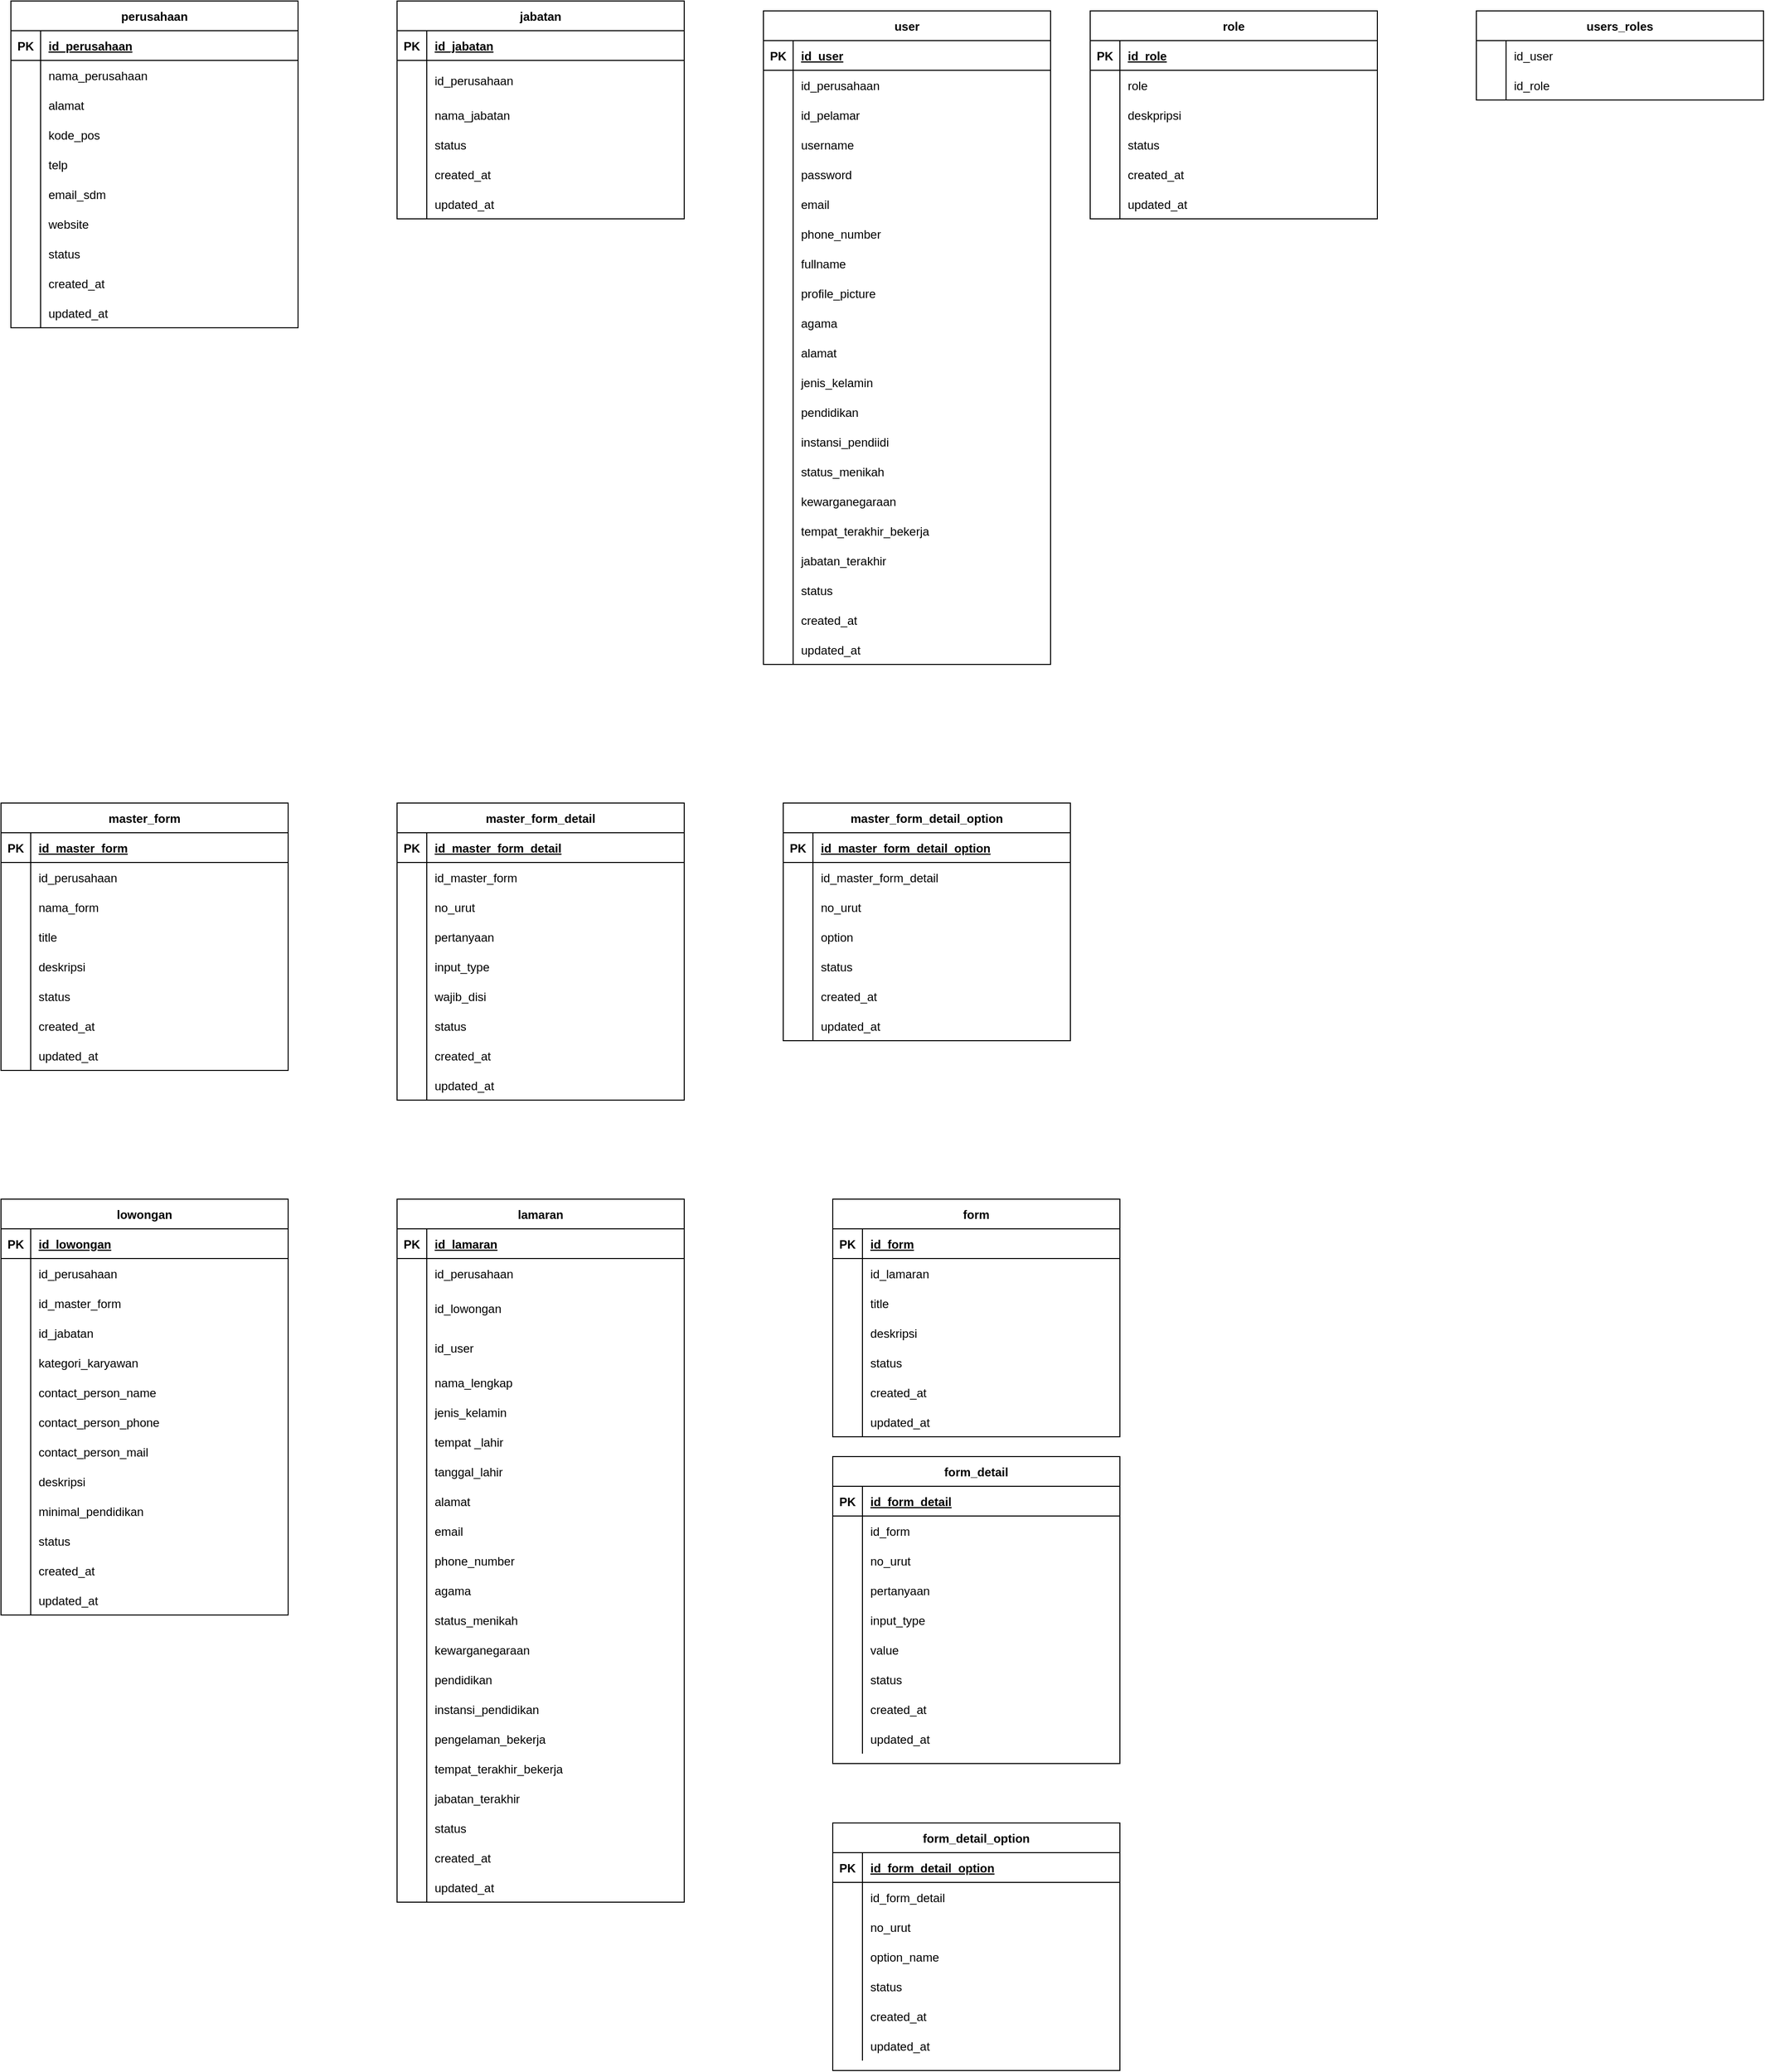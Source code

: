 <mxfile version="21.3.2" type="github" pages="5">
  <diagram id="MUiD6LLzSHCa95WENLsC" name="STRACH">
    <mxGraphModel dx="1606" dy="1436" grid="1" gridSize="10" guides="1" tooltips="1" connect="1" arrows="1" fold="1" page="1" pageScale="1" pageWidth="850" pageHeight="1100" math="0" shadow="0">
      <root>
        <mxCell id="0" />
        <mxCell id="1" parent="0" />
        <mxCell id="g5S3D1IXiwl2GHVB4cV9-1" value="perusahaan" style="shape=table;startSize=30;container=1;collapsible=1;childLayout=tableLayout;fixedRows=1;rowLines=0;fontStyle=1;align=center;resizeLast=1;" parent="1" vertex="1">
          <mxGeometry x="-470" y="-330" width="290" height="330" as="geometry" />
        </mxCell>
        <mxCell id="g5S3D1IXiwl2GHVB4cV9-2" value="" style="shape=partialRectangle;collapsible=0;dropTarget=0;pointerEvents=0;fillColor=none;points=[[0,0.5],[1,0.5]];portConstraint=eastwest;top=0;left=0;right=0;bottom=1;" parent="g5S3D1IXiwl2GHVB4cV9-1" vertex="1">
          <mxGeometry y="30" width="290" height="30" as="geometry" />
        </mxCell>
        <mxCell id="g5S3D1IXiwl2GHVB4cV9-3" value="PK" style="shape=partialRectangle;overflow=hidden;connectable=0;fillColor=none;top=0;left=0;bottom=0;right=0;fontStyle=1;" parent="g5S3D1IXiwl2GHVB4cV9-2" vertex="1">
          <mxGeometry width="30" height="30" as="geometry">
            <mxRectangle width="30" height="30" as="alternateBounds" />
          </mxGeometry>
        </mxCell>
        <mxCell id="g5S3D1IXiwl2GHVB4cV9-4" value="id_perusahaan" style="shape=partialRectangle;overflow=hidden;connectable=0;fillColor=none;top=0;left=0;bottom=0;right=0;align=left;spacingLeft=6;fontStyle=5;" parent="g5S3D1IXiwl2GHVB4cV9-2" vertex="1">
          <mxGeometry x="30" width="260" height="30" as="geometry">
            <mxRectangle width="260" height="30" as="alternateBounds" />
          </mxGeometry>
        </mxCell>
        <mxCell id="g5S3D1IXiwl2GHVB4cV9-5" value="" style="shape=partialRectangle;collapsible=0;dropTarget=0;pointerEvents=0;fillColor=none;points=[[0,0.5],[1,0.5]];portConstraint=eastwest;top=0;left=0;right=0;bottom=0;" parent="g5S3D1IXiwl2GHVB4cV9-1" vertex="1">
          <mxGeometry y="60" width="290" height="30" as="geometry" />
        </mxCell>
        <mxCell id="g5S3D1IXiwl2GHVB4cV9-6" value="" style="shape=partialRectangle;overflow=hidden;connectable=0;fillColor=none;top=0;left=0;bottom=0;right=0;" parent="g5S3D1IXiwl2GHVB4cV9-5" vertex="1">
          <mxGeometry width="30" height="30" as="geometry">
            <mxRectangle width="30" height="30" as="alternateBounds" />
          </mxGeometry>
        </mxCell>
        <mxCell id="g5S3D1IXiwl2GHVB4cV9-7" value="nama_perusahaan" style="shape=partialRectangle;overflow=hidden;connectable=0;fillColor=none;top=0;left=0;bottom=0;right=0;align=left;spacingLeft=6;" parent="g5S3D1IXiwl2GHVB4cV9-5" vertex="1">
          <mxGeometry x="30" width="260" height="30" as="geometry">
            <mxRectangle width="260" height="30" as="alternateBounds" />
          </mxGeometry>
        </mxCell>
        <mxCell id="g5S3D1IXiwl2GHVB4cV9-8" value="" style="shape=partialRectangle;collapsible=0;dropTarget=0;pointerEvents=0;fillColor=none;points=[[0,0.5],[1,0.5]];portConstraint=eastwest;top=0;left=0;right=0;bottom=0;" parent="g5S3D1IXiwl2GHVB4cV9-1" vertex="1">
          <mxGeometry y="90" width="290" height="30" as="geometry" />
        </mxCell>
        <mxCell id="g5S3D1IXiwl2GHVB4cV9-9" value="" style="shape=partialRectangle;overflow=hidden;connectable=0;fillColor=none;top=0;left=0;bottom=0;right=0;" parent="g5S3D1IXiwl2GHVB4cV9-8" vertex="1">
          <mxGeometry width="30" height="30" as="geometry">
            <mxRectangle width="30" height="30" as="alternateBounds" />
          </mxGeometry>
        </mxCell>
        <mxCell id="g5S3D1IXiwl2GHVB4cV9-10" value="alamat" style="shape=partialRectangle;overflow=hidden;connectable=0;fillColor=none;top=0;left=0;bottom=0;right=0;align=left;spacingLeft=6;" parent="g5S3D1IXiwl2GHVB4cV9-8" vertex="1">
          <mxGeometry x="30" width="260" height="30" as="geometry">
            <mxRectangle width="260" height="30" as="alternateBounds" />
          </mxGeometry>
        </mxCell>
        <mxCell id="g5S3D1IXiwl2GHVB4cV9-11" value="" style="shape=partialRectangle;collapsible=0;dropTarget=0;pointerEvents=0;fillColor=none;points=[[0,0.5],[1,0.5]];portConstraint=eastwest;top=0;left=0;right=0;bottom=0;" parent="g5S3D1IXiwl2GHVB4cV9-1" vertex="1">
          <mxGeometry y="120" width="290" height="30" as="geometry" />
        </mxCell>
        <mxCell id="g5S3D1IXiwl2GHVB4cV9-12" value="" style="shape=partialRectangle;overflow=hidden;connectable=0;fillColor=none;top=0;left=0;bottom=0;right=0;" parent="g5S3D1IXiwl2GHVB4cV9-11" vertex="1">
          <mxGeometry width="30" height="30" as="geometry">
            <mxRectangle width="30" height="30" as="alternateBounds" />
          </mxGeometry>
        </mxCell>
        <mxCell id="g5S3D1IXiwl2GHVB4cV9-13" value="kode_pos" style="shape=partialRectangle;overflow=hidden;connectable=0;fillColor=none;top=0;left=0;bottom=0;right=0;align=left;spacingLeft=6;" parent="g5S3D1IXiwl2GHVB4cV9-11" vertex="1">
          <mxGeometry x="30" width="260" height="30" as="geometry">
            <mxRectangle width="260" height="30" as="alternateBounds" />
          </mxGeometry>
        </mxCell>
        <mxCell id="g5S3D1IXiwl2GHVB4cV9-14" value="" style="shape=partialRectangle;collapsible=0;dropTarget=0;pointerEvents=0;fillColor=none;points=[[0,0.5],[1,0.5]];portConstraint=eastwest;top=0;left=0;right=0;bottom=0;" parent="g5S3D1IXiwl2GHVB4cV9-1" vertex="1">
          <mxGeometry y="150" width="290" height="30" as="geometry" />
        </mxCell>
        <mxCell id="g5S3D1IXiwl2GHVB4cV9-15" value="" style="shape=partialRectangle;overflow=hidden;connectable=0;fillColor=none;top=0;left=0;bottom=0;right=0;" parent="g5S3D1IXiwl2GHVB4cV9-14" vertex="1">
          <mxGeometry width="30" height="30" as="geometry">
            <mxRectangle width="30" height="30" as="alternateBounds" />
          </mxGeometry>
        </mxCell>
        <mxCell id="g5S3D1IXiwl2GHVB4cV9-16" value="telp" style="shape=partialRectangle;overflow=hidden;connectable=0;fillColor=none;top=0;left=0;bottom=0;right=0;align=left;spacingLeft=6;" parent="g5S3D1IXiwl2GHVB4cV9-14" vertex="1">
          <mxGeometry x="30" width="260" height="30" as="geometry">
            <mxRectangle width="260" height="30" as="alternateBounds" />
          </mxGeometry>
        </mxCell>
        <mxCell id="g5S3D1IXiwl2GHVB4cV9-17" value="" style="shape=partialRectangle;collapsible=0;dropTarget=0;pointerEvents=0;fillColor=none;points=[[0,0.5],[1,0.5]];portConstraint=eastwest;top=0;left=0;right=0;bottom=0;" parent="g5S3D1IXiwl2GHVB4cV9-1" vertex="1">
          <mxGeometry y="180" width="290" height="30" as="geometry" />
        </mxCell>
        <mxCell id="g5S3D1IXiwl2GHVB4cV9-18" value="" style="shape=partialRectangle;overflow=hidden;connectable=0;fillColor=none;top=0;left=0;bottom=0;right=0;" parent="g5S3D1IXiwl2GHVB4cV9-17" vertex="1">
          <mxGeometry width="30" height="30" as="geometry">
            <mxRectangle width="30" height="30" as="alternateBounds" />
          </mxGeometry>
        </mxCell>
        <mxCell id="g5S3D1IXiwl2GHVB4cV9-19" value="email_sdm" style="shape=partialRectangle;overflow=hidden;connectable=0;fillColor=none;top=0;left=0;bottom=0;right=0;align=left;spacingLeft=6;" parent="g5S3D1IXiwl2GHVB4cV9-17" vertex="1">
          <mxGeometry x="30" width="260" height="30" as="geometry">
            <mxRectangle width="260" height="30" as="alternateBounds" />
          </mxGeometry>
        </mxCell>
        <mxCell id="g5S3D1IXiwl2GHVB4cV9-20" value="" style="shape=partialRectangle;collapsible=0;dropTarget=0;pointerEvents=0;fillColor=none;points=[[0,0.5],[1,0.5]];portConstraint=eastwest;top=0;left=0;right=0;bottom=0;" parent="g5S3D1IXiwl2GHVB4cV9-1" vertex="1">
          <mxGeometry y="210" width="290" height="30" as="geometry" />
        </mxCell>
        <mxCell id="g5S3D1IXiwl2GHVB4cV9-21" value="" style="shape=partialRectangle;overflow=hidden;connectable=0;fillColor=none;top=0;left=0;bottom=0;right=0;" parent="g5S3D1IXiwl2GHVB4cV9-20" vertex="1">
          <mxGeometry width="30" height="30" as="geometry">
            <mxRectangle width="30" height="30" as="alternateBounds" />
          </mxGeometry>
        </mxCell>
        <mxCell id="g5S3D1IXiwl2GHVB4cV9-22" value="website" style="shape=partialRectangle;overflow=hidden;connectable=0;fillColor=none;top=0;left=0;bottom=0;right=0;align=left;spacingLeft=6;" parent="g5S3D1IXiwl2GHVB4cV9-20" vertex="1">
          <mxGeometry x="30" width="260" height="30" as="geometry">
            <mxRectangle width="260" height="30" as="alternateBounds" />
          </mxGeometry>
        </mxCell>
        <mxCell id="g5S3D1IXiwl2GHVB4cV9-23" value="" style="shape=partialRectangle;collapsible=0;dropTarget=0;pointerEvents=0;fillColor=none;points=[[0,0.5],[1,0.5]];portConstraint=eastwest;top=0;left=0;right=0;bottom=0;" parent="g5S3D1IXiwl2GHVB4cV9-1" vertex="1">
          <mxGeometry y="240" width="290" height="30" as="geometry" />
        </mxCell>
        <mxCell id="g5S3D1IXiwl2GHVB4cV9-24" value="" style="shape=partialRectangle;overflow=hidden;connectable=0;fillColor=none;top=0;left=0;bottom=0;right=0;" parent="g5S3D1IXiwl2GHVB4cV9-23" vertex="1">
          <mxGeometry width="30" height="30" as="geometry">
            <mxRectangle width="30" height="30" as="alternateBounds" />
          </mxGeometry>
        </mxCell>
        <mxCell id="g5S3D1IXiwl2GHVB4cV9-25" value="status" style="shape=partialRectangle;overflow=hidden;connectable=0;fillColor=none;top=0;left=0;bottom=0;right=0;align=left;spacingLeft=6;" parent="g5S3D1IXiwl2GHVB4cV9-23" vertex="1">
          <mxGeometry x="30" width="260" height="30" as="geometry">
            <mxRectangle width="260" height="30" as="alternateBounds" />
          </mxGeometry>
        </mxCell>
        <mxCell id="g5S3D1IXiwl2GHVB4cV9-26" value="" style="shape=partialRectangle;collapsible=0;dropTarget=0;pointerEvents=0;fillColor=none;points=[[0,0.5],[1,0.5]];portConstraint=eastwest;top=0;left=0;right=0;bottom=0;" parent="g5S3D1IXiwl2GHVB4cV9-1" vertex="1">
          <mxGeometry y="270" width="290" height="30" as="geometry" />
        </mxCell>
        <mxCell id="g5S3D1IXiwl2GHVB4cV9-27" value="" style="shape=partialRectangle;overflow=hidden;connectable=0;fillColor=none;top=0;left=0;bottom=0;right=0;" parent="g5S3D1IXiwl2GHVB4cV9-26" vertex="1">
          <mxGeometry width="30" height="30" as="geometry">
            <mxRectangle width="30" height="30" as="alternateBounds" />
          </mxGeometry>
        </mxCell>
        <mxCell id="g5S3D1IXiwl2GHVB4cV9-28" value="created_at" style="shape=partialRectangle;overflow=hidden;connectable=0;fillColor=none;top=0;left=0;bottom=0;right=0;align=left;spacingLeft=6;" parent="g5S3D1IXiwl2GHVB4cV9-26" vertex="1">
          <mxGeometry x="30" width="260" height="30" as="geometry">
            <mxRectangle width="260" height="30" as="alternateBounds" />
          </mxGeometry>
        </mxCell>
        <mxCell id="g5S3D1IXiwl2GHVB4cV9-29" value="" style="shape=partialRectangle;collapsible=0;dropTarget=0;pointerEvents=0;fillColor=none;points=[[0,0.5],[1,0.5]];portConstraint=eastwest;top=0;left=0;right=0;bottom=0;" parent="g5S3D1IXiwl2GHVB4cV9-1" vertex="1">
          <mxGeometry y="300" width="290" height="30" as="geometry" />
        </mxCell>
        <mxCell id="g5S3D1IXiwl2GHVB4cV9-30" value="" style="shape=partialRectangle;overflow=hidden;connectable=0;fillColor=none;top=0;left=0;bottom=0;right=0;" parent="g5S3D1IXiwl2GHVB4cV9-29" vertex="1">
          <mxGeometry width="30" height="30" as="geometry">
            <mxRectangle width="30" height="30" as="alternateBounds" />
          </mxGeometry>
        </mxCell>
        <mxCell id="g5S3D1IXiwl2GHVB4cV9-31" value="updated_at" style="shape=partialRectangle;overflow=hidden;connectable=0;fillColor=none;top=0;left=0;bottom=0;right=0;align=left;spacingLeft=6;" parent="g5S3D1IXiwl2GHVB4cV9-29" vertex="1">
          <mxGeometry x="30" width="260" height="30" as="geometry">
            <mxRectangle width="260" height="30" as="alternateBounds" />
          </mxGeometry>
        </mxCell>
        <mxCell id="g5S3D1IXiwl2GHVB4cV9-32" value="jabatan" style="shape=table;startSize=30;container=1;collapsible=1;childLayout=tableLayout;fixedRows=1;rowLines=0;fontStyle=1;align=center;resizeLast=1;" parent="1" vertex="1">
          <mxGeometry x="-80" y="-330" width="290" height="220" as="geometry" />
        </mxCell>
        <mxCell id="g5S3D1IXiwl2GHVB4cV9-33" value="" style="shape=partialRectangle;collapsible=0;dropTarget=0;pointerEvents=0;fillColor=none;points=[[0,0.5],[1,0.5]];portConstraint=eastwest;top=0;left=0;right=0;bottom=1;" parent="g5S3D1IXiwl2GHVB4cV9-32" vertex="1">
          <mxGeometry y="30" width="290" height="30" as="geometry" />
        </mxCell>
        <mxCell id="g5S3D1IXiwl2GHVB4cV9-34" value="PK" style="shape=partialRectangle;overflow=hidden;connectable=0;fillColor=none;top=0;left=0;bottom=0;right=0;fontStyle=1;" parent="g5S3D1IXiwl2GHVB4cV9-33" vertex="1">
          <mxGeometry width="30" height="30" as="geometry">
            <mxRectangle width="30" height="30" as="alternateBounds" />
          </mxGeometry>
        </mxCell>
        <mxCell id="g5S3D1IXiwl2GHVB4cV9-35" value="id_jabatan" style="shape=partialRectangle;overflow=hidden;connectable=0;fillColor=none;top=0;left=0;bottom=0;right=0;align=left;spacingLeft=6;fontStyle=5;" parent="g5S3D1IXiwl2GHVB4cV9-33" vertex="1">
          <mxGeometry x="30" width="260" height="30" as="geometry">
            <mxRectangle width="260" height="30" as="alternateBounds" />
          </mxGeometry>
        </mxCell>
        <mxCell id="g5S3D1IXiwl2GHVB4cV9-36" value="" style="shape=partialRectangle;collapsible=0;dropTarget=0;pointerEvents=0;fillColor=none;points=[[0,0.5],[1,0.5]];portConstraint=eastwest;top=0;left=0;right=0;bottom=0;" parent="g5S3D1IXiwl2GHVB4cV9-32" vertex="1">
          <mxGeometry y="60" width="290" height="40" as="geometry" />
        </mxCell>
        <mxCell id="g5S3D1IXiwl2GHVB4cV9-37" value="" style="shape=partialRectangle;overflow=hidden;connectable=0;fillColor=none;top=0;left=0;bottom=0;right=0;" parent="g5S3D1IXiwl2GHVB4cV9-36" vertex="1">
          <mxGeometry width="30" height="40" as="geometry">
            <mxRectangle width="30" height="40" as="alternateBounds" />
          </mxGeometry>
        </mxCell>
        <mxCell id="g5S3D1IXiwl2GHVB4cV9-38" value="id_perusahaan" style="shape=partialRectangle;overflow=hidden;connectable=0;fillColor=none;top=0;left=0;bottom=0;right=0;align=left;spacingLeft=6;" parent="g5S3D1IXiwl2GHVB4cV9-36" vertex="1">
          <mxGeometry x="30" width="260" height="40" as="geometry">
            <mxRectangle width="260" height="40" as="alternateBounds" />
          </mxGeometry>
        </mxCell>
        <mxCell id="g5S3D1IXiwl2GHVB4cV9-39" value="" style="shape=partialRectangle;collapsible=0;dropTarget=0;pointerEvents=0;fillColor=none;points=[[0,0.5],[1,0.5]];portConstraint=eastwest;top=0;left=0;right=0;bottom=0;" parent="g5S3D1IXiwl2GHVB4cV9-32" vertex="1">
          <mxGeometry y="100" width="290" height="30" as="geometry" />
        </mxCell>
        <mxCell id="g5S3D1IXiwl2GHVB4cV9-40" value="" style="shape=partialRectangle;overflow=hidden;connectable=0;fillColor=none;top=0;left=0;bottom=0;right=0;" parent="g5S3D1IXiwl2GHVB4cV9-39" vertex="1">
          <mxGeometry width="30" height="30" as="geometry">
            <mxRectangle width="30" height="30" as="alternateBounds" />
          </mxGeometry>
        </mxCell>
        <mxCell id="g5S3D1IXiwl2GHVB4cV9-41" value="nama_jabatan" style="shape=partialRectangle;overflow=hidden;connectable=0;fillColor=none;top=0;left=0;bottom=0;right=0;align=left;spacingLeft=6;" parent="g5S3D1IXiwl2GHVB4cV9-39" vertex="1">
          <mxGeometry x="30" width="260" height="30" as="geometry">
            <mxRectangle width="260" height="30" as="alternateBounds" />
          </mxGeometry>
        </mxCell>
        <mxCell id="g5S3D1IXiwl2GHVB4cV9-42" value="" style="shape=partialRectangle;collapsible=0;dropTarget=0;pointerEvents=0;fillColor=none;points=[[0,0.5],[1,0.5]];portConstraint=eastwest;top=0;left=0;right=0;bottom=0;" parent="g5S3D1IXiwl2GHVB4cV9-32" vertex="1">
          <mxGeometry y="130" width="290" height="30" as="geometry" />
        </mxCell>
        <mxCell id="g5S3D1IXiwl2GHVB4cV9-43" value="" style="shape=partialRectangle;overflow=hidden;connectable=0;fillColor=none;top=0;left=0;bottom=0;right=0;" parent="g5S3D1IXiwl2GHVB4cV9-42" vertex="1">
          <mxGeometry width="30" height="30" as="geometry">
            <mxRectangle width="30" height="30" as="alternateBounds" />
          </mxGeometry>
        </mxCell>
        <mxCell id="g5S3D1IXiwl2GHVB4cV9-44" value="status" style="shape=partialRectangle;overflow=hidden;connectable=0;fillColor=none;top=0;left=0;bottom=0;right=0;align=left;spacingLeft=6;" parent="g5S3D1IXiwl2GHVB4cV9-42" vertex="1">
          <mxGeometry x="30" width="260" height="30" as="geometry">
            <mxRectangle width="260" height="30" as="alternateBounds" />
          </mxGeometry>
        </mxCell>
        <mxCell id="g5S3D1IXiwl2GHVB4cV9-45" value="" style="shape=partialRectangle;collapsible=0;dropTarget=0;pointerEvents=0;fillColor=none;points=[[0,0.5],[1,0.5]];portConstraint=eastwest;top=0;left=0;right=0;bottom=0;" parent="g5S3D1IXiwl2GHVB4cV9-32" vertex="1">
          <mxGeometry y="160" width="290" height="30" as="geometry" />
        </mxCell>
        <mxCell id="g5S3D1IXiwl2GHVB4cV9-46" value="" style="shape=partialRectangle;overflow=hidden;connectable=0;fillColor=none;top=0;left=0;bottom=0;right=0;" parent="g5S3D1IXiwl2GHVB4cV9-45" vertex="1">
          <mxGeometry width="30" height="30" as="geometry">
            <mxRectangle width="30" height="30" as="alternateBounds" />
          </mxGeometry>
        </mxCell>
        <mxCell id="g5S3D1IXiwl2GHVB4cV9-47" value="created_at" style="shape=partialRectangle;overflow=hidden;connectable=0;fillColor=none;top=0;left=0;bottom=0;right=0;align=left;spacingLeft=6;" parent="g5S3D1IXiwl2GHVB4cV9-45" vertex="1">
          <mxGeometry x="30" width="260" height="30" as="geometry">
            <mxRectangle width="260" height="30" as="alternateBounds" />
          </mxGeometry>
        </mxCell>
        <mxCell id="g5S3D1IXiwl2GHVB4cV9-48" value="" style="shape=partialRectangle;collapsible=0;dropTarget=0;pointerEvents=0;fillColor=none;points=[[0,0.5],[1,0.5]];portConstraint=eastwest;top=0;left=0;right=0;bottom=0;" parent="g5S3D1IXiwl2GHVB4cV9-32" vertex="1">
          <mxGeometry y="190" width="290" height="30" as="geometry" />
        </mxCell>
        <mxCell id="g5S3D1IXiwl2GHVB4cV9-49" value="" style="shape=partialRectangle;overflow=hidden;connectable=0;fillColor=none;top=0;left=0;bottom=0;right=0;" parent="g5S3D1IXiwl2GHVB4cV9-48" vertex="1">
          <mxGeometry width="30" height="30" as="geometry">
            <mxRectangle width="30" height="30" as="alternateBounds" />
          </mxGeometry>
        </mxCell>
        <mxCell id="g5S3D1IXiwl2GHVB4cV9-50" value="updated_at" style="shape=partialRectangle;overflow=hidden;connectable=0;fillColor=none;top=0;left=0;bottom=0;right=0;align=left;spacingLeft=6;" parent="g5S3D1IXiwl2GHVB4cV9-48" vertex="1">
          <mxGeometry x="30" width="260" height="30" as="geometry">
            <mxRectangle width="260" height="30" as="alternateBounds" />
          </mxGeometry>
        </mxCell>
        <mxCell id="g5S3D1IXiwl2GHVB4cV9-51" value="user" style="shape=table;startSize=30;container=1;collapsible=1;childLayout=tableLayout;fixedRows=1;rowLines=0;fontStyle=1;align=center;resizeLast=1;" parent="1" vertex="1">
          <mxGeometry x="290" y="-320" width="290" height="660" as="geometry" />
        </mxCell>
        <mxCell id="g5S3D1IXiwl2GHVB4cV9-52" value="" style="shape=partialRectangle;collapsible=0;dropTarget=0;pointerEvents=0;fillColor=none;points=[[0,0.5],[1,0.5]];portConstraint=eastwest;top=0;left=0;right=0;bottom=1;" parent="g5S3D1IXiwl2GHVB4cV9-51" vertex="1">
          <mxGeometry y="30" width="290" height="30" as="geometry" />
        </mxCell>
        <mxCell id="g5S3D1IXiwl2GHVB4cV9-53" value="PK" style="shape=partialRectangle;overflow=hidden;connectable=0;fillColor=none;top=0;left=0;bottom=0;right=0;fontStyle=1;" parent="g5S3D1IXiwl2GHVB4cV9-52" vertex="1">
          <mxGeometry width="30" height="30" as="geometry">
            <mxRectangle width="30" height="30" as="alternateBounds" />
          </mxGeometry>
        </mxCell>
        <mxCell id="g5S3D1IXiwl2GHVB4cV9-54" value="id_user" style="shape=partialRectangle;overflow=hidden;connectable=0;fillColor=none;top=0;left=0;bottom=0;right=0;align=left;spacingLeft=6;fontStyle=5;" parent="g5S3D1IXiwl2GHVB4cV9-52" vertex="1">
          <mxGeometry x="30" width="260" height="30" as="geometry">
            <mxRectangle width="260" height="30" as="alternateBounds" />
          </mxGeometry>
        </mxCell>
        <mxCell id="g5S3D1IXiwl2GHVB4cV9-55" value="" style="shape=partialRectangle;collapsible=0;dropTarget=0;pointerEvents=0;fillColor=none;points=[[0,0.5],[1,0.5]];portConstraint=eastwest;top=0;left=0;right=0;bottom=0;" parent="g5S3D1IXiwl2GHVB4cV9-51" vertex="1">
          <mxGeometry y="60" width="290" height="30" as="geometry" />
        </mxCell>
        <mxCell id="g5S3D1IXiwl2GHVB4cV9-56" value="" style="shape=partialRectangle;overflow=hidden;connectable=0;fillColor=none;top=0;left=0;bottom=0;right=0;" parent="g5S3D1IXiwl2GHVB4cV9-55" vertex="1">
          <mxGeometry width="30" height="30" as="geometry">
            <mxRectangle width="30" height="30" as="alternateBounds" />
          </mxGeometry>
        </mxCell>
        <mxCell id="g5S3D1IXiwl2GHVB4cV9-57" value="id_perusahaan" style="shape=partialRectangle;overflow=hidden;connectable=0;fillColor=none;top=0;left=0;bottom=0;right=0;align=left;spacingLeft=6;" parent="g5S3D1IXiwl2GHVB4cV9-55" vertex="1">
          <mxGeometry x="30" width="260" height="30" as="geometry">
            <mxRectangle width="260" height="30" as="alternateBounds" />
          </mxGeometry>
        </mxCell>
        <mxCell id="g5S3D1IXiwl2GHVB4cV9-58" value="" style="shape=partialRectangle;collapsible=0;dropTarget=0;pointerEvents=0;fillColor=none;points=[[0,0.5],[1,0.5]];portConstraint=eastwest;top=0;left=0;right=0;bottom=0;" parent="g5S3D1IXiwl2GHVB4cV9-51" vertex="1">
          <mxGeometry y="90" width="290" height="30" as="geometry" />
        </mxCell>
        <mxCell id="g5S3D1IXiwl2GHVB4cV9-59" value="" style="shape=partialRectangle;overflow=hidden;connectable=0;fillColor=none;top=0;left=0;bottom=0;right=0;" parent="g5S3D1IXiwl2GHVB4cV9-58" vertex="1">
          <mxGeometry width="30" height="30" as="geometry">
            <mxRectangle width="30" height="30" as="alternateBounds" />
          </mxGeometry>
        </mxCell>
        <mxCell id="g5S3D1IXiwl2GHVB4cV9-60" value="id_pelamar" style="shape=partialRectangle;overflow=hidden;connectable=0;fillColor=none;top=0;left=0;bottom=0;right=0;align=left;spacingLeft=6;" parent="g5S3D1IXiwl2GHVB4cV9-58" vertex="1">
          <mxGeometry x="30" width="260" height="30" as="geometry">
            <mxRectangle width="260" height="30" as="alternateBounds" />
          </mxGeometry>
        </mxCell>
        <mxCell id="g5S3D1IXiwl2GHVB4cV9-61" value="" style="shape=partialRectangle;collapsible=0;dropTarget=0;pointerEvents=0;fillColor=none;points=[[0,0.5],[1,0.5]];portConstraint=eastwest;top=0;left=0;right=0;bottom=0;" parent="g5S3D1IXiwl2GHVB4cV9-51" vertex="1">
          <mxGeometry y="120" width="290" height="30" as="geometry" />
        </mxCell>
        <mxCell id="g5S3D1IXiwl2GHVB4cV9-62" value="" style="shape=partialRectangle;overflow=hidden;connectable=0;fillColor=none;top=0;left=0;bottom=0;right=0;" parent="g5S3D1IXiwl2GHVB4cV9-61" vertex="1">
          <mxGeometry width="30" height="30" as="geometry">
            <mxRectangle width="30" height="30" as="alternateBounds" />
          </mxGeometry>
        </mxCell>
        <mxCell id="g5S3D1IXiwl2GHVB4cV9-63" value="username" style="shape=partialRectangle;overflow=hidden;connectable=0;fillColor=none;top=0;left=0;bottom=0;right=0;align=left;spacingLeft=6;" parent="g5S3D1IXiwl2GHVB4cV9-61" vertex="1">
          <mxGeometry x="30" width="260" height="30" as="geometry">
            <mxRectangle width="260" height="30" as="alternateBounds" />
          </mxGeometry>
        </mxCell>
        <mxCell id="g5S3D1IXiwl2GHVB4cV9-64" value="" style="shape=partialRectangle;collapsible=0;dropTarget=0;pointerEvents=0;fillColor=none;points=[[0,0.5],[1,0.5]];portConstraint=eastwest;top=0;left=0;right=0;bottom=0;" parent="g5S3D1IXiwl2GHVB4cV9-51" vertex="1">
          <mxGeometry y="150" width="290" height="30" as="geometry" />
        </mxCell>
        <mxCell id="g5S3D1IXiwl2GHVB4cV9-65" value="" style="shape=partialRectangle;overflow=hidden;connectable=0;fillColor=none;top=0;left=0;bottom=0;right=0;" parent="g5S3D1IXiwl2GHVB4cV9-64" vertex="1">
          <mxGeometry width="30" height="30" as="geometry">
            <mxRectangle width="30" height="30" as="alternateBounds" />
          </mxGeometry>
        </mxCell>
        <mxCell id="g5S3D1IXiwl2GHVB4cV9-66" value="password" style="shape=partialRectangle;overflow=hidden;connectable=0;fillColor=none;top=0;left=0;bottom=0;right=0;align=left;spacingLeft=6;" parent="g5S3D1IXiwl2GHVB4cV9-64" vertex="1">
          <mxGeometry x="30" width="260" height="30" as="geometry">
            <mxRectangle width="260" height="30" as="alternateBounds" />
          </mxGeometry>
        </mxCell>
        <mxCell id="g5S3D1IXiwl2GHVB4cV9-67" value="" style="shape=partialRectangle;collapsible=0;dropTarget=0;pointerEvents=0;fillColor=none;points=[[0,0.5],[1,0.5]];portConstraint=eastwest;top=0;left=0;right=0;bottom=0;" parent="g5S3D1IXiwl2GHVB4cV9-51" vertex="1">
          <mxGeometry y="180" width="290" height="30" as="geometry" />
        </mxCell>
        <mxCell id="g5S3D1IXiwl2GHVB4cV9-68" value="" style="shape=partialRectangle;overflow=hidden;connectable=0;fillColor=none;top=0;left=0;bottom=0;right=0;" parent="g5S3D1IXiwl2GHVB4cV9-67" vertex="1">
          <mxGeometry width="30" height="30" as="geometry">
            <mxRectangle width="30" height="30" as="alternateBounds" />
          </mxGeometry>
        </mxCell>
        <mxCell id="g5S3D1IXiwl2GHVB4cV9-69" value="email" style="shape=partialRectangle;overflow=hidden;connectable=0;fillColor=none;top=0;left=0;bottom=0;right=0;align=left;spacingLeft=6;" parent="g5S3D1IXiwl2GHVB4cV9-67" vertex="1">
          <mxGeometry x="30" width="260" height="30" as="geometry">
            <mxRectangle width="260" height="30" as="alternateBounds" />
          </mxGeometry>
        </mxCell>
        <mxCell id="g5S3D1IXiwl2GHVB4cV9-70" value="" style="shape=partialRectangle;collapsible=0;dropTarget=0;pointerEvents=0;fillColor=none;points=[[0,0.5],[1,0.5]];portConstraint=eastwest;top=0;left=0;right=0;bottom=0;" parent="g5S3D1IXiwl2GHVB4cV9-51" vertex="1">
          <mxGeometry y="210" width="290" height="30" as="geometry" />
        </mxCell>
        <mxCell id="g5S3D1IXiwl2GHVB4cV9-71" value="" style="shape=partialRectangle;overflow=hidden;connectable=0;fillColor=none;top=0;left=0;bottom=0;right=0;" parent="g5S3D1IXiwl2GHVB4cV9-70" vertex="1">
          <mxGeometry width="30" height="30" as="geometry">
            <mxRectangle width="30" height="30" as="alternateBounds" />
          </mxGeometry>
        </mxCell>
        <mxCell id="g5S3D1IXiwl2GHVB4cV9-72" value="phone_number" style="shape=partialRectangle;overflow=hidden;connectable=0;fillColor=none;top=0;left=0;bottom=0;right=0;align=left;spacingLeft=6;" parent="g5S3D1IXiwl2GHVB4cV9-70" vertex="1">
          <mxGeometry x="30" width="260" height="30" as="geometry">
            <mxRectangle width="260" height="30" as="alternateBounds" />
          </mxGeometry>
        </mxCell>
        <mxCell id="g5S3D1IXiwl2GHVB4cV9-73" value="" style="shape=partialRectangle;collapsible=0;dropTarget=0;pointerEvents=0;fillColor=none;points=[[0,0.5],[1,0.5]];portConstraint=eastwest;top=0;left=0;right=0;bottom=0;" parent="g5S3D1IXiwl2GHVB4cV9-51" vertex="1">
          <mxGeometry y="240" width="290" height="30" as="geometry" />
        </mxCell>
        <mxCell id="g5S3D1IXiwl2GHVB4cV9-74" value="" style="shape=partialRectangle;overflow=hidden;connectable=0;fillColor=none;top=0;left=0;bottom=0;right=0;" parent="g5S3D1IXiwl2GHVB4cV9-73" vertex="1">
          <mxGeometry width="30" height="30" as="geometry">
            <mxRectangle width="30" height="30" as="alternateBounds" />
          </mxGeometry>
        </mxCell>
        <mxCell id="g5S3D1IXiwl2GHVB4cV9-75" value="fullname" style="shape=partialRectangle;overflow=hidden;connectable=0;fillColor=none;top=0;left=0;bottom=0;right=0;align=left;spacingLeft=6;" parent="g5S3D1IXiwl2GHVB4cV9-73" vertex="1">
          <mxGeometry x="30" width="260" height="30" as="geometry">
            <mxRectangle width="260" height="30" as="alternateBounds" />
          </mxGeometry>
        </mxCell>
        <mxCell id="g5S3D1IXiwl2GHVB4cV9-76" value="" style="shape=partialRectangle;collapsible=0;dropTarget=0;pointerEvents=0;fillColor=none;points=[[0,0.5],[1,0.5]];portConstraint=eastwest;top=0;left=0;right=0;bottom=0;" parent="g5S3D1IXiwl2GHVB4cV9-51" vertex="1">
          <mxGeometry y="270" width="290" height="30" as="geometry" />
        </mxCell>
        <mxCell id="g5S3D1IXiwl2GHVB4cV9-77" value="" style="shape=partialRectangle;overflow=hidden;connectable=0;fillColor=none;top=0;left=0;bottom=0;right=0;" parent="g5S3D1IXiwl2GHVB4cV9-76" vertex="1">
          <mxGeometry width="30" height="30" as="geometry">
            <mxRectangle width="30" height="30" as="alternateBounds" />
          </mxGeometry>
        </mxCell>
        <mxCell id="g5S3D1IXiwl2GHVB4cV9-78" value="profile_picture" style="shape=partialRectangle;overflow=hidden;connectable=0;fillColor=none;top=0;left=0;bottom=0;right=0;align=left;spacingLeft=6;" parent="g5S3D1IXiwl2GHVB4cV9-76" vertex="1">
          <mxGeometry x="30" width="260" height="30" as="geometry">
            <mxRectangle width="260" height="30" as="alternateBounds" />
          </mxGeometry>
        </mxCell>
        <mxCell id="g5S3D1IXiwl2GHVB4cV9-79" value="" style="shape=partialRectangle;collapsible=0;dropTarget=0;pointerEvents=0;fillColor=none;points=[[0,0.5],[1,0.5]];portConstraint=eastwest;top=0;left=0;right=0;bottom=0;" parent="g5S3D1IXiwl2GHVB4cV9-51" vertex="1">
          <mxGeometry y="300" width="290" height="30" as="geometry" />
        </mxCell>
        <mxCell id="g5S3D1IXiwl2GHVB4cV9-80" value="" style="shape=partialRectangle;overflow=hidden;connectable=0;fillColor=none;top=0;left=0;bottom=0;right=0;" parent="g5S3D1IXiwl2GHVB4cV9-79" vertex="1">
          <mxGeometry width="30" height="30" as="geometry">
            <mxRectangle width="30" height="30" as="alternateBounds" />
          </mxGeometry>
        </mxCell>
        <mxCell id="g5S3D1IXiwl2GHVB4cV9-81" value="agama" style="shape=partialRectangle;overflow=hidden;connectable=0;fillColor=none;top=0;left=0;bottom=0;right=0;align=left;spacingLeft=6;" parent="g5S3D1IXiwl2GHVB4cV9-79" vertex="1">
          <mxGeometry x="30" width="260" height="30" as="geometry">
            <mxRectangle width="260" height="30" as="alternateBounds" />
          </mxGeometry>
        </mxCell>
        <mxCell id="g5S3D1IXiwl2GHVB4cV9-82" value="" style="shape=partialRectangle;collapsible=0;dropTarget=0;pointerEvents=0;fillColor=none;points=[[0,0.5],[1,0.5]];portConstraint=eastwest;top=0;left=0;right=0;bottom=0;" parent="g5S3D1IXiwl2GHVB4cV9-51" vertex="1">
          <mxGeometry y="330" width="290" height="30" as="geometry" />
        </mxCell>
        <mxCell id="g5S3D1IXiwl2GHVB4cV9-83" value="" style="shape=partialRectangle;overflow=hidden;connectable=0;fillColor=none;top=0;left=0;bottom=0;right=0;" parent="g5S3D1IXiwl2GHVB4cV9-82" vertex="1">
          <mxGeometry width="30" height="30" as="geometry">
            <mxRectangle width="30" height="30" as="alternateBounds" />
          </mxGeometry>
        </mxCell>
        <mxCell id="g5S3D1IXiwl2GHVB4cV9-84" value="alamat" style="shape=partialRectangle;overflow=hidden;connectable=0;fillColor=none;top=0;left=0;bottom=0;right=0;align=left;spacingLeft=6;" parent="g5S3D1IXiwl2GHVB4cV9-82" vertex="1">
          <mxGeometry x="30" width="260" height="30" as="geometry">
            <mxRectangle width="260" height="30" as="alternateBounds" />
          </mxGeometry>
        </mxCell>
        <mxCell id="g5S3D1IXiwl2GHVB4cV9-85" value="" style="shape=partialRectangle;collapsible=0;dropTarget=0;pointerEvents=0;fillColor=none;points=[[0,0.5],[1,0.5]];portConstraint=eastwest;top=0;left=0;right=0;bottom=0;" parent="g5S3D1IXiwl2GHVB4cV9-51" vertex="1">
          <mxGeometry y="360" width="290" height="30" as="geometry" />
        </mxCell>
        <mxCell id="g5S3D1IXiwl2GHVB4cV9-86" value="" style="shape=partialRectangle;overflow=hidden;connectable=0;fillColor=none;top=0;left=0;bottom=0;right=0;" parent="g5S3D1IXiwl2GHVB4cV9-85" vertex="1">
          <mxGeometry width="30" height="30" as="geometry">
            <mxRectangle width="30" height="30" as="alternateBounds" />
          </mxGeometry>
        </mxCell>
        <mxCell id="g5S3D1IXiwl2GHVB4cV9-87" value="jenis_kelamin" style="shape=partialRectangle;overflow=hidden;connectable=0;fillColor=none;top=0;left=0;bottom=0;right=0;align=left;spacingLeft=6;" parent="g5S3D1IXiwl2GHVB4cV9-85" vertex="1">
          <mxGeometry x="30" width="260" height="30" as="geometry">
            <mxRectangle width="260" height="30" as="alternateBounds" />
          </mxGeometry>
        </mxCell>
        <mxCell id="g5S3D1IXiwl2GHVB4cV9-88" value="" style="shape=partialRectangle;collapsible=0;dropTarget=0;pointerEvents=0;fillColor=none;points=[[0,0.5],[1,0.5]];portConstraint=eastwest;top=0;left=0;right=0;bottom=0;" parent="g5S3D1IXiwl2GHVB4cV9-51" vertex="1">
          <mxGeometry y="390" width="290" height="30" as="geometry" />
        </mxCell>
        <mxCell id="g5S3D1IXiwl2GHVB4cV9-89" value="" style="shape=partialRectangle;overflow=hidden;connectable=0;fillColor=none;top=0;left=0;bottom=0;right=0;" parent="g5S3D1IXiwl2GHVB4cV9-88" vertex="1">
          <mxGeometry width="30" height="30" as="geometry">
            <mxRectangle width="30" height="30" as="alternateBounds" />
          </mxGeometry>
        </mxCell>
        <mxCell id="g5S3D1IXiwl2GHVB4cV9-90" value="pendidikan" style="shape=partialRectangle;overflow=hidden;connectable=0;fillColor=none;top=0;left=0;bottom=0;right=0;align=left;spacingLeft=6;" parent="g5S3D1IXiwl2GHVB4cV9-88" vertex="1">
          <mxGeometry x="30" width="260" height="30" as="geometry">
            <mxRectangle width="260" height="30" as="alternateBounds" />
          </mxGeometry>
        </mxCell>
        <mxCell id="g5S3D1IXiwl2GHVB4cV9-91" value="" style="shape=partialRectangle;collapsible=0;dropTarget=0;pointerEvents=0;fillColor=none;points=[[0,0.5],[1,0.5]];portConstraint=eastwest;top=0;left=0;right=0;bottom=0;" parent="g5S3D1IXiwl2GHVB4cV9-51" vertex="1">
          <mxGeometry y="420" width="290" height="30" as="geometry" />
        </mxCell>
        <mxCell id="g5S3D1IXiwl2GHVB4cV9-92" value="" style="shape=partialRectangle;overflow=hidden;connectable=0;fillColor=none;top=0;left=0;bottom=0;right=0;" parent="g5S3D1IXiwl2GHVB4cV9-91" vertex="1">
          <mxGeometry width="30" height="30" as="geometry">
            <mxRectangle width="30" height="30" as="alternateBounds" />
          </mxGeometry>
        </mxCell>
        <mxCell id="g5S3D1IXiwl2GHVB4cV9-93" value="instansi_pendiidi" style="shape=partialRectangle;overflow=hidden;connectable=0;fillColor=none;top=0;left=0;bottom=0;right=0;align=left;spacingLeft=6;" parent="g5S3D1IXiwl2GHVB4cV9-91" vertex="1">
          <mxGeometry x="30" width="260" height="30" as="geometry">
            <mxRectangle width="260" height="30" as="alternateBounds" />
          </mxGeometry>
        </mxCell>
        <mxCell id="g5S3D1IXiwl2GHVB4cV9-94" value="" style="shape=partialRectangle;collapsible=0;dropTarget=0;pointerEvents=0;fillColor=none;points=[[0,0.5],[1,0.5]];portConstraint=eastwest;top=0;left=0;right=0;bottom=0;" parent="g5S3D1IXiwl2GHVB4cV9-51" vertex="1">
          <mxGeometry y="450" width="290" height="30" as="geometry" />
        </mxCell>
        <mxCell id="g5S3D1IXiwl2GHVB4cV9-95" value="" style="shape=partialRectangle;overflow=hidden;connectable=0;fillColor=none;top=0;left=0;bottom=0;right=0;" parent="g5S3D1IXiwl2GHVB4cV9-94" vertex="1">
          <mxGeometry width="30" height="30" as="geometry">
            <mxRectangle width="30" height="30" as="alternateBounds" />
          </mxGeometry>
        </mxCell>
        <mxCell id="g5S3D1IXiwl2GHVB4cV9-96" value="status_menikah" style="shape=partialRectangle;overflow=hidden;connectable=0;fillColor=none;top=0;left=0;bottom=0;right=0;align=left;spacingLeft=6;" parent="g5S3D1IXiwl2GHVB4cV9-94" vertex="1">
          <mxGeometry x="30" width="260" height="30" as="geometry">
            <mxRectangle width="260" height="30" as="alternateBounds" />
          </mxGeometry>
        </mxCell>
        <mxCell id="g5S3D1IXiwl2GHVB4cV9-97" value="" style="shape=partialRectangle;collapsible=0;dropTarget=0;pointerEvents=0;fillColor=none;points=[[0,0.5],[1,0.5]];portConstraint=eastwest;top=0;left=0;right=0;bottom=0;" parent="g5S3D1IXiwl2GHVB4cV9-51" vertex="1">
          <mxGeometry y="480" width="290" height="30" as="geometry" />
        </mxCell>
        <mxCell id="g5S3D1IXiwl2GHVB4cV9-98" value="" style="shape=partialRectangle;overflow=hidden;connectable=0;fillColor=none;top=0;left=0;bottom=0;right=0;" parent="g5S3D1IXiwl2GHVB4cV9-97" vertex="1">
          <mxGeometry width="30" height="30" as="geometry">
            <mxRectangle width="30" height="30" as="alternateBounds" />
          </mxGeometry>
        </mxCell>
        <mxCell id="g5S3D1IXiwl2GHVB4cV9-99" value="kewarganegaraan" style="shape=partialRectangle;overflow=hidden;connectable=0;fillColor=none;top=0;left=0;bottom=0;right=0;align=left;spacingLeft=6;" parent="g5S3D1IXiwl2GHVB4cV9-97" vertex="1">
          <mxGeometry x="30" width="260" height="30" as="geometry">
            <mxRectangle width="260" height="30" as="alternateBounds" />
          </mxGeometry>
        </mxCell>
        <mxCell id="g5S3D1IXiwl2GHVB4cV9-100" value="" style="shape=partialRectangle;collapsible=0;dropTarget=0;pointerEvents=0;fillColor=none;points=[[0,0.5],[1,0.5]];portConstraint=eastwest;top=0;left=0;right=0;bottom=0;" parent="g5S3D1IXiwl2GHVB4cV9-51" vertex="1">
          <mxGeometry y="510" width="290" height="30" as="geometry" />
        </mxCell>
        <mxCell id="g5S3D1IXiwl2GHVB4cV9-101" value="" style="shape=partialRectangle;overflow=hidden;connectable=0;fillColor=none;top=0;left=0;bottom=0;right=0;" parent="g5S3D1IXiwl2GHVB4cV9-100" vertex="1">
          <mxGeometry width="30" height="30" as="geometry">
            <mxRectangle width="30" height="30" as="alternateBounds" />
          </mxGeometry>
        </mxCell>
        <mxCell id="g5S3D1IXiwl2GHVB4cV9-102" value="tempat_terakhir_bekerja" style="shape=partialRectangle;overflow=hidden;connectable=0;fillColor=none;top=0;left=0;bottom=0;right=0;align=left;spacingLeft=6;" parent="g5S3D1IXiwl2GHVB4cV9-100" vertex="1">
          <mxGeometry x="30" width="260" height="30" as="geometry">
            <mxRectangle width="260" height="30" as="alternateBounds" />
          </mxGeometry>
        </mxCell>
        <mxCell id="g5S3D1IXiwl2GHVB4cV9-103" value="" style="shape=partialRectangle;collapsible=0;dropTarget=0;pointerEvents=0;fillColor=none;points=[[0,0.5],[1,0.5]];portConstraint=eastwest;top=0;left=0;right=0;bottom=0;" parent="g5S3D1IXiwl2GHVB4cV9-51" vertex="1">
          <mxGeometry y="540" width="290" height="30" as="geometry" />
        </mxCell>
        <mxCell id="g5S3D1IXiwl2GHVB4cV9-104" value="" style="shape=partialRectangle;overflow=hidden;connectable=0;fillColor=none;top=0;left=0;bottom=0;right=0;" parent="g5S3D1IXiwl2GHVB4cV9-103" vertex="1">
          <mxGeometry width="30" height="30" as="geometry">
            <mxRectangle width="30" height="30" as="alternateBounds" />
          </mxGeometry>
        </mxCell>
        <mxCell id="g5S3D1IXiwl2GHVB4cV9-105" value="jabatan_terakhir" style="shape=partialRectangle;overflow=hidden;connectable=0;fillColor=none;top=0;left=0;bottom=0;right=0;align=left;spacingLeft=6;" parent="g5S3D1IXiwl2GHVB4cV9-103" vertex="1">
          <mxGeometry x="30" width="260" height="30" as="geometry">
            <mxRectangle width="260" height="30" as="alternateBounds" />
          </mxGeometry>
        </mxCell>
        <mxCell id="g5S3D1IXiwl2GHVB4cV9-106" value="" style="shape=partialRectangle;collapsible=0;dropTarget=0;pointerEvents=0;fillColor=none;points=[[0,0.5],[1,0.5]];portConstraint=eastwest;top=0;left=0;right=0;bottom=0;" parent="g5S3D1IXiwl2GHVB4cV9-51" vertex="1">
          <mxGeometry y="570" width="290" height="30" as="geometry" />
        </mxCell>
        <mxCell id="g5S3D1IXiwl2GHVB4cV9-107" value="" style="shape=partialRectangle;overflow=hidden;connectable=0;fillColor=none;top=0;left=0;bottom=0;right=0;" parent="g5S3D1IXiwl2GHVB4cV9-106" vertex="1">
          <mxGeometry width="30" height="30" as="geometry">
            <mxRectangle width="30" height="30" as="alternateBounds" />
          </mxGeometry>
        </mxCell>
        <mxCell id="g5S3D1IXiwl2GHVB4cV9-108" value="status" style="shape=partialRectangle;overflow=hidden;connectable=0;fillColor=none;top=0;left=0;bottom=0;right=0;align=left;spacingLeft=6;" parent="g5S3D1IXiwl2GHVB4cV9-106" vertex="1">
          <mxGeometry x="30" width="260" height="30" as="geometry">
            <mxRectangle width="260" height="30" as="alternateBounds" />
          </mxGeometry>
        </mxCell>
        <mxCell id="g5S3D1IXiwl2GHVB4cV9-109" value="" style="shape=partialRectangle;collapsible=0;dropTarget=0;pointerEvents=0;fillColor=none;points=[[0,0.5],[1,0.5]];portConstraint=eastwest;top=0;left=0;right=0;bottom=0;" parent="g5S3D1IXiwl2GHVB4cV9-51" vertex="1">
          <mxGeometry y="600" width="290" height="30" as="geometry" />
        </mxCell>
        <mxCell id="g5S3D1IXiwl2GHVB4cV9-110" value="" style="shape=partialRectangle;overflow=hidden;connectable=0;fillColor=none;top=0;left=0;bottom=0;right=0;" parent="g5S3D1IXiwl2GHVB4cV9-109" vertex="1">
          <mxGeometry width="30" height="30" as="geometry">
            <mxRectangle width="30" height="30" as="alternateBounds" />
          </mxGeometry>
        </mxCell>
        <mxCell id="g5S3D1IXiwl2GHVB4cV9-111" value="created_at" style="shape=partialRectangle;overflow=hidden;connectable=0;fillColor=none;top=0;left=0;bottom=0;right=0;align=left;spacingLeft=6;" parent="g5S3D1IXiwl2GHVB4cV9-109" vertex="1">
          <mxGeometry x="30" width="260" height="30" as="geometry">
            <mxRectangle width="260" height="30" as="alternateBounds" />
          </mxGeometry>
        </mxCell>
        <mxCell id="g5S3D1IXiwl2GHVB4cV9-112" value="" style="shape=partialRectangle;collapsible=0;dropTarget=0;pointerEvents=0;fillColor=none;points=[[0,0.5],[1,0.5]];portConstraint=eastwest;top=0;left=0;right=0;bottom=0;" parent="g5S3D1IXiwl2GHVB4cV9-51" vertex="1">
          <mxGeometry y="630" width="290" height="30" as="geometry" />
        </mxCell>
        <mxCell id="g5S3D1IXiwl2GHVB4cV9-113" value="" style="shape=partialRectangle;overflow=hidden;connectable=0;fillColor=none;top=0;left=0;bottom=0;right=0;" parent="g5S3D1IXiwl2GHVB4cV9-112" vertex="1">
          <mxGeometry width="30" height="30" as="geometry">
            <mxRectangle width="30" height="30" as="alternateBounds" />
          </mxGeometry>
        </mxCell>
        <mxCell id="g5S3D1IXiwl2GHVB4cV9-114" value="updated_at" style="shape=partialRectangle;overflow=hidden;connectable=0;fillColor=none;top=0;left=0;bottom=0;right=0;align=left;spacingLeft=6;" parent="g5S3D1IXiwl2GHVB4cV9-112" vertex="1">
          <mxGeometry x="30" width="260" height="30" as="geometry">
            <mxRectangle width="260" height="30" as="alternateBounds" />
          </mxGeometry>
        </mxCell>
        <mxCell id="g5S3D1IXiwl2GHVB4cV9-115" value="role" style="shape=table;startSize=30;container=1;collapsible=1;childLayout=tableLayout;fixedRows=1;rowLines=0;fontStyle=1;align=center;resizeLast=1;" parent="1" vertex="1">
          <mxGeometry x="620" y="-320" width="290" height="210" as="geometry" />
        </mxCell>
        <mxCell id="g5S3D1IXiwl2GHVB4cV9-116" value="" style="shape=partialRectangle;collapsible=0;dropTarget=0;pointerEvents=0;fillColor=none;points=[[0,0.5],[1,0.5]];portConstraint=eastwest;top=0;left=0;right=0;bottom=1;" parent="g5S3D1IXiwl2GHVB4cV9-115" vertex="1">
          <mxGeometry y="30" width="290" height="30" as="geometry" />
        </mxCell>
        <mxCell id="g5S3D1IXiwl2GHVB4cV9-117" value="PK" style="shape=partialRectangle;overflow=hidden;connectable=0;fillColor=none;top=0;left=0;bottom=0;right=0;fontStyle=1;" parent="g5S3D1IXiwl2GHVB4cV9-116" vertex="1">
          <mxGeometry width="30" height="30" as="geometry">
            <mxRectangle width="30" height="30" as="alternateBounds" />
          </mxGeometry>
        </mxCell>
        <mxCell id="g5S3D1IXiwl2GHVB4cV9-118" value="id_role" style="shape=partialRectangle;overflow=hidden;connectable=0;fillColor=none;top=0;left=0;bottom=0;right=0;align=left;spacingLeft=6;fontStyle=5;" parent="g5S3D1IXiwl2GHVB4cV9-116" vertex="1">
          <mxGeometry x="30" width="260" height="30" as="geometry">
            <mxRectangle width="260" height="30" as="alternateBounds" />
          </mxGeometry>
        </mxCell>
        <mxCell id="g5S3D1IXiwl2GHVB4cV9-119" value="" style="shape=partialRectangle;collapsible=0;dropTarget=0;pointerEvents=0;fillColor=none;points=[[0,0.5],[1,0.5]];portConstraint=eastwest;top=0;left=0;right=0;bottom=0;" parent="g5S3D1IXiwl2GHVB4cV9-115" vertex="1">
          <mxGeometry y="60" width="290" height="30" as="geometry" />
        </mxCell>
        <mxCell id="g5S3D1IXiwl2GHVB4cV9-120" value="" style="shape=partialRectangle;overflow=hidden;connectable=0;fillColor=none;top=0;left=0;bottom=0;right=0;" parent="g5S3D1IXiwl2GHVB4cV9-119" vertex="1">
          <mxGeometry width="30" height="30" as="geometry">
            <mxRectangle width="30" height="30" as="alternateBounds" />
          </mxGeometry>
        </mxCell>
        <mxCell id="g5S3D1IXiwl2GHVB4cV9-121" value="role" style="shape=partialRectangle;overflow=hidden;connectable=0;fillColor=none;top=0;left=0;bottom=0;right=0;align=left;spacingLeft=6;" parent="g5S3D1IXiwl2GHVB4cV9-119" vertex="1">
          <mxGeometry x="30" width="260" height="30" as="geometry">
            <mxRectangle width="260" height="30" as="alternateBounds" />
          </mxGeometry>
        </mxCell>
        <mxCell id="g5S3D1IXiwl2GHVB4cV9-122" value="" style="shape=partialRectangle;collapsible=0;dropTarget=0;pointerEvents=0;fillColor=none;points=[[0,0.5],[1,0.5]];portConstraint=eastwest;top=0;left=0;right=0;bottom=0;" parent="g5S3D1IXiwl2GHVB4cV9-115" vertex="1">
          <mxGeometry y="90" width="290" height="30" as="geometry" />
        </mxCell>
        <mxCell id="g5S3D1IXiwl2GHVB4cV9-123" value="" style="shape=partialRectangle;overflow=hidden;connectable=0;fillColor=none;top=0;left=0;bottom=0;right=0;" parent="g5S3D1IXiwl2GHVB4cV9-122" vertex="1">
          <mxGeometry width="30" height="30" as="geometry">
            <mxRectangle width="30" height="30" as="alternateBounds" />
          </mxGeometry>
        </mxCell>
        <mxCell id="g5S3D1IXiwl2GHVB4cV9-124" value="deskpripsi" style="shape=partialRectangle;overflow=hidden;connectable=0;fillColor=none;top=0;left=0;bottom=0;right=0;align=left;spacingLeft=6;" parent="g5S3D1IXiwl2GHVB4cV9-122" vertex="1">
          <mxGeometry x="30" width="260" height="30" as="geometry">
            <mxRectangle width="260" height="30" as="alternateBounds" />
          </mxGeometry>
        </mxCell>
        <mxCell id="g5S3D1IXiwl2GHVB4cV9-125" value="" style="shape=partialRectangle;collapsible=0;dropTarget=0;pointerEvents=0;fillColor=none;points=[[0,0.5],[1,0.5]];portConstraint=eastwest;top=0;left=0;right=0;bottom=0;" parent="g5S3D1IXiwl2GHVB4cV9-115" vertex="1">
          <mxGeometry y="120" width="290" height="30" as="geometry" />
        </mxCell>
        <mxCell id="g5S3D1IXiwl2GHVB4cV9-126" value="" style="shape=partialRectangle;overflow=hidden;connectable=0;fillColor=none;top=0;left=0;bottom=0;right=0;" parent="g5S3D1IXiwl2GHVB4cV9-125" vertex="1">
          <mxGeometry width="30" height="30" as="geometry">
            <mxRectangle width="30" height="30" as="alternateBounds" />
          </mxGeometry>
        </mxCell>
        <mxCell id="g5S3D1IXiwl2GHVB4cV9-127" value="status" style="shape=partialRectangle;overflow=hidden;connectable=0;fillColor=none;top=0;left=0;bottom=0;right=0;align=left;spacingLeft=6;" parent="g5S3D1IXiwl2GHVB4cV9-125" vertex="1">
          <mxGeometry x="30" width="260" height="30" as="geometry">
            <mxRectangle width="260" height="30" as="alternateBounds" />
          </mxGeometry>
        </mxCell>
        <mxCell id="g5S3D1IXiwl2GHVB4cV9-128" value="" style="shape=partialRectangle;collapsible=0;dropTarget=0;pointerEvents=0;fillColor=none;points=[[0,0.5],[1,0.5]];portConstraint=eastwest;top=0;left=0;right=0;bottom=0;" parent="g5S3D1IXiwl2GHVB4cV9-115" vertex="1">
          <mxGeometry y="150" width="290" height="30" as="geometry" />
        </mxCell>
        <mxCell id="g5S3D1IXiwl2GHVB4cV9-129" value="" style="shape=partialRectangle;overflow=hidden;connectable=0;fillColor=none;top=0;left=0;bottom=0;right=0;" parent="g5S3D1IXiwl2GHVB4cV9-128" vertex="1">
          <mxGeometry width="30" height="30" as="geometry">
            <mxRectangle width="30" height="30" as="alternateBounds" />
          </mxGeometry>
        </mxCell>
        <mxCell id="g5S3D1IXiwl2GHVB4cV9-130" value="created_at" style="shape=partialRectangle;overflow=hidden;connectable=0;fillColor=none;top=0;left=0;bottom=0;right=0;align=left;spacingLeft=6;" parent="g5S3D1IXiwl2GHVB4cV9-128" vertex="1">
          <mxGeometry x="30" width="260" height="30" as="geometry">
            <mxRectangle width="260" height="30" as="alternateBounds" />
          </mxGeometry>
        </mxCell>
        <mxCell id="g5S3D1IXiwl2GHVB4cV9-131" value="" style="shape=partialRectangle;collapsible=0;dropTarget=0;pointerEvents=0;fillColor=none;points=[[0,0.5],[1,0.5]];portConstraint=eastwest;top=0;left=0;right=0;bottom=0;" parent="g5S3D1IXiwl2GHVB4cV9-115" vertex="1">
          <mxGeometry y="180" width="290" height="30" as="geometry" />
        </mxCell>
        <mxCell id="g5S3D1IXiwl2GHVB4cV9-132" value="" style="shape=partialRectangle;overflow=hidden;connectable=0;fillColor=none;top=0;left=0;bottom=0;right=0;" parent="g5S3D1IXiwl2GHVB4cV9-131" vertex="1">
          <mxGeometry width="30" height="30" as="geometry">
            <mxRectangle width="30" height="30" as="alternateBounds" />
          </mxGeometry>
        </mxCell>
        <mxCell id="g5S3D1IXiwl2GHVB4cV9-133" value="updated_at" style="shape=partialRectangle;overflow=hidden;connectable=0;fillColor=none;top=0;left=0;bottom=0;right=0;align=left;spacingLeft=6;" parent="g5S3D1IXiwl2GHVB4cV9-131" vertex="1">
          <mxGeometry x="30" width="260" height="30" as="geometry">
            <mxRectangle width="260" height="30" as="alternateBounds" />
          </mxGeometry>
        </mxCell>
        <mxCell id="g5S3D1IXiwl2GHVB4cV9-134" value="users_roles" style="shape=table;startSize=30;container=1;collapsible=1;childLayout=tableLayout;fixedRows=1;rowLines=0;fontStyle=1;align=center;resizeLast=1;" parent="1" vertex="1">
          <mxGeometry x="1010" y="-320" width="290" height="90" as="geometry" />
        </mxCell>
        <mxCell id="g5S3D1IXiwl2GHVB4cV9-135" value="" style="shape=partialRectangle;collapsible=0;dropTarget=0;pointerEvents=0;fillColor=none;points=[[0,0.5],[1,0.5]];portConstraint=eastwest;top=0;left=0;right=0;bottom=0;" parent="g5S3D1IXiwl2GHVB4cV9-134" vertex="1">
          <mxGeometry y="30" width="290" height="30" as="geometry" />
        </mxCell>
        <mxCell id="g5S3D1IXiwl2GHVB4cV9-136" value="" style="shape=partialRectangle;overflow=hidden;connectable=0;fillColor=none;top=0;left=0;bottom=0;right=0;" parent="g5S3D1IXiwl2GHVB4cV9-135" vertex="1">
          <mxGeometry width="30" height="30" as="geometry">
            <mxRectangle width="30" height="30" as="alternateBounds" />
          </mxGeometry>
        </mxCell>
        <mxCell id="g5S3D1IXiwl2GHVB4cV9-137" value="id_user" style="shape=partialRectangle;overflow=hidden;connectable=0;fillColor=none;top=0;left=0;bottom=0;right=0;align=left;spacingLeft=6;" parent="g5S3D1IXiwl2GHVB4cV9-135" vertex="1">
          <mxGeometry x="30" width="260" height="30" as="geometry">
            <mxRectangle width="260" height="30" as="alternateBounds" />
          </mxGeometry>
        </mxCell>
        <mxCell id="g5S3D1IXiwl2GHVB4cV9-138" value="" style="shape=partialRectangle;collapsible=0;dropTarget=0;pointerEvents=0;fillColor=none;points=[[0,0.5],[1,0.5]];portConstraint=eastwest;top=0;left=0;right=0;bottom=0;" parent="g5S3D1IXiwl2GHVB4cV9-134" vertex="1">
          <mxGeometry y="60" width="290" height="30" as="geometry" />
        </mxCell>
        <mxCell id="g5S3D1IXiwl2GHVB4cV9-139" value="" style="shape=partialRectangle;overflow=hidden;connectable=0;fillColor=none;top=0;left=0;bottom=0;right=0;" parent="g5S3D1IXiwl2GHVB4cV9-138" vertex="1">
          <mxGeometry width="30" height="30" as="geometry">
            <mxRectangle width="30" height="30" as="alternateBounds" />
          </mxGeometry>
        </mxCell>
        <mxCell id="g5S3D1IXiwl2GHVB4cV9-140" value="id_role" style="shape=partialRectangle;overflow=hidden;connectable=0;fillColor=none;top=0;left=0;bottom=0;right=0;align=left;spacingLeft=6;" parent="g5S3D1IXiwl2GHVB4cV9-138" vertex="1">
          <mxGeometry x="30" width="260" height="30" as="geometry">
            <mxRectangle width="260" height="30" as="alternateBounds" />
          </mxGeometry>
        </mxCell>
        <mxCell id="g5S3D1IXiwl2GHVB4cV9-141" value="master_form" style="shape=table;startSize=30;container=1;collapsible=1;childLayout=tableLayout;fixedRows=1;rowLines=0;fontStyle=1;align=center;resizeLast=1;" parent="1" vertex="1">
          <mxGeometry x="-480" y="480" width="290" height="270" as="geometry" />
        </mxCell>
        <mxCell id="g5S3D1IXiwl2GHVB4cV9-142" value="" style="shape=partialRectangle;collapsible=0;dropTarget=0;pointerEvents=0;fillColor=none;points=[[0,0.5],[1,0.5]];portConstraint=eastwest;top=0;left=0;right=0;bottom=1;" parent="g5S3D1IXiwl2GHVB4cV9-141" vertex="1">
          <mxGeometry y="30" width="290" height="30" as="geometry" />
        </mxCell>
        <mxCell id="g5S3D1IXiwl2GHVB4cV9-143" value="PK" style="shape=partialRectangle;overflow=hidden;connectable=0;fillColor=none;top=0;left=0;bottom=0;right=0;fontStyle=1;" parent="g5S3D1IXiwl2GHVB4cV9-142" vertex="1">
          <mxGeometry width="30" height="30" as="geometry">
            <mxRectangle width="30" height="30" as="alternateBounds" />
          </mxGeometry>
        </mxCell>
        <mxCell id="g5S3D1IXiwl2GHVB4cV9-144" value="id_master_form" style="shape=partialRectangle;overflow=hidden;connectable=0;fillColor=none;top=0;left=0;bottom=0;right=0;align=left;spacingLeft=6;fontStyle=5;" parent="g5S3D1IXiwl2GHVB4cV9-142" vertex="1">
          <mxGeometry x="30" width="260" height="30" as="geometry">
            <mxRectangle width="260" height="30" as="alternateBounds" />
          </mxGeometry>
        </mxCell>
        <mxCell id="g5S3D1IXiwl2GHVB4cV9-145" value="" style="shape=partialRectangle;collapsible=0;dropTarget=0;pointerEvents=0;fillColor=none;points=[[0,0.5],[1,0.5]];portConstraint=eastwest;top=0;left=0;right=0;bottom=0;" parent="g5S3D1IXiwl2GHVB4cV9-141" vertex="1">
          <mxGeometry y="60" width="290" height="30" as="geometry" />
        </mxCell>
        <mxCell id="g5S3D1IXiwl2GHVB4cV9-146" value="" style="shape=partialRectangle;overflow=hidden;connectable=0;fillColor=none;top=0;left=0;bottom=0;right=0;" parent="g5S3D1IXiwl2GHVB4cV9-145" vertex="1">
          <mxGeometry width="30" height="30" as="geometry">
            <mxRectangle width="30" height="30" as="alternateBounds" />
          </mxGeometry>
        </mxCell>
        <mxCell id="g5S3D1IXiwl2GHVB4cV9-147" value="id_perusahaan" style="shape=partialRectangle;overflow=hidden;connectable=0;fillColor=none;top=0;left=0;bottom=0;right=0;align=left;spacingLeft=6;" parent="g5S3D1IXiwl2GHVB4cV9-145" vertex="1">
          <mxGeometry x="30" width="260" height="30" as="geometry">
            <mxRectangle width="260" height="30" as="alternateBounds" />
          </mxGeometry>
        </mxCell>
        <mxCell id="g5S3D1IXiwl2GHVB4cV9-148" value="" style="shape=partialRectangle;collapsible=0;dropTarget=0;pointerEvents=0;fillColor=none;points=[[0,0.5],[1,0.5]];portConstraint=eastwest;top=0;left=0;right=0;bottom=0;" parent="g5S3D1IXiwl2GHVB4cV9-141" vertex="1">
          <mxGeometry y="90" width="290" height="30" as="geometry" />
        </mxCell>
        <mxCell id="g5S3D1IXiwl2GHVB4cV9-149" value="" style="shape=partialRectangle;overflow=hidden;connectable=0;fillColor=none;top=0;left=0;bottom=0;right=0;" parent="g5S3D1IXiwl2GHVB4cV9-148" vertex="1">
          <mxGeometry width="30" height="30" as="geometry">
            <mxRectangle width="30" height="30" as="alternateBounds" />
          </mxGeometry>
        </mxCell>
        <mxCell id="g5S3D1IXiwl2GHVB4cV9-150" value="nama_form" style="shape=partialRectangle;overflow=hidden;connectable=0;fillColor=none;top=0;left=0;bottom=0;right=0;align=left;spacingLeft=6;" parent="g5S3D1IXiwl2GHVB4cV9-148" vertex="1">
          <mxGeometry x="30" width="260" height="30" as="geometry">
            <mxRectangle width="260" height="30" as="alternateBounds" />
          </mxGeometry>
        </mxCell>
        <mxCell id="g5S3D1IXiwl2GHVB4cV9-151" value="" style="shape=partialRectangle;collapsible=0;dropTarget=0;pointerEvents=0;fillColor=none;points=[[0,0.5],[1,0.5]];portConstraint=eastwest;top=0;left=0;right=0;bottom=0;" parent="g5S3D1IXiwl2GHVB4cV9-141" vertex="1">
          <mxGeometry y="120" width="290" height="30" as="geometry" />
        </mxCell>
        <mxCell id="g5S3D1IXiwl2GHVB4cV9-152" value="" style="shape=partialRectangle;overflow=hidden;connectable=0;fillColor=none;top=0;left=0;bottom=0;right=0;" parent="g5S3D1IXiwl2GHVB4cV9-151" vertex="1">
          <mxGeometry width="30" height="30" as="geometry">
            <mxRectangle width="30" height="30" as="alternateBounds" />
          </mxGeometry>
        </mxCell>
        <mxCell id="g5S3D1IXiwl2GHVB4cV9-153" value="title" style="shape=partialRectangle;overflow=hidden;connectable=0;fillColor=none;top=0;left=0;bottom=0;right=0;align=left;spacingLeft=6;" parent="g5S3D1IXiwl2GHVB4cV9-151" vertex="1">
          <mxGeometry x="30" width="260" height="30" as="geometry">
            <mxRectangle width="260" height="30" as="alternateBounds" />
          </mxGeometry>
        </mxCell>
        <mxCell id="g5S3D1IXiwl2GHVB4cV9-154" value="" style="shape=partialRectangle;collapsible=0;dropTarget=0;pointerEvents=0;fillColor=none;points=[[0,0.5],[1,0.5]];portConstraint=eastwest;top=0;left=0;right=0;bottom=0;" parent="g5S3D1IXiwl2GHVB4cV9-141" vertex="1">
          <mxGeometry y="150" width="290" height="30" as="geometry" />
        </mxCell>
        <mxCell id="g5S3D1IXiwl2GHVB4cV9-155" value="" style="shape=partialRectangle;overflow=hidden;connectable=0;fillColor=none;top=0;left=0;bottom=0;right=0;" parent="g5S3D1IXiwl2GHVB4cV9-154" vertex="1">
          <mxGeometry width="30" height="30" as="geometry">
            <mxRectangle width="30" height="30" as="alternateBounds" />
          </mxGeometry>
        </mxCell>
        <mxCell id="g5S3D1IXiwl2GHVB4cV9-156" value="deskripsi" style="shape=partialRectangle;overflow=hidden;connectable=0;fillColor=none;top=0;left=0;bottom=0;right=0;align=left;spacingLeft=6;" parent="g5S3D1IXiwl2GHVB4cV9-154" vertex="1">
          <mxGeometry x="30" width="260" height="30" as="geometry">
            <mxRectangle width="260" height="30" as="alternateBounds" />
          </mxGeometry>
        </mxCell>
        <mxCell id="g5S3D1IXiwl2GHVB4cV9-157" value="" style="shape=partialRectangle;collapsible=0;dropTarget=0;pointerEvents=0;fillColor=none;points=[[0,0.5],[1,0.5]];portConstraint=eastwest;top=0;left=0;right=0;bottom=0;" parent="g5S3D1IXiwl2GHVB4cV9-141" vertex="1">
          <mxGeometry y="180" width="290" height="30" as="geometry" />
        </mxCell>
        <mxCell id="g5S3D1IXiwl2GHVB4cV9-158" value="" style="shape=partialRectangle;overflow=hidden;connectable=0;fillColor=none;top=0;left=0;bottom=0;right=0;" parent="g5S3D1IXiwl2GHVB4cV9-157" vertex="1">
          <mxGeometry width="30" height="30" as="geometry">
            <mxRectangle width="30" height="30" as="alternateBounds" />
          </mxGeometry>
        </mxCell>
        <mxCell id="g5S3D1IXiwl2GHVB4cV9-159" value="status" style="shape=partialRectangle;overflow=hidden;connectable=0;fillColor=none;top=0;left=0;bottom=0;right=0;align=left;spacingLeft=6;" parent="g5S3D1IXiwl2GHVB4cV9-157" vertex="1">
          <mxGeometry x="30" width="260" height="30" as="geometry">
            <mxRectangle width="260" height="30" as="alternateBounds" />
          </mxGeometry>
        </mxCell>
        <mxCell id="g5S3D1IXiwl2GHVB4cV9-160" value="" style="shape=partialRectangle;collapsible=0;dropTarget=0;pointerEvents=0;fillColor=none;points=[[0,0.5],[1,0.5]];portConstraint=eastwest;top=0;left=0;right=0;bottom=0;" parent="g5S3D1IXiwl2GHVB4cV9-141" vertex="1">
          <mxGeometry y="210" width="290" height="30" as="geometry" />
        </mxCell>
        <mxCell id="g5S3D1IXiwl2GHVB4cV9-161" value="" style="shape=partialRectangle;overflow=hidden;connectable=0;fillColor=none;top=0;left=0;bottom=0;right=0;" parent="g5S3D1IXiwl2GHVB4cV9-160" vertex="1">
          <mxGeometry width="30" height="30" as="geometry">
            <mxRectangle width="30" height="30" as="alternateBounds" />
          </mxGeometry>
        </mxCell>
        <mxCell id="g5S3D1IXiwl2GHVB4cV9-162" value="created_at" style="shape=partialRectangle;overflow=hidden;connectable=0;fillColor=none;top=0;left=0;bottom=0;right=0;align=left;spacingLeft=6;" parent="g5S3D1IXiwl2GHVB4cV9-160" vertex="1">
          <mxGeometry x="30" width="260" height="30" as="geometry">
            <mxRectangle width="260" height="30" as="alternateBounds" />
          </mxGeometry>
        </mxCell>
        <mxCell id="g5S3D1IXiwl2GHVB4cV9-163" value="" style="shape=partialRectangle;collapsible=0;dropTarget=0;pointerEvents=0;fillColor=none;points=[[0,0.5],[1,0.5]];portConstraint=eastwest;top=0;left=0;right=0;bottom=0;" parent="g5S3D1IXiwl2GHVB4cV9-141" vertex="1">
          <mxGeometry y="240" width="290" height="30" as="geometry" />
        </mxCell>
        <mxCell id="g5S3D1IXiwl2GHVB4cV9-164" value="" style="shape=partialRectangle;overflow=hidden;connectable=0;fillColor=none;top=0;left=0;bottom=0;right=0;" parent="g5S3D1IXiwl2GHVB4cV9-163" vertex="1">
          <mxGeometry width="30" height="30" as="geometry">
            <mxRectangle width="30" height="30" as="alternateBounds" />
          </mxGeometry>
        </mxCell>
        <mxCell id="g5S3D1IXiwl2GHVB4cV9-165" value="updated_at" style="shape=partialRectangle;overflow=hidden;connectable=0;fillColor=none;top=0;left=0;bottom=0;right=0;align=left;spacingLeft=6;" parent="g5S3D1IXiwl2GHVB4cV9-163" vertex="1">
          <mxGeometry x="30" width="260" height="30" as="geometry">
            <mxRectangle width="260" height="30" as="alternateBounds" />
          </mxGeometry>
        </mxCell>
        <mxCell id="g5S3D1IXiwl2GHVB4cV9-166" value="master_form_detail_option" style="shape=table;startSize=30;container=1;collapsible=1;childLayout=tableLayout;fixedRows=1;rowLines=0;fontStyle=1;align=center;resizeLast=1;" parent="1" vertex="1">
          <mxGeometry x="310" y="480" width="290" height="240" as="geometry" />
        </mxCell>
        <mxCell id="g5S3D1IXiwl2GHVB4cV9-167" value="" style="shape=partialRectangle;collapsible=0;dropTarget=0;pointerEvents=0;fillColor=none;points=[[0,0.5],[1,0.5]];portConstraint=eastwest;top=0;left=0;right=0;bottom=1;" parent="g5S3D1IXiwl2GHVB4cV9-166" vertex="1">
          <mxGeometry y="30" width="290" height="30" as="geometry" />
        </mxCell>
        <mxCell id="g5S3D1IXiwl2GHVB4cV9-168" value="PK" style="shape=partialRectangle;overflow=hidden;connectable=0;fillColor=none;top=0;left=0;bottom=0;right=0;fontStyle=1;" parent="g5S3D1IXiwl2GHVB4cV9-167" vertex="1">
          <mxGeometry width="30" height="30" as="geometry">
            <mxRectangle width="30" height="30" as="alternateBounds" />
          </mxGeometry>
        </mxCell>
        <mxCell id="g5S3D1IXiwl2GHVB4cV9-169" value="id_master_form_detail_option" style="shape=partialRectangle;overflow=hidden;connectable=0;fillColor=none;top=0;left=0;bottom=0;right=0;align=left;spacingLeft=6;fontStyle=5;" parent="g5S3D1IXiwl2GHVB4cV9-167" vertex="1">
          <mxGeometry x="30" width="260" height="30" as="geometry">
            <mxRectangle width="260" height="30" as="alternateBounds" />
          </mxGeometry>
        </mxCell>
        <mxCell id="g5S3D1IXiwl2GHVB4cV9-170" value="" style="shape=partialRectangle;collapsible=0;dropTarget=0;pointerEvents=0;fillColor=none;points=[[0,0.5],[1,0.5]];portConstraint=eastwest;top=0;left=0;right=0;bottom=0;" parent="g5S3D1IXiwl2GHVB4cV9-166" vertex="1">
          <mxGeometry y="60" width="290" height="30" as="geometry" />
        </mxCell>
        <mxCell id="g5S3D1IXiwl2GHVB4cV9-171" value="" style="shape=partialRectangle;overflow=hidden;connectable=0;fillColor=none;top=0;left=0;bottom=0;right=0;" parent="g5S3D1IXiwl2GHVB4cV9-170" vertex="1">
          <mxGeometry width="30" height="30" as="geometry">
            <mxRectangle width="30" height="30" as="alternateBounds" />
          </mxGeometry>
        </mxCell>
        <mxCell id="g5S3D1IXiwl2GHVB4cV9-172" value="id_master_form_detail" style="shape=partialRectangle;overflow=hidden;connectable=0;fillColor=none;top=0;left=0;bottom=0;right=0;align=left;spacingLeft=6;" parent="g5S3D1IXiwl2GHVB4cV9-170" vertex="1">
          <mxGeometry x="30" width="260" height="30" as="geometry">
            <mxRectangle width="260" height="30" as="alternateBounds" />
          </mxGeometry>
        </mxCell>
        <mxCell id="g5S3D1IXiwl2GHVB4cV9-173" value="" style="shape=partialRectangle;collapsible=0;dropTarget=0;pointerEvents=0;fillColor=none;points=[[0,0.5],[1,0.5]];portConstraint=eastwest;top=0;left=0;right=0;bottom=0;" parent="g5S3D1IXiwl2GHVB4cV9-166" vertex="1">
          <mxGeometry y="90" width="290" height="30" as="geometry" />
        </mxCell>
        <mxCell id="g5S3D1IXiwl2GHVB4cV9-174" value="" style="shape=partialRectangle;overflow=hidden;connectable=0;fillColor=none;top=0;left=0;bottom=0;right=0;" parent="g5S3D1IXiwl2GHVB4cV9-173" vertex="1">
          <mxGeometry width="30" height="30" as="geometry">
            <mxRectangle width="30" height="30" as="alternateBounds" />
          </mxGeometry>
        </mxCell>
        <mxCell id="g5S3D1IXiwl2GHVB4cV9-175" value="no_urut" style="shape=partialRectangle;overflow=hidden;connectable=0;fillColor=none;top=0;left=0;bottom=0;right=0;align=left;spacingLeft=6;" parent="g5S3D1IXiwl2GHVB4cV9-173" vertex="1">
          <mxGeometry x="30" width="260" height="30" as="geometry">
            <mxRectangle width="260" height="30" as="alternateBounds" />
          </mxGeometry>
        </mxCell>
        <mxCell id="g5S3D1IXiwl2GHVB4cV9-176" value="" style="shape=partialRectangle;collapsible=0;dropTarget=0;pointerEvents=0;fillColor=none;points=[[0,0.5],[1,0.5]];portConstraint=eastwest;top=0;left=0;right=0;bottom=0;" parent="g5S3D1IXiwl2GHVB4cV9-166" vertex="1">
          <mxGeometry y="120" width="290" height="30" as="geometry" />
        </mxCell>
        <mxCell id="g5S3D1IXiwl2GHVB4cV9-177" value="" style="shape=partialRectangle;overflow=hidden;connectable=0;fillColor=none;top=0;left=0;bottom=0;right=0;" parent="g5S3D1IXiwl2GHVB4cV9-176" vertex="1">
          <mxGeometry width="30" height="30" as="geometry">
            <mxRectangle width="30" height="30" as="alternateBounds" />
          </mxGeometry>
        </mxCell>
        <mxCell id="g5S3D1IXiwl2GHVB4cV9-178" value="option" style="shape=partialRectangle;overflow=hidden;connectable=0;fillColor=none;top=0;left=0;bottom=0;right=0;align=left;spacingLeft=6;" parent="g5S3D1IXiwl2GHVB4cV9-176" vertex="1">
          <mxGeometry x="30" width="260" height="30" as="geometry">
            <mxRectangle width="260" height="30" as="alternateBounds" />
          </mxGeometry>
        </mxCell>
        <mxCell id="g5S3D1IXiwl2GHVB4cV9-179" value="" style="shape=partialRectangle;collapsible=0;dropTarget=0;pointerEvents=0;fillColor=none;points=[[0,0.5],[1,0.5]];portConstraint=eastwest;top=0;left=0;right=0;bottom=0;" parent="g5S3D1IXiwl2GHVB4cV9-166" vertex="1">
          <mxGeometry y="150" width="290" height="30" as="geometry" />
        </mxCell>
        <mxCell id="g5S3D1IXiwl2GHVB4cV9-180" value="" style="shape=partialRectangle;overflow=hidden;connectable=0;fillColor=none;top=0;left=0;bottom=0;right=0;" parent="g5S3D1IXiwl2GHVB4cV9-179" vertex="1">
          <mxGeometry width="30" height="30" as="geometry">
            <mxRectangle width="30" height="30" as="alternateBounds" />
          </mxGeometry>
        </mxCell>
        <mxCell id="g5S3D1IXiwl2GHVB4cV9-181" value="status" style="shape=partialRectangle;overflow=hidden;connectable=0;fillColor=none;top=0;left=0;bottom=0;right=0;align=left;spacingLeft=6;" parent="g5S3D1IXiwl2GHVB4cV9-179" vertex="1">
          <mxGeometry x="30" width="260" height="30" as="geometry">
            <mxRectangle width="260" height="30" as="alternateBounds" />
          </mxGeometry>
        </mxCell>
        <mxCell id="g5S3D1IXiwl2GHVB4cV9-182" value="" style="shape=partialRectangle;collapsible=0;dropTarget=0;pointerEvents=0;fillColor=none;points=[[0,0.5],[1,0.5]];portConstraint=eastwest;top=0;left=0;right=0;bottom=0;" parent="g5S3D1IXiwl2GHVB4cV9-166" vertex="1">
          <mxGeometry y="180" width="290" height="30" as="geometry" />
        </mxCell>
        <mxCell id="g5S3D1IXiwl2GHVB4cV9-183" value="" style="shape=partialRectangle;overflow=hidden;connectable=0;fillColor=none;top=0;left=0;bottom=0;right=0;" parent="g5S3D1IXiwl2GHVB4cV9-182" vertex="1">
          <mxGeometry width="30" height="30" as="geometry">
            <mxRectangle width="30" height="30" as="alternateBounds" />
          </mxGeometry>
        </mxCell>
        <mxCell id="g5S3D1IXiwl2GHVB4cV9-184" value="created_at" style="shape=partialRectangle;overflow=hidden;connectable=0;fillColor=none;top=0;left=0;bottom=0;right=0;align=left;spacingLeft=6;" parent="g5S3D1IXiwl2GHVB4cV9-182" vertex="1">
          <mxGeometry x="30" width="260" height="30" as="geometry">
            <mxRectangle width="260" height="30" as="alternateBounds" />
          </mxGeometry>
        </mxCell>
        <mxCell id="g5S3D1IXiwl2GHVB4cV9-185" value="" style="shape=partialRectangle;collapsible=0;dropTarget=0;pointerEvents=0;fillColor=none;points=[[0,0.5],[1,0.5]];portConstraint=eastwest;top=0;left=0;right=0;bottom=0;" parent="g5S3D1IXiwl2GHVB4cV9-166" vertex="1">
          <mxGeometry y="210" width="290" height="30" as="geometry" />
        </mxCell>
        <mxCell id="g5S3D1IXiwl2GHVB4cV9-186" value="" style="shape=partialRectangle;overflow=hidden;connectable=0;fillColor=none;top=0;left=0;bottom=0;right=0;" parent="g5S3D1IXiwl2GHVB4cV9-185" vertex="1">
          <mxGeometry width="30" height="30" as="geometry">
            <mxRectangle width="30" height="30" as="alternateBounds" />
          </mxGeometry>
        </mxCell>
        <mxCell id="g5S3D1IXiwl2GHVB4cV9-187" value="updated_at" style="shape=partialRectangle;overflow=hidden;connectable=0;fillColor=none;top=0;left=0;bottom=0;right=0;align=left;spacingLeft=6;" parent="g5S3D1IXiwl2GHVB4cV9-185" vertex="1">
          <mxGeometry x="30" width="260" height="30" as="geometry">
            <mxRectangle width="260" height="30" as="alternateBounds" />
          </mxGeometry>
        </mxCell>
        <mxCell id="g5S3D1IXiwl2GHVB4cV9-188" value="master_form_detail" style="shape=table;startSize=30;container=1;collapsible=1;childLayout=tableLayout;fixedRows=1;rowLines=0;fontStyle=1;align=center;resizeLast=1;" parent="1" vertex="1">
          <mxGeometry x="-80" y="480" width="290" height="300" as="geometry" />
        </mxCell>
        <mxCell id="g5S3D1IXiwl2GHVB4cV9-189" value="" style="shape=partialRectangle;collapsible=0;dropTarget=0;pointerEvents=0;fillColor=none;points=[[0,0.5],[1,0.5]];portConstraint=eastwest;top=0;left=0;right=0;bottom=1;" parent="g5S3D1IXiwl2GHVB4cV9-188" vertex="1">
          <mxGeometry y="30" width="290" height="30" as="geometry" />
        </mxCell>
        <mxCell id="g5S3D1IXiwl2GHVB4cV9-190" value="PK" style="shape=partialRectangle;overflow=hidden;connectable=0;fillColor=none;top=0;left=0;bottom=0;right=0;fontStyle=1;" parent="g5S3D1IXiwl2GHVB4cV9-189" vertex="1">
          <mxGeometry width="30" height="30" as="geometry">
            <mxRectangle width="30" height="30" as="alternateBounds" />
          </mxGeometry>
        </mxCell>
        <mxCell id="g5S3D1IXiwl2GHVB4cV9-191" value="id_master_form_detail" style="shape=partialRectangle;overflow=hidden;connectable=0;fillColor=none;top=0;left=0;bottom=0;right=0;align=left;spacingLeft=6;fontStyle=5;" parent="g5S3D1IXiwl2GHVB4cV9-189" vertex="1">
          <mxGeometry x="30" width="260" height="30" as="geometry">
            <mxRectangle width="260" height="30" as="alternateBounds" />
          </mxGeometry>
        </mxCell>
        <mxCell id="g5S3D1IXiwl2GHVB4cV9-192" value="" style="shape=partialRectangle;collapsible=0;dropTarget=0;pointerEvents=0;fillColor=none;points=[[0,0.5],[1,0.5]];portConstraint=eastwest;top=0;left=0;right=0;bottom=0;" parent="g5S3D1IXiwl2GHVB4cV9-188" vertex="1">
          <mxGeometry y="60" width="290" height="30" as="geometry" />
        </mxCell>
        <mxCell id="g5S3D1IXiwl2GHVB4cV9-193" value="" style="shape=partialRectangle;overflow=hidden;connectable=0;fillColor=none;top=0;left=0;bottom=0;right=0;" parent="g5S3D1IXiwl2GHVB4cV9-192" vertex="1">
          <mxGeometry width="30" height="30" as="geometry">
            <mxRectangle width="30" height="30" as="alternateBounds" />
          </mxGeometry>
        </mxCell>
        <mxCell id="g5S3D1IXiwl2GHVB4cV9-194" value="id_master_form" style="shape=partialRectangle;overflow=hidden;connectable=0;fillColor=none;top=0;left=0;bottom=0;right=0;align=left;spacingLeft=6;" parent="g5S3D1IXiwl2GHVB4cV9-192" vertex="1">
          <mxGeometry x="30" width="260" height="30" as="geometry">
            <mxRectangle width="260" height="30" as="alternateBounds" />
          </mxGeometry>
        </mxCell>
        <mxCell id="g5S3D1IXiwl2GHVB4cV9-195" value="" style="shape=partialRectangle;collapsible=0;dropTarget=0;pointerEvents=0;fillColor=none;points=[[0,0.5],[1,0.5]];portConstraint=eastwest;top=0;left=0;right=0;bottom=0;" parent="g5S3D1IXiwl2GHVB4cV9-188" vertex="1">
          <mxGeometry y="90" width="290" height="30" as="geometry" />
        </mxCell>
        <mxCell id="g5S3D1IXiwl2GHVB4cV9-196" value="" style="shape=partialRectangle;overflow=hidden;connectable=0;fillColor=none;top=0;left=0;bottom=0;right=0;" parent="g5S3D1IXiwl2GHVB4cV9-195" vertex="1">
          <mxGeometry width="30" height="30" as="geometry">
            <mxRectangle width="30" height="30" as="alternateBounds" />
          </mxGeometry>
        </mxCell>
        <mxCell id="g5S3D1IXiwl2GHVB4cV9-197" value="no_urut" style="shape=partialRectangle;overflow=hidden;connectable=0;fillColor=none;top=0;left=0;bottom=0;right=0;align=left;spacingLeft=6;" parent="g5S3D1IXiwl2GHVB4cV9-195" vertex="1">
          <mxGeometry x="30" width="260" height="30" as="geometry">
            <mxRectangle width="260" height="30" as="alternateBounds" />
          </mxGeometry>
        </mxCell>
        <mxCell id="g5S3D1IXiwl2GHVB4cV9-198" value="" style="shape=partialRectangle;collapsible=0;dropTarget=0;pointerEvents=0;fillColor=none;points=[[0,0.5],[1,0.5]];portConstraint=eastwest;top=0;left=0;right=0;bottom=0;" parent="g5S3D1IXiwl2GHVB4cV9-188" vertex="1">
          <mxGeometry y="120" width="290" height="30" as="geometry" />
        </mxCell>
        <mxCell id="g5S3D1IXiwl2GHVB4cV9-199" value="" style="shape=partialRectangle;overflow=hidden;connectable=0;fillColor=none;top=0;left=0;bottom=0;right=0;" parent="g5S3D1IXiwl2GHVB4cV9-198" vertex="1">
          <mxGeometry width="30" height="30" as="geometry">
            <mxRectangle width="30" height="30" as="alternateBounds" />
          </mxGeometry>
        </mxCell>
        <mxCell id="g5S3D1IXiwl2GHVB4cV9-200" value="pertanyaan" style="shape=partialRectangle;overflow=hidden;connectable=0;fillColor=none;top=0;left=0;bottom=0;right=0;align=left;spacingLeft=6;" parent="g5S3D1IXiwl2GHVB4cV9-198" vertex="1">
          <mxGeometry x="30" width="260" height="30" as="geometry">
            <mxRectangle width="260" height="30" as="alternateBounds" />
          </mxGeometry>
        </mxCell>
        <mxCell id="g5S3D1IXiwl2GHVB4cV9-201" value="" style="shape=partialRectangle;collapsible=0;dropTarget=0;pointerEvents=0;fillColor=none;points=[[0,0.5],[1,0.5]];portConstraint=eastwest;top=0;left=0;right=0;bottom=0;" parent="g5S3D1IXiwl2GHVB4cV9-188" vertex="1">
          <mxGeometry y="150" width="290" height="30" as="geometry" />
        </mxCell>
        <mxCell id="g5S3D1IXiwl2GHVB4cV9-202" value="" style="shape=partialRectangle;overflow=hidden;connectable=0;fillColor=none;top=0;left=0;bottom=0;right=0;" parent="g5S3D1IXiwl2GHVB4cV9-201" vertex="1">
          <mxGeometry width="30" height="30" as="geometry">
            <mxRectangle width="30" height="30" as="alternateBounds" />
          </mxGeometry>
        </mxCell>
        <mxCell id="g5S3D1IXiwl2GHVB4cV9-203" value="input_type" style="shape=partialRectangle;overflow=hidden;connectable=0;fillColor=none;top=0;left=0;bottom=0;right=0;align=left;spacingLeft=6;" parent="g5S3D1IXiwl2GHVB4cV9-201" vertex="1">
          <mxGeometry x="30" width="260" height="30" as="geometry">
            <mxRectangle width="260" height="30" as="alternateBounds" />
          </mxGeometry>
        </mxCell>
        <mxCell id="g5S3D1IXiwl2GHVB4cV9-204" value="" style="shape=partialRectangle;collapsible=0;dropTarget=0;pointerEvents=0;fillColor=none;points=[[0,0.5],[1,0.5]];portConstraint=eastwest;top=0;left=0;right=0;bottom=0;" parent="g5S3D1IXiwl2GHVB4cV9-188" vertex="1">
          <mxGeometry y="180" width="290" height="30" as="geometry" />
        </mxCell>
        <mxCell id="g5S3D1IXiwl2GHVB4cV9-205" value="" style="shape=partialRectangle;overflow=hidden;connectable=0;fillColor=none;top=0;left=0;bottom=0;right=0;" parent="g5S3D1IXiwl2GHVB4cV9-204" vertex="1">
          <mxGeometry width="30" height="30" as="geometry">
            <mxRectangle width="30" height="30" as="alternateBounds" />
          </mxGeometry>
        </mxCell>
        <mxCell id="g5S3D1IXiwl2GHVB4cV9-206" value="wajib_disi" style="shape=partialRectangle;overflow=hidden;connectable=0;fillColor=none;top=0;left=0;bottom=0;right=0;align=left;spacingLeft=6;" parent="g5S3D1IXiwl2GHVB4cV9-204" vertex="1">
          <mxGeometry x="30" width="260" height="30" as="geometry">
            <mxRectangle width="260" height="30" as="alternateBounds" />
          </mxGeometry>
        </mxCell>
        <mxCell id="g5S3D1IXiwl2GHVB4cV9-207" value="" style="shape=partialRectangle;collapsible=0;dropTarget=0;pointerEvents=0;fillColor=none;points=[[0,0.5],[1,0.5]];portConstraint=eastwest;top=0;left=0;right=0;bottom=0;" parent="g5S3D1IXiwl2GHVB4cV9-188" vertex="1">
          <mxGeometry y="210" width="290" height="30" as="geometry" />
        </mxCell>
        <mxCell id="g5S3D1IXiwl2GHVB4cV9-208" value="" style="shape=partialRectangle;overflow=hidden;connectable=0;fillColor=none;top=0;left=0;bottom=0;right=0;" parent="g5S3D1IXiwl2GHVB4cV9-207" vertex="1">
          <mxGeometry width="30" height="30" as="geometry">
            <mxRectangle width="30" height="30" as="alternateBounds" />
          </mxGeometry>
        </mxCell>
        <mxCell id="g5S3D1IXiwl2GHVB4cV9-209" value="status" style="shape=partialRectangle;overflow=hidden;connectable=0;fillColor=none;top=0;left=0;bottom=0;right=0;align=left;spacingLeft=6;" parent="g5S3D1IXiwl2GHVB4cV9-207" vertex="1">
          <mxGeometry x="30" width="260" height="30" as="geometry">
            <mxRectangle width="260" height="30" as="alternateBounds" />
          </mxGeometry>
        </mxCell>
        <mxCell id="g5S3D1IXiwl2GHVB4cV9-210" value="" style="shape=partialRectangle;collapsible=0;dropTarget=0;pointerEvents=0;fillColor=none;points=[[0,0.5],[1,0.5]];portConstraint=eastwest;top=0;left=0;right=0;bottom=0;" parent="g5S3D1IXiwl2GHVB4cV9-188" vertex="1">
          <mxGeometry y="240" width="290" height="30" as="geometry" />
        </mxCell>
        <mxCell id="g5S3D1IXiwl2GHVB4cV9-211" value="" style="shape=partialRectangle;overflow=hidden;connectable=0;fillColor=none;top=0;left=0;bottom=0;right=0;" parent="g5S3D1IXiwl2GHVB4cV9-210" vertex="1">
          <mxGeometry width="30" height="30" as="geometry">
            <mxRectangle width="30" height="30" as="alternateBounds" />
          </mxGeometry>
        </mxCell>
        <mxCell id="g5S3D1IXiwl2GHVB4cV9-212" value="created_at" style="shape=partialRectangle;overflow=hidden;connectable=0;fillColor=none;top=0;left=0;bottom=0;right=0;align=left;spacingLeft=6;" parent="g5S3D1IXiwl2GHVB4cV9-210" vertex="1">
          <mxGeometry x="30" width="260" height="30" as="geometry">
            <mxRectangle width="260" height="30" as="alternateBounds" />
          </mxGeometry>
        </mxCell>
        <mxCell id="g5S3D1IXiwl2GHVB4cV9-213" value="" style="shape=partialRectangle;collapsible=0;dropTarget=0;pointerEvents=0;fillColor=none;points=[[0,0.5],[1,0.5]];portConstraint=eastwest;top=0;left=0;right=0;bottom=0;" parent="g5S3D1IXiwl2GHVB4cV9-188" vertex="1">
          <mxGeometry y="270" width="290" height="30" as="geometry" />
        </mxCell>
        <mxCell id="g5S3D1IXiwl2GHVB4cV9-214" value="" style="shape=partialRectangle;overflow=hidden;connectable=0;fillColor=none;top=0;left=0;bottom=0;right=0;" parent="g5S3D1IXiwl2GHVB4cV9-213" vertex="1">
          <mxGeometry width="30" height="30" as="geometry">
            <mxRectangle width="30" height="30" as="alternateBounds" />
          </mxGeometry>
        </mxCell>
        <mxCell id="g5S3D1IXiwl2GHVB4cV9-215" value="updated_at" style="shape=partialRectangle;overflow=hidden;connectable=0;fillColor=none;top=0;left=0;bottom=0;right=0;align=left;spacingLeft=6;" parent="g5S3D1IXiwl2GHVB4cV9-213" vertex="1">
          <mxGeometry x="30" width="260" height="30" as="geometry">
            <mxRectangle width="260" height="30" as="alternateBounds" />
          </mxGeometry>
        </mxCell>
        <mxCell id="g5S3D1IXiwl2GHVB4cV9-216" value="lowongan" style="shape=table;startSize=30;container=1;collapsible=1;childLayout=tableLayout;fixedRows=1;rowLines=0;fontStyle=1;align=center;resizeLast=1;" parent="1" vertex="1">
          <mxGeometry x="-480" y="880" width="290" height="420" as="geometry" />
        </mxCell>
        <mxCell id="g5S3D1IXiwl2GHVB4cV9-217" value="" style="shape=partialRectangle;collapsible=0;dropTarget=0;pointerEvents=0;fillColor=none;points=[[0,0.5],[1,0.5]];portConstraint=eastwest;top=0;left=0;right=0;bottom=1;" parent="g5S3D1IXiwl2GHVB4cV9-216" vertex="1">
          <mxGeometry y="30" width="290" height="30" as="geometry" />
        </mxCell>
        <mxCell id="g5S3D1IXiwl2GHVB4cV9-218" value="PK" style="shape=partialRectangle;overflow=hidden;connectable=0;fillColor=none;top=0;left=0;bottom=0;right=0;fontStyle=1;" parent="g5S3D1IXiwl2GHVB4cV9-217" vertex="1">
          <mxGeometry width="30" height="30" as="geometry">
            <mxRectangle width="30" height="30" as="alternateBounds" />
          </mxGeometry>
        </mxCell>
        <mxCell id="g5S3D1IXiwl2GHVB4cV9-219" value="id_lowongan" style="shape=partialRectangle;overflow=hidden;connectable=0;fillColor=none;top=0;left=0;bottom=0;right=0;align=left;spacingLeft=6;fontStyle=5;" parent="g5S3D1IXiwl2GHVB4cV9-217" vertex="1">
          <mxGeometry x="30" width="260" height="30" as="geometry">
            <mxRectangle width="260" height="30" as="alternateBounds" />
          </mxGeometry>
        </mxCell>
        <mxCell id="g5S3D1IXiwl2GHVB4cV9-220" value="" style="shape=partialRectangle;collapsible=0;dropTarget=0;pointerEvents=0;fillColor=none;points=[[0,0.5],[1,0.5]];portConstraint=eastwest;top=0;left=0;right=0;bottom=0;" parent="g5S3D1IXiwl2GHVB4cV9-216" vertex="1">
          <mxGeometry y="60" width="290" height="30" as="geometry" />
        </mxCell>
        <mxCell id="g5S3D1IXiwl2GHVB4cV9-221" value="" style="shape=partialRectangle;overflow=hidden;connectable=0;fillColor=none;top=0;left=0;bottom=0;right=0;" parent="g5S3D1IXiwl2GHVB4cV9-220" vertex="1">
          <mxGeometry width="30" height="30" as="geometry">
            <mxRectangle width="30" height="30" as="alternateBounds" />
          </mxGeometry>
        </mxCell>
        <mxCell id="g5S3D1IXiwl2GHVB4cV9-222" value="id_perusahaan" style="shape=partialRectangle;overflow=hidden;connectable=0;fillColor=none;top=0;left=0;bottom=0;right=0;align=left;spacingLeft=6;" parent="g5S3D1IXiwl2GHVB4cV9-220" vertex="1">
          <mxGeometry x="30" width="260" height="30" as="geometry">
            <mxRectangle width="260" height="30" as="alternateBounds" />
          </mxGeometry>
        </mxCell>
        <mxCell id="g5S3D1IXiwl2GHVB4cV9-223" value="" style="shape=partialRectangle;collapsible=0;dropTarget=0;pointerEvents=0;fillColor=none;points=[[0,0.5],[1,0.5]];portConstraint=eastwest;top=0;left=0;right=0;bottom=0;" parent="g5S3D1IXiwl2GHVB4cV9-216" vertex="1">
          <mxGeometry y="90" width="290" height="30" as="geometry" />
        </mxCell>
        <mxCell id="g5S3D1IXiwl2GHVB4cV9-224" value="" style="shape=partialRectangle;overflow=hidden;connectable=0;fillColor=none;top=0;left=0;bottom=0;right=0;" parent="g5S3D1IXiwl2GHVB4cV9-223" vertex="1">
          <mxGeometry width="30" height="30" as="geometry">
            <mxRectangle width="30" height="30" as="alternateBounds" />
          </mxGeometry>
        </mxCell>
        <mxCell id="g5S3D1IXiwl2GHVB4cV9-225" value="id_master_form" style="shape=partialRectangle;overflow=hidden;connectable=0;fillColor=none;top=0;left=0;bottom=0;right=0;align=left;spacingLeft=6;" parent="g5S3D1IXiwl2GHVB4cV9-223" vertex="1">
          <mxGeometry x="30" width="260" height="30" as="geometry">
            <mxRectangle width="260" height="30" as="alternateBounds" />
          </mxGeometry>
        </mxCell>
        <mxCell id="g5S3D1IXiwl2GHVB4cV9-226" value="" style="shape=partialRectangle;collapsible=0;dropTarget=0;pointerEvents=0;fillColor=none;points=[[0,0.5],[1,0.5]];portConstraint=eastwest;top=0;left=0;right=0;bottom=0;" parent="g5S3D1IXiwl2GHVB4cV9-216" vertex="1">
          <mxGeometry y="120" width="290" height="30" as="geometry" />
        </mxCell>
        <mxCell id="g5S3D1IXiwl2GHVB4cV9-227" value="" style="shape=partialRectangle;overflow=hidden;connectable=0;fillColor=none;top=0;left=0;bottom=0;right=0;" parent="g5S3D1IXiwl2GHVB4cV9-226" vertex="1">
          <mxGeometry width="30" height="30" as="geometry">
            <mxRectangle width="30" height="30" as="alternateBounds" />
          </mxGeometry>
        </mxCell>
        <mxCell id="g5S3D1IXiwl2GHVB4cV9-228" value="id_jabatan" style="shape=partialRectangle;overflow=hidden;connectable=0;fillColor=none;top=0;left=0;bottom=0;right=0;align=left;spacingLeft=6;" parent="g5S3D1IXiwl2GHVB4cV9-226" vertex="1">
          <mxGeometry x="30" width="260" height="30" as="geometry">
            <mxRectangle width="260" height="30" as="alternateBounds" />
          </mxGeometry>
        </mxCell>
        <mxCell id="g5S3D1IXiwl2GHVB4cV9-229" value="" style="shape=partialRectangle;collapsible=0;dropTarget=0;pointerEvents=0;fillColor=none;points=[[0,0.5],[1,0.5]];portConstraint=eastwest;top=0;left=0;right=0;bottom=0;" parent="g5S3D1IXiwl2GHVB4cV9-216" vertex="1">
          <mxGeometry y="150" width="290" height="30" as="geometry" />
        </mxCell>
        <mxCell id="g5S3D1IXiwl2GHVB4cV9-230" value="" style="shape=partialRectangle;overflow=hidden;connectable=0;fillColor=none;top=0;left=0;bottom=0;right=0;" parent="g5S3D1IXiwl2GHVB4cV9-229" vertex="1">
          <mxGeometry width="30" height="30" as="geometry">
            <mxRectangle width="30" height="30" as="alternateBounds" />
          </mxGeometry>
        </mxCell>
        <mxCell id="g5S3D1IXiwl2GHVB4cV9-231" value="kategori_karyawan" style="shape=partialRectangle;overflow=hidden;connectable=0;fillColor=none;top=0;left=0;bottom=0;right=0;align=left;spacingLeft=6;" parent="g5S3D1IXiwl2GHVB4cV9-229" vertex="1">
          <mxGeometry x="30" width="260" height="30" as="geometry">
            <mxRectangle width="260" height="30" as="alternateBounds" />
          </mxGeometry>
        </mxCell>
        <mxCell id="g5S3D1IXiwl2GHVB4cV9-232" value="" style="shape=partialRectangle;collapsible=0;dropTarget=0;pointerEvents=0;fillColor=none;points=[[0,0.5],[1,0.5]];portConstraint=eastwest;top=0;left=0;right=0;bottom=0;" parent="g5S3D1IXiwl2GHVB4cV9-216" vertex="1">
          <mxGeometry y="180" width="290" height="30" as="geometry" />
        </mxCell>
        <mxCell id="g5S3D1IXiwl2GHVB4cV9-233" value="" style="shape=partialRectangle;overflow=hidden;connectable=0;fillColor=none;top=0;left=0;bottom=0;right=0;" parent="g5S3D1IXiwl2GHVB4cV9-232" vertex="1">
          <mxGeometry width="30" height="30" as="geometry">
            <mxRectangle width="30" height="30" as="alternateBounds" />
          </mxGeometry>
        </mxCell>
        <mxCell id="g5S3D1IXiwl2GHVB4cV9-234" value="contact_person_name" style="shape=partialRectangle;overflow=hidden;connectable=0;fillColor=none;top=0;left=0;bottom=0;right=0;align=left;spacingLeft=6;" parent="g5S3D1IXiwl2GHVB4cV9-232" vertex="1">
          <mxGeometry x="30" width="260" height="30" as="geometry">
            <mxRectangle width="260" height="30" as="alternateBounds" />
          </mxGeometry>
        </mxCell>
        <mxCell id="g5S3D1IXiwl2GHVB4cV9-235" value="" style="shape=partialRectangle;collapsible=0;dropTarget=0;pointerEvents=0;fillColor=none;points=[[0,0.5],[1,0.5]];portConstraint=eastwest;top=0;left=0;right=0;bottom=0;" parent="g5S3D1IXiwl2GHVB4cV9-216" vertex="1">
          <mxGeometry y="210" width="290" height="30" as="geometry" />
        </mxCell>
        <mxCell id="g5S3D1IXiwl2GHVB4cV9-236" value="" style="shape=partialRectangle;overflow=hidden;connectable=0;fillColor=none;top=0;left=0;bottom=0;right=0;" parent="g5S3D1IXiwl2GHVB4cV9-235" vertex="1">
          <mxGeometry width="30" height="30" as="geometry">
            <mxRectangle width="30" height="30" as="alternateBounds" />
          </mxGeometry>
        </mxCell>
        <mxCell id="g5S3D1IXiwl2GHVB4cV9-237" value="contact_person_phone" style="shape=partialRectangle;overflow=hidden;connectable=0;fillColor=none;top=0;left=0;bottom=0;right=0;align=left;spacingLeft=6;" parent="g5S3D1IXiwl2GHVB4cV9-235" vertex="1">
          <mxGeometry x="30" width="260" height="30" as="geometry">
            <mxRectangle width="260" height="30" as="alternateBounds" />
          </mxGeometry>
        </mxCell>
        <mxCell id="g5S3D1IXiwl2GHVB4cV9-238" value="" style="shape=partialRectangle;collapsible=0;dropTarget=0;pointerEvents=0;fillColor=none;points=[[0,0.5],[1,0.5]];portConstraint=eastwest;top=0;left=0;right=0;bottom=0;" parent="g5S3D1IXiwl2GHVB4cV9-216" vertex="1">
          <mxGeometry y="240" width="290" height="30" as="geometry" />
        </mxCell>
        <mxCell id="g5S3D1IXiwl2GHVB4cV9-239" value="" style="shape=partialRectangle;overflow=hidden;connectable=0;fillColor=none;top=0;left=0;bottom=0;right=0;" parent="g5S3D1IXiwl2GHVB4cV9-238" vertex="1">
          <mxGeometry width="30" height="30" as="geometry">
            <mxRectangle width="30" height="30" as="alternateBounds" />
          </mxGeometry>
        </mxCell>
        <mxCell id="g5S3D1IXiwl2GHVB4cV9-240" value="contact_person_mail" style="shape=partialRectangle;overflow=hidden;connectable=0;fillColor=none;top=0;left=0;bottom=0;right=0;align=left;spacingLeft=6;" parent="g5S3D1IXiwl2GHVB4cV9-238" vertex="1">
          <mxGeometry x="30" width="260" height="30" as="geometry">
            <mxRectangle width="260" height="30" as="alternateBounds" />
          </mxGeometry>
        </mxCell>
        <mxCell id="g5S3D1IXiwl2GHVB4cV9-241" value="" style="shape=partialRectangle;collapsible=0;dropTarget=0;pointerEvents=0;fillColor=none;points=[[0,0.5],[1,0.5]];portConstraint=eastwest;top=0;left=0;right=0;bottom=0;" parent="g5S3D1IXiwl2GHVB4cV9-216" vertex="1">
          <mxGeometry y="270" width="290" height="30" as="geometry" />
        </mxCell>
        <mxCell id="g5S3D1IXiwl2GHVB4cV9-242" value="" style="shape=partialRectangle;overflow=hidden;connectable=0;fillColor=none;top=0;left=0;bottom=0;right=0;" parent="g5S3D1IXiwl2GHVB4cV9-241" vertex="1">
          <mxGeometry width="30" height="30" as="geometry">
            <mxRectangle width="30" height="30" as="alternateBounds" />
          </mxGeometry>
        </mxCell>
        <mxCell id="g5S3D1IXiwl2GHVB4cV9-243" value="deskripsi" style="shape=partialRectangle;overflow=hidden;connectable=0;fillColor=none;top=0;left=0;bottom=0;right=0;align=left;spacingLeft=6;" parent="g5S3D1IXiwl2GHVB4cV9-241" vertex="1">
          <mxGeometry x="30" width="260" height="30" as="geometry">
            <mxRectangle width="260" height="30" as="alternateBounds" />
          </mxGeometry>
        </mxCell>
        <mxCell id="g5S3D1IXiwl2GHVB4cV9-244" value="" style="shape=partialRectangle;collapsible=0;dropTarget=0;pointerEvents=0;fillColor=none;points=[[0,0.5],[1,0.5]];portConstraint=eastwest;top=0;left=0;right=0;bottom=0;" parent="g5S3D1IXiwl2GHVB4cV9-216" vertex="1">
          <mxGeometry y="300" width="290" height="30" as="geometry" />
        </mxCell>
        <mxCell id="g5S3D1IXiwl2GHVB4cV9-245" value="" style="shape=partialRectangle;overflow=hidden;connectable=0;fillColor=none;top=0;left=0;bottom=0;right=0;" parent="g5S3D1IXiwl2GHVB4cV9-244" vertex="1">
          <mxGeometry width="30" height="30" as="geometry">
            <mxRectangle width="30" height="30" as="alternateBounds" />
          </mxGeometry>
        </mxCell>
        <mxCell id="g5S3D1IXiwl2GHVB4cV9-246" value="minimal_pendidikan" style="shape=partialRectangle;overflow=hidden;connectable=0;fillColor=none;top=0;left=0;bottom=0;right=0;align=left;spacingLeft=6;" parent="g5S3D1IXiwl2GHVB4cV9-244" vertex="1">
          <mxGeometry x="30" width="260" height="30" as="geometry">
            <mxRectangle width="260" height="30" as="alternateBounds" />
          </mxGeometry>
        </mxCell>
        <mxCell id="g5S3D1IXiwl2GHVB4cV9-247" value="" style="shape=partialRectangle;collapsible=0;dropTarget=0;pointerEvents=0;fillColor=none;points=[[0,0.5],[1,0.5]];portConstraint=eastwest;top=0;left=0;right=0;bottom=0;" parent="g5S3D1IXiwl2GHVB4cV9-216" vertex="1">
          <mxGeometry y="330" width="290" height="30" as="geometry" />
        </mxCell>
        <mxCell id="g5S3D1IXiwl2GHVB4cV9-248" value="" style="shape=partialRectangle;overflow=hidden;connectable=0;fillColor=none;top=0;left=0;bottom=0;right=0;" parent="g5S3D1IXiwl2GHVB4cV9-247" vertex="1">
          <mxGeometry width="30" height="30" as="geometry">
            <mxRectangle width="30" height="30" as="alternateBounds" />
          </mxGeometry>
        </mxCell>
        <mxCell id="g5S3D1IXiwl2GHVB4cV9-249" value="status" style="shape=partialRectangle;overflow=hidden;connectable=0;fillColor=none;top=0;left=0;bottom=0;right=0;align=left;spacingLeft=6;" parent="g5S3D1IXiwl2GHVB4cV9-247" vertex="1">
          <mxGeometry x="30" width="260" height="30" as="geometry">
            <mxRectangle width="260" height="30" as="alternateBounds" />
          </mxGeometry>
        </mxCell>
        <mxCell id="g5S3D1IXiwl2GHVB4cV9-250" value="" style="shape=partialRectangle;collapsible=0;dropTarget=0;pointerEvents=0;fillColor=none;points=[[0,0.5],[1,0.5]];portConstraint=eastwest;top=0;left=0;right=0;bottom=0;" parent="g5S3D1IXiwl2GHVB4cV9-216" vertex="1">
          <mxGeometry y="360" width="290" height="30" as="geometry" />
        </mxCell>
        <mxCell id="g5S3D1IXiwl2GHVB4cV9-251" value="" style="shape=partialRectangle;overflow=hidden;connectable=0;fillColor=none;top=0;left=0;bottom=0;right=0;" parent="g5S3D1IXiwl2GHVB4cV9-250" vertex="1">
          <mxGeometry width="30" height="30" as="geometry">
            <mxRectangle width="30" height="30" as="alternateBounds" />
          </mxGeometry>
        </mxCell>
        <mxCell id="g5S3D1IXiwl2GHVB4cV9-252" value="created_at" style="shape=partialRectangle;overflow=hidden;connectable=0;fillColor=none;top=0;left=0;bottom=0;right=0;align=left;spacingLeft=6;" parent="g5S3D1IXiwl2GHVB4cV9-250" vertex="1">
          <mxGeometry x="30" width="260" height="30" as="geometry">
            <mxRectangle width="260" height="30" as="alternateBounds" />
          </mxGeometry>
        </mxCell>
        <mxCell id="g5S3D1IXiwl2GHVB4cV9-253" value="" style="shape=partialRectangle;collapsible=0;dropTarget=0;pointerEvents=0;fillColor=none;points=[[0,0.5],[1,0.5]];portConstraint=eastwest;top=0;left=0;right=0;bottom=0;" parent="g5S3D1IXiwl2GHVB4cV9-216" vertex="1">
          <mxGeometry y="390" width="290" height="30" as="geometry" />
        </mxCell>
        <mxCell id="g5S3D1IXiwl2GHVB4cV9-254" value="" style="shape=partialRectangle;overflow=hidden;connectable=0;fillColor=none;top=0;left=0;bottom=0;right=0;" parent="g5S3D1IXiwl2GHVB4cV9-253" vertex="1">
          <mxGeometry width="30" height="30" as="geometry">
            <mxRectangle width="30" height="30" as="alternateBounds" />
          </mxGeometry>
        </mxCell>
        <mxCell id="g5S3D1IXiwl2GHVB4cV9-255" value="updated_at" style="shape=partialRectangle;overflow=hidden;connectable=0;fillColor=none;top=0;left=0;bottom=0;right=0;align=left;spacingLeft=6;" parent="g5S3D1IXiwl2GHVB4cV9-253" vertex="1">
          <mxGeometry x="30" width="260" height="30" as="geometry">
            <mxRectangle width="260" height="30" as="alternateBounds" />
          </mxGeometry>
        </mxCell>
        <mxCell id="g5S3D1IXiwl2GHVB4cV9-256" value="lamaran" style="shape=table;startSize=30;container=1;collapsible=1;childLayout=tableLayout;fixedRows=1;rowLines=0;fontStyle=1;align=center;resizeLast=1;" parent="1" vertex="1">
          <mxGeometry x="-80" y="880" width="290" height="710" as="geometry" />
        </mxCell>
        <mxCell id="g5S3D1IXiwl2GHVB4cV9-257" value="" style="shape=partialRectangle;collapsible=0;dropTarget=0;pointerEvents=0;fillColor=none;points=[[0,0.5],[1,0.5]];portConstraint=eastwest;top=0;left=0;right=0;bottom=1;" parent="g5S3D1IXiwl2GHVB4cV9-256" vertex="1">
          <mxGeometry y="30" width="290" height="30" as="geometry" />
        </mxCell>
        <mxCell id="g5S3D1IXiwl2GHVB4cV9-258" value="PK" style="shape=partialRectangle;overflow=hidden;connectable=0;fillColor=none;top=0;left=0;bottom=0;right=0;fontStyle=1;" parent="g5S3D1IXiwl2GHVB4cV9-257" vertex="1">
          <mxGeometry width="30" height="30" as="geometry">
            <mxRectangle width="30" height="30" as="alternateBounds" />
          </mxGeometry>
        </mxCell>
        <mxCell id="g5S3D1IXiwl2GHVB4cV9-259" value="id_lamaran" style="shape=partialRectangle;overflow=hidden;connectable=0;fillColor=none;top=0;left=0;bottom=0;right=0;align=left;spacingLeft=6;fontStyle=5;" parent="g5S3D1IXiwl2GHVB4cV9-257" vertex="1">
          <mxGeometry x="30" width="260" height="30" as="geometry">
            <mxRectangle width="260" height="30" as="alternateBounds" />
          </mxGeometry>
        </mxCell>
        <mxCell id="g5S3D1IXiwl2GHVB4cV9-260" value="" style="shape=partialRectangle;collapsible=0;dropTarget=0;pointerEvents=0;fillColor=none;points=[[0,0.5],[1,0.5]];portConstraint=eastwest;top=0;left=0;right=0;bottom=0;" parent="g5S3D1IXiwl2GHVB4cV9-256" vertex="1">
          <mxGeometry y="60" width="290" height="30" as="geometry" />
        </mxCell>
        <mxCell id="g5S3D1IXiwl2GHVB4cV9-261" value="" style="shape=partialRectangle;overflow=hidden;connectable=0;fillColor=none;top=0;left=0;bottom=0;right=0;" parent="g5S3D1IXiwl2GHVB4cV9-260" vertex="1">
          <mxGeometry width="30" height="30" as="geometry">
            <mxRectangle width="30" height="30" as="alternateBounds" />
          </mxGeometry>
        </mxCell>
        <mxCell id="g5S3D1IXiwl2GHVB4cV9-262" value="id_perusahaan" style="shape=partialRectangle;overflow=hidden;connectable=0;fillColor=none;top=0;left=0;bottom=0;right=0;align=left;spacingLeft=6;" parent="g5S3D1IXiwl2GHVB4cV9-260" vertex="1">
          <mxGeometry x="30" width="260" height="30" as="geometry">
            <mxRectangle width="260" height="30" as="alternateBounds" />
          </mxGeometry>
        </mxCell>
        <mxCell id="g5S3D1IXiwl2GHVB4cV9-263" value="" style="shape=partialRectangle;collapsible=0;dropTarget=0;pointerEvents=0;fillColor=none;points=[[0,0.5],[1,0.5]];portConstraint=eastwest;top=0;left=0;right=0;bottom=0;" parent="g5S3D1IXiwl2GHVB4cV9-256" vertex="1">
          <mxGeometry y="90" width="290" height="40" as="geometry" />
        </mxCell>
        <mxCell id="g5S3D1IXiwl2GHVB4cV9-264" value="" style="shape=partialRectangle;overflow=hidden;connectable=0;fillColor=none;top=0;left=0;bottom=0;right=0;" parent="g5S3D1IXiwl2GHVB4cV9-263" vertex="1">
          <mxGeometry width="30" height="40" as="geometry">
            <mxRectangle width="30" height="40" as="alternateBounds" />
          </mxGeometry>
        </mxCell>
        <mxCell id="g5S3D1IXiwl2GHVB4cV9-265" value="id_lowongan" style="shape=partialRectangle;overflow=hidden;connectable=0;fillColor=none;top=0;left=0;bottom=0;right=0;align=left;spacingLeft=6;" parent="g5S3D1IXiwl2GHVB4cV9-263" vertex="1">
          <mxGeometry x="30" width="260" height="40" as="geometry">
            <mxRectangle width="260" height="40" as="alternateBounds" />
          </mxGeometry>
        </mxCell>
        <mxCell id="g5S3D1IXiwl2GHVB4cV9-266" value="" style="shape=partialRectangle;collapsible=0;dropTarget=0;pointerEvents=0;fillColor=none;points=[[0,0.5],[1,0.5]];portConstraint=eastwest;top=0;left=0;right=0;bottom=0;" parent="g5S3D1IXiwl2GHVB4cV9-256" vertex="1">
          <mxGeometry y="130" width="290" height="40" as="geometry" />
        </mxCell>
        <mxCell id="g5S3D1IXiwl2GHVB4cV9-267" value="" style="shape=partialRectangle;overflow=hidden;connectable=0;fillColor=none;top=0;left=0;bottom=0;right=0;" parent="g5S3D1IXiwl2GHVB4cV9-266" vertex="1">
          <mxGeometry width="30" height="40" as="geometry">
            <mxRectangle width="30" height="40" as="alternateBounds" />
          </mxGeometry>
        </mxCell>
        <mxCell id="g5S3D1IXiwl2GHVB4cV9-268" value="id_user" style="shape=partialRectangle;overflow=hidden;connectable=0;fillColor=none;top=0;left=0;bottom=0;right=0;align=left;spacingLeft=6;" parent="g5S3D1IXiwl2GHVB4cV9-266" vertex="1">
          <mxGeometry x="30" width="260" height="40" as="geometry">
            <mxRectangle width="260" height="40" as="alternateBounds" />
          </mxGeometry>
        </mxCell>
        <mxCell id="g5S3D1IXiwl2GHVB4cV9-269" value="" style="shape=partialRectangle;collapsible=0;dropTarget=0;pointerEvents=0;fillColor=none;points=[[0,0.5],[1,0.5]];portConstraint=eastwest;top=0;left=0;right=0;bottom=0;" parent="g5S3D1IXiwl2GHVB4cV9-256" vertex="1">
          <mxGeometry y="170" width="290" height="30" as="geometry" />
        </mxCell>
        <mxCell id="g5S3D1IXiwl2GHVB4cV9-270" value="" style="shape=partialRectangle;overflow=hidden;connectable=0;fillColor=none;top=0;left=0;bottom=0;right=0;" parent="g5S3D1IXiwl2GHVB4cV9-269" vertex="1">
          <mxGeometry width="30" height="30" as="geometry">
            <mxRectangle width="30" height="30" as="alternateBounds" />
          </mxGeometry>
        </mxCell>
        <mxCell id="g5S3D1IXiwl2GHVB4cV9-271" value="nama_lengkap" style="shape=partialRectangle;overflow=hidden;connectable=0;fillColor=none;top=0;left=0;bottom=0;right=0;align=left;spacingLeft=6;" parent="g5S3D1IXiwl2GHVB4cV9-269" vertex="1">
          <mxGeometry x="30" width="260" height="30" as="geometry">
            <mxRectangle width="260" height="30" as="alternateBounds" />
          </mxGeometry>
        </mxCell>
        <mxCell id="g5S3D1IXiwl2GHVB4cV9-272" value="" style="shape=partialRectangle;collapsible=0;dropTarget=0;pointerEvents=0;fillColor=none;points=[[0,0.5],[1,0.5]];portConstraint=eastwest;top=0;left=0;right=0;bottom=0;" parent="g5S3D1IXiwl2GHVB4cV9-256" vertex="1">
          <mxGeometry y="200" width="290" height="30" as="geometry" />
        </mxCell>
        <mxCell id="g5S3D1IXiwl2GHVB4cV9-273" value="" style="shape=partialRectangle;overflow=hidden;connectable=0;fillColor=none;top=0;left=0;bottom=0;right=0;" parent="g5S3D1IXiwl2GHVB4cV9-272" vertex="1">
          <mxGeometry width="30" height="30" as="geometry">
            <mxRectangle width="30" height="30" as="alternateBounds" />
          </mxGeometry>
        </mxCell>
        <mxCell id="g5S3D1IXiwl2GHVB4cV9-274" value="jenis_kelamin" style="shape=partialRectangle;overflow=hidden;connectable=0;fillColor=none;top=0;left=0;bottom=0;right=0;align=left;spacingLeft=6;" parent="g5S3D1IXiwl2GHVB4cV9-272" vertex="1">
          <mxGeometry x="30" width="260" height="30" as="geometry">
            <mxRectangle width="260" height="30" as="alternateBounds" />
          </mxGeometry>
        </mxCell>
        <mxCell id="g5S3D1IXiwl2GHVB4cV9-275" value="" style="shape=partialRectangle;collapsible=0;dropTarget=0;pointerEvents=0;fillColor=none;points=[[0,0.5],[1,0.5]];portConstraint=eastwest;top=0;left=0;right=0;bottom=0;" parent="g5S3D1IXiwl2GHVB4cV9-256" vertex="1">
          <mxGeometry y="230" width="290" height="30" as="geometry" />
        </mxCell>
        <mxCell id="g5S3D1IXiwl2GHVB4cV9-276" value="" style="shape=partialRectangle;overflow=hidden;connectable=0;fillColor=none;top=0;left=0;bottom=0;right=0;" parent="g5S3D1IXiwl2GHVB4cV9-275" vertex="1">
          <mxGeometry width="30" height="30" as="geometry">
            <mxRectangle width="30" height="30" as="alternateBounds" />
          </mxGeometry>
        </mxCell>
        <mxCell id="g5S3D1IXiwl2GHVB4cV9-277" value="tempat _lahir" style="shape=partialRectangle;overflow=hidden;connectable=0;fillColor=none;top=0;left=0;bottom=0;right=0;align=left;spacingLeft=6;" parent="g5S3D1IXiwl2GHVB4cV9-275" vertex="1">
          <mxGeometry x="30" width="260" height="30" as="geometry">
            <mxRectangle width="260" height="30" as="alternateBounds" />
          </mxGeometry>
        </mxCell>
        <mxCell id="g5S3D1IXiwl2GHVB4cV9-278" value="" style="shape=partialRectangle;collapsible=0;dropTarget=0;pointerEvents=0;fillColor=none;points=[[0,0.5],[1,0.5]];portConstraint=eastwest;top=0;left=0;right=0;bottom=0;" parent="g5S3D1IXiwl2GHVB4cV9-256" vertex="1">
          <mxGeometry y="260" width="290" height="30" as="geometry" />
        </mxCell>
        <mxCell id="g5S3D1IXiwl2GHVB4cV9-279" value="" style="shape=partialRectangle;overflow=hidden;connectable=0;fillColor=none;top=0;left=0;bottom=0;right=0;" parent="g5S3D1IXiwl2GHVB4cV9-278" vertex="1">
          <mxGeometry width="30" height="30" as="geometry">
            <mxRectangle width="30" height="30" as="alternateBounds" />
          </mxGeometry>
        </mxCell>
        <mxCell id="g5S3D1IXiwl2GHVB4cV9-280" value="tanggal_lahir" style="shape=partialRectangle;overflow=hidden;connectable=0;fillColor=none;top=0;left=0;bottom=0;right=0;align=left;spacingLeft=6;" parent="g5S3D1IXiwl2GHVB4cV9-278" vertex="1">
          <mxGeometry x="30" width="260" height="30" as="geometry">
            <mxRectangle width="260" height="30" as="alternateBounds" />
          </mxGeometry>
        </mxCell>
        <mxCell id="g5S3D1IXiwl2GHVB4cV9-281" value="" style="shape=partialRectangle;collapsible=0;dropTarget=0;pointerEvents=0;fillColor=none;points=[[0,0.5],[1,0.5]];portConstraint=eastwest;top=0;left=0;right=0;bottom=0;" parent="g5S3D1IXiwl2GHVB4cV9-256" vertex="1">
          <mxGeometry y="290" width="290" height="30" as="geometry" />
        </mxCell>
        <mxCell id="g5S3D1IXiwl2GHVB4cV9-282" value="" style="shape=partialRectangle;overflow=hidden;connectable=0;fillColor=none;top=0;left=0;bottom=0;right=0;" parent="g5S3D1IXiwl2GHVB4cV9-281" vertex="1">
          <mxGeometry width="30" height="30" as="geometry">
            <mxRectangle width="30" height="30" as="alternateBounds" />
          </mxGeometry>
        </mxCell>
        <mxCell id="g5S3D1IXiwl2GHVB4cV9-283" value="alamat" style="shape=partialRectangle;overflow=hidden;connectable=0;fillColor=none;top=0;left=0;bottom=0;right=0;align=left;spacingLeft=6;" parent="g5S3D1IXiwl2GHVB4cV9-281" vertex="1">
          <mxGeometry x="30" width="260" height="30" as="geometry">
            <mxRectangle width="260" height="30" as="alternateBounds" />
          </mxGeometry>
        </mxCell>
        <mxCell id="g5S3D1IXiwl2GHVB4cV9-284" value="" style="shape=partialRectangle;collapsible=0;dropTarget=0;pointerEvents=0;fillColor=none;points=[[0,0.5],[1,0.5]];portConstraint=eastwest;top=0;left=0;right=0;bottom=0;" parent="g5S3D1IXiwl2GHVB4cV9-256" vertex="1">
          <mxGeometry y="320" width="290" height="30" as="geometry" />
        </mxCell>
        <mxCell id="g5S3D1IXiwl2GHVB4cV9-285" value="" style="shape=partialRectangle;overflow=hidden;connectable=0;fillColor=none;top=0;left=0;bottom=0;right=0;" parent="g5S3D1IXiwl2GHVB4cV9-284" vertex="1">
          <mxGeometry width="30" height="30" as="geometry">
            <mxRectangle width="30" height="30" as="alternateBounds" />
          </mxGeometry>
        </mxCell>
        <mxCell id="g5S3D1IXiwl2GHVB4cV9-286" value="email" style="shape=partialRectangle;overflow=hidden;connectable=0;fillColor=none;top=0;left=0;bottom=0;right=0;align=left;spacingLeft=6;" parent="g5S3D1IXiwl2GHVB4cV9-284" vertex="1">
          <mxGeometry x="30" width="260" height="30" as="geometry">
            <mxRectangle width="260" height="30" as="alternateBounds" />
          </mxGeometry>
        </mxCell>
        <mxCell id="g5S3D1IXiwl2GHVB4cV9-287" value="" style="shape=partialRectangle;collapsible=0;dropTarget=0;pointerEvents=0;fillColor=none;points=[[0,0.5],[1,0.5]];portConstraint=eastwest;top=0;left=0;right=0;bottom=0;" parent="g5S3D1IXiwl2GHVB4cV9-256" vertex="1">
          <mxGeometry y="350" width="290" height="30" as="geometry" />
        </mxCell>
        <mxCell id="g5S3D1IXiwl2GHVB4cV9-288" value="" style="shape=partialRectangle;overflow=hidden;connectable=0;fillColor=none;top=0;left=0;bottom=0;right=0;" parent="g5S3D1IXiwl2GHVB4cV9-287" vertex="1">
          <mxGeometry width="30" height="30" as="geometry">
            <mxRectangle width="30" height="30" as="alternateBounds" />
          </mxGeometry>
        </mxCell>
        <mxCell id="g5S3D1IXiwl2GHVB4cV9-289" value="phone_number" style="shape=partialRectangle;overflow=hidden;connectable=0;fillColor=none;top=0;left=0;bottom=0;right=0;align=left;spacingLeft=6;" parent="g5S3D1IXiwl2GHVB4cV9-287" vertex="1">
          <mxGeometry x="30" width="260" height="30" as="geometry">
            <mxRectangle width="260" height="30" as="alternateBounds" />
          </mxGeometry>
        </mxCell>
        <mxCell id="g5S3D1IXiwl2GHVB4cV9-290" value="" style="shape=partialRectangle;collapsible=0;dropTarget=0;pointerEvents=0;fillColor=none;points=[[0,0.5],[1,0.5]];portConstraint=eastwest;top=0;left=0;right=0;bottom=0;" parent="g5S3D1IXiwl2GHVB4cV9-256" vertex="1">
          <mxGeometry y="380" width="290" height="30" as="geometry" />
        </mxCell>
        <mxCell id="g5S3D1IXiwl2GHVB4cV9-291" value="" style="shape=partialRectangle;overflow=hidden;connectable=0;fillColor=none;top=0;left=0;bottom=0;right=0;" parent="g5S3D1IXiwl2GHVB4cV9-290" vertex="1">
          <mxGeometry width="30" height="30" as="geometry">
            <mxRectangle width="30" height="30" as="alternateBounds" />
          </mxGeometry>
        </mxCell>
        <mxCell id="g5S3D1IXiwl2GHVB4cV9-292" value="agama" style="shape=partialRectangle;overflow=hidden;connectable=0;fillColor=none;top=0;left=0;bottom=0;right=0;align=left;spacingLeft=6;" parent="g5S3D1IXiwl2GHVB4cV9-290" vertex="1">
          <mxGeometry x="30" width="260" height="30" as="geometry">
            <mxRectangle width="260" height="30" as="alternateBounds" />
          </mxGeometry>
        </mxCell>
        <mxCell id="g5S3D1IXiwl2GHVB4cV9-293" value="" style="shape=partialRectangle;collapsible=0;dropTarget=0;pointerEvents=0;fillColor=none;points=[[0,0.5],[1,0.5]];portConstraint=eastwest;top=0;left=0;right=0;bottom=0;" parent="g5S3D1IXiwl2GHVB4cV9-256" vertex="1">
          <mxGeometry y="410" width="290" height="30" as="geometry" />
        </mxCell>
        <mxCell id="g5S3D1IXiwl2GHVB4cV9-294" value="" style="shape=partialRectangle;overflow=hidden;connectable=0;fillColor=none;top=0;left=0;bottom=0;right=0;" parent="g5S3D1IXiwl2GHVB4cV9-293" vertex="1">
          <mxGeometry width="30" height="30" as="geometry">
            <mxRectangle width="30" height="30" as="alternateBounds" />
          </mxGeometry>
        </mxCell>
        <mxCell id="g5S3D1IXiwl2GHVB4cV9-295" value="status_menikah" style="shape=partialRectangle;overflow=hidden;connectable=0;fillColor=none;top=0;left=0;bottom=0;right=0;align=left;spacingLeft=6;" parent="g5S3D1IXiwl2GHVB4cV9-293" vertex="1">
          <mxGeometry x="30" width="260" height="30" as="geometry">
            <mxRectangle width="260" height="30" as="alternateBounds" />
          </mxGeometry>
        </mxCell>
        <mxCell id="g5S3D1IXiwl2GHVB4cV9-296" value="" style="shape=partialRectangle;collapsible=0;dropTarget=0;pointerEvents=0;fillColor=none;points=[[0,0.5],[1,0.5]];portConstraint=eastwest;top=0;left=0;right=0;bottom=0;" parent="g5S3D1IXiwl2GHVB4cV9-256" vertex="1">
          <mxGeometry y="440" width="290" height="30" as="geometry" />
        </mxCell>
        <mxCell id="g5S3D1IXiwl2GHVB4cV9-297" value="" style="shape=partialRectangle;overflow=hidden;connectable=0;fillColor=none;top=0;left=0;bottom=0;right=0;" parent="g5S3D1IXiwl2GHVB4cV9-296" vertex="1">
          <mxGeometry width="30" height="30" as="geometry">
            <mxRectangle width="30" height="30" as="alternateBounds" />
          </mxGeometry>
        </mxCell>
        <mxCell id="g5S3D1IXiwl2GHVB4cV9-298" value="kewarganegaraan" style="shape=partialRectangle;overflow=hidden;connectable=0;fillColor=none;top=0;left=0;bottom=0;right=0;align=left;spacingLeft=6;" parent="g5S3D1IXiwl2GHVB4cV9-296" vertex="1">
          <mxGeometry x="30" width="260" height="30" as="geometry">
            <mxRectangle width="260" height="30" as="alternateBounds" />
          </mxGeometry>
        </mxCell>
        <mxCell id="g5S3D1IXiwl2GHVB4cV9-299" value="" style="shape=partialRectangle;collapsible=0;dropTarget=0;pointerEvents=0;fillColor=none;points=[[0,0.5],[1,0.5]];portConstraint=eastwest;top=0;left=0;right=0;bottom=0;" parent="g5S3D1IXiwl2GHVB4cV9-256" vertex="1">
          <mxGeometry y="470" width="290" height="30" as="geometry" />
        </mxCell>
        <mxCell id="g5S3D1IXiwl2GHVB4cV9-300" value="" style="shape=partialRectangle;overflow=hidden;connectable=0;fillColor=none;top=0;left=0;bottom=0;right=0;" parent="g5S3D1IXiwl2GHVB4cV9-299" vertex="1">
          <mxGeometry width="30" height="30" as="geometry">
            <mxRectangle width="30" height="30" as="alternateBounds" />
          </mxGeometry>
        </mxCell>
        <mxCell id="g5S3D1IXiwl2GHVB4cV9-301" value="pendidikan" style="shape=partialRectangle;overflow=hidden;connectable=0;fillColor=none;top=0;left=0;bottom=0;right=0;align=left;spacingLeft=6;" parent="g5S3D1IXiwl2GHVB4cV9-299" vertex="1">
          <mxGeometry x="30" width="260" height="30" as="geometry">
            <mxRectangle width="260" height="30" as="alternateBounds" />
          </mxGeometry>
        </mxCell>
        <mxCell id="g5S3D1IXiwl2GHVB4cV9-302" value="" style="shape=partialRectangle;collapsible=0;dropTarget=0;pointerEvents=0;fillColor=none;points=[[0,0.5],[1,0.5]];portConstraint=eastwest;top=0;left=0;right=0;bottom=0;" parent="g5S3D1IXiwl2GHVB4cV9-256" vertex="1">
          <mxGeometry y="500" width="290" height="30" as="geometry" />
        </mxCell>
        <mxCell id="g5S3D1IXiwl2GHVB4cV9-303" value="" style="shape=partialRectangle;overflow=hidden;connectable=0;fillColor=none;top=0;left=0;bottom=0;right=0;" parent="g5S3D1IXiwl2GHVB4cV9-302" vertex="1">
          <mxGeometry width="30" height="30" as="geometry">
            <mxRectangle width="30" height="30" as="alternateBounds" />
          </mxGeometry>
        </mxCell>
        <mxCell id="g5S3D1IXiwl2GHVB4cV9-304" value="instansi_pendidikan" style="shape=partialRectangle;overflow=hidden;connectable=0;fillColor=none;top=0;left=0;bottom=0;right=0;align=left;spacingLeft=6;" parent="g5S3D1IXiwl2GHVB4cV9-302" vertex="1">
          <mxGeometry x="30" width="260" height="30" as="geometry">
            <mxRectangle width="260" height="30" as="alternateBounds" />
          </mxGeometry>
        </mxCell>
        <mxCell id="g5S3D1IXiwl2GHVB4cV9-305" value="" style="shape=partialRectangle;collapsible=0;dropTarget=0;pointerEvents=0;fillColor=none;points=[[0,0.5],[1,0.5]];portConstraint=eastwest;top=0;left=0;right=0;bottom=0;" parent="g5S3D1IXiwl2GHVB4cV9-256" vertex="1">
          <mxGeometry y="530" width="290" height="30" as="geometry" />
        </mxCell>
        <mxCell id="g5S3D1IXiwl2GHVB4cV9-306" value="" style="shape=partialRectangle;overflow=hidden;connectable=0;fillColor=none;top=0;left=0;bottom=0;right=0;" parent="g5S3D1IXiwl2GHVB4cV9-305" vertex="1">
          <mxGeometry width="30" height="30" as="geometry">
            <mxRectangle width="30" height="30" as="alternateBounds" />
          </mxGeometry>
        </mxCell>
        <mxCell id="g5S3D1IXiwl2GHVB4cV9-307" value="pengelaman_bekerja" style="shape=partialRectangle;overflow=hidden;connectable=0;fillColor=none;top=0;left=0;bottom=0;right=0;align=left;spacingLeft=6;" parent="g5S3D1IXiwl2GHVB4cV9-305" vertex="1">
          <mxGeometry x="30" width="260" height="30" as="geometry">
            <mxRectangle width="260" height="30" as="alternateBounds" />
          </mxGeometry>
        </mxCell>
        <mxCell id="g5S3D1IXiwl2GHVB4cV9-308" value="" style="shape=partialRectangle;collapsible=0;dropTarget=0;pointerEvents=0;fillColor=none;points=[[0,0.5],[1,0.5]];portConstraint=eastwest;top=0;left=0;right=0;bottom=0;" parent="g5S3D1IXiwl2GHVB4cV9-256" vertex="1">
          <mxGeometry y="560" width="290" height="30" as="geometry" />
        </mxCell>
        <mxCell id="g5S3D1IXiwl2GHVB4cV9-309" value="" style="shape=partialRectangle;overflow=hidden;connectable=0;fillColor=none;top=0;left=0;bottom=0;right=0;" parent="g5S3D1IXiwl2GHVB4cV9-308" vertex="1">
          <mxGeometry width="30" height="30" as="geometry">
            <mxRectangle width="30" height="30" as="alternateBounds" />
          </mxGeometry>
        </mxCell>
        <mxCell id="g5S3D1IXiwl2GHVB4cV9-310" value="tempat_terakhir_bekerja" style="shape=partialRectangle;overflow=hidden;connectable=0;fillColor=none;top=0;left=0;bottom=0;right=0;align=left;spacingLeft=6;" parent="g5S3D1IXiwl2GHVB4cV9-308" vertex="1">
          <mxGeometry x="30" width="260" height="30" as="geometry">
            <mxRectangle width="260" height="30" as="alternateBounds" />
          </mxGeometry>
        </mxCell>
        <mxCell id="g5S3D1IXiwl2GHVB4cV9-311" value="" style="shape=partialRectangle;collapsible=0;dropTarget=0;pointerEvents=0;fillColor=none;points=[[0,0.5],[1,0.5]];portConstraint=eastwest;top=0;left=0;right=0;bottom=0;" parent="g5S3D1IXiwl2GHVB4cV9-256" vertex="1">
          <mxGeometry y="590" width="290" height="30" as="geometry" />
        </mxCell>
        <mxCell id="g5S3D1IXiwl2GHVB4cV9-312" value="" style="shape=partialRectangle;overflow=hidden;connectable=0;fillColor=none;top=0;left=0;bottom=0;right=0;" parent="g5S3D1IXiwl2GHVB4cV9-311" vertex="1">
          <mxGeometry width="30" height="30" as="geometry">
            <mxRectangle width="30" height="30" as="alternateBounds" />
          </mxGeometry>
        </mxCell>
        <mxCell id="g5S3D1IXiwl2GHVB4cV9-313" value="jabatan_terakhir" style="shape=partialRectangle;overflow=hidden;connectable=0;fillColor=none;top=0;left=0;bottom=0;right=0;align=left;spacingLeft=6;" parent="g5S3D1IXiwl2GHVB4cV9-311" vertex="1">
          <mxGeometry x="30" width="260" height="30" as="geometry">
            <mxRectangle width="260" height="30" as="alternateBounds" />
          </mxGeometry>
        </mxCell>
        <mxCell id="g5S3D1IXiwl2GHVB4cV9-314" value="" style="shape=partialRectangle;collapsible=0;dropTarget=0;pointerEvents=0;fillColor=none;points=[[0,0.5],[1,0.5]];portConstraint=eastwest;top=0;left=0;right=0;bottom=0;" parent="g5S3D1IXiwl2GHVB4cV9-256" vertex="1">
          <mxGeometry y="620" width="290" height="30" as="geometry" />
        </mxCell>
        <mxCell id="g5S3D1IXiwl2GHVB4cV9-315" value="" style="shape=partialRectangle;overflow=hidden;connectable=0;fillColor=none;top=0;left=0;bottom=0;right=0;" parent="g5S3D1IXiwl2GHVB4cV9-314" vertex="1">
          <mxGeometry width="30" height="30" as="geometry">
            <mxRectangle width="30" height="30" as="alternateBounds" />
          </mxGeometry>
        </mxCell>
        <mxCell id="g5S3D1IXiwl2GHVB4cV9-316" value="status" style="shape=partialRectangle;overflow=hidden;connectable=0;fillColor=none;top=0;left=0;bottom=0;right=0;align=left;spacingLeft=6;" parent="g5S3D1IXiwl2GHVB4cV9-314" vertex="1">
          <mxGeometry x="30" width="260" height="30" as="geometry">
            <mxRectangle width="260" height="30" as="alternateBounds" />
          </mxGeometry>
        </mxCell>
        <mxCell id="g5S3D1IXiwl2GHVB4cV9-317" value="" style="shape=partialRectangle;collapsible=0;dropTarget=0;pointerEvents=0;fillColor=none;points=[[0,0.5],[1,0.5]];portConstraint=eastwest;top=0;left=0;right=0;bottom=0;" parent="g5S3D1IXiwl2GHVB4cV9-256" vertex="1">
          <mxGeometry y="650" width="290" height="30" as="geometry" />
        </mxCell>
        <mxCell id="g5S3D1IXiwl2GHVB4cV9-318" value="" style="shape=partialRectangle;overflow=hidden;connectable=0;fillColor=none;top=0;left=0;bottom=0;right=0;" parent="g5S3D1IXiwl2GHVB4cV9-317" vertex="1">
          <mxGeometry width="30" height="30" as="geometry">
            <mxRectangle width="30" height="30" as="alternateBounds" />
          </mxGeometry>
        </mxCell>
        <mxCell id="g5S3D1IXiwl2GHVB4cV9-319" value="created_at" style="shape=partialRectangle;overflow=hidden;connectable=0;fillColor=none;top=0;left=0;bottom=0;right=0;align=left;spacingLeft=6;" parent="g5S3D1IXiwl2GHVB4cV9-317" vertex="1">
          <mxGeometry x="30" width="260" height="30" as="geometry">
            <mxRectangle width="260" height="30" as="alternateBounds" />
          </mxGeometry>
        </mxCell>
        <mxCell id="g5S3D1IXiwl2GHVB4cV9-320" value="" style="shape=partialRectangle;collapsible=0;dropTarget=0;pointerEvents=0;fillColor=none;points=[[0,0.5],[1,0.5]];portConstraint=eastwest;top=0;left=0;right=0;bottom=0;" parent="g5S3D1IXiwl2GHVB4cV9-256" vertex="1">
          <mxGeometry y="680" width="290" height="30" as="geometry" />
        </mxCell>
        <mxCell id="g5S3D1IXiwl2GHVB4cV9-321" value="" style="shape=partialRectangle;overflow=hidden;connectable=0;fillColor=none;top=0;left=0;bottom=0;right=0;" parent="g5S3D1IXiwl2GHVB4cV9-320" vertex="1">
          <mxGeometry width="30" height="30" as="geometry">
            <mxRectangle width="30" height="30" as="alternateBounds" />
          </mxGeometry>
        </mxCell>
        <mxCell id="g5S3D1IXiwl2GHVB4cV9-322" value="updated_at" style="shape=partialRectangle;overflow=hidden;connectable=0;fillColor=none;top=0;left=0;bottom=0;right=0;align=left;spacingLeft=6;" parent="g5S3D1IXiwl2GHVB4cV9-320" vertex="1">
          <mxGeometry x="30" width="260" height="30" as="geometry">
            <mxRectangle width="260" height="30" as="alternateBounds" />
          </mxGeometry>
        </mxCell>
        <mxCell id="g5S3D1IXiwl2GHVB4cV9-323" value="form" style="shape=table;startSize=30;container=1;collapsible=1;childLayout=tableLayout;fixedRows=1;rowLines=0;fontStyle=1;align=center;resizeLast=1;" parent="1" vertex="1">
          <mxGeometry x="360" y="880" width="290" height="240.0" as="geometry" />
        </mxCell>
        <mxCell id="g5S3D1IXiwl2GHVB4cV9-324" value="" style="shape=partialRectangle;collapsible=0;dropTarget=0;pointerEvents=0;fillColor=none;points=[[0,0.5],[1,0.5]];portConstraint=eastwest;top=0;left=0;right=0;bottom=1;" parent="g5S3D1IXiwl2GHVB4cV9-323" vertex="1">
          <mxGeometry y="30" width="290" height="30" as="geometry" />
        </mxCell>
        <mxCell id="g5S3D1IXiwl2GHVB4cV9-325" value="PK" style="shape=partialRectangle;overflow=hidden;connectable=0;fillColor=none;top=0;left=0;bottom=0;right=0;fontStyle=1;" parent="g5S3D1IXiwl2GHVB4cV9-324" vertex="1">
          <mxGeometry width="30" height="30" as="geometry">
            <mxRectangle width="30" height="30" as="alternateBounds" />
          </mxGeometry>
        </mxCell>
        <mxCell id="g5S3D1IXiwl2GHVB4cV9-326" value="id_form" style="shape=partialRectangle;overflow=hidden;connectable=0;fillColor=none;top=0;left=0;bottom=0;right=0;align=left;spacingLeft=6;fontStyle=5;" parent="g5S3D1IXiwl2GHVB4cV9-324" vertex="1">
          <mxGeometry x="30" width="260" height="30" as="geometry">
            <mxRectangle width="260" height="30" as="alternateBounds" />
          </mxGeometry>
        </mxCell>
        <mxCell id="g5S3D1IXiwl2GHVB4cV9-327" value="" style="shape=partialRectangle;collapsible=0;dropTarget=0;pointerEvents=0;fillColor=none;points=[[0,0.5],[1,0.5]];portConstraint=eastwest;top=0;left=0;right=0;bottom=0;" parent="g5S3D1IXiwl2GHVB4cV9-323" vertex="1">
          <mxGeometry y="60" width="290" height="30" as="geometry" />
        </mxCell>
        <mxCell id="g5S3D1IXiwl2GHVB4cV9-328" value="" style="shape=partialRectangle;overflow=hidden;connectable=0;fillColor=none;top=0;left=0;bottom=0;right=0;" parent="g5S3D1IXiwl2GHVB4cV9-327" vertex="1">
          <mxGeometry width="30" height="30" as="geometry">
            <mxRectangle width="30" height="30" as="alternateBounds" />
          </mxGeometry>
        </mxCell>
        <mxCell id="g5S3D1IXiwl2GHVB4cV9-329" value="id_lamaran" style="shape=partialRectangle;overflow=hidden;connectable=0;fillColor=none;top=0;left=0;bottom=0;right=0;align=left;spacingLeft=6;" parent="g5S3D1IXiwl2GHVB4cV9-327" vertex="1">
          <mxGeometry x="30" width="260" height="30" as="geometry">
            <mxRectangle width="260" height="30" as="alternateBounds" />
          </mxGeometry>
        </mxCell>
        <mxCell id="g5S3D1IXiwl2GHVB4cV9-330" value="" style="shape=partialRectangle;collapsible=0;dropTarget=0;pointerEvents=0;fillColor=none;points=[[0,0.5],[1,0.5]];portConstraint=eastwest;top=0;left=0;right=0;bottom=0;" parent="g5S3D1IXiwl2GHVB4cV9-323" vertex="1">
          <mxGeometry y="90" width="290" height="30" as="geometry" />
        </mxCell>
        <mxCell id="g5S3D1IXiwl2GHVB4cV9-331" value="" style="shape=partialRectangle;overflow=hidden;connectable=0;fillColor=none;top=0;left=0;bottom=0;right=0;" parent="g5S3D1IXiwl2GHVB4cV9-330" vertex="1">
          <mxGeometry width="30" height="30" as="geometry">
            <mxRectangle width="30" height="30" as="alternateBounds" />
          </mxGeometry>
        </mxCell>
        <mxCell id="g5S3D1IXiwl2GHVB4cV9-332" value="title" style="shape=partialRectangle;overflow=hidden;connectable=0;fillColor=none;top=0;left=0;bottom=0;right=0;align=left;spacingLeft=6;" parent="g5S3D1IXiwl2GHVB4cV9-330" vertex="1">
          <mxGeometry x="30" width="260" height="30" as="geometry">
            <mxRectangle width="260" height="30" as="alternateBounds" />
          </mxGeometry>
        </mxCell>
        <mxCell id="g5S3D1IXiwl2GHVB4cV9-333" value="" style="shape=partialRectangle;collapsible=0;dropTarget=0;pointerEvents=0;fillColor=none;points=[[0,0.5],[1,0.5]];portConstraint=eastwest;top=0;left=0;right=0;bottom=0;" parent="g5S3D1IXiwl2GHVB4cV9-323" vertex="1">
          <mxGeometry y="120" width="290" height="30" as="geometry" />
        </mxCell>
        <mxCell id="g5S3D1IXiwl2GHVB4cV9-334" value="" style="shape=partialRectangle;overflow=hidden;connectable=0;fillColor=none;top=0;left=0;bottom=0;right=0;" parent="g5S3D1IXiwl2GHVB4cV9-333" vertex="1">
          <mxGeometry width="30" height="30" as="geometry">
            <mxRectangle width="30" height="30" as="alternateBounds" />
          </mxGeometry>
        </mxCell>
        <mxCell id="g5S3D1IXiwl2GHVB4cV9-335" value="deskripsi" style="shape=partialRectangle;overflow=hidden;connectable=0;fillColor=none;top=0;left=0;bottom=0;right=0;align=left;spacingLeft=6;" parent="g5S3D1IXiwl2GHVB4cV9-333" vertex="1">
          <mxGeometry x="30" width="260" height="30" as="geometry">
            <mxRectangle width="260" height="30" as="alternateBounds" />
          </mxGeometry>
        </mxCell>
        <mxCell id="g5S3D1IXiwl2GHVB4cV9-336" value="" style="shape=partialRectangle;collapsible=0;dropTarget=0;pointerEvents=0;fillColor=none;points=[[0,0.5],[1,0.5]];portConstraint=eastwest;top=0;left=0;right=0;bottom=0;" parent="g5S3D1IXiwl2GHVB4cV9-323" vertex="1">
          <mxGeometry y="150" width="290" height="30" as="geometry" />
        </mxCell>
        <mxCell id="g5S3D1IXiwl2GHVB4cV9-337" value="" style="shape=partialRectangle;overflow=hidden;connectable=0;fillColor=none;top=0;left=0;bottom=0;right=0;" parent="g5S3D1IXiwl2GHVB4cV9-336" vertex="1">
          <mxGeometry width="30" height="30" as="geometry">
            <mxRectangle width="30" height="30" as="alternateBounds" />
          </mxGeometry>
        </mxCell>
        <mxCell id="g5S3D1IXiwl2GHVB4cV9-338" value="status" style="shape=partialRectangle;overflow=hidden;connectable=0;fillColor=none;top=0;left=0;bottom=0;right=0;align=left;spacingLeft=6;" parent="g5S3D1IXiwl2GHVB4cV9-336" vertex="1">
          <mxGeometry x="30" width="260" height="30" as="geometry">
            <mxRectangle width="260" height="30" as="alternateBounds" />
          </mxGeometry>
        </mxCell>
        <mxCell id="g5S3D1IXiwl2GHVB4cV9-339" value="" style="shape=partialRectangle;collapsible=0;dropTarget=0;pointerEvents=0;fillColor=none;points=[[0,0.5],[1,0.5]];portConstraint=eastwest;top=0;left=0;right=0;bottom=0;" parent="g5S3D1IXiwl2GHVB4cV9-323" vertex="1">
          <mxGeometry y="180" width="290" height="30" as="geometry" />
        </mxCell>
        <mxCell id="g5S3D1IXiwl2GHVB4cV9-340" value="" style="shape=partialRectangle;overflow=hidden;connectable=0;fillColor=none;top=0;left=0;bottom=0;right=0;" parent="g5S3D1IXiwl2GHVB4cV9-339" vertex="1">
          <mxGeometry width="30" height="30" as="geometry">
            <mxRectangle width="30" height="30" as="alternateBounds" />
          </mxGeometry>
        </mxCell>
        <mxCell id="g5S3D1IXiwl2GHVB4cV9-341" value="created_at" style="shape=partialRectangle;overflow=hidden;connectable=0;fillColor=none;top=0;left=0;bottom=0;right=0;align=left;spacingLeft=6;" parent="g5S3D1IXiwl2GHVB4cV9-339" vertex="1">
          <mxGeometry x="30" width="260" height="30" as="geometry">
            <mxRectangle width="260" height="30" as="alternateBounds" />
          </mxGeometry>
        </mxCell>
        <mxCell id="g5S3D1IXiwl2GHVB4cV9-342" value="" style="shape=partialRectangle;collapsible=0;dropTarget=0;pointerEvents=0;fillColor=none;points=[[0,0.5],[1,0.5]];portConstraint=eastwest;top=0;left=0;right=0;bottom=0;" parent="g5S3D1IXiwl2GHVB4cV9-323" vertex="1">
          <mxGeometry y="210" width="290" height="30" as="geometry" />
        </mxCell>
        <mxCell id="g5S3D1IXiwl2GHVB4cV9-343" value="" style="shape=partialRectangle;overflow=hidden;connectable=0;fillColor=none;top=0;left=0;bottom=0;right=0;" parent="g5S3D1IXiwl2GHVB4cV9-342" vertex="1">
          <mxGeometry width="30" height="30" as="geometry">
            <mxRectangle width="30" height="30" as="alternateBounds" />
          </mxGeometry>
        </mxCell>
        <mxCell id="g5S3D1IXiwl2GHVB4cV9-344" value="updated_at" style="shape=partialRectangle;overflow=hidden;connectable=0;fillColor=none;top=0;left=0;bottom=0;right=0;align=left;spacingLeft=6;" parent="g5S3D1IXiwl2GHVB4cV9-342" vertex="1">
          <mxGeometry x="30" width="260" height="30" as="geometry">
            <mxRectangle width="260" height="30" as="alternateBounds" />
          </mxGeometry>
        </mxCell>
        <mxCell id="g5S3D1IXiwl2GHVB4cV9-345" value="form_detail" style="shape=table;startSize=30;container=1;collapsible=1;childLayout=tableLayout;fixedRows=1;rowLines=0;fontStyle=1;align=center;resizeLast=1;" parent="1" vertex="1">
          <mxGeometry x="360" y="1140" width="290" height="310" as="geometry" />
        </mxCell>
        <mxCell id="g5S3D1IXiwl2GHVB4cV9-346" value="" style="shape=partialRectangle;collapsible=0;dropTarget=0;pointerEvents=0;fillColor=none;points=[[0,0.5],[1,0.5]];portConstraint=eastwest;top=0;left=0;right=0;bottom=1;" parent="g5S3D1IXiwl2GHVB4cV9-345" vertex="1">
          <mxGeometry y="30" width="290" height="30" as="geometry" />
        </mxCell>
        <mxCell id="g5S3D1IXiwl2GHVB4cV9-347" value="PK" style="shape=partialRectangle;overflow=hidden;connectable=0;fillColor=none;top=0;left=0;bottom=0;right=0;fontStyle=1;" parent="g5S3D1IXiwl2GHVB4cV9-346" vertex="1">
          <mxGeometry width="30" height="30" as="geometry">
            <mxRectangle width="30" height="30" as="alternateBounds" />
          </mxGeometry>
        </mxCell>
        <mxCell id="g5S3D1IXiwl2GHVB4cV9-348" value="id_form_detail" style="shape=partialRectangle;overflow=hidden;connectable=0;fillColor=none;top=0;left=0;bottom=0;right=0;align=left;spacingLeft=6;fontStyle=5;" parent="g5S3D1IXiwl2GHVB4cV9-346" vertex="1">
          <mxGeometry x="30" width="260" height="30" as="geometry">
            <mxRectangle width="260" height="30" as="alternateBounds" />
          </mxGeometry>
        </mxCell>
        <mxCell id="g5S3D1IXiwl2GHVB4cV9-349" value="" style="shape=partialRectangle;collapsible=0;dropTarget=0;pointerEvents=0;fillColor=none;points=[[0,0.5],[1,0.5]];portConstraint=eastwest;top=0;left=0;right=0;bottom=0;" parent="g5S3D1IXiwl2GHVB4cV9-345" vertex="1">
          <mxGeometry y="60" width="290" height="30" as="geometry" />
        </mxCell>
        <mxCell id="g5S3D1IXiwl2GHVB4cV9-350" value="" style="shape=partialRectangle;overflow=hidden;connectable=0;fillColor=none;top=0;left=0;bottom=0;right=0;" parent="g5S3D1IXiwl2GHVB4cV9-349" vertex="1">
          <mxGeometry width="30" height="30" as="geometry">
            <mxRectangle width="30" height="30" as="alternateBounds" />
          </mxGeometry>
        </mxCell>
        <mxCell id="g5S3D1IXiwl2GHVB4cV9-351" value="id_form" style="shape=partialRectangle;overflow=hidden;connectable=0;fillColor=none;top=0;left=0;bottom=0;right=0;align=left;spacingLeft=6;" parent="g5S3D1IXiwl2GHVB4cV9-349" vertex="1">
          <mxGeometry x="30" width="260" height="30" as="geometry">
            <mxRectangle width="260" height="30" as="alternateBounds" />
          </mxGeometry>
        </mxCell>
        <mxCell id="g5S3D1IXiwl2GHVB4cV9-352" value="" style="shape=partialRectangle;collapsible=0;dropTarget=0;pointerEvents=0;fillColor=none;points=[[0,0.5],[1,0.5]];portConstraint=eastwest;top=0;left=0;right=0;bottom=0;" parent="g5S3D1IXiwl2GHVB4cV9-345" vertex="1">
          <mxGeometry y="90" width="290" height="30" as="geometry" />
        </mxCell>
        <mxCell id="g5S3D1IXiwl2GHVB4cV9-353" value="" style="shape=partialRectangle;overflow=hidden;connectable=0;fillColor=none;top=0;left=0;bottom=0;right=0;" parent="g5S3D1IXiwl2GHVB4cV9-352" vertex="1">
          <mxGeometry width="30" height="30" as="geometry">
            <mxRectangle width="30" height="30" as="alternateBounds" />
          </mxGeometry>
        </mxCell>
        <mxCell id="g5S3D1IXiwl2GHVB4cV9-354" value="no_urut" style="shape=partialRectangle;overflow=hidden;connectable=0;fillColor=none;top=0;left=0;bottom=0;right=0;align=left;spacingLeft=6;" parent="g5S3D1IXiwl2GHVB4cV9-352" vertex="1">
          <mxGeometry x="30" width="260" height="30" as="geometry">
            <mxRectangle width="260" height="30" as="alternateBounds" />
          </mxGeometry>
        </mxCell>
        <mxCell id="g5S3D1IXiwl2GHVB4cV9-355" value="" style="shape=partialRectangle;collapsible=0;dropTarget=0;pointerEvents=0;fillColor=none;points=[[0,0.5],[1,0.5]];portConstraint=eastwest;top=0;left=0;right=0;bottom=0;" parent="g5S3D1IXiwl2GHVB4cV9-345" vertex="1">
          <mxGeometry y="120" width="290" height="30" as="geometry" />
        </mxCell>
        <mxCell id="g5S3D1IXiwl2GHVB4cV9-356" value="" style="shape=partialRectangle;overflow=hidden;connectable=0;fillColor=none;top=0;left=0;bottom=0;right=0;" parent="g5S3D1IXiwl2GHVB4cV9-355" vertex="1">
          <mxGeometry width="30" height="30" as="geometry">
            <mxRectangle width="30" height="30" as="alternateBounds" />
          </mxGeometry>
        </mxCell>
        <mxCell id="g5S3D1IXiwl2GHVB4cV9-357" value="pertanyaan" style="shape=partialRectangle;overflow=hidden;connectable=0;fillColor=none;top=0;left=0;bottom=0;right=0;align=left;spacingLeft=6;" parent="g5S3D1IXiwl2GHVB4cV9-355" vertex="1">
          <mxGeometry x="30" width="260" height="30" as="geometry">
            <mxRectangle width="260" height="30" as="alternateBounds" />
          </mxGeometry>
        </mxCell>
        <mxCell id="g5S3D1IXiwl2GHVB4cV9-358" value="" style="shape=partialRectangle;collapsible=0;dropTarget=0;pointerEvents=0;fillColor=none;points=[[0,0.5],[1,0.5]];portConstraint=eastwest;top=0;left=0;right=0;bottom=0;" parent="g5S3D1IXiwl2GHVB4cV9-345" vertex="1">
          <mxGeometry y="150" width="290" height="30" as="geometry" />
        </mxCell>
        <mxCell id="g5S3D1IXiwl2GHVB4cV9-359" value="" style="shape=partialRectangle;overflow=hidden;connectable=0;fillColor=none;top=0;left=0;bottom=0;right=0;" parent="g5S3D1IXiwl2GHVB4cV9-358" vertex="1">
          <mxGeometry width="30" height="30" as="geometry">
            <mxRectangle width="30" height="30" as="alternateBounds" />
          </mxGeometry>
        </mxCell>
        <mxCell id="g5S3D1IXiwl2GHVB4cV9-360" value="input_type" style="shape=partialRectangle;overflow=hidden;connectable=0;fillColor=none;top=0;left=0;bottom=0;right=0;align=left;spacingLeft=6;" parent="g5S3D1IXiwl2GHVB4cV9-358" vertex="1">
          <mxGeometry x="30" width="260" height="30" as="geometry">
            <mxRectangle width="260" height="30" as="alternateBounds" />
          </mxGeometry>
        </mxCell>
        <mxCell id="g5S3D1IXiwl2GHVB4cV9-361" value="" style="shape=partialRectangle;collapsible=0;dropTarget=0;pointerEvents=0;fillColor=none;points=[[0,0.5],[1,0.5]];portConstraint=eastwest;top=0;left=0;right=0;bottom=0;" parent="g5S3D1IXiwl2GHVB4cV9-345" vertex="1">
          <mxGeometry y="180" width="290" height="30" as="geometry" />
        </mxCell>
        <mxCell id="g5S3D1IXiwl2GHVB4cV9-362" value="" style="shape=partialRectangle;overflow=hidden;connectable=0;fillColor=none;top=0;left=0;bottom=0;right=0;" parent="g5S3D1IXiwl2GHVB4cV9-361" vertex="1">
          <mxGeometry width="30" height="30" as="geometry">
            <mxRectangle width="30" height="30" as="alternateBounds" />
          </mxGeometry>
        </mxCell>
        <mxCell id="g5S3D1IXiwl2GHVB4cV9-363" value="value" style="shape=partialRectangle;overflow=hidden;connectable=0;fillColor=none;top=0;left=0;bottom=0;right=0;align=left;spacingLeft=6;" parent="g5S3D1IXiwl2GHVB4cV9-361" vertex="1">
          <mxGeometry x="30" width="260" height="30" as="geometry">
            <mxRectangle width="260" height="30" as="alternateBounds" />
          </mxGeometry>
        </mxCell>
        <mxCell id="g5S3D1IXiwl2GHVB4cV9-364" value="" style="shape=partialRectangle;collapsible=0;dropTarget=0;pointerEvents=0;fillColor=none;points=[[0,0.5],[1,0.5]];portConstraint=eastwest;top=0;left=0;right=0;bottom=0;" parent="g5S3D1IXiwl2GHVB4cV9-345" vertex="1">
          <mxGeometry y="210" width="290" height="30" as="geometry" />
        </mxCell>
        <mxCell id="g5S3D1IXiwl2GHVB4cV9-365" value="" style="shape=partialRectangle;overflow=hidden;connectable=0;fillColor=none;top=0;left=0;bottom=0;right=0;" parent="g5S3D1IXiwl2GHVB4cV9-364" vertex="1">
          <mxGeometry width="30" height="30" as="geometry">
            <mxRectangle width="30" height="30" as="alternateBounds" />
          </mxGeometry>
        </mxCell>
        <mxCell id="g5S3D1IXiwl2GHVB4cV9-366" value="status" style="shape=partialRectangle;overflow=hidden;connectable=0;fillColor=none;top=0;left=0;bottom=0;right=0;align=left;spacingLeft=6;" parent="g5S3D1IXiwl2GHVB4cV9-364" vertex="1">
          <mxGeometry x="30" width="260" height="30" as="geometry">
            <mxRectangle width="260" height="30" as="alternateBounds" />
          </mxGeometry>
        </mxCell>
        <mxCell id="g5S3D1IXiwl2GHVB4cV9-367" value="" style="shape=partialRectangle;collapsible=0;dropTarget=0;pointerEvents=0;fillColor=none;points=[[0,0.5],[1,0.5]];portConstraint=eastwest;top=0;left=0;right=0;bottom=0;" parent="g5S3D1IXiwl2GHVB4cV9-345" vertex="1">
          <mxGeometry y="240" width="290" height="30" as="geometry" />
        </mxCell>
        <mxCell id="g5S3D1IXiwl2GHVB4cV9-368" value="" style="shape=partialRectangle;overflow=hidden;connectable=0;fillColor=none;top=0;left=0;bottom=0;right=0;" parent="g5S3D1IXiwl2GHVB4cV9-367" vertex="1">
          <mxGeometry width="30" height="30" as="geometry">
            <mxRectangle width="30" height="30" as="alternateBounds" />
          </mxGeometry>
        </mxCell>
        <mxCell id="g5S3D1IXiwl2GHVB4cV9-369" value="created_at" style="shape=partialRectangle;overflow=hidden;connectable=0;fillColor=none;top=0;left=0;bottom=0;right=0;align=left;spacingLeft=6;" parent="g5S3D1IXiwl2GHVB4cV9-367" vertex="1">
          <mxGeometry x="30" width="260" height="30" as="geometry">
            <mxRectangle width="260" height="30" as="alternateBounds" />
          </mxGeometry>
        </mxCell>
        <mxCell id="g5S3D1IXiwl2GHVB4cV9-370" value="" style="shape=partialRectangle;collapsible=0;dropTarget=0;pointerEvents=0;fillColor=none;points=[[0,0.5],[1,0.5]];portConstraint=eastwest;top=0;left=0;right=0;bottom=0;" parent="g5S3D1IXiwl2GHVB4cV9-345" vertex="1">
          <mxGeometry y="270" width="290" height="30" as="geometry" />
        </mxCell>
        <mxCell id="g5S3D1IXiwl2GHVB4cV9-371" value="" style="shape=partialRectangle;overflow=hidden;connectable=0;fillColor=none;top=0;left=0;bottom=0;right=0;" parent="g5S3D1IXiwl2GHVB4cV9-370" vertex="1">
          <mxGeometry width="30" height="30" as="geometry">
            <mxRectangle width="30" height="30" as="alternateBounds" />
          </mxGeometry>
        </mxCell>
        <mxCell id="g5S3D1IXiwl2GHVB4cV9-372" value="updated_at" style="shape=partialRectangle;overflow=hidden;connectable=0;fillColor=none;top=0;left=0;bottom=0;right=0;align=left;spacingLeft=6;" parent="g5S3D1IXiwl2GHVB4cV9-370" vertex="1">
          <mxGeometry x="30" width="260" height="30" as="geometry">
            <mxRectangle width="260" height="30" as="alternateBounds" />
          </mxGeometry>
        </mxCell>
        <mxCell id="g5S3D1IXiwl2GHVB4cV9-373" value="form_detail_option" style="shape=table;startSize=30;container=1;collapsible=1;childLayout=tableLayout;fixedRows=1;rowLines=0;fontStyle=1;align=center;resizeLast=1;" parent="1" vertex="1">
          <mxGeometry x="360" y="1510" width="290" height="250" as="geometry" />
        </mxCell>
        <mxCell id="g5S3D1IXiwl2GHVB4cV9-374" value="" style="shape=partialRectangle;collapsible=0;dropTarget=0;pointerEvents=0;fillColor=none;points=[[0,0.5],[1,0.5]];portConstraint=eastwest;top=0;left=0;right=0;bottom=1;" parent="g5S3D1IXiwl2GHVB4cV9-373" vertex="1">
          <mxGeometry y="30" width="290" height="30" as="geometry" />
        </mxCell>
        <mxCell id="g5S3D1IXiwl2GHVB4cV9-375" value="PK" style="shape=partialRectangle;overflow=hidden;connectable=0;fillColor=none;top=0;left=0;bottom=0;right=0;fontStyle=1;" parent="g5S3D1IXiwl2GHVB4cV9-374" vertex="1">
          <mxGeometry width="30" height="30" as="geometry">
            <mxRectangle width="30" height="30" as="alternateBounds" />
          </mxGeometry>
        </mxCell>
        <mxCell id="g5S3D1IXiwl2GHVB4cV9-376" value="id_form_detail_option" style="shape=partialRectangle;overflow=hidden;connectable=0;fillColor=none;top=0;left=0;bottom=0;right=0;align=left;spacingLeft=6;fontStyle=5;" parent="g5S3D1IXiwl2GHVB4cV9-374" vertex="1">
          <mxGeometry x="30" width="260" height="30" as="geometry">
            <mxRectangle width="260" height="30" as="alternateBounds" />
          </mxGeometry>
        </mxCell>
        <mxCell id="g5S3D1IXiwl2GHVB4cV9-377" value="" style="shape=partialRectangle;collapsible=0;dropTarget=0;pointerEvents=0;fillColor=none;points=[[0,0.5],[1,0.5]];portConstraint=eastwest;top=0;left=0;right=0;bottom=0;" parent="g5S3D1IXiwl2GHVB4cV9-373" vertex="1">
          <mxGeometry y="60" width="290" height="30" as="geometry" />
        </mxCell>
        <mxCell id="g5S3D1IXiwl2GHVB4cV9-378" value="" style="shape=partialRectangle;overflow=hidden;connectable=0;fillColor=none;top=0;left=0;bottom=0;right=0;" parent="g5S3D1IXiwl2GHVB4cV9-377" vertex="1">
          <mxGeometry width="30" height="30" as="geometry">
            <mxRectangle width="30" height="30" as="alternateBounds" />
          </mxGeometry>
        </mxCell>
        <mxCell id="g5S3D1IXiwl2GHVB4cV9-379" value="id_form_detail" style="shape=partialRectangle;overflow=hidden;connectable=0;fillColor=none;top=0;left=0;bottom=0;right=0;align=left;spacingLeft=6;" parent="g5S3D1IXiwl2GHVB4cV9-377" vertex="1">
          <mxGeometry x="30" width="260" height="30" as="geometry">
            <mxRectangle width="260" height="30" as="alternateBounds" />
          </mxGeometry>
        </mxCell>
        <mxCell id="g5S3D1IXiwl2GHVB4cV9-380" value="" style="shape=partialRectangle;collapsible=0;dropTarget=0;pointerEvents=0;fillColor=none;points=[[0,0.5],[1,0.5]];portConstraint=eastwest;top=0;left=0;right=0;bottom=0;" parent="g5S3D1IXiwl2GHVB4cV9-373" vertex="1">
          <mxGeometry y="90" width="290" height="30" as="geometry" />
        </mxCell>
        <mxCell id="g5S3D1IXiwl2GHVB4cV9-381" value="" style="shape=partialRectangle;overflow=hidden;connectable=0;fillColor=none;top=0;left=0;bottom=0;right=0;" parent="g5S3D1IXiwl2GHVB4cV9-380" vertex="1">
          <mxGeometry width="30" height="30" as="geometry">
            <mxRectangle width="30" height="30" as="alternateBounds" />
          </mxGeometry>
        </mxCell>
        <mxCell id="g5S3D1IXiwl2GHVB4cV9-382" value="no_urut" style="shape=partialRectangle;overflow=hidden;connectable=0;fillColor=none;top=0;left=0;bottom=0;right=0;align=left;spacingLeft=6;" parent="g5S3D1IXiwl2GHVB4cV9-380" vertex="1">
          <mxGeometry x="30" width="260" height="30" as="geometry">
            <mxRectangle width="260" height="30" as="alternateBounds" />
          </mxGeometry>
        </mxCell>
        <mxCell id="g5S3D1IXiwl2GHVB4cV9-383" value="" style="shape=partialRectangle;collapsible=0;dropTarget=0;pointerEvents=0;fillColor=none;points=[[0,0.5],[1,0.5]];portConstraint=eastwest;top=0;left=0;right=0;bottom=0;" parent="g5S3D1IXiwl2GHVB4cV9-373" vertex="1">
          <mxGeometry y="120" width="290" height="30" as="geometry" />
        </mxCell>
        <mxCell id="g5S3D1IXiwl2GHVB4cV9-384" value="" style="shape=partialRectangle;overflow=hidden;connectable=0;fillColor=none;top=0;left=0;bottom=0;right=0;" parent="g5S3D1IXiwl2GHVB4cV9-383" vertex="1">
          <mxGeometry width="30" height="30" as="geometry">
            <mxRectangle width="30" height="30" as="alternateBounds" />
          </mxGeometry>
        </mxCell>
        <mxCell id="g5S3D1IXiwl2GHVB4cV9-385" value="option_name" style="shape=partialRectangle;overflow=hidden;connectable=0;fillColor=none;top=0;left=0;bottom=0;right=0;align=left;spacingLeft=6;" parent="g5S3D1IXiwl2GHVB4cV9-383" vertex="1">
          <mxGeometry x="30" width="260" height="30" as="geometry">
            <mxRectangle width="260" height="30" as="alternateBounds" />
          </mxGeometry>
        </mxCell>
        <mxCell id="g5S3D1IXiwl2GHVB4cV9-386" value="" style="shape=partialRectangle;collapsible=0;dropTarget=0;pointerEvents=0;fillColor=none;points=[[0,0.5],[1,0.5]];portConstraint=eastwest;top=0;left=0;right=0;bottom=0;" parent="g5S3D1IXiwl2GHVB4cV9-373" vertex="1">
          <mxGeometry y="150" width="290" height="30" as="geometry" />
        </mxCell>
        <mxCell id="g5S3D1IXiwl2GHVB4cV9-387" value="" style="shape=partialRectangle;overflow=hidden;connectable=0;fillColor=none;top=0;left=0;bottom=0;right=0;" parent="g5S3D1IXiwl2GHVB4cV9-386" vertex="1">
          <mxGeometry width="30" height="30" as="geometry">
            <mxRectangle width="30" height="30" as="alternateBounds" />
          </mxGeometry>
        </mxCell>
        <mxCell id="g5S3D1IXiwl2GHVB4cV9-388" value="status" style="shape=partialRectangle;overflow=hidden;connectable=0;fillColor=none;top=0;left=0;bottom=0;right=0;align=left;spacingLeft=6;" parent="g5S3D1IXiwl2GHVB4cV9-386" vertex="1">
          <mxGeometry x="30" width="260" height="30" as="geometry">
            <mxRectangle width="260" height="30" as="alternateBounds" />
          </mxGeometry>
        </mxCell>
        <mxCell id="g5S3D1IXiwl2GHVB4cV9-389" value="" style="shape=partialRectangle;collapsible=0;dropTarget=0;pointerEvents=0;fillColor=none;points=[[0,0.5],[1,0.5]];portConstraint=eastwest;top=0;left=0;right=0;bottom=0;" parent="g5S3D1IXiwl2GHVB4cV9-373" vertex="1">
          <mxGeometry y="180" width="290" height="30" as="geometry" />
        </mxCell>
        <mxCell id="g5S3D1IXiwl2GHVB4cV9-390" value="" style="shape=partialRectangle;overflow=hidden;connectable=0;fillColor=none;top=0;left=0;bottom=0;right=0;" parent="g5S3D1IXiwl2GHVB4cV9-389" vertex="1">
          <mxGeometry width="30" height="30" as="geometry">
            <mxRectangle width="30" height="30" as="alternateBounds" />
          </mxGeometry>
        </mxCell>
        <mxCell id="g5S3D1IXiwl2GHVB4cV9-391" value="created_at" style="shape=partialRectangle;overflow=hidden;connectable=0;fillColor=none;top=0;left=0;bottom=0;right=0;align=left;spacingLeft=6;" parent="g5S3D1IXiwl2GHVB4cV9-389" vertex="1">
          <mxGeometry x="30" width="260" height="30" as="geometry">
            <mxRectangle width="260" height="30" as="alternateBounds" />
          </mxGeometry>
        </mxCell>
        <mxCell id="g5S3D1IXiwl2GHVB4cV9-392" value="" style="shape=partialRectangle;collapsible=0;dropTarget=0;pointerEvents=0;fillColor=none;points=[[0,0.5],[1,0.5]];portConstraint=eastwest;top=0;left=0;right=0;bottom=0;" parent="g5S3D1IXiwl2GHVB4cV9-373" vertex="1">
          <mxGeometry y="210" width="290" height="30" as="geometry" />
        </mxCell>
        <mxCell id="g5S3D1IXiwl2GHVB4cV9-393" value="" style="shape=partialRectangle;overflow=hidden;connectable=0;fillColor=none;top=0;left=0;bottom=0;right=0;" parent="g5S3D1IXiwl2GHVB4cV9-392" vertex="1">
          <mxGeometry width="30" height="30" as="geometry">
            <mxRectangle width="30" height="30" as="alternateBounds" />
          </mxGeometry>
        </mxCell>
        <mxCell id="g5S3D1IXiwl2GHVB4cV9-394" value="updated_at" style="shape=partialRectangle;overflow=hidden;connectable=0;fillColor=none;top=0;left=0;bottom=0;right=0;align=left;spacingLeft=6;" parent="g5S3D1IXiwl2GHVB4cV9-392" vertex="1">
          <mxGeometry x="30" width="260" height="30" as="geometry">
            <mxRectangle width="260" height="30" as="alternateBounds" />
          </mxGeometry>
        </mxCell>
      </root>
    </mxGraphModel>
  </diagram>
  <diagram name="ERD" id="5rldeUAp6qXQukKJ36Bw">
    <mxGraphModel dx="1080" dy="554" grid="1" gridSize="10" guides="1" tooltips="1" connect="1" arrows="1" fold="1" page="1" pageScale="1" pageWidth="850" pageHeight="1100" math="0" shadow="0">
      <root>
        <mxCell id="0" />
        <mxCell id="1" parent="0" />
        <mxCell id="UEtT0gU7cKrxo2mpkirf-1" style="edgeStyle=orthogonalEdgeStyle;rounded=0;orthogonalLoop=1;jettySize=auto;html=1;strokeColor=default;endArrow=ERzeroToMany;endFill=0;startArrow=ERmandOne;startFill=0;" parent="1" source="UEtT0gU7cKrxo2mpkirf-2" target="UEtT0gU7cKrxo2mpkirf-14" edge="1">
          <mxGeometry relative="1" as="geometry" />
        </mxCell>
        <mxCell id="UEtT0gU7cKrxo2mpkirf-2" value="tb_user" style="rounded=0;whiteSpace=wrap;html=1;" parent="1" vertex="1">
          <mxGeometry x="70" y="200" width="120" height="60" as="geometry" />
        </mxCell>
        <mxCell id="UEtT0gU7cKrxo2mpkirf-3" value="tb_role" style="rounded=0;whiteSpace=wrap;html=1;" parent="1" vertex="1">
          <mxGeometry x="70" y="440" width="120" height="60" as="geometry" />
        </mxCell>
        <mxCell id="UEtT0gU7cKrxo2mpkirf-4" value="tb_user_role" style="rounded=0;whiteSpace=wrap;html=1;" parent="1" vertex="1">
          <mxGeometry x="70" y="320" width="120" height="60" as="geometry" />
        </mxCell>
        <mxCell id="UEtT0gU7cKrxo2mpkirf-5" value="tb_perusahaan" style="rounded=0;whiteSpace=wrap;html=1;" parent="1" vertex="1">
          <mxGeometry x="70" y="80" width="120" height="60" as="geometry" />
        </mxCell>
        <mxCell id="UEtT0gU7cKrxo2mpkirf-6" value="tb_jabatan" style="rounded=0;whiteSpace=wrap;html=1;" parent="1" vertex="1">
          <mxGeometry x="450" y="200" width="120" height="60" as="geometry" />
        </mxCell>
        <mxCell id="UEtT0gU7cKrxo2mpkirf-7" value="tb_master_formulir" style="rounded=0;whiteSpace=wrap;html=1;" parent="1" vertex="1">
          <mxGeometry x="230" y="10" width="120" height="60" as="geometry" />
        </mxCell>
        <mxCell id="UEtT0gU7cKrxo2mpkirf-8" value="tb_master_formulir&lt;br&gt;_detail" style="rounded=0;whiteSpace=wrap;html=1;" parent="1" vertex="1">
          <mxGeometry x="430" y="10" width="120" height="60" as="geometry" />
        </mxCell>
        <mxCell id="UEtT0gU7cKrxo2mpkirf-9" value="tb_master_formulir&lt;br&gt;_option" style="rounded=0;whiteSpace=wrap;html=1;" parent="1" vertex="1">
          <mxGeometry x="620" y="10" width="120" height="60" as="geometry" />
        </mxCell>
        <mxCell id="UEtT0gU7cKrxo2mpkirf-10" value="tb_formulir" style="rounded=0;whiteSpace=wrap;html=1;" parent="1" vertex="1">
          <mxGeometry x="270" y="440" width="120" height="60" as="geometry" />
        </mxCell>
        <mxCell id="UEtT0gU7cKrxo2mpkirf-11" value="tb_lamaran" style="rounded=0;whiteSpace=wrap;html=1;" parent="1" vertex="1">
          <mxGeometry x="270" y="320" width="120" height="60" as="geometry" />
        </mxCell>
        <mxCell id="UEtT0gU7cKrxo2mpkirf-12" value="tb_formulir_detail" style="rounded=0;whiteSpace=wrap;html=1;" parent="1" vertex="1">
          <mxGeometry x="470" y="440" width="120" height="60" as="geometry" />
        </mxCell>
        <mxCell id="UEtT0gU7cKrxo2mpkirf-13" value="tb_formulir_detail&lt;br&gt;_option" style="rounded=0;whiteSpace=wrap;html=1;" parent="1" vertex="1">
          <mxGeometry x="670" y="440" width="120" height="60" as="geometry" />
        </mxCell>
        <mxCell id="UEtT0gU7cKrxo2mpkirf-14" value="tb_lowongan" style="rounded=0;whiteSpace=wrap;html=1;" parent="1" vertex="1">
          <mxGeometry x="270" y="200" width="120" height="60" as="geometry" />
        </mxCell>
        <mxCell id="UEtT0gU7cKrxo2mpkirf-15" style="edgeStyle=orthogonalEdgeStyle;rounded=0;orthogonalLoop=1;jettySize=auto;html=1;strokeColor=default;endArrow=ERzeroToMany;endFill=0;startArrow=ERmandOne;startFill=0;exitX=0.5;exitY=1;exitDx=0;exitDy=0;entryX=0.5;entryY=0;entryDx=0;entryDy=0;" parent="1" source="UEtT0gU7cKrxo2mpkirf-14" target="UEtT0gU7cKrxo2mpkirf-11" edge="1">
          <mxGeometry relative="1" as="geometry">
            <mxPoint x="200" y="240" as="sourcePoint" />
            <mxPoint x="280" y="240" as="targetPoint" />
            <Array as="points">
              <mxPoint x="330" y="270" />
              <mxPoint x="330" y="270" />
            </Array>
          </mxGeometry>
        </mxCell>
        <mxCell id="UEtT0gU7cKrxo2mpkirf-16" style="edgeStyle=orthogonalEdgeStyle;rounded=0;orthogonalLoop=1;jettySize=auto;html=1;strokeColor=default;endArrow=ERzeroToMany;endFill=0;startArrow=ERmandOne;startFill=0;exitX=0.5;exitY=1;exitDx=0;exitDy=0;entryX=0.5;entryY=0;entryDx=0;entryDy=0;" parent="1" source="UEtT0gU7cKrxo2mpkirf-2" target="UEtT0gU7cKrxo2mpkirf-4" edge="1">
          <mxGeometry relative="1" as="geometry">
            <mxPoint x="200" y="240" as="sourcePoint" />
            <mxPoint x="280" y="240" as="targetPoint" />
          </mxGeometry>
        </mxCell>
        <mxCell id="UEtT0gU7cKrxo2mpkirf-17" style="edgeStyle=orthogonalEdgeStyle;rounded=0;orthogonalLoop=1;jettySize=auto;html=1;strokeColor=default;endArrow=ERzeroToMany;endFill=0;startArrow=ERmandOne;startFill=0;entryX=0.5;entryY=1;entryDx=0;entryDy=0;" parent="1" source="UEtT0gU7cKrxo2mpkirf-3" target="UEtT0gU7cKrxo2mpkirf-4" edge="1">
          <mxGeometry relative="1" as="geometry">
            <mxPoint x="140" y="270" as="sourcePoint" />
            <mxPoint x="140" y="330" as="targetPoint" />
          </mxGeometry>
        </mxCell>
        <mxCell id="UEtT0gU7cKrxo2mpkirf-18" style="edgeStyle=orthogonalEdgeStyle;rounded=0;orthogonalLoop=1;jettySize=auto;html=1;strokeColor=default;endArrow=ERzeroToMany;endFill=0;startArrow=ERmandOne;startFill=0;entryX=0.5;entryY=0;entryDx=0;entryDy=0;exitX=0.5;exitY=1;exitDx=0;exitDy=0;" parent="1" source="UEtT0gU7cKrxo2mpkirf-11" target="UEtT0gU7cKrxo2mpkirf-10" edge="1">
          <mxGeometry relative="1" as="geometry">
            <mxPoint x="350.13" y="390" as="sourcePoint" />
            <mxPoint x="349.71" y="450" as="targetPoint" />
            <Array as="points">
              <mxPoint x="330" y="440" />
              <mxPoint x="330" y="440" />
            </Array>
          </mxGeometry>
        </mxCell>
        <mxCell id="UEtT0gU7cKrxo2mpkirf-19" style="edgeStyle=orthogonalEdgeStyle;rounded=0;orthogonalLoop=1;jettySize=auto;html=1;strokeColor=default;endArrow=ERzeroToMany;endFill=0;startArrow=ERmandOne;startFill=0;entryX=0;entryY=0.5;entryDx=0;entryDy=0;exitX=1;exitY=0.5;exitDx=0;exitDy=0;" parent="1" source="UEtT0gU7cKrxo2mpkirf-10" target="UEtT0gU7cKrxo2mpkirf-12" edge="1">
          <mxGeometry relative="1" as="geometry">
            <mxPoint x="470" y="360" as="sourcePoint" />
            <mxPoint x="470" y="420" as="targetPoint" />
            <Array as="points">
              <mxPoint x="440" y="470" />
              <mxPoint x="440" y="470" />
            </Array>
          </mxGeometry>
        </mxCell>
        <mxCell id="UEtT0gU7cKrxo2mpkirf-20" style="edgeStyle=orthogonalEdgeStyle;rounded=0;orthogonalLoop=1;jettySize=auto;html=1;strokeColor=default;endArrow=ERzeroToMany;endFill=0;startArrow=ERmandOne;startFill=0;entryX=0;entryY=0.5;entryDx=0;entryDy=0;exitX=1;exitY=0.5;exitDx=0;exitDy=0;" parent="1" source="UEtT0gU7cKrxo2mpkirf-12" target="UEtT0gU7cKrxo2mpkirf-13" edge="1">
          <mxGeometry relative="1" as="geometry">
            <mxPoint x="400" y="480" as="sourcePoint" />
            <mxPoint x="480" y="480" as="targetPoint" />
            <Array as="points">
              <mxPoint x="640" y="470" />
              <mxPoint x="640" y="470" />
            </Array>
          </mxGeometry>
        </mxCell>
        <mxCell id="UEtT0gU7cKrxo2mpkirf-21" style="edgeStyle=orthogonalEdgeStyle;rounded=0;orthogonalLoop=1;jettySize=auto;html=1;strokeColor=default;endArrow=ERzeroToMany;endFill=0;startArrow=ERmandOne;startFill=0;exitX=0.5;exitY=0;exitDx=0;exitDy=0;entryX=0.5;entryY=0;entryDx=0;entryDy=0;" parent="1" target="UEtT0gU7cKrxo2mpkirf-2" edge="1">
          <mxGeometry relative="1" as="geometry">
            <mxPoint x="130" y="140" as="sourcePoint" />
            <mxPoint x="290" y="70" as="targetPoint" />
            <Array as="points">
              <mxPoint x="130" y="170" />
              <mxPoint x="130" y="170" />
            </Array>
          </mxGeometry>
        </mxCell>
        <mxCell id="UEtT0gU7cKrxo2mpkirf-22" style="edgeStyle=orthogonalEdgeStyle;rounded=0;orthogonalLoop=1;jettySize=auto;html=1;strokeColor=default;endArrow=ERzeroToMany;endFill=0;startArrow=ERmandOne;startFill=0;" parent="1" target="UEtT0gU7cKrxo2mpkirf-6" edge="1">
          <mxGeometry relative="1" as="geometry">
            <mxPoint x="190" y="120" as="sourcePoint" />
            <mxPoint x="140" y="150" as="targetPoint" />
            <Array as="points">
              <mxPoint x="190" y="120" />
              <mxPoint x="510" y="120" />
            </Array>
          </mxGeometry>
        </mxCell>
        <mxCell id="UEtT0gU7cKrxo2mpkirf-23" style="edgeStyle=orthogonalEdgeStyle;rounded=0;orthogonalLoop=1;jettySize=auto;html=1;strokeColor=default;endArrow=ERzeroToMany;endFill=0;startArrow=ERmandOne;startFill=0;entryX=0;entryY=0.5;entryDx=0;entryDy=0;" parent="1" target="UEtT0gU7cKrxo2mpkirf-7" edge="1">
          <mxGeometry relative="1" as="geometry">
            <mxPoint x="130" y="80" as="sourcePoint" />
            <mxPoint x="140" y="210" as="targetPoint" />
            <Array as="points">
              <mxPoint x="130" y="40" />
            </Array>
          </mxGeometry>
        </mxCell>
        <mxCell id="UEtT0gU7cKrxo2mpkirf-24" style="edgeStyle=orthogonalEdgeStyle;rounded=0;orthogonalLoop=1;jettySize=auto;html=1;strokeColor=default;endArrow=ERzeroToMany;endFill=0;startArrow=ERmandOne;startFill=0;exitX=1;exitY=0.5;exitDx=0;exitDy=0;" parent="1" source="UEtT0gU7cKrxo2mpkirf-7" target="UEtT0gU7cKrxo2mpkirf-8" edge="1">
          <mxGeometry relative="1" as="geometry">
            <mxPoint x="200" y="120" as="sourcePoint" />
            <mxPoint x="280" y="120" as="targetPoint" />
            <Array as="points" />
          </mxGeometry>
        </mxCell>
        <mxCell id="UEtT0gU7cKrxo2mpkirf-25" style="edgeStyle=orthogonalEdgeStyle;rounded=0;orthogonalLoop=1;jettySize=auto;html=1;strokeColor=default;endArrow=ERzeroToMany;endFill=0;startArrow=ERmandOne;startFill=0;exitX=1;exitY=0.5;exitDx=0;exitDy=0;entryX=0;entryY=0.5;entryDx=0;entryDy=0;" parent="1" source="UEtT0gU7cKrxo2mpkirf-8" target="UEtT0gU7cKrxo2mpkirf-9" edge="1">
          <mxGeometry relative="1" as="geometry">
            <mxPoint x="400" y="120" as="sourcePoint" />
            <mxPoint x="480" y="120" as="targetPoint" />
            <Array as="points" />
          </mxGeometry>
        </mxCell>
        <mxCell id="UEtT0gU7cKrxo2mpkirf-26" style="edgeStyle=orthogonalEdgeStyle;rounded=0;orthogonalLoop=1;jettySize=auto;html=1;strokeColor=default;endArrow=ERzeroToMany;endFill=0;startArrow=ERmandOne;startFill=0;exitX=0.75;exitY=1;exitDx=0;exitDy=0;" parent="1" source="UEtT0gU7cKrxo2mpkirf-5" edge="1">
          <mxGeometry relative="1" as="geometry">
            <mxPoint x="200" y="120" as="sourcePoint" />
            <mxPoint x="310" y="200" as="targetPoint" />
            <Array as="points">
              <mxPoint x="160" y="170" />
              <mxPoint x="310" y="170" />
              <mxPoint x="310" y="200" />
            </Array>
          </mxGeometry>
        </mxCell>
        <mxCell id="UEtT0gU7cKrxo2mpkirf-27" style="edgeStyle=orthogonalEdgeStyle;rounded=0;orthogonalLoop=1;jettySize=auto;html=1;strokeColor=default;endArrow=ERzeroToMany;endFill=0;startArrow=ERmandOne;startFill=0;entryX=1;entryY=0.5;entryDx=0;entryDy=0;" parent="1" source="UEtT0gU7cKrxo2mpkirf-6" target="UEtT0gU7cKrxo2mpkirf-14" edge="1">
          <mxGeometry relative="1" as="geometry">
            <mxPoint x="340" y="270" as="sourcePoint" />
            <mxPoint x="340" y="330" as="targetPoint" />
            <Array as="points" />
          </mxGeometry>
        </mxCell>
        <mxCell id="UEtT0gU7cKrxo2mpkirf-28" style="edgeStyle=orthogonalEdgeStyle;rounded=0;orthogonalLoop=1;jettySize=auto;html=1;strokeColor=default;endArrow=ERzeroToMany;endFill=0;startArrow=ERmandOne;startFill=0;exitX=0.691;exitY=0.983;exitDx=0;exitDy=0;entryX=0;entryY=0.5;entryDx=0;entryDy=0;exitPerimeter=0;" parent="1" source="UEtT0gU7cKrxo2mpkirf-2" target="UEtT0gU7cKrxo2mpkirf-11" edge="1">
          <mxGeometry relative="1" as="geometry">
            <mxPoint x="140" y="270" as="sourcePoint" />
            <mxPoint x="140" y="330" as="targetPoint" />
            <Array as="points">
              <mxPoint x="153" y="290" />
              <mxPoint x="230" y="290" />
              <mxPoint x="230" y="350" />
            </Array>
          </mxGeometry>
        </mxCell>
        <mxCell id="aAErIYb3OFc_f4g2rJcP-1" style="edgeStyle=orthogonalEdgeStyle;rounded=0;orthogonalLoop=1;jettySize=auto;html=1;strokeColor=default;endArrow=ERzeroToMany;endFill=0;startArrow=ERmandOne;startFill=0;exitX=1;exitY=0.25;exitDx=0;exitDy=0;" parent="1" source="UEtT0gU7cKrxo2mpkirf-5" target="UEtT0gU7cKrxo2mpkirf-11" edge="1">
          <mxGeometry relative="1" as="geometry">
            <mxPoint x="200" y="120" as="sourcePoint" />
            <mxPoint x="520" y="210" as="targetPoint" />
            <Array as="points">
              <mxPoint x="580" y="95" />
              <mxPoint x="580" y="350" />
            </Array>
          </mxGeometry>
        </mxCell>
        <mxCell id="aAErIYb3OFc_f4g2rJcP-3" style="edgeStyle=orthogonalEdgeStyle;rounded=0;orthogonalLoop=1;jettySize=auto;html=1;strokeColor=default;endArrow=ERmandOne;endFill=0;startArrow=ERmandOne;startFill=0;entryX=0.75;entryY=0;entryDx=0;entryDy=0;jumpStyle=arc;" parent="1" source="UEtT0gU7cKrxo2mpkirf-7" target="UEtT0gU7cKrxo2mpkirf-14" edge="1">
          <mxGeometry relative="1" as="geometry">
            <mxPoint x="170" y="150" as="sourcePoint" />
            <mxPoint x="340" y="210" as="targetPoint" />
            <Array as="points" />
          </mxGeometry>
        </mxCell>
      </root>
    </mxGraphModel>
  </diagram>
  <diagram id="sFsaluJnn86CshCe7l9v" name="KONSEPTUAL">
    <mxGraphModel dx="3370" dy="2220" grid="1" gridSize="10" guides="1" tooltips="1" connect="1" arrows="1" fold="1" page="1" pageScale="1" pageWidth="850" pageHeight="1100" math="0" shadow="0">
      <root>
        <mxCell id="0" />
        <mxCell id="1" parent="0" />
        <mxCell id="utG5AMCqnxH8LcgJM0DR-1" value="perusahaan" style="shape=table;startSize=30;container=1;collapsible=1;childLayout=tableLayout;fixedRows=1;rowLines=0;fontStyle=1;align=center;resizeLast=1;fontSize=17;" parent="1" vertex="1">
          <mxGeometry x="-440" y="-20" width="290" height="330" as="geometry" />
        </mxCell>
        <mxCell id="utG5AMCqnxH8LcgJM0DR-2" value="" style="shape=partialRectangle;collapsible=0;dropTarget=0;pointerEvents=0;fillColor=none;points=[[0,0.5],[1,0.5]];portConstraint=eastwest;top=0;left=0;right=0;bottom=1;fontSize=17;" parent="utG5AMCqnxH8LcgJM0DR-1" vertex="1">
          <mxGeometry y="30" width="290" height="30" as="geometry" />
        </mxCell>
        <mxCell id="utG5AMCqnxH8LcgJM0DR-3" value="PK" style="shape=partialRectangle;overflow=hidden;connectable=0;fillColor=none;top=0;left=0;bottom=0;right=0;fontStyle=1;fontSize=17;" parent="utG5AMCqnxH8LcgJM0DR-2" vertex="1">
          <mxGeometry width="30" height="30" as="geometry">
            <mxRectangle width="30" height="30" as="alternateBounds" />
          </mxGeometry>
        </mxCell>
        <mxCell id="utG5AMCqnxH8LcgJM0DR-4" value="id_perusahaan" style="shape=partialRectangle;overflow=hidden;connectable=0;fillColor=none;top=0;left=0;bottom=0;right=0;align=left;spacingLeft=6;fontStyle=5;fontSize=17;" parent="utG5AMCqnxH8LcgJM0DR-2" vertex="1">
          <mxGeometry x="30" width="260" height="30" as="geometry">
            <mxRectangle width="260" height="30" as="alternateBounds" />
          </mxGeometry>
        </mxCell>
        <mxCell id="utG5AMCqnxH8LcgJM0DR-5" value="" style="shape=partialRectangle;collapsible=0;dropTarget=0;pointerEvents=0;fillColor=none;points=[[0,0.5],[1,0.5]];portConstraint=eastwest;top=0;left=0;right=0;bottom=0;fontSize=17;" parent="utG5AMCqnxH8LcgJM0DR-1" vertex="1">
          <mxGeometry y="60" width="290" height="30" as="geometry" />
        </mxCell>
        <mxCell id="utG5AMCqnxH8LcgJM0DR-6" value="" style="shape=partialRectangle;overflow=hidden;connectable=0;fillColor=none;top=0;left=0;bottom=0;right=0;fontSize=17;" parent="utG5AMCqnxH8LcgJM0DR-5" vertex="1">
          <mxGeometry width="30" height="30" as="geometry">
            <mxRectangle width="30" height="30" as="alternateBounds" />
          </mxGeometry>
        </mxCell>
        <mxCell id="utG5AMCqnxH8LcgJM0DR-7" value="nama_perusahaan" style="shape=partialRectangle;overflow=hidden;connectable=0;fillColor=none;top=0;left=0;bottom=0;right=0;align=left;spacingLeft=6;fontSize=17;" parent="utG5AMCqnxH8LcgJM0DR-5" vertex="1">
          <mxGeometry x="30" width="260" height="30" as="geometry">
            <mxRectangle width="260" height="30" as="alternateBounds" />
          </mxGeometry>
        </mxCell>
        <mxCell id="utG5AMCqnxH8LcgJM0DR-8" value="" style="shape=partialRectangle;collapsible=0;dropTarget=0;pointerEvents=0;fillColor=none;points=[[0,0.5],[1,0.5]];portConstraint=eastwest;top=0;left=0;right=0;bottom=0;fontSize=17;" parent="utG5AMCqnxH8LcgJM0DR-1" vertex="1">
          <mxGeometry y="90" width="290" height="30" as="geometry" />
        </mxCell>
        <mxCell id="utG5AMCqnxH8LcgJM0DR-9" value="" style="shape=partialRectangle;overflow=hidden;connectable=0;fillColor=none;top=0;left=0;bottom=0;right=0;fontSize=17;" parent="utG5AMCqnxH8LcgJM0DR-8" vertex="1">
          <mxGeometry width="30" height="30" as="geometry">
            <mxRectangle width="30" height="30" as="alternateBounds" />
          </mxGeometry>
        </mxCell>
        <mxCell id="utG5AMCqnxH8LcgJM0DR-10" value="alamat" style="shape=partialRectangle;overflow=hidden;connectable=0;fillColor=none;top=0;left=0;bottom=0;right=0;align=left;spacingLeft=6;fontSize=17;" parent="utG5AMCqnxH8LcgJM0DR-8" vertex="1">
          <mxGeometry x="30" width="260" height="30" as="geometry">
            <mxRectangle width="260" height="30" as="alternateBounds" />
          </mxGeometry>
        </mxCell>
        <mxCell id="utG5AMCqnxH8LcgJM0DR-11" value="" style="shape=partialRectangle;collapsible=0;dropTarget=0;pointerEvents=0;fillColor=none;points=[[0,0.5],[1,0.5]];portConstraint=eastwest;top=0;left=0;right=0;bottom=0;fontSize=17;" parent="utG5AMCqnxH8LcgJM0DR-1" vertex="1">
          <mxGeometry y="120" width="290" height="30" as="geometry" />
        </mxCell>
        <mxCell id="utG5AMCqnxH8LcgJM0DR-12" value="" style="shape=partialRectangle;overflow=hidden;connectable=0;fillColor=none;top=0;left=0;bottom=0;right=0;fontSize=17;" parent="utG5AMCqnxH8LcgJM0DR-11" vertex="1">
          <mxGeometry width="30" height="30" as="geometry">
            <mxRectangle width="30" height="30" as="alternateBounds" />
          </mxGeometry>
        </mxCell>
        <mxCell id="utG5AMCqnxH8LcgJM0DR-13" value="kode_pos" style="shape=partialRectangle;overflow=hidden;connectable=0;fillColor=none;top=0;left=0;bottom=0;right=0;align=left;spacingLeft=6;fontSize=17;" parent="utG5AMCqnxH8LcgJM0DR-11" vertex="1">
          <mxGeometry x="30" width="260" height="30" as="geometry">
            <mxRectangle width="260" height="30" as="alternateBounds" />
          </mxGeometry>
        </mxCell>
        <mxCell id="utG5AMCqnxH8LcgJM0DR-14" value="" style="shape=partialRectangle;collapsible=0;dropTarget=0;pointerEvents=0;fillColor=none;points=[[0,0.5],[1,0.5]];portConstraint=eastwest;top=0;left=0;right=0;bottom=0;fontSize=17;" parent="utG5AMCqnxH8LcgJM0DR-1" vertex="1">
          <mxGeometry y="150" width="290" height="30" as="geometry" />
        </mxCell>
        <mxCell id="utG5AMCqnxH8LcgJM0DR-15" value="" style="shape=partialRectangle;overflow=hidden;connectable=0;fillColor=none;top=0;left=0;bottom=0;right=0;fontSize=17;" parent="utG5AMCqnxH8LcgJM0DR-14" vertex="1">
          <mxGeometry width="30" height="30" as="geometry">
            <mxRectangle width="30" height="30" as="alternateBounds" />
          </mxGeometry>
        </mxCell>
        <mxCell id="utG5AMCqnxH8LcgJM0DR-16" value="telp" style="shape=partialRectangle;overflow=hidden;connectable=0;fillColor=none;top=0;left=0;bottom=0;right=0;align=left;spacingLeft=6;fontSize=17;" parent="utG5AMCqnxH8LcgJM0DR-14" vertex="1">
          <mxGeometry x="30" width="260" height="30" as="geometry">
            <mxRectangle width="260" height="30" as="alternateBounds" />
          </mxGeometry>
        </mxCell>
        <mxCell id="utG5AMCqnxH8LcgJM0DR-17" value="" style="shape=partialRectangle;collapsible=0;dropTarget=0;pointerEvents=0;fillColor=none;points=[[0,0.5],[1,0.5]];portConstraint=eastwest;top=0;left=0;right=0;bottom=0;fontSize=17;" parent="utG5AMCqnxH8LcgJM0DR-1" vertex="1">
          <mxGeometry y="180" width="290" height="30" as="geometry" />
        </mxCell>
        <mxCell id="utG5AMCqnxH8LcgJM0DR-18" value="" style="shape=partialRectangle;overflow=hidden;connectable=0;fillColor=none;top=0;left=0;bottom=0;right=0;fontSize=17;" parent="utG5AMCqnxH8LcgJM0DR-17" vertex="1">
          <mxGeometry width="30" height="30" as="geometry">
            <mxRectangle width="30" height="30" as="alternateBounds" />
          </mxGeometry>
        </mxCell>
        <mxCell id="utG5AMCqnxH8LcgJM0DR-19" value="email_sdm" style="shape=partialRectangle;overflow=hidden;connectable=0;fillColor=none;top=0;left=0;bottom=0;right=0;align=left;spacingLeft=6;fontSize=17;" parent="utG5AMCqnxH8LcgJM0DR-17" vertex="1">
          <mxGeometry x="30" width="260" height="30" as="geometry">
            <mxRectangle width="260" height="30" as="alternateBounds" />
          </mxGeometry>
        </mxCell>
        <mxCell id="utG5AMCqnxH8LcgJM0DR-20" value="" style="shape=partialRectangle;collapsible=0;dropTarget=0;pointerEvents=0;fillColor=none;points=[[0,0.5],[1,0.5]];portConstraint=eastwest;top=0;left=0;right=0;bottom=0;fontSize=17;" parent="utG5AMCqnxH8LcgJM0DR-1" vertex="1">
          <mxGeometry y="210" width="290" height="30" as="geometry" />
        </mxCell>
        <mxCell id="utG5AMCqnxH8LcgJM0DR-21" value="" style="shape=partialRectangle;overflow=hidden;connectable=0;fillColor=none;top=0;left=0;bottom=0;right=0;fontSize=17;" parent="utG5AMCqnxH8LcgJM0DR-20" vertex="1">
          <mxGeometry width="30" height="30" as="geometry">
            <mxRectangle width="30" height="30" as="alternateBounds" />
          </mxGeometry>
        </mxCell>
        <mxCell id="utG5AMCqnxH8LcgJM0DR-22" value="website" style="shape=partialRectangle;overflow=hidden;connectable=0;fillColor=none;top=0;left=0;bottom=0;right=0;align=left;spacingLeft=6;fontSize=17;" parent="utG5AMCqnxH8LcgJM0DR-20" vertex="1">
          <mxGeometry x="30" width="260" height="30" as="geometry">
            <mxRectangle width="260" height="30" as="alternateBounds" />
          </mxGeometry>
        </mxCell>
        <mxCell id="utG5AMCqnxH8LcgJM0DR-23" value="" style="shape=partialRectangle;collapsible=0;dropTarget=0;pointerEvents=0;fillColor=none;points=[[0,0.5],[1,0.5]];portConstraint=eastwest;top=0;left=0;right=0;bottom=0;fontSize=17;" parent="utG5AMCqnxH8LcgJM0DR-1" vertex="1">
          <mxGeometry y="240" width="290" height="30" as="geometry" />
        </mxCell>
        <mxCell id="utG5AMCqnxH8LcgJM0DR-24" value="" style="shape=partialRectangle;overflow=hidden;connectable=0;fillColor=none;top=0;left=0;bottom=0;right=0;fontSize=17;" parent="utG5AMCqnxH8LcgJM0DR-23" vertex="1">
          <mxGeometry width="30" height="30" as="geometry">
            <mxRectangle width="30" height="30" as="alternateBounds" />
          </mxGeometry>
        </mxCell>
        <mxCell id="utG5AMCqnxH8LcgJM0DR-25" value="status" style="shape=partialRectangle;overflow=hidden;connectable=0;fillColor=none;top=0;left=0;bottom=0;right=0;align=left;spacingLeft=6;fontSize=17;" parent="utG5AMCqnxH8LcgJM0DR-23" vertex="1">
          <mxGeometry x="30" width="260" height="30" as="geometry">
            <mxRectangle width="260" height="30" as="alternateBounds" />
          </mxGeometry>
        </mxCell>
        <mxCell id="utG5AMCqnxH8LcgJM0DR-26" value="" style="shape=partialRectangle;collapsible=0;dropTarget=0;pointerEvents=0;fillColor=none;points=[[0,0.5],[1,0.5]];portConstraint=eastwest;top=0;left=0;right=0;bottom=0;fontSize=17;" parent="utG5AMCqnxH8LcgJM0DR-1" vertex="1">
          <mxGeometry y="270" width="290" height="30" as="geometry" />
        </mxCell>
        <mxCell id="utG5AMCqnxH8LcgJM0DR-27" value="" style="shape=partialRectangle;overflow=hidden;connectable=0;fillColor=none;top=0;left=0;bottom=0;right=0;fontSize=17;" parent="utG5AMCqnxH8LcgJM0DR-26" vertex="1">
          <mxGeometry width="30" height="30" as="geometry">
            <mxRectangle width="30" height="30" as="alternateBounds" />
          </mxGeometry>
        </mxCell>
        <mxCell id="utG5AMCqnxH8LcgJM0DR-28" value="created_at" style="shape=partialRectangle;overflow=hidden;connectable=0;fillColor=none;top=0;left=0;bottom=0;right=0;align=left;spacingLeft=6;fontSize=17;" parent="utG5AMCqnxH8LcgJM0DR-26" vertex="1">
          <mxGeometry x="30" width="260" height="30" as="geometry">
            <mxRectangle width="260" height="30" as="alternateBounds" />
          </mxGeometry>
        </mxCell>
        <mxCell id="utG5AMCqnxH8LcgJM0DR-29" value="" style="shape=partialRectangle;collapsible=0;dropTarget=0;pointerEvents=0;fillColor=none;points=[[0,0.5],[1,0.5]];portConstraint=eastwest;top=0;left=0;right=0;bottom=0;fontSize=17;" parent="utG5AMCqnxH8LcgJM0DR-1" vertex="1">
          <mxGeometry y="300" width="290" height="30" as="geometry" />
        </mxCell>
        <mxCell id="utG5AMCqnxH8LcgJM0DR-30" value="" style="shape=partialRectangle;overflow=hidden;connectable=0;fillColor=none;top=0;left=0;bottom=0;right=0;fontSize=17;" parent="utG5AMCqnxH8LcgJM0DR-29" vertex="1">
          <mxGeometry width="30" height="30" as="geometry">
            <mxRectangle width="30" height="30" as="alternateBounds" />
          </mxGeometry>
        </mxCell>
        <mxCell id="utG5AMCqnxH8LcgJM0DR-31" value="updated_at" style="shape=partialRectangle;overflow=hidden;connectable=0;fillColor=none;top=0;left=0;bottom=0;right=0;align=left;spacingLeft=6;fontSize=17;" parent="utG5AMCqnxH8LcgJM0DR-29" vertex="1">
          <mxGeometry x="30" width="260" height="30" as="geometry">
            <mxRectangle width="260" height="30" as="alternateBounds" />
          </mxGeometry>
        </mxCell>
        <mxCell id="14ys6hbjRMBl5KJmfrAe-1" value="jabatan" style="shape=table;startSize=30;container=1;collapsible=1;childLayout=tableLayout;fixedRows=1;rowLines=0;fontStyle=1;align=center;resizeLast=1;fontSize=17;" parent="1" vertex="1">
          <mxGeometry x="-90" y="40" width="290" height="220" as="geometry" />
        </mxCell>
        <mxCell id="14ys6hbjRMBl5KJmfrAe-2" value="" style="shape=partialRectangle;collapsible=0;dropTarget=0;pointerEvents=0;fillColor=none;points=[[0,0.5],[1,0.5]];portConstraint=eastwest;top=0;left=0;right=0;bottom=1;fontSize=17;" parent="14ys6hbjRMBl5KJmfrAe-1" vertex="1">
          <mxGeometry y="30" width="290" height="30" as="geometry" />
        </mxCell>
        <mxCell id="14ys6hbjRMBl5KJmfrAe-3" value="PK" style="shape=partialRectangle;overflow=hidden;connectable=0;fillColor=none;top=0;left=0;bottom=0;right=0;fontStyle=1;fontSize=17;" parent="14ys6hbjRMBl5KJmfrAe-2" vertex="1">
          <mxGeometry width="30" height="30" as="geometry">
            <mxRectangle width="30" height="30" as="alternateBounds" />
          </mxGeometry>
        </mxCell>
        <mxCell id="14ys6hbjRMBl5KJmfrAe-4" value="id_jabatan" style="shape=partialRectangle;overflow=hidden;connectable=0;fillColor=none;top=0;left=0;bottom=0;right=0;align=left;spacingLeft=6;fontStyle=5;fontSize=17;" parent="14ys6hbjRMBl5KJmfrAe-2" vertex="1">
          <mxGeometry x="30" width="260" height="30" as="geometry">
            <mxRectangle width="260" height="30" as="alternateBounds" />
          </mxGeometry>
        </mxCell>
        <mxCell id="14ys6hbjRMBl5KJmfrAe-5" value="" style="shape=partialRectangle;collapsible=0;dropTarget=0;pointerEvents=0;fillColor=none;points=[[0,0.5],[1,0.5]];portConstraint=eastwest;top=0;left=0;right=0;bottom=0;fontSize=17;" parent="14ys6hbjRMBl5KJmfrAe-1" vertex="1">
          <mxGeometry y="60" width="290" height="40" as="geometry" />
        </mxCell>
        <mxCell id="14ys6hbjRMBl5KJmfrAe-6" value="FK" style="shape=partialRectangle;overflow=hidden;connectable=0;fillColor=none;top=0;left=0;bottom=0;right=0;fontSize=17;" parent="14ys6hbjRMBl5KJmfrAe-5" vertex="1">
          <mxGeometry width="30" height="40" as="geometry">
            <mxRectangle width="30" height="40" as="alternateBounds" />
          </mxGeometry>
        </mxCell>
        <mxCell id="14ys6hbjRMBl5KJmfrAe-7" value="id_perusahaan" style="shape=partialRectangle;overflow=hidden;connectable=0;fillColor=none;top=0;left=0;bottom=0;right=0;align=left;spacingLeft=6;fontSize=17;" parent="14ys6hbjRMBl5KJmfrAe-5" vertex="1">
          <mxGeometry x="30" width="260" height="40" as="geometry">
            <mxRectangle width="260" height="40" as="alternateBounds" />
          </mxGeometry>
        </mxCell>
        <mxCell id="14ys6hbjRMBl5KJmfrAe-8" value="" style="shape=partialRectangle;collapsible=0;dropTarget=0;pointerEvents=0;fillColor=none;points=[[0,0.5],[1,0.5]];portConstraint=eastwest;top=0;left=0;right=0;bottom=0;fontSize=17;" parent="14ys6hbjRMBl5KJmfrAe-1" vertex="1">
          <mxGeometry y="100" width="290" height="30" as="geometry" />
        </mxCell>
        <mxCell id="14ys6hbjRMBl5KJmfrAe-9" value="" style="shape=partialRectangle;overflow=hidden;connectable=0;fillColor=none;top=0;left=0;bottom=0;right=0;fontSize=17;" parent="14ys6hbjRMBl5KJmfrAe-8" vertex="1">
          <mxGeometry width="30" height="30" as="geometry">
            <mxRectangle width="30" height="30" as="alternateBounds" />
          </mxGeometry>
        </mxCell>
        <mxCell id="14ys6hbjRMBl5KJmfrAe-10" value="nama_jabatan" style="shape=partialRectangle;overflow=hidden;connectable=0;fillColor=none;top=0;left=0;bottom=0;right=0;align=left;spacingLeft=6;fontSize=17;" parent="14ys6hbjRMBl5KJmfrAe-8" vertex="1">
          <mxGeometry x="30" width="260" height="30" as="geometry">
            <mxRectangle width="260" height="30" as="alternateBounds" />
          </mxGeometry>
        </mxCell>
        <mxCell id="14ys6hbjRMBl5KJmfrAe-11" value="" style="shape=partialRectangle;collapsible=0;dropTarget=0;pointerEvents=0;fillColor=none;points=[[0,0.5],[1,0.5]];portConstraint=eastwest;top=0;left=0;right=0;bottom=0;fontSize=17;" parent="14ys6hbjRMBl5KJmfrAe-1" vertex="1">
          <mxGeometry y="130" width="290" height="30" as="geometry" />
        </mxCell>
        <mxCell id="14ys6hbjRMBl5KJmfrAe-12" value="" style="shape=partialRectangle;overflow=hidden;connectable=0;fillColor=none;top=0;left=0;bottom=0;right=0;fontSize=17;" parent="14ys6hbjRMBl5KJmfrAe-11" vertex="1">
          <mxGeometry width="30" height="30" as="geometry">
            <mxRectangle width="30" height="30" as="alternateBounds" />
          </mxGeometry>
        </mxCell>
        <mxCell id="14ys6hbjRMBl5KJmfrAe-13" value="status" style="shape=partialRectangle;overflow=hidden;connectable=0;fillColor=none;top=0;left=0;bottom=0;right=0;align=left;spacingLeft=6;fontSize=17;" parent="14ys6hbjRMBl5KJmfrAe-11" vertex="1">
          <mxGeometry x="30" width="260" height="30" as="geometry">
            <mxRectangle width="260" height="30" as="alternateBounds" />
          </mxGeometry>
        </mxCell>
        <mxCell id="14ys6hbjRMBl5KJmfrAe-14" value="" style="shape=partialRectangle;collapsible=0;dropTarget=0;pointerEvents=0;fillColor=none;points=[[0,0.5],[1,0.5]];portConstraint=eastwest;top=0;left=0;right=0;bottom=0;fontSize=17;" parent="14ys6hbjRMBl5KJmfrAe-1" vertex="1">
          <mxGeometry y="160" width="290" height="30" as="geometry" />
        </mxCell>
        <mxCell id="14ys6hbjRMBl5KJmfrAe-15" value="" style="shape=partialRectangle;overflow=hidden;connectable=0;fillColor=none;top=0;left=0;bottom=0;right=0;fontSize=17;" parent="14ys6hbjRMBl5KJmfrAe-14" vertex="1">
          <mxGeometry width="30" height="30" as="geometry">
            <mxRectangle width="30" height="30" as="alternateBounds" />
          </mxGeometry>
        </mxCell>
        <mxCell id="14ys6hbjRMBl5KJmfrAe-16" value="created_at" style="shape=partialRectangle;overflow=hidden;connectable=0;fillColor=none;top=0;left=0;bottom=0;right=0;align=left;spacingLeft=6;fontSize=17;" parent="14ys6hbjRMBl5KJmfrAe-14" vertex="1">
          <mxGeometry x="30" width="260" height="30" as="geometry">
            <mxRectangle width="260" height="30" as="alternateBounds" />
          </mxGeometry>
        </mxCell>
        <mxCell id="14ys6hbjRMBl5KJmfrAe-17" value="" style="shape=partialRectangle;collapsible=0;dropTarget=0;pointerEvents=0;fillColor=none;points=[[0,0.5],[1,0.5]];portConstraint=eastwest;top=0;left=0;right=0;bottom=0;fontSize=17;" parent="14ys6hbjRMBl5KJmfrAe-1" vertex="1">
          <mxGeometry y="190" width="290" height="30" as="geometry" />
        </mxCell>
        <mxCell id="14ys6hbjRMBl5KJmfrAe-18" value="" style="shape=partialRectangle;overflow=hidden;connectable=0;fillColor=none;top=0;left=0;bottom=0;right=0;fontSize=17;" parent="14ys6hbjRMBl5KJmfrAe-17" vertex="1">
          <mxGeometry width="30" height="30" as="geometry">
            <mxRectangle width="30" height="30" as="alternateBounds" />
          </mxGeometry>
        </mxCell>
        <mxCell id="14ys6hbjRMBl5KJmfrAe-19" value="updated_at" style="shape=partialRectangle;overflow=hidden;connectable=0;fillColor=none;top=0;left=0;bottom=0;right=0;align=left;spacingLeft=6;fontSize=17;" parent="14ys6hbjRMBl5KJmfrAe-17" vertex="1">
          <mxGeometry x="30" width="260" height="30" as="geometry">
            <mxRectangle width="260" height="30" as="alternateBounds" />
          </mxGeometry>
        </mxCell>
        <mxCell id="uwf8YEHqrvC_YuM0XQaG-1" value="user" style="shape=table;startSize=30;container=1;collapsible=1;childLayout=tableLayout;fixedRows=1;rowLines=0;fontStyle=1;align=center;resizeLast=1;fontSize=17;" parent="1" vertex="1">
          <mxGeometry x="370" y="-250" width="290" height="630" as="geometry" />
        </mxCell>
        <mxCell id="uwf8YEHqrvC_YuM0XQaG-2" value="" style="shape=partialRectangle;collapsible=0;dropTarget=0;pointerEvents=0;fillColor=none;points=[[0,0.5],[1,0.5]];portConstraint=eastwest;top=0;left=0;right=0;bottom=1;fontSize=17;" parent="uwf8YEHqrvC_YuM0XQaG-1" vertex="1">
          <mxGeometry y="30" width="290" height="30" as="geometry" />
        </mxCell>
        <mxCell id="uwf8YEHqrvC_YuM0XQaG-3" value="PK" style="shape=partialRectangle;overflow=hidden;connectable=0;fillColor=none;top=0;left=0;bottom=0;right=0;fontStyle=1;fontSize=17;" parent="uwf8YEHqrvC_YuM0XQaG-2" vertex="1">
          <mxGeometry width="30" height="30" as="geometry">
            <mxRectangle width="30" height="30" as="alternateBounds" />
          </mxGeometry>
        </mxCell>
        <mxCell id="uwf8YEHqrvC_YuM0XQaG-4" value="id_user" style="shape=partialRectangle;overflow=hidden;connectable=0;fillColor=none;top=0;left=0;bottom=0;right=0;align=left;spacingLeft=6;fontStyle=5;fontSize=17;" parent="uwf8YEHqrvC_YuM0XQaG-2" vertex="1">
          <mxGeometry x="30" width="260" height="30" as="geometry">
            <mxRectangle width="260" height="30" as="alternateBounds" />
          </mxGeometry>
        </mxCell>
        <mxCell id="uwf8YEHqrvC_YuM0XQaG-5" value="" style="shape=partialRectangle;collapsible=0;dropTarget=0;pointerEvents=0;fillColor=none;points=[[0,0.5],[1,0.5]];portConstraint=eastwest;top=0;left=0;right=0;bottom=0;fontSize=17;" parent="uwf8YEHqrvC_YuM0XQaG-1" vertex="1">
          <mxGeometry y="60" width="290" height="30" as="geometry" />
        </mxCell>
        <mxCell id="uwf8YEHqrvC_YuM0XQaG-6" value="FK" style="shape=partialRectangle;overflow=hidden;connectable=0;fillColor=none;top=0;left=0;bottom=0;right=0;fontSize=17;" parent="uwf8YEHqrvC_YuM0XQaG-5" vertex="1">
          <mxGeometry width="30" height="30" as="geometry">
            <mxRectangle width="30" height="30" as="alternateBounds" />
          </mxGeometry>
        </mxCell>
        <mxCell id="uwf8YEHqrvC_YuM0XQaG-7" value="id_perusahaan" style="shape=partialRectangle;overflow=hidden;connectable=0;fillColor=none;top=0;left=0;bottom=0;right=0;align=left;spacingLeft=6;fontSize=17;" parent="uwf8YEHqrvC_YuM0XQaG-5" vertex="1">
          <mxGeometry x="30" width="260" height="30" as="geometry">
            <mxRectangle width="260" height="30" as="alternateBounds" />
          </mxGeometry>
        </mxCell>
        <mxCell id="uwf8YEHqrvC_YuM0XQaG-11" value="" style="shape=partialRectangle;collapsible=0;dropTarget=0;pointerEvents=0;fillColor=none;points=[[0,0.5],[1,0.5]];portConstraint=eastwest;top=0;left=0;right=0;bottom=0;fontSize=17;" parent="uwf8YEHqrvC_YuM0XQaG-1" vertex="1">
          <mxGeometry y="90" width="290" height="30" as="geometry" />
        </mxCell>
        <mxCell id="uwf8YEHqrvC_YuM0XQaG-12" value="" style="shape=partialRectangle;overflow=hidden;connectable=0;fillColor=none;top=0;left=0;bottom=0;right=0;fontSize=17;" parent="uwf8YEHqrvC_YuM0XQaG-11" vertex="1">
          <mxGeometry width="30" height="30" as="geometry">
            <mxRectangle width="30" height="30" as="alternateBounds" />
          </mxGeometry>
        </mxCell>
        <mxCell id="uwf8YEHqrvC_YuM0XQaG-13" value="username" style="shape=partialRectangle;overflow=hidden;connectable=0;fillColor=none;top=0;left=0;bottom=0;right=0;align=left;spacingLeft=6;fontSize=17;" parent="uwf8YEHqrvC_YuM0XQaG-11" vertex="1">
          <mxGeometry x="30" width="260" height="30" as="geometry">
            <mxRectangle width="260" height="30" as="alternateBounds" />
          </mxGeometry>
        </mxCell>
        <mxCell id="uwf8YEHqrvC_YuM0XQaG-14" value="" style="shape=partialRectangle;collapsible=0;dropTarget=0;pointerEvents=0;fillColor=none;points=[[0,0.5],[1,0.5]];portConstraint=eastwest;top=0;left=0;right=0;bottom=0;fontSize=17;" parent="uwf8YEHqrvC_YuM0XQaG-1" vertex="1">
          <mxGeometry y="120" width="290" height="30" as="geometry" />
        </mxCell>
        <mxCell id="uwf8YEHqrvC_YuM0XQaG-15" value="" style="shape=partialRectangle;overflow=hidden;connectable=0;fillColor=none;top=0;left=0;bottom=0;right=0;fontSize=17;" parent="uwf8YEHqrvC_YuM0XQaG-14" vertex="1">
          <mxGeometry width="30" height="30" as="geometry">
            <mxRectangle width="30" height="30" as="alternateBounds" />
          </mxGeometry>
        </mxCell>
        <mxCell id="uwf8YEHqrvC_YuM0XQaG-16" value="password" style="shape=partialRectangle;overflow=hidden;connectable=0;fillColor=none;top=0;left=0;bottom=0;right=0;align=left;spacingLeft=6;fontSize=17;" parent="uwf8YEHqrvC_YuM0XQaG-14" vertex="1">
          <mxGeometry x="30" width="260" height="30" as="geometry">
            <mxRectangle width="260" height="30" as="alternateBounds" />
          </mxGeometry>
        </mxCell>
        <mxCell id="uwf8YEHqrvC_YuM0XQaG-17" value="" style="shape=partialRectangle;collapsible=0;dropTarget=0;pointerEvents=0;fillColor=none;points=[[0,0.5],[1,0.5]];portConstraint=eastwest;top=0;left=0;right=0;bottom=0;fontSize=17;" parent="uwf8YEHqrvC_YuM0XQaG-1" vertex="1">
          <mxGeometry y="150" width="290" height="30" as="geometry" />
        </mxCell>
        <mxCell id="uwf8YEHqrvC_YuM0XQaG-18" value="" style="shape=partialRectangle;overflow=hidden;connectable=0;fillColor=none;top=0;left=0;bottom=0;right=0;fontSize=17;" parent="uwf8YEHqrvC_YuM0XQaG-17" vertex="1">
          <mxGeometry width="30" height="30" as="geometry">
            <mxRectangle width="30" height="30" as="alternateBounds" />
          </mxGeometry>
        </mxCell>
        <mxCell id="uwf8YEHqrvC_YuM0XQaG-19" value="email" style="shape=partialRectangle;overflow=hidden;connectable=0;fillColor=none;top=0;left=0;bottom=0;right=0;align=left;spacingLeft=6;fontSize=17;" parent="uwf8YEHqrvC_YuM0XQaG-17" vertex="1">
          <mxGeometry x="30" width="260" height="30" as="geometry">
            <mxRectangle width="260" height="30" as="alternateBounds" />
          </mxGeometry>
        </mxCell>
        <mxCell id="uwf8YEHqrvC_YuM0XQaG-20" value="" style="shape=partialRectangle;collapsible=0;dropTarget=0;pointerEvents=0;fillColor=none;points=[[0,0.5],[1,0.5]];portConstraint=eastwest;top=0;left=0;right=0;bottom=0;fontSize=17;" parent="uwf8YEHqrvC_YuM0XQaG-1" vertex="1">
          <mxGeometry y="180" width="290" height="30" as="geometry" />
        </mxCell>
        <mxCell id="uwf8YEHqrvC_YuM0XQaG-21" value="" style="shape=partialRectangle;overflow=hidden;connectable=0;fillColor=none;top=0;left=0;bottom=0;right=0;fontSize=17;" parent="uwf8YEHqrvC_YuM0XQaG-20" vertex="1">
          <mxGeometry width="30" height="30" as="geometry">
            <mxRectangle width="30" height="30" as="alternateBounds" />
          </mxGeometry>
        </mxCell>
        <mxCell id="uwf8YEHqrvC_YuM0XQaG-22" value="phone_number" style="shape=partialRectangle;overflow=hidden;connectable=0;fillColor=none;top=0;left=0;bottom=0;right=0;align=left;spacingLeft=6;fontSize=17;" parent="uwf8YEHqrvC_YuM0XQaG-20" vertex="1">
          <mxGeometry x="30" width="260" height="30" as="geometry">
            <mxRectangle width="260" height="30" as="alternateBounds" />
          </mxGeometry>
        </mxCell>
        <mxCell id="uwf8YEHqrvC_YuM0XQaG-23" value="" style="shape=partialRectangle;collapsible=0;dropTarget=0;pointerEvents=0;fillColor=none;points=[[0,0.5],[1,0.5]];portConstraint=eastwest;top=0;left=0;right=0;bottom=0;fontSize=17;" parent="uwf8YEHqrvC_YuM0XQaG-1" vertex="1">
          <mxGeometry y="210" width="290" height="30" as="geometry" />
        </mxCell>
        <mxCell id="uwf8YEHqrvC_YuM0XQaG-24" value="" style="shape=partialRectangle;overflow=hidden;connectable=0;fillColor=none;top=0;left=0;bottom=0;right=0;fontSize=17;" parent="uwf8YEHqrvC_YuM0XQaG-23" vertex="1">
          <mxGeometry width="30" height="30" as="geometry">
            <mxRectangle width="30" height="30" as="alternateBounds" />
          </mxGeometry>
        </mxCell>
        <mxCell id="uwf8YEHqrvC_YuM0XQaG-25" value="fullname" style="shape=partialRectangle;overflow=hidden;connectable=0;fillColor=none;top=0;left=0;bottom=0;right=0;align=left;spacingLeft=6;fontSize=17;" parent="uwf8YEHqrvC_YuM0XQaG-23" vertex="1">
          <mxGeometry x="30" width="260" height="30" as="geometry">
            <mxRectangle width="260" height="30" as="alternateBounds" />
          </mxGeometry>
        </mxCell>
        <mxCell id="uwf8YEHqrvC_YuM0XQaG-35" value="" style="shape=partialRectangle;collapsible=0;dropTarget=0;pointerEvents=0;fillColor=none;points=[[0,0.5],[1,0.5]];portConstraint=eastwest;top=0;left=0;right=0;bottom=0;fontSize=17;" parent="uwf8YEHqrvC_YuM0XQaG-1" vertex="1">
          <mxGeometry y="240" width="290" height="30" as="geometry" />
        </mxCell>
        <mxCell id="uwf8YEHqrvC_YuM0XQaG-36" value="" style="shape=partialRectangle;overflow=hidden;connectable=0;fillColor=none;top=0;left=0;bottom=0;right=0;fontSize=17;" parent="uwf8YEHqrvC_YuM0XQaG-35" vertex="1">
          <mxGeometry width="30" height="30" as="geometry">
            <mxRectangle width="30" height="30" as="alternateBounds" />
          </mxGeometry>
        </mxCell>
        <mxCell id="uwf8YEHqrvC_YuM0XQaG-37" value="profile_picture" style="shape=partialRectangle;overflow=hidden;connectable=0;fillColor=none;top=0;left=0;bottom=0;right=0;align=left;spacingLeft=6;fontSize=17;" parent="uwf8YEHqrvC_YuM0XQaG-35" vertex="1">
          <mxGeometry x="30" width="260" height="30" as="geometry">
            <mxRectangle width="260" height="30" as="alternateBounds" />
          </mxGeometry>
        </mxCell>
        <mxCell id="uwf8YEHqrvC_YuM0XQaG-39" value="" style="shape=partialRectangle;collapsible=0;dropTarget=0;pointerEvents=0;fillColor=none;points=[[0,0.5],[1,0.5]];portConstraint=eastwest;top=0;left=0;right=0;bottom=0;fontSize=17;" parent="uwf8YEHqrvC_YuM0XQaG-1" vertex="1">
          <mxGeometry y="270" width="290" height="30" as="geometry" />
        </mxCell>
        <mxCell id="uwf8YEHqrvC_YuM0XQaG-40" value="" style="shape=partialRectangle;overflow=hidden;connectable=0;fillColor=none;top=0;left=0;bottom=0;right=0;fontSize=17;" parent="uwf8YEHqrvC_YuM0XQaG-39" vertex="1">
          <mxGeometry width="30" height="30" as="geometry">
            <mxRectangle width="30" height="30" as="alternateBounds" />
          </mxGeometry>
        </mxCell>
        <mxCell id="uwf8YEHqrvC_YuM0XQaG-41" value="agama" style="shape=partialRectangle;overflow=hidden;connectable=0;fillColor=none;top=0;left=0;bottom=0;right=0;align=left;spacingLeft=6;fontSize=17;" parent="uwf8YEHqrvC_YuM0XQaG-39" vertex="1">
          <mxGeometry x="30" width="260" height="30" as="geometry">
            <mxRectangle width="260" height="30" as="alternateBounds" />
          </mxGeometry>
        </mxCell>
        <mxCell id="uwf8YEHqrvC_YuM0XQaG-42" value="" style="shape=partialRectangle;collapsible=0;dropTarget=0;pointerEvents=0;fillColor=none;points=[[0,0.5],[1,0.5]];portConstraint=eastwest;top=0;left=0;right=0;bottom=0;fontSize=17;" parent="uwf8YEHqrvC_YuM0XQaG-1" vertex="1">
          <mxGeometry y="300" width="290" height="30" as="geometry" />
        </mxCell>
        <mxCell id="uwf8YEHqrvC_YuM0XQaG-43" value="" style="shape=partialRectangle;overflow=hidden;connectable=0;fillColor=none;top=0;left=0;bottom=0;right=0;fontSize=17;" parent="uwf8YEHqrvC_YuM0XQaG-42" vertex="1">
          <mxGeometry width="30" height="30" as="geometry">
            <mxRectangle width="30" height="30" as="alternateBounds" />
          </mxGeometry>
        </mxCell>
        <mxCell id="uwf8YEHqrvC_YuM0XQaG-44" value="alamat" style="shape=partialRectangle;overflow=hidden;connectable=0;fillColor=none;top=0;left=0;bottom=0;right=0;align=left;spacingLeft=6;fontSize=17;" parent="uwf8YEHqrvC_YuM0XQaG-42" vertex="1">
          <mxGeometry x="30" width="260" height="30" as="geometry">
            <mxRectangle width="260" height="30" as="alternateBounds" />
          </mxGeometry>
        </mxCell>
        <mxCell id="uwf8YEHqrvC_YuM0XQaG-45" value="" style="shape=partialRectangle;collapsible=0;dropTarget=0;pointerEvents=0;fillColor=none;points=[[0,0.5],[1,0.5]];portConstraint=eastwest;top=0;left=0;right=0;bottom=0;fontSize=17;" parent="uwf8YEHqrvC_YuM0XQaG-1" vertex="1">
          <mxGeometry y="330" width="290" height="30" as="geometry" />
        </mxCell>
        <mxCell id="uwf8YEHqrvC_YuM0XQaG-46" value="" style="shape=partialRectangle;overflow=hidden;connectable=0;fillColor=none;top=0;left=0;bottom=0;right=0;fontSize=17;" parent="uwf8YEHqrvC_YuM0XQaG-45" vertex="1">
          <mxGeometry width="30" height="30" as="geometry">
            <mxRectangle width="30" height="30" as="alternateBounds" />
          </mxGeometry>
        </mxCell>
        <mxCell id="uwf8YEHqrvC_YuM0XQaG-47" value="jenis_kelamin" style="shape=partialRectangle;overflow=hidden;connectable=0;fillColor=none;top=0;left=0;bottom=0;right=0;align=left;spacingLeft=6;fontSize=17;" parent="uwf8YEHqrvC_YuM0XQaG-45" vertex="1">
          <mxGeometry x="30" width="260" height="30" as="geometry">
            <mxRectangle width="260" height="30" as="alternateBounds" />
          </mxGeometry>
        </mxCell>
        <mxCell id="uwf8YEHqrvC_YuM0XQaG-48" value="" style="shape=partialRectangle;collapsible=0;dropTarget=0;pointerEvents=0;fillColor=none;points=[[0,0.5],[1,0.5]];portConstraint=eastwest;top=0;left=0;right=0;bottom=0;fontSize=17;" parent="uwf8YEHqrvC_YuM0XQaG-1" vertex="1">
          <mxGeometry y="360" width="290" height="30" as="geometry" />
        </mxCell>
        <mxCell id="uwf8YEHqrvC_YuM0XQaG-49" value="" style="shape=partialRectangle;overflow=hidden;connectable=0;fillColor=none;top=0;left=0;bottom=0;right=0;fontSize=17;" parent="uwf8YEHqrvC_YuM0XQaG-48" vertex="1">
          <mxGeometry width="30" height="30" as="geometry">
            <mxRectangle width="30" height="30" as="alternateBounds" />
          </mxGeometry>
        </mxCell>
        <mxCell id="uwf8YEHqrvC_YuM0XQaG-50" value="pendidikan" style="shape=partialRectangle;overflow=hidden;connectable=0;fillColor=none;top=0;left=0;bottom=0;right=0;align=left;spacingLeft=6;fontSize=17;" parent="uwf8YEHqrvC_YuM0XQaG-48" vertex="1">
          <mxGeometry x="30" width="260" height="30" as="geometry">
            <mxRectangle width="260" height="30" as="alternateBounds" />
          </mxGeometry>
        </mxCell>
        <mxCell id="uwf8YEHqrvC_YuM0XQaG-26" value="" style="shape=partialRectangle;collapsible=0;dropTarget=0;pointerEvents=0;fillColor=none;points=[[0,0.5],[1,0.5]];portConstraint=eastwest;top=0;left=0;right=0;bottom=0;fontSize=17;" parent="uwf8YEHqrvC_YuM0XQaG-1" vertex="1">
          <mxGeometry y="390" width="290" height="30" as="geometry" />
        </mxCell>
        <mxCell id="uwf8YEHqrvC_YuM0XQaG-27" value="" style="shape=partialRectangle;overflow=hidden;connectable=0;fillColor=none;top=0;left=0;bottom=0;right=0;fontSize=17;" parent="uwf8YEHqrvC_YuM0XQaG-26" vertex="1">
          <mxGeometry width="30" height="30" as="geometry">
            <mxRectangle width="30" height="30" as="alternateBounds" />
          </mxGeometry>
        </mxCell>
        <mxCell id="uwf8YEHqrvC_YuM0XQaG-28" value="instansi_pendiidi" style="shape=partialRectangle;overflow=hidden;connectable=0;fillColor=none;top=0;left=0;bottom=0;right=0;align=left;spacingLeft=6;fontSize=17;" parent="uwf8YEHqrvC_YuM0XQaG-26" vertex="1">
          <mxGeometry x="30" width="260" height="30" as="geometry">
            <mxRectangle width="260" height="30" as="alternateBounds" />
          </mxGeometry>
        </mxCell>
        <mxCell id="uwf8YEHqrvC_YuM0XQaG-29" value="" style="shape=partialRectangle;collapsible=0;dropTarget=0;pointerEvents=0;fillColor=none;points=[[0,0.5],[1,0.5]];portConstraint=eastwest;top=0;left=0;right=0;bottom=0;fontSize=17;" parent="uwf8YEHqrvC_YuM0XQaG-1" vertex="1">
          <mxGeometry y="420" width="290" height="30" as="geometry" />
        </mxCell>
        <mxCell id="uwf8YEHqrvC_YuM0XQaG-30" value="" style="shape=partialRectangle;overflow=hidden;connectable=0;fillColor=none;top=0;left=0;bottom=0;right=0;fontSize=17;" parent="uwf8YEHqrvC_YuM0XQaG-29" vertex="1">
          <mxGeometry width="30" height="30" as="geometry">
            <mxRectangle width="30" height="30" as="alternateBounds" />
          </mxGeometry>
        </mxCell>
        <mxCell id="uwf8YEHqrvC_YuM0XQaG-31" value="status_menikah" style="shape=partialRectangle;overflow=hidden;connectable=0;fillColor=none;top=0;left=0;bottom=0;right=0;align=left;spacingLeft=6;fontSize=17;" parent="uwf8YEHqrvC_YuM0XQaG-29" vertex="1">
          <mxGeometry x="30" width="260" height="30" as="geometry">
            <mxRectangle width="260" height="30" as="alternateBounds" />
          </mxGeometry>
        </mxCell>
        <mxCell id="uwf8YEHqrvC_YuM0XQaG-32" value="" style="shape=partialRectangle;collapsible=0;dropTarget=0;pointerEvents=0;fillColor=none;points=[[0,0.5],[1,0.5]];portConstraint=eastwest;top=0;left=0;right=0;bottom=0;fontSize=17;" parent="uwf8YEHqrvC_YuM0XQaG-1" vertex="1">
          <mxGeometry y="450" width="290" height="30" as="geometry" />
        </mxCell>
        <mxCell id="uwf8YEHqrvC_YuM0XQaG-33" value="" style="shape=partialRectangle;overflow=hidden;connectable=0;fillColor=none;top=0;left=0;bottom=0;right=0;fontSize=17;" parent="uwf8YEHqrvC_YuM0XQaG-32" vertex="1">
          <mxGeometry width="30" height="30" as="geometry">
            <mxRectangle width="30" height="30" as="alternateBounds" />
          </mxGeometry>
        </mxCell>
        <mxCell id="uwf8YEHqrvC_YuM0XQaG-34" value="kewarganegaraan" style="shape=partialRectangle;overflow=hidden;connectable=0;fillColor=none;top=0;left=0;bottom=0;right=0;align=left;spacingLeft=6;fontSize=17;" parent="uwf8YEHqrvC_YuM0XQaG-32" vertex="1">
          <mxGeometry x="30" width="260" height="30" as="geometry">
            <mxRectangle width="260" height="30" as="alternateBounds" />
          </mxGeometry>
        </mxCell>
        <mxCell id="uwf8YEHqrvC_YuM0XQaG-51" value="" style="shape=partialRectangle;collapsible=0;dropTarget=0;pointerEvents=0;fillColor=none;points=[[0,0.5],[1,0.5]];portConstraint=eastwest;top=0;left=0;right=0;bottom=0;fontSize=17;" parent="uwf8YEHqrvC_YuM0XQaG-1" vertex="1">
          <mxGeometry y="480" width="290" height="30" as="geometry" />
        </mxCell>
        <mxCell id="uwf8YEHqrvC_YuM0XQaG-52" value="" style="shape=partialRectangle;overflow=hidden;connectable=0;fillColor=none;top=0;left=0;bottom=0;right=0;fontSize=17;" parent="uwf8YEHqrvC_YuM0XQaG-51" vertex="1">
          <mxGeometry width="30" height="30" as="geometry">
            <mxRectangle width="30" height="30" as="alternateBounds" />
          </mxGeometry>
        </mxCell>
        <mxCell id="uwf8YEHqrvC_YuM0XQaG-53" value="tempat_terakhir_bekerja" style="shape=partialRectangle;overflow=hidden;connectable=0;fillColor=none;top=0;left=0;bottom=0;right=0;align=left;spacingLeft=6;fontSize=17;" parent="uwf8YEHqrvC_YuM0XQaG-51" vertex="1">
          <mxGeometry x="30" width="260" height="30" as="geometry">
            <mxRectangle width="260" height="30" as="alternateBounds" />
          </mxGeometry>
        </mxCell>
        <mxCell id="uwf8YEHqrvC_YuM0XQaG-54" value="" style="shape=partialRectangle;collapsible=0;dropTarget=0;pointerEvents=0;fillColor=none;points=[[0,0.5],[1,0.5]];portConstraint=eastwest;top=0;left=0;right=0;bottom=0;fontSize=17;" parent="uwf8YEHqrvC_YuM0XQaG-1" vertex="1">
          <mxGeometry y="510" width="290" height="30" as="geometry" />
        </mxCell>
        <mxCell id="uwf8YEHqrvC_YuM0XQaG-55" value="" style="shape=partialRectangle;overflow=hidden;connectable=0;fillColor=none;top=0;left=0;bottom=0;right=0;fontSize=17;" parent="uwf8YEHqrvC_YuM0XQaG-54" vertex="1">
          <mxGeometry width="30" height="30" as="geometry">
            <mxRectangle width="30" height="30" as="alternateBounds" />
          </mxGeometry>
        </mxCell>
        <mxCell id="uwf8YEHqrvC_YuM0XQaG-56" value="jabatan_terakhir" style="shape=partialRectangle;overflow=hidden;connectable=0;fillColor=none;top=0;left=0;bottom=0;right=0;align=left;spacingLeft=6;fontSize=17;" parent="uwf8YEHqrvC_YuM0XQaG-54" vertex="1">
          <mxGeometry x="30" width="260" height="30" as="geometry">
            <mxRectangle width="260" height="30" as="alternateBounds" />
          </mxGeometry>
        </mxCell>
        <mxCell id="uwf8YEHqrvC_YuM0XQaG-57" value="" style="shape=partialRectangle;collapsible=0;dropTarget=0;pointerEvents=0;fillColor=none;points=[[0,0.5],[1,0.5]];portConstraint=eastwest;top=0;left=0;right=0;bottom=0;fontSize=17;" parent="uwf8YEHqrvC_YuM0XQaG-1" vertex="1">
          <mxGeometry y="540" width="290" height="30" as="geometry" />
        </mxCell>
        <mxCell id="uwf8YEHqrvC_YuM0XQaG-58" value="" style="shape=partialRectangle;overflow=hidden;connectable=0;fillColor=none;top=0;left=0;bottom=0;right=0;fontSize=17;" parent="uwf8YEHqrvC_YuM0XQaG-57" vertex="1">
          <mxGeometry width="30" height="30" as="geometry">
            <mxRectangle width="30" height="30" as="alternateBounds" />
          </mxGeometry>
        </mxCell>
        <mxCell id="uwf8YEHqrvC_YuM0XQaG-59" value="status" style="shape=partialRectangle;overflow=hidden;connectable=0;fillColor=none;top=0;left=0;bottom=0;right=0;align=left;spacingLeft=6;fontSize=17;" parent="uwf8YEHqrvC_YuM0XQaG-57" vertex="1">
          <mxGeometry x="30" width="260" height="30" as="geometry">
            <mxRectangle width="260" height="30" as="alternateBounds" />
          </mxGeometry>
        </mxCell>
        <mxCell id="uwf8YEHqrvC_YuM0XQaG-60" value="" style="shape=partialRectangle;collapsible=0;dropTarget=0;pointerEvents=0;fillColor=none;points=[[0,0.5],[1,0.5]];portConstraint=eastwest;top=0;left=0;right=0;bottom=0;fontSize=17;" parent="uwf8YEHqrvC_YuM0XQaG-1" vertex="1">
          <mxGeometry y="570" width="290" height="30" as="geometry" />
        </mxCell>
        <mxCell id="uwf8YEHqrvC_YuM0XQaG-61" value="" style="shape=partialRectangle;overflow=hidden;connectable=0;fillColor=none;top=0;left=0;bottom=0;right=0;fontSize=17;" parent="uwf8YEHqrvC_YuM0XQaG-60" vertex="1">
          <mxGeometry width="30" height="30" as="geometry">
            <mxRectangle width="30" height="30" as="alternateBounds" />
          </mxGeometry>
        </mxCell>
        <mxCell id="uwf8YEHqrvC_YuM0XQaG-62" value="created_at" style="shape=partialRectangle;overflow=hidden;connectable=0;fillColor=none;top=0;left=0;bottom=0;right=0;align=left;spacingLeft=6;fontSize=17;" parent="uwf8YEHqrvC_YuM0XQaG-60" vertex="1">
          <mxGeometry x="30" width="260" height="30" as="geometry">
            <mxRectangle width="260" height="30" as="alternateBounds" />
          </mxGeometry>
        </mxCell>
        <mxCell id="uwf8YEHqrvC_YuM0XQaG-63" value="" style="shape=partialRectangle;collapsible=0;dropTarget=0;pointerEvents=0;fillColor=none;points=[[0,0.5],[1,0.5]];portConstraint=eastwest;top=0;left=0;right=0;bottom=0;fontSize=17;" parent="uwf8YEHqrvC_YuM0XQaG-1" vertex="1">
          <mxGeometry y="600" width="290" height="30" as="geometry" />
        </mxCell>
        <mxCell id="uwf8YEHqrvC_YuM0XQaG-64" value="" style="shape=partialRectangle;overflow=hidden;connectable=0;fillColor=none;top=0;left=0;bottom=0;right=0;fontSize=17;" parent="uwf8YEHqrvC_YuM0XQaG-63" vertex="1">
          <mxGeometry width="30" height="30" as="geometry">
            <mxRectangle width="30" height="30" as="alternateBounds" />
          </mxGeometry>
        </mxCell>
        <mxCell id="uwf8YEHqrvC_YuM0XQaG-65" value="updated_at" style="shape=partialRectangle;overflow=hidden;connectable=0;fillColor=none;top=0;left=0;bottom=0;right=0;align=left;spacingLeft=6;fontSize=17;" parent="uwf8YEHqrvC_YuM0XQaG-63" vertex="1">
          <mxGeometry x="30" width="260" height="30" as="geometry">
            <mxRectangle width="260" height="30" as="alternateBounds" />
          </mxGeometry>
        </mxCell>
        <mxCell id="vL5SC4ilGS7XmTJadJ7Y-1" value="role" style="shape=table;startSize=30;container=1;collapsible=1;childLayout=tableLayout;fixedRows=1;rowLines=0;fontStyle=1;align=center;resizeLast=1;fontSize=17;" parent="1" vertex="1">
          <mxGeometry x="730" y="-120" width="290" height="210" as="geometry" />
        </mxCell>
        <mxCell id="vL5SC4ilGS7XmTJadJ7Y-2" value="" style="shape=partialRectangle;collapsible=0;dropTarget=0;pointerEvents=0;fillColor=none;points=[[0,0.5],[1,0.5]];portConstraint=eastwest;top=0;left=0;right=0;bottom=1;fontSize=17;" parent="vL5SC4ilGS7XmTJadJ7Y-1" vertex="1">
          <mxGeometry y="30" width="290" height="30" as="geometry" />
        </mxCell>
        <mxCell id="vL5SC4ilGS7XmTJadJ7Y-3" value="PK" style="shape=partialRectangle;overflow=hidden;connectable=0;fillColor=none;top=0;left=0;bottom=0;right=0;fontStyle=1;fontSize=17;" parent="vL5SC4ilGS7XmTJadJ7Y-2" vertex="1">
          <mxGeometry width="30" height="30" as="geometry">
            <mxRectangle width="30" height="30" as="alternateBounds" />
          </mxGeometry>
        </mxCell>
        <mxCell id="vL5SC4ilGS7XmTJadJ7Y-4" value="id_role" style="shape=partialRectangle;overflow=hidden;connectable=0;fillColor=none;top=0;left=0;bottom=0;right=0;align=left;spacingLeft=6;fontStyle=5;fontSize=17;" parent="vL5SC4ilGS7XmTJadJ7Y-2" vertex="1">
          <mxGeometry x="30" width="260" height="30" as="geometry">
            <mxRectangle width="260" height="30" as="alternateBounds" />
          </mxGeometry>
        </mxCell>
        <mxCell id="vL5SC4ilGS7XmTJadJ7Y-5" value="" style="shape=partialRectangle;collapsible=0;dropTarget=0;pointerEvents=0;fillColor=none;points=[[0,0.5],[1,0.5]];portConstraint=eastwest;top=0;left=0;right=0;bottom=0;fontSize=17;" parent="vL5SC4ilGS7XmTJadJ7Y-1" vertex="1">
          <mxGeometry y="60" width="290" height="30" as="geometry" />
        </mxCell>
        <mxCell id="vL5SC4ilGS7XmTJadJ7Y-6" value="" style="shape=partialRectangle;overflow=hidden;connectable=0;fillColor=none;top=0;left=0;bottom=0;right=0;fontSize=17;" parent="vL5SC4ilGS7XmTJadJ7Y-5" vertex="1">
          <mxGeometry width="30" height="30" as="geometry">
            <mxRectangle width="30" height="30" as="alternateBounds" />
          </mxGeometry>
        </mxCell>
        <mxCell id="vL5SC4ilGS7XmTJadJ7Y-7" value="role" style="shape=partialRectangle;overflow=hidden;connectable=0;fillColor=none;top=0;left=0;bottom=0;right=0;align=left;spacingLeft=6;fontSize=17;" parent="vL5SC4ilGS7XmTJadJ7Y-5" vertex="1">
          <mxGeometry x="30" width="260" height="30" as="geometry">
            <mxRectangle width="260" height="30" as="alternateBounds" />
          </mxGeometry>
        </mxCell>
        <mxCell id="vL5SC4ilGS7XmTJadJ7Y-8" value="" style="shape=partialRectangle;collapsible=0;dropTarget=0;pointerEvents=0;fillColor=none;points=[[0,0.5],[1,0.5]];portConstraint=eastwest;top=0;left=0;right=0;bottom=0;fontSize=17;" parent="vL5SC4ilGS7XmTJadJ7Y-1" vertex="1">
          <mxGeometry y="90" width="290" height="30" as="geometry" />
        </mxCell>
        <mxCell id="vL5SC4ilGS7XmTJadJ7Y-9" value="" style="shape=partialRectangle;overflow=hidden;connectable=0;fillColor=none;top=0;left=0;bottom=0;right=0;fontSize=17;" parent="vL5SC4ilGS7XmTJadJ7Y-8" vertex="1">
          <mxGeometry width="30" height="30" as="geometry">
            <mxRectangle width="30" height="30" as="alternateBounds" />
          </mxGeometry>
        </mxCell>
        <mxCell id="vL5SC4ilGS7XmTJadJ7Y-10" value="deskpripsi" style="shape=partialRectangle;overflow=hidden;connectable=0;fillColor=none;top=0;left=0;bottom=0;right=0;align=left;spacingLeft=6;fontSize=17;" parent="vL5SC4ilGS7XmTJadJ7Y-8" vertex="1">
          <mxGeometry x="30" width="260" height="30" as="geometry">
            <mxRectangle width="260" height="30" as="alternateBounds" />
          </mxGeometry>
        </mxCell>
        <mxCell id="vL5SC4ilGS7XmTJadJ7Y-11" value="" style="shape=partialRectangle;collapsible=0;dropTarget=0;pointerEvents=0;fillColor=none;points=[[0,0.5],[1,0.5]];portConstraint=eastwest;top=0;left=0;right=0;bottom=0;fontSize=17;" parent="vL5SC4ilGS7XmTJadJ7Y-1" vertex="1">
          <mxGeometry y="120" width="290" height="30" as="geometry" />
        </mxCell>
        <mxCell id="vL5SC4ilGS7XmTJadJ7Y-12" value="" style="shape=partialRectangle;overflow=hidden;connectable=0;fillColor=none;top=0;left=0;bottom=0;right=0;fontSize=17;" parent="vL5SC4ilGS7XmTJadJ7Y-11" vertex="1">
          <mxGeometry width="30" height="30" as="geometry">
            <mxRectangle width="30" height="30" as="alternateBounds" />
          </mxGeometry>
        </mxCell>
        <mxCell id="vL5SC4ilGS7XmTJadJ7Y-13" value="status" style="shape=partialRectangle;overflow=hidden;connectable=0;fillColor=none;top=0;left=0;bottom=0;right=0;align=left;spacingLeft=6;fontSize=17;" parent="vL5SC4ilGS7XmTJadJ7Y-11" vertex="1">
          <mxGeometry x="30" width="260" height="30" as="geometry">
            <mxRectangle width="260" height="30" as="alternateBounds" />
          </mxGeometry>
        </mxCell>
        <mxCell id="vL5SC4ilGS7XmTJadJ7Y-14" value="" style="shape=partialRectangle;collapsible=0;dropTarget=0;pointerEvents=0;fillColor=none;points=[[0,0.5],[1,0.5]];portConstraint=eastwest;top=0;left=0;right=0;bottom=0;fontSize=17;" parent="vL5SC4ilGS7XmTJadJ7Y-1" vertex="1">
          <mxGeometry y="150" width="290" height="30" as="geometry" />
        </mxCell>
        <mxCell id="vL5SC4ilGS7XmTJadJ7Y-15" value="" style="shape=partialRectangle;overflow=hidden;connectable=0;fillColor=none;top=0;left=0;bottom=0;right=0;fontSize=17;" parent="vL5SC4ilGS7XmTJadJ7Y-14" vertex="1">
          <mxGeometry width="30" height="30" as="geometry">
            <mxRectangle width="30" height="30" as="alternateBounds" />
          </mxGeometry>
        </mxCell>
        <mxCell id="vL5SC4ilGS7XmTJadJ7Y-16" value="created_at" style="shape=partialRectangle;overflow=hidden;connectable=0;fillColor=none;top=0;left=0;bottom=0;right=0;align=left;spacingLeft=6;fontSize=17;" parent="vL5SC4ilGS7XmTJadJ7Y-14" vertex="1">
          <mxGeometry x="30" width="260" height="30" as="geometry">
            <mxRectangle width="260" height="30" as="alternateBounds" />
          </mxGeometry>
        </mxCell>
        <mxCell id="vL5SC4ilGS7XmTJadJ7Y-17" value="" style="shape=partialRectangle;collapsible=0;dropTarget=0;pointerEvents=0;fillColor=none;points=[[0,0.5],[1,0.5]];portConstraint=eastwest;top=0;left=0;right=0;bottom=0;fontSize=17;" parent="vL5SC4ilGS7XmTJadJ7Y-1" vertex="1">
          <mxGeometry y="180" width="290" height="30" as="geometry" />
        </mxCell>
        <mxCell id="vL5SC4ilGS7XmTJadJ7Y-18" value="" style="shape=partialRectangle;overflow=hidden;connectable=0;fillColor=none;top=0;left=0;bottom=0;right=0;fontSize=17;" parent="vL5SC4ilGS7XmTJadJ7Y-17" vertex="1">
          <mxGeometry width="30" height="30" as="geometry">
            <mxRectangle width="30" height="30" as="alternateBounds" />
          </mxGeometry>
        </mxCell>
        <mxCell id="vL5SC4ilGS7XmTJadJ7Y-19" value="updated_at" style="shape=partialRectangle;overflow=hidden;connectable=0;fillColor=none;top=0;left=0;bottom=0;right=0;align=left;spacingLeft=6;fontSize=17;" parent="vL5SC4ilGS7XmTJadJ7Y-17" vertex="1">
          <mxGeometry x="30" width="260" height="30" as="geometry">
            <mxRectangle width="260" height="30" as="alternateBounds" />
          </mxGeometry>
        </mxCell>
        <mxCell id="Xkd7eWSgjjs63a77QUtr-1" value="users_roles" style="shape=table;startSize=30;container=1;collapsible=1;childLayout=tableLayout;fixedRows=1;rowLines=0;fontStyle=1;align=center;resizeLast=1;fontSize=17;" parent="1" vertex="1">
          <mxGeometry x="730" y="-250" width="290" height="90" as="geometry" />
        </mxCell>
        <mxCell id="Xkd7eWSgjjs63a77QUtr-5" value="" style="shape=partialRectangle;collapsible=0;dropTarget=0;pointerEvents=0;fillColor=none;points=[[0,0.5],[1,0.5]];portConstraint=eastwest;top=0;left=0;right=0;bottom=0;fontSize=17;" parent="Xkd7eWSgjjs63a77QUtr-1" vertex="1">
          <mxGeometry y="30" width="290" height="30" as="geometry" />
        </mxCell>
        <mxCell id="Xkd7eWSgjjs63a77QUtr-6" value="FK" style="shape=partialRectangle;overflow=hidden;connectable=0;fillColor=none;top=0;left=0;bottom=0;right=0;fontSize=17;" parent="Xkd7eWSgjjs63a77QUtr-5" vertex="1">
          <mxGeometry width="30" height="30" as="geometry">
            <mxRectangle width="30" height="30" as="alternateBounds" />
          </mxGeometry>
        </mxCell>
        <mxCell id="Xkd7eWSgjjs63a77QUtr-7" value="id_user" style="shape=partialRectangle;overflow=hidden;connectable=0;fillColor=none;top=0;left=0;bottom=0;right=0;align=left;spacingLeft=6;fontSize=17;" parent="Xkd7eWSgjjs63a77QUtr-5" vertex="1">
          <mxGeometry x="30" width="260" height="30" as="geometry">
            <mxRectangle width="260" height="30" as="alternateBounds" />
          </mxGeometry>
        </mxCell>
        <mxCell id="Xkd7eWSgjjs63a77QUtr-8" value="" style="shape=partialRectangle;collapsible=0;dropTarget=0;pointerEvents=0;fillColor=none;points=[[0,0.5],[1,0.5]];portConstraint=eastwest;top=0;left=0;right=0;bottom=0;fontSize=17;" parent="Xkd7eWSgjjs63a77QUtr-1" vertex="1">
          <mxGeometry y="60" width="290" height="30" as="geometry" />
        </mxCell>
        <mxCell id="Xkd7eWSgjjs63a77QUtr-9" value="FK" style="shape=partialRectangle;overflow=hidden;connectable=0;fillColor=none;top=0;left=0;bottom=0;right=0;fontSize=17;" parent="Xkd7eWSgjjs63a77QUtr-8" vertex="1">
          <mxGeometry width="30" height="30" as="geometry">
            <mxRectangle width="30" height="30" as="alternateBounds" />
          </mxGeometry>
        </mxCell>
        <mxCell id="Xkd7eWSgjjs63a77QUtr-10" value="id_role" style="shape=partialRectangle;overflow=hidden;connectable=0;fillColor=none;top=0;left=0;bottom=0;right=0;align=left;spacingLeft=6;fontSize=17;" parent="Xkd7eWSgjjs63a77QUtr-8" vertex="1">
          <mxGeometry x="30" width="260" height="30" as="geometry">
            <mxRectangle width="260" height="30" as="alternateBounds" />
          </mxGeometry>
        </mxCell>
        <mxCell id="hLS0-CPxlrDo_HpjqQuk-1" value="master_form" style="shape=table;startSize=30;container=1;collapsible=1;childLayout=tableLayout;fixedRows=1;rowLines=0;fontStyle=1;align=center;resizeLast=1;fontSize=17;" parent="1" vertex="1">
          <mxGeometry x="-430" y="400" width="290" height="270" as="geometry" />
        </mxCell>
        <mxCell id="hLS0-CPxlrDo_HpjqQuk-2" value="" style="shape=partialRectangle;collapsible=0;dropTarget=0;pointerEvents=0;fillColor=none;points=[[0,0.5],[1,0.5]];portConstraint=eastwest;top=0;left=0;right=0;bottom=1;fontSize=17;" parent="hLS0-CPxlrDo_HpjqQuk-1" vertex="1">
          <mxGeometry y="30" width="290" height="30" as="geometry" />
        </mxCell>
        <mxCell id="hLS0-CPxlrDo_HpjqQuk-3" value="PK" style="shape=partialRectangle;overflow=hidden;connectable=0;fillColor=none;top=0;left=0;bottom=0;right=0;fontStyle=1;fontSize=17;" parent="hLS0-CPxlrDo_HpjqQuk-2" vertex="1">
          <mxGeometry width="30" height="30" as="geometry">
            <mxRectangle width="30" height="30" as="alternateBounds" />
          </mxGeometry>
        </mxCell>
        <mxCell id="hLS0-CPxlrDo_HpjqQuk-4" value="id_master_form" style="shape=partialRectangle;overflow=hidden;connectable=0;fillColor=none;top=0;left=0;bottom=0;right=0;align=left;spacingLeft=6;fontStyle=5;fontSize=17;" parent="hLS0-CPxlrDo_HpjqQuk-2" vertex="1">
          <mxGeometry x="30" width="260" height="30" as="geometry">
            <mxRectangle width="260" height="30" as="alternateBounds" />
          </mxGeometry>
        </mxCell>
        <mxCell id="hLS0-CPxlrDo_HpjqQuk-8" value="" style="shape=partialRectangle;collapsible=0;dropTarget=0;pointerEvents=0;fillColor=none;points=[[0,0.5],[1,0.5]];portConstraint=eastwest;top=0;left=0;right=0;bottom=0;fontSize=17;" parent="hLS0-CPxlrDo_HpjqQuk-1" vertex="1">
          <mxGeometry y="60" width="290" height="30" as="geometry" />
        </mxCell>
        <mxCell id="hLS0-CPxlrDo_HpjqQuk-9" value="FK" style="shape=partialRectangle;overflow=hidden;connectable=0;fillColor=none;top=0;left=0;bottom=0;right=0;fontSize=17;" parent="hLS0-CPxlrDo_HpjqQuk-8" vertex="1">
          <mxGeometry width="30" height="30" as="geometry">
            <mxRectangle width="30" height="30" as="alternateBounds" />
          </mxGeometry>
        </mxCell>
        <mxCell id="hLS0-CPxlrDo_HpjqQuk-10" value="id_perusahaan" style="shape=partialRectangle;overflow=hidden;connectable=0;fillColor=none;top=0;left=0;bottom=0;right=0;align=left;spacingLeft=6;fontSize=17;" parent="hLS0-CPxlrDo_HpjqQuk-8" vertex="1">
          <mxGeometry x="30" width="260" height="30" as="geometry">
            <mxRectangle width="260" height="30" as="alternateBounds" />
          </mxGeometry>
        </mxCell>
        <mxCell id="hLS0-CPxlrDo_HpjqQuk-5" value="" style="shape=partialRectangle;collapsible=0;dropTarget=0;pointerEvents=0;fillColor=none;points=[[0,0.5],[1,0.5]];portConstraint=eastwest;top=0;left=0;right=0;bottom=0;fontSize=17;" parent="hLS0-CPxlrDo_HpjqQuk-1" vertex="1">
          <mxGeometry y="90" width="290" height="30" as="geometry" />
        </mxCell>
        <mxCell id="hLS0-CPxlrDo_HpjqQuk-6" value="" style="shape=partialRectangle;overflow=hidden;connectable=0;fillColor=none;top=0;left=0;bottom=0;right=0;fontSize=17;" parent="hLS0-CPxlrDo_HpjqQuk-5" vertex="1">
          <mxGeometry width="30" height="30" as="geometry">
            <mxRectangle width="30" height="30" as="alternateBounds" />
          </mxGeometry>
        </mxCell>
        <mxCell id="hLS0-CPxlrDo_HpjqQuk-7" value="nama_form" style="shape=partialRectangle;overflow=hidden;connectable=0;fillColor=none;top=0;left=0;bottom=0;right=0;align=left;spacingLeft=6;fontSize=17;" parent="hLS0-CPxlrDo_HpjqQuk-5" vertex="1">
          <mxGeometry x="30" width="260" height="30" as="geometry">
            <mxRectangle width="260" height="30" as="alternateBounds" />
          </mxGeometry>
        </mxCell>
        <mxCell id="hLS0-CPxlrDo_HpjqQuk-11" value="" style="shape=partialRectangle;collapsible=0;dropTarget=0;pointerEvents=0;fillColor=none;points=[[0,0.5],[1,0.5]];portConstraint=eastwest;top=0;left=0;right=0;bottom=0;fontSize=17;" parent="hLS0-CPxlrDo_HpjqQuk-1" vertex="1">
          <mxGeometry y="120" width="290" height="30" as="geometry" />
        </mxCell>
        <mxCell id="hLS0-CPxlrDo_HpjqQuk-12" value="" style="shape=partialRectangle;overflow=hidden;connectable=0;fillColor=none;top=0;left=0;bottom=0;right=0;fontSize=17;" parent="hLS0-CPxlrDo_HpjqQuk-11" vertex="1">
          <mxGeometry width="30" height="30" as="geometry">
            <mxRectangle width="30" height="30" as="alternateBounds" />
          </mxGeometry>
        </mxCell>
        <mxCell id="hLS0-CPxlrDo_HpjqQuk-13" value="title" style="shape=partialRectangle;overflow=hidden;connectable=0;fillColor=none;top=0;left=0;bottom=0;right=0;align=left;spacingLeft=6;fontSize=17;" parent="hLS0-CPxlrDo_HpjqQuk-11" vertex="1">
          <mxGeometry x="30" width="260" height="30" as="geometry">
            <mxRectangle width="260" height="30" as="alternateBounds" />
          </mxGeometry>
        </mxCell>
        <mxCell id="hLS0-CPxlrDo_HpjqQuk-14" value="" style="shape=partialRectangle;collapsible=0;dropTarget=0;pointerEvents=0;fillColor=none;points=[[0,0.5],[1,0.5]];portConstraint=eastwest;top=0;left=0;right=0;bottom=0;fontSize=17;" parent="hLS0-CPxlrDo_HpjqQuk-1" vertex="1">
          <mxGeometry y="150" width="290" height="30" as="geometry" />
        </mxCell>
        <mxCell id="hLS0-CPxlrDo_HpjqQuk-15" value="" style="shape=partialRectangle;overflow=hidden;connectable=0;fillColor=none;top=0;left=0;bottom=0;right=0;fontSize=17;" parent="hLS0-CPxlrDo_HpjqQuk-14" vertex="1">
          <mxGeometry width="30" height="30" as="geometry">
            <mxRectangle width="30" height="30" as="alternateBounds" />
          </mxGeometry>
        </mxCell>
        <mxCell id="hLS0-CPxlrDo_HpjqQuk-16" value="deskripsi" style="shape=partialRectangle;overflow=hidden;connectable=0;fillColor=none;top=0;left=0;bottom=0;right=0;align=left;spacingLeft=6;fontSize=17;" parent="hLS0-CPxlrDo_HpjqQuk-14" vertex="1">
          <mxGeometry x="30" width="260" height="30" as="geometry">
            <mxRectangle width="260" height="30" as="alternateBounds" />
          </mxGeometry>
        </mxCell>
        <mxCell id="hLS0-CPxlrDo_HpjqQuk-17" value="" style="shape=partialRectangle;collapsible=0;dropTarget=0;pointerEvents=0;fillColor=none;points=[[0,0.5],[1,0.5]];portConstraint=eastwest;top=0;left=0;right=0;bottom=0;fontSize=17;" parent="hLS0-CPxlrDo_HpjqQuk-1" vertex="1">
          <mxGeometry y="180" width="290" height="30" as="geometry" />
        </mxCell>
        <mxCell id="hLS0-CPxlrDo_HpjqQuk-18" value="" style="shape=partialRectangle;overflow=hidden;connectable=0;fillColor=none;top=0;left=0;bottom=0;right=0;fontSize=17;" parent="hLS0-CPxlrDo_HpjqQuk-17" vertex="1">
          <mxGeometry width="30" height="30" as="geometry">
            <mxRectangle width="30" height="30" as="alternateBounds" />
          </mxGeometry>
        </mxCell>
        <mxCell id="hLS0-CPxlrDo_HpjqQuk-19" value="status" style="shape=partialRectangle;overflow=hidden;connectable=0;fillColor=none;top=0;left=0;bottom=0;right=0;align=left;spacingLeft=6;fontSize=17;" parent="hLS0-CPxlrDo_HpjqQuk-17" vertex="1">
          <mxGeometry x="30" width="260" height="30" as="geometry">
            <mxRectangle width="260" height="30" as="alternateBounds" />
          </mxGeometry>
        </mxCell>
        <mxCell id="hLS0-CPxlrDo_HpjqQuk-20" value="" style="shape=partialRectangle;collapsible=0;dropTarget=0;pointerEvents=0;fillColor=none;points=[[0,0.5],[1,0.5]];portConstraint=eastwest;top=0;left=0;right=0;bottom=0;fontSize=17;" parent="hLS0-CPxlrDo_HpjqQuk-1" vertex="1">
          <mxGeometry y="210" width="290" height="30" as="geometry" />
        </mxCell>
        <mxCell id="hLS0-CPxlrDo_HpjqQuk-21" value="" style="shape=partialRectangle;overflow=hidden;connectable=0;fillColor=none;top=0;left=0;bottom=0;right=0;fontSize=17;" parent="hLS0-CPxlrDo_HpjqQuk-20" vertex="1">
          <mxGeometry width="30" height="30" as="geometry">
            <mxRectangle width="30" height="30" as="alternateBounds" />
          </mxGeometry>
        </mxCell>
        <mxCell id="hLS0-CPxlrDo_HpjqQuk-22" value="created_at" style="shape=partialRectangle;overflow=hidden;connectable=0;fillColor=none;top=0;left=0;bottom=0;right=0;align=left;spacingLeft=6;fontSize=17;" parent="hLS0-CPxlrDo_HpjqQuk-20" vertex="1">
          <mxGeometry x="30" width="260" height="30" as="geometry">
            <mxRectangle width="260" height="30" as="alternateBounds" />
          </mxGeometry>
        </mxCell>
        <mxCell id="hLS0-CPxlrDo_HpjqQuk-23" value="" style="shape=partialRectangle;collapsible=0;dropTarget=0;pointerEvents=0;fillColor=none;points=[[0,0.5],[1,0.5]];portConstraint=eastwest;top=0;left=0;right=0;bottom=0;fontSize=17;" parent="hLS0-CPxlrDo_HpjqQuk-1" vertex="1">
          <mxGeometry y="240" width="290" height="30" as="geometry" />
        </mxCell>
        <mxCell id="hLS0-CPxlrDo_HpjqQuk-24" value="" style="shape=partialRectangle;overflow=hidden;connectable=0;fillColor=none;top=0;left=0;bottom=0;right=0;fontSize=17;" parent="hLS0-CPxlrDo_HpjqQuk-23" vertex="1">
          <mxGeometry width="30" height="30" as="geometry">
            <mxRectangle width="30" height="30" as="alternateBounds" />
          </mxGeometry>
        </mxCell>
        <mxCell id="hLS0-CPxlrDo_HpjqQuk-25" value="updated_at" style="shape=partialRectangle;overflow=hidden;connectable=0;fillColor=none;top=0;left=0;bottom=0;right=0;align=left;spacingLeft=6;fontSize=17;" parent="hLS0-CPxlrDo_HpjqQuk-23" vertex="1">
          <mxGeometry x="30" width="260" height="30" as="geometry">
            <mxRectangle width="260" height="30" as="alternateBounds" />
          </mxGeometry>
        </mxCell>
        <mxCell id="QWm9HxfSUsL8jCXSrj-d-1" value="master_form_detail_option" style="shape=table;startSize=30;container=1;collapsible=1;childLayout=tableLayout;fixedRows=1;rowLines=0;fontStyle=1;align=center;resizeLast=1;fontSize=17;" parent="1" vertex="1">
          <mxGeometry y="865" width="290" height="240" as="geometry" />
        </mxCell>
        <mxCell id="QWm9HxfSUsL8jCXSrj-d-2" value="" style="shape=partialRectangle;collapsible=0;dropTarget=0;pointerEvents=0;fillColor=none;points=[[0,0.5],[1,0.5]];portConstraint=eastwest;top=0;left=0;right=0;bottom=1;fontSize=17;" parent="QWm9HxfSUsL8jCXSrj-d-1" vertex="1">
          <mxGeometry y="30" width="290" height="30" as="geometry" />
        </mxCell>
        <mxCell id="QWm9HxfSUsL8jCXSrj-d-3" value="PK" style="shape=partialRectangle;overflow=hidden;connectable=0;fillColor=none;top=0;left=0;bottom=0;right=0;fontStyle=1;fontSize=17;" parent="QWm9HxfSUsL8jCXSrj-d-2" vertex="1">
          <mxGeometry width="30" height="30" as="geometry">
            <mxRectangle width="30" height="30" as="alternateBounds" />
          </mxGeometry>
        </mxCell>
        <mxCell id="QWm9HxfSUsL8jCXSrj-d-4" value="id_master_form_detail_option" style="shape=partialRectangle;overflow=hidden;connectable=0;fillColor=none;top=0;left=0;bottom=0;right=0;align=left;spacingLeft=6;fontStyle=5;fontSize=17;" parent="QWm9HxfSUsL8jCXSrj-d-2" vertex="1">
          <mxGeometry x="30" width="260" height="30" as="geometry">
            <mxRectangle width="260" height="30" as="alternateBounds" />
          </mxGeometry>
        </mxCell>
        <mxCell id="QWm9HxfSUsL8jCXSrj-d-5" value="" style="shape=partialRectangle;collapsible=0;dropTarget=0;pointerEvents=0;fillColor=none;points=[[0,0.5],[1,0.5]];portConstraint=eastwest;top=0;left=0;right=0;bottom=0;fontSize=17;" parent="QWm9HxfSUsL8jCXSrj-d-1" vertex="1">
          <mxGeometry y="60" width="290" height="30" as="geometry" />
        </mxCell>
        <mxCell id="QWm9HxfSUsL8jCXSrj-d-6" value="FK" style="shape=partialRectangle;overflow=hidden;connectable=0;fillColor=none;top=0;left=0;bottom=0;right=0;fontSize=17;" parent="QWm9HxfSUsL8jCXSrj-d-5" vertex="1">
          <mxGeometry width="30" height="30" as="geometry">
            <mxRectangle width="30" height="30" as="alternateBounds" />
          </mxGeometry>
        </mxCell>
        <mxCell id="QWm9HxfSUsL8jCXSrj-d-7" value="id_master_form_detail" style="shape=partialRectangle;overflow=hidden;connectable=0;fillColor=none;top=0;left=0;bottom=0;right=0;align=left;spacingLeft=6;fontSize=17;" parent="QWm9HxfSUsL8jCXSrj-d-5" vertex="1">
          <mxGeometry x="30" width="260" height="30" as="geometry">
            <mxRectangle width="260" height="30" as="alternateBounds" />
          </mxGeometry>
        </mxCell>
        <mxCell id="QWm9HxfSUsL8jCXSrj-d-8" value="" style="shape=partialRectangle;collapsible=0;dropTarget=0;pointerEvents=0;fillColor=none;points=[[0,0.5],[1,0.5]];portConstraint=eastwest;top=0;left=0;right=0;bottom=0;fontSize=17;" parent="QWm9HxfSUsL8jCXSrj-d-1" vertex="1">
          <mxGeometry y="90" width="290" height="30" as="geometry" />
        </mxCell>
        <mxCell id="QWm9HxfSUsL8jCXSrj-d-9" value="" style="shape=partialRectangle;overflow=hidden;connectable=0;fillColor=none;top=0;left=0;bottom=0;right=0;fontSize=17;" parent="QWm9HxfSUsL8jCXSrj-d-8" vertex="1">
          <mxGeometry width="30" height="30" as="geometry">
            <mxRectangle width="30" height="30" as="alternateBounds" />
          </mxGeometry>
        </mxCell>
        <mxCell id="QWm9HxfSUsL8jCXSrj-d-10" value="no_urut" style="shape=partialRectangle;overflow=hidden;connectable=0;fillColor=none;top=0;left=0;bottom=0;right=0;align=left;spacingLeft=6;fontSize=17;" parent="QWm9HxfSUsL8jCXSrj-d-8" vertex="1">
          <mxGeometry x="30" width="260" height="30" as="geometry">
            <mxRectangle width="260" height="30" as="alternateBounds" />
          </mxGeometry>
        </mxCell>
        <mxCell id="QWm9HxfSUsL8jCXSrj-d-11" value="" style="shape=partialRectangle;collapsible=0;dropTarget=0;pointerEvents=0;fillColor=none;points=[[0,0.5],[1,0.5]];portConstraint=eastwest;top=0;left=0;right=0;bottom=0;fontSize=17;" parent="QWm9HxfSUsL8jCXSrj-d-1" vertex="1">
          <mxGeometry y="120" width="290" height="30" as="geometry" />
        </mxCell>
        <mxCell id="QWm9HxfSUsL8jCXSrj-d-12" value="" style="shape=partialRectangle;overflow=hidden;connectable=0;fillColor=none;top=0;left=0;bottom=0;right=0;fontSize=17;" parent="QWm9HxfSUsL8jCXSrj-d-11" vertex="1">
          <mxGeometry width="30" height="30" as="geometry">
            <mxRectangle width="30" height="30" as="alternateBounds" />
          </mxGeometry>
        </mxCell>
        <mxCell id="QWm9HxfSUsL8jCXSrj-d-13" value="option" style="shape=partialRectangle;overflow=hidden;connectable=0;fillColor=none;top=0;left=0;bottom=0;right=0;align=left;spacingLeft=6;fontSize=17;" parent="QWm9HxfSUsL8jCXSrj-d-11" vertex="1">
          <mxGeometry x="30" width="260" height="30" as="geometry">
            <mxRectangle width="260" height="30" as="alternateBounds" />
          </mxGeometry>
        </mxCell>
        <mxCell id="QWm9HxfSUsL8jCXSrj-d-14" value="" style="shape=partialRectangle;collapsible=0;dropTarget=0;pointerEvents=0;fillColor=none;points=[[0,0.5],[1,0.5]];portConstraint=eastwest;top=0;left=0;right=0;bottom=0;fontSize=17;" parent="QWm9HxfSUsL8jCXSrj-d-1" vertex="1">
          <mxGeometry y="150" width="290" height="30" as="geometry" />
        </mxCell>
        <mxCell id="QWm9HxfSUsL8jCXSrj-d-15" value="" style="shape=partialRectangle;overflow=hidden;connectable=0;fillColor=none;top=0;left=0;bottom=0;right=0;fontSize=17;" parent="QWm9HxfSUsL8jCXSrj-d-14" vertex="1">
          <mxGeometry width="30" height="30" as="geometry">
            <mxRectangle width="30" height="30" as="alternateBounds" />
          </mxGeometry>
        </mxCell>
        <mxCell id="QWm9HxfSUsL8jCXSrj-d-16" value="status" style="shape=partialRectangle;overflow=hidden;connectable=0;fillColor=none;top=0;left=0;bottom=0;right=0;align=left;spacingLeft=6;fontSize=17;" parent="QWm9HxfSUsL8jCXSrj-d-14" vertex="1">
          <mxGeometry x="30" width="260" height="30" as="geometry">
            <mxRectangle width="260" height="30" as="alternateBounds" />
          </mxGeometry>
        </mxCell>
        <mxCell id="QWm9HxfSUsL8jCXSrj-d-17" value="" style="shape=partialRectangle;collapsible=0;dropTarget=0;pointerEvents=0;fillColor=none;points=[[0,0.5],[1,0.5]];portConstraint=eastwest;top=0;left=0;right=0;bottom=0;fontSize=17;" parent="QWm9HxfSUsL8jCXSrj-d-1" vertex="1">
          <mxGeometry y="180" width="290" height="30" as="geometry" />
        </mxCell>
        <mxCell id="QWm9HxfSUsL8jCXSrj-d-18" value="" style="shape=partialRectangle;overflow=hidden;connectable=0;fillColor=none;top=0;left=0;bottom=0;right=0;fontSize=17;" parent="QWm9HxfSUsL8jCXSrj-d-17" vertex="1">
          <mxGeometry width="30" height="30" as="geometry">
            <mxRectangle width="30" height="30" as="alternateBounds" />
          </mxGeometry>
        </mxCell>
        <mxCell id="QWm9HxfSUsL8jCXSrj-d-19" value="created_at" style="shape=partialRectangle;overflow=hidden;connectable=0;fillColor=none;top=0;left=0;bottom=0;right=0;align=left;spacingLeft=6;fontSize=17;" parent="QWm9HxfSUsL8jCXSrj-d-17" vertex="1">
          <mxGeometry x="30" width="260" height="30" as="geometry">
            <mxRectangle width="260" height="30" as="alternateBounds" />
          </mxGeometry>
        </mxCell>
        <mxCell id="QWm9HxfSUsL8jCXSrj-d-20" value="" style="shape=partialRectangle;collapsible=0;dropTarget=0;pointerEvents=0;fillColor=none;points=[[0,0.5],[1,0.5]];portConstraint=eastwest;top=0;left=0;right=0;bottom=0;fontSize=17;" parent="QWm9HxfSUsL8jCXSrj-d-1" vertex="1">
          <mxGeometry y="210" width="290" height="30" as="geometry" />
        </mxCell>
        <mxCell id="QWm9HxfSUsL8jCXSrj-d-21" value="" style="shape=partialRectangle;overflow=hidden;connectable=0;fillColor=none;top=0;left=0;bottom=0;right=0;fontSize=17;" parent="QWm9HxfSUsL8jCXSrj-d-20" vertex="1">
          <mxGeometry width="30" height="30" as="geometry">
            <mxRectangle width="30" height="30" as="alternateBounds" />
          </mxGeometry>
        </mxCell>
        <mxCell id="QWm9HxfSUsL8jCXSrj-d-22" value="updated_at" style="shape=partialRectangle;overflow=hidden;connectable=0;fillColor=none;top=0;left=0;bottom=0;right=0;align=left;spacingLeft=6;fontSize=17;" parent="QWm9HxfSUsL8jCXSrj-d-20" vertex="1">
          <mxGeometry x="30" width="260" height="30" as="geometry">
            <mxRectangle width="260" height="30" as="alternateBounds" />
          </mxGeometry>
        </mxCell>
        <mxCell id="_28sYc1xlqS4af1GcrQr-1" value="master_form_detail" style="shape=table;startSize=30;container=1;collapsible=1;childLayout=tableLayout;fixedRows=1;rowLines=0;fontStyle=1;align=center;resizeLast=1;fontSize=17;" parent="1" vertex="1">
          <mxGeometry x="-420" y="740" width="290" height="300" as="geometry" />
        </mxCell>
        <mxCell id="_28sYc1xlqS4af1GcrQr-2" value="" style="shape=partialRectangle;collapsible=0;dropTarget=0;pointerEvents=0;fillColor=none;points=[[0,0.5],[1,0.5]];portConstraint=eastwest;top=0;left=0;right=0;bottom=1;fontSize=17;" parent="_28sYc1xlqS4af1GcrQr-1" vertex="1">
          <mxGeometry y="30" width="290" height="30" as="geometry" />
        </mxCell>
        <mxCell id="_28sYc1xlqS4af1GcrQr-3" value="PK" style="shape=partialRectangle;overflow=hidden;connectable=0;fillColor=none;top=0;left=0;bottom=0;right=0;fontStyle=1;fontSize=17;" parent="_28sYc1xlqS4af1GcrQr-2" vertex="1">
          <mxGeometry width="30" height="30" as="geometry">
            <mxRectangle width="30" height="30" as="alternateBounds" />
          </mxGeometry>
        </mxCell>
        <mxCell id="_28sYc1xlqS4af1GcrQr-4" value="id_master_form_detail" style="shape=partialRectangle;overflow=hidden;connectable=0;fillColor=none;top=0;left=0;bottom=0;right=0;align=left;spacingLeft=6;fontStyle=5;fontSize=17;" parent="_28sYc1xlqS4af1GcrQr-2" vertex="1">
          <mxGeometry x="30" width="260" height="30" as="geometry">
            <mxRectangle width="260" height="30" as="alternateBounds" />
          </mxGeometry>
        </mxCell>
        <mxCell id="_28sYc1xlqS4af1GcrQr-5" value="" style="shape=partialRectangle;collapsible=0;dropTarget=0;pointerEvents=0;fillColor=none;points=[[0,0.5],[1,0.5]];portConstraint=eastwest;top=0;left=0;right=0;bottom=0;fontSize=17;" parent="_28sYc1xlqS4af1GcrQr-1" vertex="1">
          <mxGeometry y="60" width="290" height="30" as="geometry" />
        </mxCell>
        <mxCell id="_28sYc1xlqS4af1GcrQr-6" value="FK" style="shape=partialRectangle;overflow=hidden;connectable=0;fillColor=none;top=0;left=0;bottom=0;right=0;fontSize=17;" parent="_28sYc1xlqS4af1GcrQr-5" vertex="1">
          <mxGeometry width="30" height="30" as="geometry">
            <mxRectangle width="30" height="30" as="alternateBounds" />
          </mxGeometry>
        </mxCell>
        <mxCell id="_28sYc1xlqS4af1GcrQr-7" value="id_master_form" style="shape=partialRectangle;overflow=hidden;connectable=0;fillColor=none;top=0;left=0;bottom=0;right=0;align=left;spacingLeft=6;fontSize=17;" parent="_28sYc1xlqS4af1GcrQr-5" vertex="1">
          <mxGeometry x="30" width="260" height="30" as="geometry">
            <mxRectangle width="260" height="30" as="alternateBounds" />
          </mxGeometry>
        </mxCell>
        <mxCell id="_28sYc1xlqS4af1GcrQr-8" value="" style="shape=partialRectangle;collapsible=0;dropTarget=0;pointerEvents=0;fillColor=none;points=[[0,0.5],[1,0.5]];portConstraint=eastwest;top=0;left=0;right=0;bottom=0;fontSize=17;" parent="_28sYc1xlqS4af1GcrQr-1" vertex="1">
          <mxGeometry y="90" width="290" height="30" as="geometry" />
        </mxCell>
        <mxCell id="_28sYc1xlqS4af1GcrQr-9" value="" style="shape=partialRectangle;overflow=hidden;connectable=0;fillColor=none;top=0;left=0;bottom=0;right=0;fontSize=17;" parent="_28sYc1xlqS4af1GcrQr-8" vertex="1">
          <mxGeometry width="30" height="30" as="geometry">
            <mxRectangle width="30" height="30" as="alternateBounds" />
          </mxGeometry>
        </mxCell>
        <mxCell id="_28sYc1xlqS4af1GcrQr-10" value="no_urut" style="shape=partialRectangle;overflow=hidden;connectable=0;fillColor=none;top=0;left=0;bottom=0;right=0;align=left;spacingLeft=6;fontSize=17;" parent="_28sYc1xlqS4af1GcrQr-8" vertex="1">
          <mxGeometry x="30" width="260" height="30" as="geometry">
            <mxRectangle width="260" height="30" as="alternateBounds" />
          </mxGeometry>
        </mxCell>
        <mxCell id="_28sYc1xlqS4af1GcrQr-11" value="" style="shape=partialRectangle;collapsible=0;dropTarget=0;pointerEvents=0;fillColor=none;points=[[0,0.5],[1,0.5]];portConstraint=eastwest;top=0;left=0;right=0;bottom=0;fontSize=17;" parent="_28sYc1xlqS4af1GcrQr-1" vertex="1">
          <mxGeometry y="120" width="290" height="30" as="geometry" />
        </mxCell>
        <mxCell id="_28sYc1xlqS4af1GcrQr-12" value="" style="shape=partialRectangle;overflow=hidden;connectable=0;fillColor=none;top=0;left=0;bottom=0;right=0;fontSize=17;" parent="_28sYc1xlqS4af1GcrQr-11" vertex="1">
          <mxGeometry width="30" height="30" as="geometry">
            <mxRectangle width="30" height="30" as="alternateBounds" />
          </mxGeometry>
        </mxCell>
        <mxCell id="_28sYc1xlqS4af1GcrQr-13" value="pertanyaan" style="shape=partialRectangle;overflow=hidden;connectable=0;fillColor=none;top=0;left=0;bottom=0;right=0;align=left;spacingLeft=6;fontSize=17;" parent="_28sYc1xlqS4af1GcrQr-11" vertex="1">
          <mxGeometry x="30" width="260" height="30" as="geometry">
            <mxRectangle width="260" height="30" as="alternateBounds" />
          </mxGeometry>
        </mxCell>
        <mxCell id="_28sYc1xlqS4af1GcrQr-14" value="" style="shape=partialRectangle;collapsible=0;dropTarget=0;pointerEvents=0;fillColor=none;points=[[0,0.5],[1,0.5]];portConstraint=eastwest;top=0;left=0;right=0;bottom=0;fontSize=17;" parent="_28sYc1xlqS4af1GcrQr-1" vertex="1">
          <mxGeometry y="150" width="290" height="30" as="geometry" />
        </mxCell>
        <mxCell id="_28sYc1xlqS4af1GcrQr-15" value="" style="shape=partialRectangle;overflow=hidden;connectable=0;fillColor=none;top=0;left=0;bottom=0;right=0;fontSize=17;" parent="_28sYc1xlqS4af1GcrQr-14" vertex="1">
          <mxGeometry width="30" height="30" as="geometry">
            <mxRectangle width="30" height="30" as="alternateBounds" />
          </mxGeometry>
        </mxCell>
        <mxCell id="_28sYc1xlqS4af1GcrQr-16" value="input_type" style="shape=partialRectangle;overflow=hidden;connectable=0;fillColor=none;top=0;left=0;bottom=0;right=0;align=left;spacingLeft=6;fontSize=17;" parent="_28sYc1xlqS4af1GcrQr-14" vertex="1">
          <mxGeometry x="30" width="260" height="30" as="geometry">
            <mxRectangle width="260" height="30" as="alternateBounds" />
          </mxGeometry>
        </mxCell>
        <mxCell id="_28sYc1xlqS4af1GcrQr-17" value="" style="shape=partialRectangle;collapsible=0;dropTarget=0;pointerEvents=0;fillColor=none;points=[[0,0.5],[1,0.5]];portConstraint=eastwest;top=0;left=0;right=0;bottom=0;fontSize=17;" parent="_28sYc1xlqS4af1GcrQr-1" vertex="1">
          <mxGeometry y="180" width="290" height="30" as="geometry" />
        </mxCell>
        <mxCell id="_28sYc1xlqS4af1GcrQr-18" value="" style="shape=partialRectangle;overflow=hidden;connectable=0;fillColor=none;top=0;left=0;bottom=0;right=0;fontSize=17;" parent="_28sYc1xlqS4af1GcrQr-17" vertex="1">
          <mxGeometry width="30" height="30" as="geometry">
            <mxRectangle width="30" height="30" as="alternateBounds" />
          </mxGeometry>
        </mxCell>
        <mxCell id="_28sYc1xlqS4af1GcrQr-19" value="wajib_disi" style="shape=partialRectangle;overflow=hidden;connectable=0;fillColor=none;top=0;left=0;bottom=0;right=0;align=left;spacingLeft=6;fontSize=17;" parent="_28sYc1xlqS4af1GcrQr-17" vertex="1">
          <mxGeometry x="30" width="260" height="30" as="geometry">
            <mxRectangle width="260" height="30" as="alternateBounds" />
          </mxGeometry>
        </mxCell>
        <mxCell id="_28sYc1xlqS4af1GcrQr-20" value="" style="shape=partialRectangle;collapsible=0;dropTarget=0;pointerEvents=0;fillColor=none;points=[[0,0.5],[1,0.5]];portConstraint=eastwest;top=0;left=0;right=0;bottom=0;fontSize=17;" parent="_28sYc1xlqS4af1GcrQr-1" vertex="1">
          <mxGeometry y="210" width="290" height="30" as="geometry" />
        </mxCell>
        <mxCell id="_28sYc1xlqS4af1GcrQr-21" value="" style="shape=partialRectangle;overflow=hidden;connectable=0;fillColor=none;top=0;left=0;bottom=0;right=0;fontSize=17;" parent="_28sYc1xlqS4af1GcrQr-20" vertex="1">
          <mxGeometry width="30" height="30" as="geometry">
            <mxRectangle width="30" height="30" as="alternateBounds" />
          </mxGeometry>
        </mxCell>
        <mxCell id="_28sYc1xlqS4af1GcrQr-22" value="status" style="shape=partialRectangle;overflow=hidden;connectable=0;fillColor=none;top=0;left=0;bottom=0;right=0;align=left;spacingLeft=6;fontSize=17;" parent="_28sYc1xlqS4af1GcrQr-20" vertex="1">
          <mxGeometry x="30" width="260" height="30" as="geometry">
            <mxRectangle width="260" height="30" as="alternateBounds" />
          </mxGeometry>
        </mxCell>
        <mxCell id="_28sYc1xlqS4af1GcrQr-23" value="" style="shape=partialRectangle;collapsible=0;dropTarget=0;pointerEvents=0;fillColor=none;points=[[0,0.5],[1,0.5]];portConstraint=eastwest;top=0;left=0;right=0;bottom=0;fontSize=17;" parent="_28sYc1xlqS4af1GcrQr-1" vertex="1">
          <mxGeometry y="240" width="290" height="30" as="geometry" />
        </mxCell>
        <mxCell id="_28sYc1xlqS4af1GcrQr-24" value="" style="shape=partialRectangle;overflow=hidden;connectable=0;fillColor=none;top=0;left=0;bottom=0;right=0;fontSize=17;" parent="_28sYc1xlqS4af1GcrQr-23" vertex="1">
          <mxGeometry width="30" height="30" as="geometry">
            <mxRectangle width="30" height="30" as="alternateBounds" />
          </mxGeometry>
        </mxCell>
        <mxCell id="_28sYc1xlqS4af1GcrQr-25" value="created_at" style="shape=partialRectangle;overflow=hidden;connectable=0;fillColor=none;top=0;left=0;bottom=0;right=0;align=left;spacingLeft=6;fontSize=17;" parent="_28sYc1xlqS4af1GcrQr-23" vertex="1">
          <mxGeometry x="30" width="260" height="30" as="geometry">
            <mxRectangle width="260" height="30" as="alternateBounds" />
          </mxGeometry>
        </mxCell>
        <mxCell id="_28sYc1xlqS4af1GcrQr-26" value="" style="shape=partialRectangle;collapsible=0;dropTarget=0;pointerEvents=0;fillColor=none;points=[[0,0.5],[1,0.5]];portConstraint=eastwest;top=0;left=0;right=0;bottom=0;fontSize=17;" parent="_28sYc1xlqS4af1GcrQr-1" vertex="1">
          <mxGeometry y="270" width="290" height="30" as="geometry" />
        </mxCell>
        <mxCell id="_28sYc1xlqS4af1GcrQr-27" value="" style="shape=partialRectangle;overflow=hidden;connectable=0;fillColor=none;top=0;left=0;bottom=0;right=0;fontSize=17;" parent="_28sYc1xlqS4af1GcrQr-26" vertex="1">
          <mxGeometry width="30" height="30" as="geometry">
            <mxRectangle width="30" height="30" as="alternateBounds" />
          </mxGeometry>
        </mxCell>
        <mxCell id="_28sYc1xlqS4af1GcrQr-28" value="updated_at" style="shape=partialRectangle;overflow=hidden;connectable=0;fillColor=none;top=0;left=0;bottom=0;right=0;align=left;spacingLeft=6;fontSize=17;" parent="_28sYc1xlqS4af1GcrQr-26" vertex="1">
          <mxGeometry x="30" width="260" height="30" as="geometry">
            <mxRectangle width="260" height="30" as="alternateBounds" />
          </mxGeometry>
        </mxCell>
        <mxCell id="UycJY69yN2GojqdaRWP7-1" value="lowongan" style="shape=table;startSize=30;container=1;collapsible=1;childLayout=tableLayout;fixedRows=1;rowLines=0;fontStyle=1;align=center;resizeLast=1;fontSize=17;" parent="1" vertex="1">
          <mxGeometry y="410" width="290" height="420" as="geometry" />
        </mxCell>
        <mxCell id="UycJY69yN2GojqdaRWP7-2" value="" style="shape=partialRectangle;collapsible=0;dropTarget=0;pointerEvents=0;fillColor=none;points=[[0,0.5],[1,0.5]];portConstraint=eastwest;top=0;left=0;right=0;bottom=1;fontSize=17;" parent="UycJY69yN2GojqdaRWP7-1" vertex="1">
          <mxGeometry y="30" width="290" height="30" as="geometry" />
        </mxCell>
        <mxCell id="UycJY69yN2GojqdaRWP7-3" value="PK" style="shape=partialRectangle;overflow=hidden;connectable=0;fillColor=none;top=0;left=0;bottom=0;right=0;fontStyle=1;fontSize=17;" parent="UycJY69yN2GojqdaRWP7-2" vertex="1">
          <mxGeometry width="30" height="30" as="geometry">
            <mxRectangle width="30" height="30" as="alternateBounds" />
          </mxGeometry>
        </mxCell>
        <mxCell id="UycJY69yN2GojqdaRWP7-4" value="id_lowongan" style="shape=partialRectangle;overflow=hidden;connectable=0;fillColor=none;top=0;left=0;bottom=0;right=0;align=left;spacingLeft=6;fontStyle=5;fontSize=17;" parent="UycJY69yN2GojqdaRWP7-2" vertex="1">
          <mxGeometry x="30" width="260" height="30" as="geometry">
            <mxRectangle width="260" height="30" as="alternateBounds" />
          </mxGeometry>
        </mxCell>
        <mxCell id="UycJY69yN2GojqdaRWP7-5" value="" style="shape=partialRectangle;collapsible=0;dropTarget=0;pointerEvents=0;fillColor=none;points=[[0,0.5],[1,0.5]];portConstraint=eastwest;top=0;left=0;right=0;bottom=0;fontSize=17;" parent="UycJY69yN2GojqdaRWP7-1" vertex="1">
          <mxGeometry y="60" width="290" height="30" as="geometry" />
        </mxCell>
        <mxCell id="UycJY69yN2GojqdaRWP7-6" value="FK" style="shape=partialRectangle;overflow=hidden;connectable=0;fillColor=none;top=0;left=0;bottom=0;right=0;fontSize=17;" parent="UycJY69yN2GojqdaRWP7-5" vertex="1">
          <mxGeometry width="30" height="30" as="geometry">
            <mxRectangle width="30" height="30" as="alternateBounds" />
          </mxGeometry>
        </mxCell>
        <mxCell id="UycJY69yN2GojqdaRWP7-7" value="id_perusahaan" style="shape=partialRectangle;overflow=hidden;connectable=0;fillColor=none;top=0;left=0;bottom=0;right=0;align=left;spacingLeft=6;fontSize=17;" parent="UycJY69yN2GojqdaRWP7-5" vertex="1">
          <mxGeometry x="30" width="260" height="30" as="geometry">
            <mxRectangle width="260" height="30" as="alternateBounds" />
          </mxGeometry>
        </mxCell>
        <mxCell id="UycJY69yN2GojqdaRWP7-14" value="" style="shape=partialRectangle;collapsible=0;dropTarget=0;pointerEvents=0;fillColor=none;points=[[0,0.5],[1,0.5]];portConstraint=eastwest;top=0;left=0;right=0;bottom=0;fontSize=17;" parent="UycJY69yN2GojqdaRWP7-1" vertex="1">
          <mxGeometry y="90" width="290" height="30" as="geometry" />
        </mxCell>
        <mxCell id="UycJY69yN2GojqdaRWP7-15" value="FK" style="shape=partialRectangle;overflow=hidden;connectable=0;fillColor=none;top=0;left=0;bottom=0;right=0;fontSize=17;" parent="UycJY69yN2GojqdaRWP7-14" vertex="1">
          <mxGeometry width="30" height="30" as="geometry">
            <mxRectangle width="30" height="30" as="alternateBounds" />
          </mxGeometry>
        </mxCell>
        <mxCell id="UycJY69yN2GojqdaRWP7-16" value="id_master_form" style="shape=partialRectangle;overflow=hidden;connectable=0;fillColor=none;top=0;left=0;bottom=0;right=0;align=left;spacingLeft=6;fontSize=17;" parent="UycJY69yN2GojqdaRWP7-14" vertex="1">
          <mxGeometry x="30" width="260" height="30" as="geometry">
            <mxRectangle width="260" height="30" as="alternateBounds" />
          </mxGeometry>
        </mxCell>
        <mxCell id="UycJY69yN2GojqdaRWP7-11" value="" style="shape=partialRectangle;collapsible=0;dropTarget=0;pointerEvents=0;fillColor=none;points=[[0,0.5],[1,0.5]];portConstraint=eastwest;top=0;left=0;right=0;bottom=0;fontSize=17;" parent="UycJY69yN2GojqdaRWP7-1" vertex="1">
          <mxGeometry y="120" width="290" height="30" as="geometry" />
        </mxCell>
        <mxCell id="UycJY69yN2GojqdaRWP7-12" value="FK" style="shape=partialRectangle;overflow=hidden;connectable=0;fillColor=none;top=0;left=0;bottom=0;right=0;fontSize=17;" parent="UycJY69yN2GojqdaRWP7-11" vertex="1">
          <mxGeometry width="30" height="30" as="geometry">
            <mxRectangle width="30" height="30" as="alternateBounds" />
          </mxGeometry>
        </mxCell>
        <mxCell id="UycJY69yN2GojqdaRWP7-13" value="id_jabatan" style="shape=partialRectangle;overflow=hidden;connectable=0;fillColor=none;top=0;left=0;bottom=0;right=0;align=left;spacingLeft=6;fontSize=17;" parent="UycJY69yN2GojqdaRWP7-11" vertex="1">
          <mxGeometry x="30" width="260" height="30" as="geometry">
            <mxRectangle width="260" height="30" as="alternateBounds" />
          </mxGeometry>
        </mxCell>
        <mxCell id="UycJY69yN2GojqdaRWP7-17" value="" style="shape=partialRectangle;collapsible=0;dropTarget=0;pointerEvents=0;fillColor=none;points=[[0,0.5],[1,0.5]];portConstraint=eastwest;top=0;left=0;right=0;bottom=0;fontSize=17;" parent="UycJY69yN2GojqdaRWP7-1" vertex="1">
          <mxGeometry y="150" width="290" height="30" as="geometry" />
        </mxCell>
        <mxCell id="UycJY69yN2GojqdaRWP7-18" value="" style="shape=partialRectangle;overflow=hidden;connectable=0;fillColor=none;top=0;left=0;bottom=0;right=0;fontSize=17;" parent="UycJY69yN2GojqdaRWP7-17" vertex="1">
          <mxGeometry width="30" height="30" as="geometry">
            <mxRectangle width="30" height="30" as="alternateBounds" />
          </mxGeometry>
        </mxCell>
        <mxCell id="UycJY69yN2GojqdaRWP7-19" value="kategori_karyawan" style="shape=partialRectangle;overflow=hidden;connectable=0;fillColor=none;top=0;left=0;bottom=0;right=0;align=left;spacingLeft=6;fontSize=17;" parent="UycJY69yN2GojqdaRWP7-17" vertex="1">
          <mxGeometry x="30" width="260" height="30" as="geometry">
            <mxRectangle width="260" height="30" as="alternateBounds" />
          </mxGeometry>
        </mxCell>
        <mxCell id="UycJY69yN2GojqdaRWP7-50" value="" style="shape=partialRectangle;collapsible=0;dropTarget=0;pointerEvents=0;fillColor=none;points=[[0,0.5],[1,0.5]];portConstraint=eastwest;top=0;left=0;right=0;bottom=0;fontSize=17;" parent="UycJY69yN2GojqdaRWP7-1" vertex="1">
          <mxGeometry y="180" width="290" height="30" as="geometry" />
        </mxCell>
        <mxCell id="UycJY69yN2GojqdaRWP7-51" value="" style="shape=partialRectangle;overflow=hidden;connectable=0;fillColor=none;top=0;left=0;bottom=0;right=0;fontSize=17;" parent="UycJY69yN2GojqdaRWP7-50" vertex="1">
          <mxGeometry width="30" height="30" as="geometry">
            <mxRectangle width="30" height="30" as="alternateBounds" />
          </mxGeometry>
        </mxCell>
        <mxCell id="UycJY69yN2GojqdaRWP7-52" value="contact_person_name" style="shape=partialRectangle;overflow=hidden;connectable=0;fillColor=none;top=0;left=0;bottom=0;right=0;align=left;spacingLeft=6;fontSize=17;" parent="UycJY69yN2GojqdaRWP7-50" vertex="1">
          <mxGeometry x="30" width="260" height="30" as="geometry">
            <mxRectangle width="260" height="30" as="alternateBounds" />
          </mxGeometry>
        </mxCell>
        <mxCell id="UycJY69yN2GojqdaRWP7-53" value="" style="shape=partialRectangle;collapsible=0;dropTarget=0;pointerEvents=0;fillColor=none;points=[[0,0.5],[1,0.5]];portConstraint=eastwest;top=0;left=0;right=0;bottom=0;fontSize=17;" parent="UycJY69yN2GojqdaRWP7-1" vertex="1">
          <mxGeometry y="210" width="290" height="30" as="geometry" />
        </mxCell>
        <mxCell id="UycJY69yN2GojqdaRWP7-54" value="" style="shape=partialRectangle;overflow=hidden;connectable=0;fillColor=none;top=0;left=0;bottom=0;right=0;fontSize=17;" parent="UycJY69yN2GojqdaRWP7-53" vertex="1">
          <mxGeometry width="30" height="30" as="geometry">
            <mxRectangle width="30" height="30" as="alternateBounds" />
          </mxGeometry>
        </mxCell>
        <mxCell id="UycJY69yN2GojqdaRWP7-55" value="contact_person_phone" style="shape=partialRectangle;overflow=hidden;connectable=0;fillColor=none;top=0;left=0;bottom=0;right=0;align=left;spacingLeft=6;fontSize=17;" parent="UycJY69yN2GojqdaRWP7-53" vertex="1">
          <mxGeometry x="30" width="260" height="30" as="geometry">
            <mxRectangle width="260" height="30" as="alternateBounds" />
          </mxGeometry>
        </mxCell>
        <mxCell id="UycJY69yN2GojqdaRWP7-59" value="" style="shape=partialRectangle;collapsible=0;dropTarget=0;pointerEvents=0;fillColor=none;points=[[0,0.5],[1,0.5]];portConstraint=eastwest;top=0;left=0;right=0;bottom=0;fontSize=17;" parent="UycJY69yN2GojqdaRWP7-1" vertex="1">
          <mxGeometry y="240" width="290" height="30" as="geometry" />
        </mxCell>
        <mxCell id="UycJY69yN2GojqdaRWP7-60" value="" style="shape=partialRectangle;overflow=hidden;connectable=0;fillColor=none;top=0;left=0;bottom=0;right=0;fontSize=17;" parent="UycJY69yN2GojqdaRWP7-59" vertex="1">
          <mxGeometry width="30" height="30" as="geometry">
            <mxRectangle width="30" height="30" as="alternateBounds" />
          </mxGeometry>
        </mxCell>
        <mxCell id="UycJY69yN2GojqdaRWP7-61" value="contact_person_mail" style="shape=partialRectangle;overflow=hidden;connectable=0;fillColor=none;top=0;left=0;bottom=0;right=0;align=left;spacingLeft=6;fontSize=17;" parent="UycJY69yN2GojqdaRWP7-59" vertex="1">
          <mxGeometry x="30" width="260" height="30" as="geometry">
            <mxRectangle width="260" height="30" as="alternateBounds" />
          </mxGeometry>
        </mxCell>
        <mxCell id="UycJY69yN2GojqdaRWP7-23" value="" style="shape=partialRectangle;collapsible=0;dropTarget=0;pointerEvents=0;fillColor=none;points=[[0,0.5],[1,0.5]];portConstraint=eastwest;top=0;left=0;right=0;bottom=0;fontSize=17;" parent="UycJY69yN2GojqdaRWP7-1" vertex="1">
          <mxGeometry y="270" width="290" height="30" as="geometry" />
        </mxCell>
        <mxCell id="UycJY69yN2GojqdaRWP7-24" value="" style="shape=partialRectangle;overflow=hidden;connectable=0;fillColor=none;top=0;left=0;bottom=0;right=0;fontSize=17;" parent="UycJY69yN2GojqdaRWP7-23" vertex="1">
          <mxGeometry width="30" height="30" as="geometry">
            <mxRectangle width="30" height="30" as="alternateBounds" />
          </mxGeometry>
        </mxCell>
        <mxCell id="UycJY69yN2GojqdaRWP7-25" value="deskripsi" style="shape=partialRectangle;overflow=hidden;connectable=0;fillColor=none;top=0;left=0;bottom=0;right=0;align=left;spacingLeft=6;fontSize=17;" parent="UycJY69yN2GojqdaRWP7-23" vertex="1">
          <mxGeometry x="30" width="260" height="30" as="geometry">
            <mxRectangle width="260" height="30" as="alternateBounds" />
          </mxGeometry>
        </mxCell>
        <mxCell id="UycJY69yN2GojqdaRWP7-26" value="" style="shape=partialRectangle;collapsible=0;dropTarget=0;pointerEvents=0;fillColor=none;points=[[0,0.5],[1,0.5]];portConstraint=eastwest;top=0;left=0;right=0;bottom=0;fontSize=17;" parent="UycJY69yN2GojqdaRWP7-1" vertex="1">
          <mxGeometry y="300" width="290" height="30" as="geometry" />
        </mxCell>
        <mxCell id="UycJY69yN2GojqdaRWP7-27" value="" style="shape=partialRectangle;overflow=hidden;connectable=0;fillColor=none;top=0;left=0;bottom=0;right=0;fontSize=17;" parent="UycJY69yN2GojqdaRWP7-26" vertex="1">
          <mxGeometry width="30" height="30" as="geometry">
            <mxRectangle width="30" height="30" as="alternateBounds" />
          </mxGeometry>
        </mxCell>
        <mxCell id="UycJY69yN2GojqdaRWP7-28" value="minimal_pendidikan" style="shape=partialRectangle;overflow=hidden;connectable=0;fillColor=none;top=0;left=0;bottom=0;right=0;align=left;spacingLeft=6;fontSize=17;" parent="UycJY69yN2GojqdaRWP7-26" vertex="1">
          <mxGeometry x="30" width="260" height="30" as="geometry">
            <mxRectangle width="260" height="30" as="alternateBounds" />
          </mxGeometry>
        </mxCell>
        <mxCell id="UycJY69yN2GojqdaRWP7-41" value="" style="shape=partialRectangle;collapsible=0;dropTarget=0;pointerEvents=0;fillColor=none;points=[[0,0.5],[1,0.5]];portConstraint=eastwest;top=0;left=0;right=0;bottom=0;fontSize=17;" parent="UycJY69yN2GojqdaRWP7-1" vertex="1">
          <mxGeometry y="330" width="290" height="30" as="geometry" />
        </mxCell>
        <mxCell id="UycJY69yN2GojqdaRWP7-42" value="" style="shape=partialRectangle;overflow=hidden;connectable=0;fillColor=none;top=0;left=0;bottom=0;right=0;fontSize=17;" parent="UycJY69yN2GojqdaRWP7-41" vertex="1">
          <mxGeometry width="30" height="30" as="geometry">
            <mxRectangle width="30" height="30" as="alternateBounds" />
          </mxGeometry>
        </mxCell>
        <mxCell id="UycJY69yN2GojqdaRWP7-43" value="status" style="shape=partialRectangle;overflow=hidden;connectable=0;fillColor=none;top=0;left=0;bottom=0;right=0;align=left;spacingLeft=6;fontSize=17;" parent="UycJY69yN2GojqdaRWP7-41" vertex="1">
          <mxGeometry x="30" width="260" height="30" as="geometry">
            <mxRectangle width="260" height="30" as="alternateBounds" />
          </mxGeometry>
        </mxCell>
        <mxCell id="UycJY69yN2GojqdaRWP7-44" value="" style="shape=partialRectangle;collapsible=0;dropTarget=0;pointerEvents=0;fillColor=none;points=[[0,0.5],[1,0.5]];portConstraint=eastwest;top=0;left=0;right=0;bottom=0;fontSize=17;" parent="UycJY69yN2GojqdaRWP7-1" vertex="1">
          <mxGeometry y="360" width="290" height="30" as="geometry" />
        </mxCell>
        <mxCell id="UycJY69yN2GojqdaRWP7-45" value="" style="shape=partialRectangle;overflow=hidden;connectable=0;fillColor=none;top=0;left=0;bottom=0;right=0;fontSize=17;" parent="UycJY69yN2GojqdaRWP7-44" vertex="1">
          <mxGeometry width="30" height="30" as="geometry">
            <mxRectangle width="30" height="30" as="alternateBounds" />
          </mxGeometry>
        </mxCell>
        <mxCell id="UycJY69yN2GojqdaRWP7-46" value="created_at" style="shape=partialRectangle;overflow=hidden;connectable=0;fillColor=none;top=0;left=0;bottom=0;right=0;align=left;spacingLeft=6;fontSize=17;" parent="UycJY69yN2GojqdaRWP7-44" vertex="1">
          <mxGeometry x="30" width="260" height="30" as="geometry">
            <mxRectangle width="260" height="30" as="alternateBounds" />
          </mxGeometry>
        </mxCell>
        <mxCell id="UycJY69yN2GojqdaRWP7-47" value="" style="shape=partialRectangle;collapsible=0;dropTarget=0;pointerEvents=0;fillColor=none;points=[[0,0.5],[1,0.5]];portConstraint=eastwest;top=0;left=0;right=0;bottom=0;fontSize=17;" parent="UycJY69yN2GojqdaRWP7-1" vertex="1">
          <mxGeometry y="390" width="290" height="30" as="geometry" />
        </mxCell>
        <mxCell id="UycJY69yN2GojqdaRWP7-48" value="" style="shape=partialRectangle;overflow=hidden;connectable=0;fillColor=none;top=0;left=0;bottom=0;right=0;fontSize=17;" parent="UycJY69yN2GojqdaRWP7-47" vertex="1">
          <mxGeometry width="30" height="30" as="geometry">
            <mxRectangle width="30" height="30" as="alternateBounds" />
          </mxGeometry>
        </mxCell>
        <mxCell id="UycJY69yN2GojqdaRWP7-49" value="updated_at" style="shape=partialRectangle;overflow=hidden;connectable=0;fillColor=none;top=0;left=0;bottom=0;right=0;align=left;spacingLeft=6;fontSize=17;" parent="UycJY69yN2GojqdaRWP7-47" vertex="1">
          <mxGeometry x="30" width="260" height="30" as="geometry">
            <mxRectangle width="260" height="30" as="alternateBounds" />
          </mxGeometry>
        </mxCell>
        <mxCell id="jeWyJFY5g71m4e_J3LrQ-1" value="lamaran" style="shape=table;startSize=30;container=1;collapsible=1;childLayout=tableLayout;fixedRows=1;rowLines=0;fontStyle=1;align=center;resizeLast=1;fontSize=17;" parent="1" vertex="1">
          <mxGeometry x="380" y="410" width="290" height="710" as="geometry" />
        </mxCell>
        <mxCell id="jeWyJFY5g71m4e_J3LrQ-2" value="" style="shape=partialRectangle;collapsible=0;dropTarget=0;pointerEvents=0;fillColor=none;points=[[0,0.5],[1,0.5]];portConstraint=eastwest;top=0;left=0;right=0;bottom=1;fontSize=17;" parent="jeWyJFY5g71m4e_J3LrQ-1" vertex="1">
          <mxGeometry y="30" width="290" height="30" as="geometry" />
        </mxCell>
        <mxCell id="jeWyJFY5g71m4e_J3LrQ-3" value="PK" style="shape=partialRectangle;overflow=hidden;connectable=0;fillColor=none;top=0;left=0;bottom=0;right=0;fontStyle=1;fontSize=17;" parent="jeWyJFY5g71m4e_J3LrQ-2" vertex="1">
          <mxGeometry width="30" height="30" as="geometry">
            <mxRectangle width="30" height="30" as="alternateBounds" />
          </mxGeometry>
        </mxCell>
        <mxCell id="jeWyJFY5g71m4e_J3LrQ-4" value="id_lamaran" style="shape=partialRectangle;overflow=hidden;connectable=0;fillColor=none;top=0;left=0;bottom=0;right=0;align=left;spacingLeft=6;fontStyle=5;fontSize=17;" parent="jeWyJFY5g71m4e_J3LrQ-2" vertex="1">
          <mxGeometry x="30" width="260" height="30" as="geometry">
            <mxRectangle width="260" height="30" as="alternateBounds" />
          </mxGeometry>
        </mxCell>
        <mxCell id="jeWyJFY5g71m4e_J3LrQ-5" value="" style="shape=partialRectangle;collapsible=0;dropTarget=0;pointerEvents=0;fillColor=none;points=[[0,0.5],[1,0.5]];portConstraint=eastwest;top=0;left=0;right=0;bottom=0;fontSize=17;" parent="jeWyJFY5g71m4e_J3LrQ-1" vertex="1">
          <mxGeometry y="60" width="290" height="30" as="geometry" />
        </mxCell>
        <mxCell id="jeWyJFY5g71m4e_J3LrQ-6" value="FK" style="shape=partialRectangle;overflow=hidden;connectable=0;fillColor=none;top=0;left=0;bottom=0;right=0;fontSize=17;" parent="jeWyJFY5g71m4e_J3LrQ-5" vertex="1">
          <mxGeometry width="30" height="30" as="geometry">
            <mxRectangle width="30" height="30" as="alternateBounds" />
          </mxGeometry>
        </mxCell>
        <mxCell id="jeWyJFY5g71m4e_J3LrQ-7" value="id_perusahaan" style="shape=partialRectangle;overflow=hidden;connectable=0;fillColor=none;top=0;left=0;bottom=0;right=0;align=left;spacingLeft=6;fontSize=17;" parent="jeWyJFY5g71m4e_J3LrQ-5" vertex="1">
          <mxGeometry x="30" width="260" height="30" as="geometry">
            <mxRectangle width="260" height="30" as="alternateBounds" />
          </mxGeometry>
        </mxCell>
        <mxCell id="jeWyJFY5g71m4e_J3LrQ-8" value="" style="shape=partialRectangle;collapsible=0;dropTarget=0;pointerEvents=0;fillColor=none;points=[[0,0.5],[1,0.5]];portConstraint=eastwest;top=0;left=0;right=0;bottom=0;fontSize=17;" parent="jeWyJFY5g71m4e_J3LrQ-1" vertex="1">
          <mxGeometry y="90" width="290" height="40" as="geometry" />
        </mxCell>
        <mxCell id="jeWyJFY5g71m4e_J3LrQ-9" value="FK" style="shape=partialRectangle;overflow=hidden;connectable=0;fillColor=none;top=0;left=0;bottom=0;right=0;fontSize=17;" parent="jeWyJFY5g71m4e_J3LrQ-8" vertex="1">
          <mxGeometry width="30" height="40" as="geometry">
            <mxRectangle width="30" height="40" as="alternateBounds" />
          </mxGeometry>
        </mxCell>
        <mxCell id="jeWyJFY5g71m4e_J3LrQ-10" value="id_lowongan" style="shape=partialRectangle;overflow=hidden;connectable=0;fillColor=none;top=0;left=0;bottom=0;right=0;align=left;spacingLeft=6;fontSize=17;" parent="jeWyJFY5g71m4e_J3LrQ-8" vertex="1">
          <mxGeometry x="30" width="260" height="40" as="geometry">
            <mxRectangle width="260" height="40" as="alternateBounds" />
          </mxGeometry>
        </mxCell>
        <mxCell id="jeWyJFY5g71m4e_J3LrQ-62" value="" style="shape=partialRectangle;collapsible=0;dropTarget=0;pointerEvents=0;fillColor=none;points=[[0,0.5],[1,0.5]];portConstraint=eastwest;top=0;left=0;right=0;bottom=0;fontSize=17;" parent="jeWyJFY5g71m4e_J3LrQ-1" vertex="1">
          <mxGeometry y="130" width="290" height="40" as="geometry" />
        </mxCell>
        <mxCell id="jeWyJFY5g71m4e_J3LrQ-63" value="FK" style="shape=partialRectangle;overflow=hidden;connectable=0;fillColor=none;top=0;left=0;bottom=0;right=0;fontSize=17;" parent="jeWyJFY5g71m4e_J3LrQ-62" vertex="1">
          <mxGeometry width="30" height="40" as="geometry">
            <mxRectangle width="30" height="40" as="alternateBounds" />
          </mxGeometry>
        </mxCell>
        <mxCell id="jeWyJFY5g71m4e_J3LrQ-64" value="id_user" style="shape=partialRectangle;overflow=hidden;connectable=0;fillColor=none;top=0;left=0;bottom=0;right=0;align=left;spacingLeft=6;fontSize=17;" parent="jeWyJFY5g71m4e_J3LrQ-62" vertex="1">
          <mxGeometry x="30" width="260" height="40" as="geometry">
            <mxRectangle width="260" height="40" as="alternateBounds" />
          </mxGeometry>
        </mxCell>
        <mxCell id="jeWyJFY5g71m4e_J3LrQ-11" value="" style="shape=partialRectangle;collapsible=0;dropTarget=0;pointerEvents=0;fillColor=none;points=[[0,0.5],[1,0.5]];portConstraint=eastwest;top=0;left=0;right=0;bottom=0;fontSize=17;" parent="jeWyJFY5g71m4e_J3LrQ-1" vertex="1">
          <mxGeometry y="170" width="290" height="30" as="geometry" />
        </mxCell>
        <mxCell id="jeWyJFY5g71m4e_J3LrQ-12" value="" style="shape=partialRectangle;overflow=hidden;connectable=0;fillColor=none;top=0;left=0;bottom=0;right=0;fontSize=17;" parent="jeWyJFY5g71m4e_J3LrQ-11" vertex="1">
          <mxGeometry width="30" height="30" as="geometry">
            <mxRectangle width="30" height="30" as="alternateBounds" />
          </mxGeometry>
        </mxCell>
        <mxCell id="jeWyJFY5g71m4e_J3LrQ-13" value="nama_lengkap" style="shape=partialRectangle;overflow=hidden;connectable=0;fillColor=none;top=0;left=0;bottom=0;right=0;align=left;spacingLeft=6;fontSize=17;" parent="jeWyJFY5g71m4e_J3LrQ-11" vertex="1">
          <mxGeometry x="30" width="260" height="30" as="geometry">
            <mxRectangle width="260" height="30" as="alternateBounds" />
          </mxGeometry>
        </mxCell>
        <mxCell id="jeWyJFY5g71m4e_J3LrQ-14" value="" style="shape=partialRectangle;collapsible=0;dropTarget=0;pointerEvents=0;fillColor=none;points=[[0,0.5],[1,0.5]];portConstraint=eastwest;top=0;left=0;right=0;bottom=0;fontSize=17;" parent="jeWyJFY5g71m4e_J3LrQ-1" vertex="1">
          <mxGeometry y="200" width="290" height="30" as="geometry" />
        </mxCell>
        <mxCell id="jeWyJFY5g71m4e_J3LrQ-15" value="" style="shape=partialRectangle;overflow=hidden;connectable=0;fillColor=none;top=0;left=0;bottom=0;right=0;fontSize=17;" parent="jeWyJFY5g71m4e_J3LrQ-14" vertex="1">
          <mxGeometry width="30" height="30" as="geometry">
            <mxRectangle width="30" height="30" as="alternateBounds" />
          </mxGeometry>
        </mxCell>
        <mxCell id="jeWyJFY5g71m4e_J3LrQ-16" value="jenis_kelamin" style="shape=partialRectangle;overflow=hidden;connectable=0;fillColor=none;top=0;left=0;bottom=0;right=0;align=left;spacingLeft=6;fontSize=17;" parent="jeWyJFY5g71m4e_J3LrQ-14" vertex="1">
          <mxGeometry x="30" width="260" height="30" as="geometry">
            <mxRectangle width="260" height="30" as="alternateBounds" />
          </mxGeometry>
        </mxCell>
        <mxCell id="jeWyJFY5g71m4e_J3LrQ-17" value="" style="shape=partialRectangle;collapsible=0;dropTarget=0;pointerEvents=0;fillColor=none;points=[[0,0.5],[1,0.5]];portConstraint=eastwest;top=0;left=0;right=0;bottom=0;fontSize=17;" parent="jeWyJFY5g71m4e_J3LrQ-1" vertex="1">
          <mxGeometry y="230" width="290" height="30" as="geometry" />
        </mxCell>
        <mxCell id="jeWyJFY5g71m4e_J3LrQ-18" value="" style="shape=partialRectangle;overflow=hidden;connectable=0;fillColor=none;top=0;left=0;bottom=0;right=0;fontSize=17;" parent="jeWyJFY5g71m4e_J3LrQ-17" vertex="1">
          <mxGeometry width="30" height="30" as="geometry">
            <mxRectangle width="30" height="30" as="alternateBounds" />
          </mxGeometry>
        </mxCell>
        <mxCell id="jeWyJFY5g71m4e_J3LrQ-19" value="tempat _lahir" style="shape=partialRectangle;overflow=hidden;connectable=0;fillColor=none;top=0;left=0;bottom=0;right=0;align=left;spacingLeft=6;fontSize=17;" parent="jeWyJFY5g71m4e_J3LrQ-17" vertex="1">
          <mxGeometry x="30" width="260" height="30" as="geometry">
            <mxRectangle width="260" height="30" as="alternateBounds" />
          </mxGeometry>
        </mxCell>
        <mxCell id="jeWyJFY5g71m4e_J3LrQ-20" value="" style="shape=partialRectangle;collapsible=0;dropTarget=0;pointerEvents=0;fillColor=none;points=[[0,0.5],[1,0.5]];portConstraint=eastwest;top=0;left=0;right=0;bottom=0;fontSize=17;" parent="jeWyJFY5g71m4e_J3LrQ-1" vertex="1">
          <mxGeometry y="260" width="290" height="30" as="geometry" />
        </mxCell>
        <mxCell id="jeWyJFY5g71m4e_J3LrQ-21" value="" style="shape=partialRectangle;overflow=hidden;connectable=0;fillColor=none;top=0;left=0;bottom=0;right=0;fontSize=17;" parent="jeWyJFY5g71m4e_J3LrQ-20" vertex="1">
          <mxGeometry width="30" height="30" as="geometry">
            <mxRectangle width="30" height="30" as="alternateBounds" />
          </mxGeometry>
        </mxCell>
        <mxCell id="jeWyJFY5g71m4e_J3LrQ-22" value="tanggal_lahir" style="shape=partialRectangle;overflow=hidden;connectable=0;fillColor=none;top=0;left=0;bottom=0;right=0;align=left;spacingLeft=6;fontSize=17;" parent="jeWyJFY5g71m4e_J3LrQ-20" vertex="1">
          <mxGeometry x="30" width="260" height="30" as="geometry">
            <mxRectangle width="260" height="30" as="alternateBounds" />
          </mxGeometry>
        </mxCell>
        <mxCell id="jeWyJFY5g71m4e_J3LrQ-26" value="" style="shape=partialRectangle;collapsible=0;dropTarget=0;pointerEvents=0;fillColor=none;points=[[0,0.5],[1,0.5]];portConstraint=eastwest;top=0;left=0;right=0;bottom=0;fontSize=17;" parent="jeWyJFY5g71m4e_J3LrQ-1" vertex="1">
          <mxGeometry y="290" width="290" height="30" as="geometry" />
        </mxCell>
        <mxCell id="jeWyJFY5g71m4e_J3LrQ-27" value="" style="shape=partialRectangle;overflow=hidden;connectable=0;fillColor=none;top=0;left=0;bottom=0;right=0;fontSize=17;" parent="jeWyJFY5g71m4e_J3LrQ-26" vertex="1">
          <mxGeometry width="30" height="30" as="geometry">
            <mxRectangle width="30" height="30" as="alternateBounds" />
          </mxGeometry>
        </mxCell>
        <mxCell id="jeWyJFY5g71m4e_J3LrQ-28" value="alamat" style="shape=partialRectangle;overflow=hidden;connectable=0;fillColor=none;top=0;left=0;bottom=0;right=0;align=left;spacingLeft=6;fontSize=17;" parent="jeWyJFY5g71m4e_J3LrQ-26" vertex="1">
          <mxGeometry x="30" width="260" height="30" as="geometry">
            <mxRectangle width="260" height="30" as="alternateBounds" />
          </mxGeometry>
        </mxCell>
        <mxCell id="jeWyJFY5g71m4e_J3LrQ-29" value="" style="shape=partialRectangle;collapsible=0;dropTarget=0;pointerEvents=0;fillColor=none;points=[[0,0.5],[1,0.5]];portConstraint=eastwest;top=0;left=0;right=0;bottom=0;fontSize=17;" parent="jeWyJFY5g71m4e_J3LrQ-1" vertex="1">
          <mxGeometry y="320" width="290" height="30" as="geometry" />
        </mxCell>
        <mxCell id="jeWyJFY5g71m4e_J3LrQ-30" value="" style="shape=partialRectangle;overflow=hidden;connectable=0;fillColor=none;top=0;left=0;bottom=0;right=0;fontSize=17;" parent="jeWyJFY5g71m4e_J3LrQ-29" vertex="1">
          <mxGeometry width="30" height="30" as="geometry">
            <mxRectangle width="30" height="30" as="alternateBounds" />
          </mxGeometry>
        </mxCell>
        <mxCell id="jeWyJFY5g71m4e_J3LrQ-31" value="email" style="shape=partialRectangle;overflow=hidden;connectable=0;fillColor=none;top=0;left=0;bottom=0;right=0;align=left;spacingLeft=6;fontSize=17;" parent="jeWyJFY5g71m4e_J3LrQ-29" vertex="1">
          <mxGeometry x="30" width="260" height="30" as="geometry">
            <mxRectangle width="260" height="30" as="alternateBounds" />
          </mxGeometry>
        </mxCell>
        <mxCell id="jeWyJFY5g71m4e_J3LrQ-32" value="" style="shape=partialRectangle;collapsible=0;dropTarget=0;pointerEvents=0;fillColor=none;points=[[0,0.5],[1,0.5]];portConstraint=eastwest;top=0;left=0;right=0;bottom=0;fontSize=17;" parent="jeWyJFY5g71m4e_J3LrQ-1" vertex="1">
          <mxGeometry y="350" width="290" height="30" as="geometry" />
        </mxCell>
        <mxCell id="jeWyJFY5g71m4e_J3LrQ-33" value="" style="shape=partialRectangle;overflow=hidden;connectable=0;fillColor=none;top=0;left=0;bottom=0;right=0;fontSize=17;" parent="jeWyJFY5g71m4e_J3LrQ-32" vertex="1">
          <mxGeometry width="30" height="30" as="geometry">
            <mxRectangle width="30" height="30" as="alternateBounds" />
          </mxGeometry>
        </mxCell>
        <mxCell id="jeWyJFY5g71m4e_J3LrQ-34" value="phone_number" style="shape=partialRectangle;overflow=hidden;connectable=0;fillColor=none;top=0;left=0;bottom=0;right=0;align=left;spacingLeft=6;fontSize=17;" parent="jeWyJFY5g71m4e_J3LrQ-32" vertex="1">
          <mxGeometry x="30" width="260" height="30" as="geometry">
            <mxRectangle width="260" height="30" as="alternateBounds" />
          </mxGeometry>
        </mxCell>
        <mxCell id="jeWyJFY5g71m4e_J3LrQ-35" value="" style="shape=partialRectangle;collapsible=0;dropTarget=0;pointerEvents=0;fillColor=none;points=[[0,0.5],[1,0.5]];portConstraint=eastwest;top=0;left=0;right=0;bottom=0;fontSize=17;" parent="jeWyJFY5g71m4e_J3LrQ-1" vertex="1">
          <mxGeometry y="380" width="290" height="30" as="geometry" />
        </mxCell>
        <mxCell id="jeWyJFY5g71m4e_J3LrQ-36" value="" style="shape=partialRectangle;overflow=hidden;connectable=0;fillColor=none;top=0;left=0;bottom=0;right=0;fontSize=17;" parent="jeWyJFY5g71m4e_J3LrQ-35" vertex="1">
          <mxGeometry width="30" height="30" as="geometry">
            <mxRectangle width="30" height="30" as="alternateBounds" />
          </mxGeometry>
        </mxCell>
        <mxCell id="jeWyJFY5g71m4e_J3LrQ-37" value="agama" style="shape=partialRectangle;overflow=hidden;connectable=0;fillColor=none;top=0;left=0;bottom=0;right=0;align=left;spacingLeft=6;fontSize=17;" parent="jeWyJFY5g71m4e_J3LrQ-35" vertex="1">
          <mxGeometry x="30" width="260" height="30" as="geometry">
            <mxRectangle width="260" height="30" as="alternateBounds" />
          </mxGeometry>
        </mxCell>
        <mxCell id="jeWyJFY5g71m4e_J3LrQ-41" value="" style="shape=partialRectangle;collapsible=0;dropTarget=0;pointerEvents=0;fillColor=none;points=[[0,0.5],[1,0.5]];portConstraint=eastwest;top=0;left=0;right=0;bottom=0;fontSize=17;" parent="jeWyJFY5g71m4e_J3LrQ-1" vertex="1">
          <mxGeometry y="410" width="290" height="30" as="geometry" />
        </mxCell>
        <mxCell id="jeWyJFY5g71m4e_J3LrQ-42" value="" style="shape=partialRectangle;overflow=hidden;connectable=0;fillColor=none;top=0;left=0;bottom=0;right=0;fontSize=17;" parent="jeWyJFY5g71m4e_J3LrQ-41" vertex="1">
          <mxGeometry width="30" height="30" as="geometry">
            <mxRectangle width="30" height="30" as="alternateBounds" />
          </mxGeometry>
        </mxCell>
        <mxCell id="jeWyJFY5g71m4e_J3LrQ-43" value="status_menikah" style="shape=partialRectangle;overflow=hidden;connectable=0;fillColor=none;top=0;left=0;bottom=0;right=0;align=left;spacingLeft=6;fontSize=17;" parent="jeWyJFY5g71m4e_J3LrQ-41" vertex="1">
          <mxGeometry x="30" width="260" height="30" as="geometry">
            <mxRectangle width="260" height="30" as="alternateBounds" />
          </mxGeometry>
        </mxCell>
        <mxCell id="jeWyJFY5g71m4e_J3LrQ-44" value="" style="shape=partialRectangle;collapsible=0;dropTarget=0;pointerEvents=0;fillColor=none;points=[[0,0.5],[1,0.5]];portConstraint=eastwest;top=0;left=0;right=0;bottom=0;fontSize=17;" parent="jeWyJFY5g71m4e_J3LrQ-1" vertex="1">
          <mxGeometry y="440" width="290" height="30" as="geometry" />
        </mxCell>
        <mxCell id="jeWyJFY5g71m4e_J3LrQ-45" value="" style="shape=partialRectangle;overflow=hidden;connectable=0;fillColor=none;top=0;left=0;bottom=0;right=0;fontSize=17;" parent="jeWyJFY5g71m4e_J3LrQ-44" vertex="1">
          <mxGeometry width="30" height="30" as="geometry">
            <mxRectangle width="30" height="30" as="alternateBounds" />
          </mxGeometry>
        </mxCell>
        <mxCell id="jeWyJFY5g71m4e_J3LrQ-46" value="kewarganegaraan" style="shape=partialRectangle;overflow=hidden;connectable=0;fillColor=none;top=0;left=0;bottom=0;right=0;align=left;spacingLeft=6;fontSize=17;" parent="jeWyJFY5g71m4e_J3LrQ-44" vertex="1">
          <mxGeometry x="30" width="260" height="30" as="geometry">
            <mxRectangle width="260" height="30" as="alternateBounds" />
          </mxGeometry>
        </mxCell>
        <mxCell id="jeWyJFY5g71m4e_J3LrQ-47" value="" style="shape=partialRectangle;collapsible=0;dropTarget=0;pointerEvents=0;fillColor=none;points=[[0,0.5],[1,0.5]];portConstraint=eastwest;top=0;left=0;right=0;bottom=0;fontSize=17;" parent="jeWyJFY5g71m4e_J3LrQ-1" vertex="1">
          <mxGeometry y="470" width="290" height="30" as="geometry" />
        </mxCell>
        <mxCell id="jeWyJFY5g71m4e_J3LrQ-48" value="" style="shape=partialRectangle;overflow=hidden;connectable=0;fillColor=none;top=0;left=0;bottom=0;right=0;fontSize=17;" parent="jeWyJFY5g71m4e_J3LrQ-47" vertex="1">
          <mxGeometry width="30" height="30" as="geometry">
            <mxRectangle width="30" height="30" as="alternateBounds" />
          </mxGeometry>
        </mxCell>
        <mxCell id="jeWyJFY5g71m4e_J3LrQ-49" value="pendidikan" style="shape=partialRectangle;overflow=hidden;connectable=0;fillColor=none;top=0;left=0;bottom=0;right=0;align=left;spacingLeft=6;fontSize=17;" parent="jeWyJFY5g71m4e_J3LrQ-47" vertex="1">
          <mxGeometry x="30" width="260" height="30" as="geometry">
            <mxRectangle width="260" height="30" as="alternateBounds" />
          </mxGeometry>
        </mxCell>
        <mxCell id="jeWyJFY5g71m4e_J3LrQ-50" value="" style="shape=partialRectangle;collapsible=0;dropTarget=0;pointerEvents=0;fillColor=none;points=[[0,0.5],[1,0.5]];portConstraint=eastwest;top=0;left=0;right=0;bottom=0;fontSize=17;" parent="jeWyJFY5g71m4e_J3LrQ-1" vertex="1">
          <mxGeometry y="500" width="290" height="30" as="geometry" />
        </mxCell>
        <mxCell id="jeWyJFY5g71m4e_J3LrQ-51" value="" style="shape=partialRectangle;overflow=hidden;connectable=0;fillColor=none;top=0;left=0;bottom=0;right=0;fontSize=17;" parent="jeWyJFY5g71m4e_J3LrQ-50" vertex="1">
          <mxGeometry width="30" height="30" as="geometry">
            <mxRectangle width="30" height="30" as="alternateBounds" />
          </mxGeometry>
        </mxCell>
        <mxCell id="jeWyJFY5g71m4e_J3LrQ-52" value="instansi_pendidikan" style="shape=partialRectangle;overflow=hidden;connectable=0;fillColor=none;top=0;left=0;bottom=0;right=0;align=left;spacingLeft=6;fontSize=17;" parent="jeWyJFY5g71m4e_J3LrQ-50" vertex="1">
          <mxGeometry x="30" width="260" height="30" as="geometry">
            <mxRectangle width="260" height="30" as="alternateBounds" />
          </mxGeometry>
        </mxCell>
        <mxCell id="jeWyJFY5g71m4e_J3LrQ-65" value="" style="shape=partialRectangle;collapsible=0;dropTarget=0;pointerEvents=0;fillColor=none;points=[[0,0.5],[1,0.5]];portConstraint=eastwest;top=0;left=0;right=0;bottom=0;fontSize=17;" parent="jeWyJFY5g71m4e_J3LrQ-1" vertex="1">
          <mxGeometry y="530" width="290" height="30" as="geometry" />
        </mxCell>
        <mxCell id="jeWyJFY5g71m4e_J3LrQ-66" value="" style="shape=partialRectangle;overflow=hidden;connectable=0;fillColor=none;top=0;left=0;bottom=0;right=0;fontSize=17;" parent="jeWyJFY5g71m4e_J3LrQ-65" vertex="1">
          <mxGeometry width="30" height="30" as="geometry">
            <mxRectangle width="30" height="30" as="alternateBounds" />
          </mxGeometry>
        </mxCell>
        <mxCell id="jeWyJFY5g71m4e_J3LrQ-67" value="pengelaman_bekerja" style="shape=partialRectangle;overflow=hidden;connectable=0;fillColor=none;top=0;left=0;bottom=0;right=0;align=left;spacingLeft=6;fontSize=17;" parent="jeWyJFY5g71m4e_J3LrQ-65" vertex="1">
          <mxGeometry x="30" width="260" height="30" as="geometry">
            <mxRectangle width="260" height="30" as="alternateBounds" />
          </mxGeometry>
        </mxCell>
        <mxCell id="jeWyJFY5g71m4e_J3LrQ-68" value="" style="shape=partialRectangle;collapsible=0;dropTarget=0;pointerEvents=0;fillColor=none;points=[[0,0.5],[1,0.5]];portConstraint=eastwest;top=0;left=0;right=0;bottom=0;fontSize=17;" parent="jeWyJFY5g71m4e_J3LrQ-1" vertex="1">
          <mxGeometry y="560" width="290" height="30" as="geometry" />
        </mxCell>
        <mxCell id="jeWyJFY5g71m4e_J3LrQ-69" value="" style="shape=partialRectangle;overflow=hidden;connectable=0;fillColor=none;top=0;left=0;bottom=0;right=0;fontSize=17;" parent="jeWyJFY5g71m4e_J3LrQ-68" vertex="1">
          <mxGeometry width="30" height="30" as="geometry">
            <mxRectangle width="30" height="30" as="alternateBounds" />
          </mxGeometry>
        </mxCell>
        <mxCell id="jeWyJFY5g71m4e_J3LrQ-70" value="tempat_terakhir_bekerja" style="shape=partialRectangle;overflow=hidden;connectable=0;fillColor=none;top=0;left=0;bottom=0;right=0;align=left;spacingLeft=6;fontSize=17;" parent="jeWyJFY5g71m4e_J3LrQ-68" vertex="1">
          <mxGeometry x="30" width="260" height="30" as="geometry">
            <mxRectangle width="260" height="30" as="alternateBounds" />
          </mxGeometry>
        </mxCell>
        <mxCell id="jeWyJFY5g71m4e_J3LrQ-71" value="" style="shape=partialRectangle;collapsible=0;dropTarget=0;pointerEvents=0;fillColor=none;points=[[0,0.5],[1,0.5]];portConstraint=eastwest;top=0;left=0;right=0;bottom=0;fontSize=17;" parent="jeWyJFY5g71m4e_J3LrQ-1" vertex="1">
          <mxGeometry y="590" width="290" height="30" as="geometry" />
        </mxCell>
        <mxCell id="jeWyJFY5g71m4e_J3LrQ-72" value="" style="shape=partialRectangle;overflow=hidden;connectable=0;fillColor=none;top=0;left=0;bottom=0;right=0;fontSize=17;" parent="jeWyJFY5g71m4e_J3LrQ-71" vertex="1">
          <mxGeometry width="30" height="30" as="geometry">
            <mxRectangle width="30" height="30" as="alternateBounds" />
          </mxGeometry>
        </mxCell>
        <mxCell id="jeWyJFY5g71m4e_J3LrQ-73" value="jabatan_terakhir" style="shape=partialRectangle;overflow=hidden;connectable=0;fillColor=none;top=0;left=0;bottom=0;right=0;align=left;spacingLeft=6;fontSize=17;" parent="jeWyJFY5g71m4e_J3LrQ-71" vertex="1">
          <mxGeometry x="30" width="260" height="30" as="geometry">
            <mxRectangle width="260" height="30" as="alternateBounds" />
          </mxGeometry>
        </mxCell>
        <mxCell id="jeWyJFY5g71m4e_J3LrQ-53" value="" style="shape=partialRectangle;collapsible=0;dropTarget=0;pointerEvents=0;fillColor=none;points=[[0,0.5],[1,0.5]];portConstraint=eastwest;top=0;left=0;right=0;bottom=0;fontSize=17;" parent="jeWyJFY5g71m4e_J3LrQ-1" vertex="1">
          <mxGeometry y="620" width="290" height="30" as="geometry" />
        </mxCell>
        <mxCell id="jeWyJFY5g71m4e_J3LrQ-54" value="" style="shape=partialRectangle;overflow=hidden;connectable=0;fillColor=none;top=0;left=0;bottom=0;right=0;fontSize=17;" parent="jeWyJFY5g71m4e_J3LrQ-53" vertex="1">
          <mxGeometry width="30" height="30" as="geometry">
            <mxRectangle width="30" height="30" as="alternateBounds" />
          </mxGeometry>
        </mxCell>
        <mxCell id="jeWyJFY5g71m4e_J3LrQ-55" value="status" style="shape=partialRectangle;overflow=hidden;connectable=0;fillColor=none;top=0;left=0;bottom=0;right=0;align=left;spacingLeft=6;fontSize=17;" parent="jeWyJFY5g71m4e_J3LrQ-53" vertex="1">
          <mxGeometry x="30" width="260" height="30" as="geometry">
            <mxRectangle width="260" height="30" as="alternateBounds" />
          </mxGeometry>
        </mxCell>
        <mxCell id="jeWyJFY5g71m4e_J3LrQ-56" value="" style="shape=partialRectangle;collapsible=0;dropTarget=0;pointerEvents=0;fillColor=none;points=[[0,0.5],[1,0.5]];portConstraint=eastwest;top=0;left=0;right=0;bottom=0;fontSize=17;" parent="jeWyJFY5g71m4e_J3LrQ-1" vertex="1">
          <mxGeometry y="650" width="290" height="30" as="geometry" />
        </mxCell>
        <mxCell id="jeWyJFY5g71m4e_J3LrQ-57" value="" style="shape=partialRectangle;overflow=hidden;connectable=0;fillColor=none;top=0;left=0;bottom=0;right=0;fontSize=17;" parent="jeWyJFY5g71m4e_J3LrQ-56" vertex="1">
          <mxGeometry width="30" height="30" as="geometry">
            <mxRectangle width="30" height="30" as="alternateBounds" />
          </mxGeometry>
        </mxCell>
        <mxCell id="jeWyJFY5g71m4e_J3LrQ-58" value="created_at" style="shape=partialRectangle;overflow=hidden;connectable=0;fillColor=none;top=0;left=0;bottom=0;right=0;align=left;spacingLeft=6;fontSize=17;" parent="jeWyJFY5g71m4e_J3LrQ-56" vertex="1">
          <mxGeometry x="30" width="260" height="30" as="geometry">
            <mxRectangle width="260" height="30" as="alternateBounds" />
          </mxGeometry>
        </mxCell>
        <mxCell id="jeWyJFY5g71m4e_J3LrQ-59" value="" style="shape=partialRectangle;collapsible=0;dropTarget=0;pointerEvents=0;fillColor=none;points=[[0,0.5],[1,0.5]];portConstraint=eastwest;top=0;left=0;right=0;bottom=0;fontSize=17;" parent="jeWyJFY5g71m4e_J3LrQ-1" vertex="1">
          <mxGeometry y="680" width="290" height="30" as="geometry" />
        </mxCell>
        <mxCell id="jeWyJFY5g71m4e_J3LrQ-60" value="" style="shape=partialRectangle;overflow=hidden;connectable=0;fillColor=none;top=0;left=0;bottom=0;right=0;fontSize=17;" parent="jeWyJFY5g71m4e_J3LrQ-59" vertex="1">
          <mxGeometry width="30" height="30" as="geometry">
            <mxRectangle width="30" height="30" as="alternateBounds" />
          </mxGeometry>
        </mxCell>
        <mxCell id="jeWyJFY5g71m4e_J3LrQ-61" value="updated_at" style="shape=partialRectangle;overflow=hidden;connectable=0;fillColor=none;top=0;left=0;bottom=0;right=0;align=left;spacingLeft=6;fontSize=17;" parent="jeWyJFY5g71m4e_J3LrQ-59" vertex="1">
          <mxGeometry x="30" width="260" height="30" as="geometry">
            <mxRectangle width="260" height="30" as="alternateBounds" />
          </mxGeometry>
        </mxCell>
        <mxCell id="7srTiB6m07DFp7ANQfPH-1" value="form" style="shape=table;startSize=30;container=1;collapsible=1;childLayout=tableLayout;fixedRows=1;rowLines=0;fontStyle=1;align=center;resizeLast=1;fontSize=17;" parent="1" vertex="1">
          <mxGeometry x="770" y="220" width="290" height="240.0" as="geometry" />
        </mxCell>
        <mxCell id="7srTiB6m07DFp7ANQfPH-2" value="" style="shape=partialRectangle;collapsible=0;dropTarget=0;pointerEvents=0;fillColor=none;points=[[0,0.5],[1,0.5]];portConstraint=eastwest;top=0;left=0;right=0;bottom=1;fontSize=17;" parent="7srTiB6m07DFp7ANQfPH-1" vertex="1">
          <mxGeometry y="30" width="290" height="30" as="geometry" />
        </mxCell>
        <mxCell id="7srTiB6m07DFp7ANQfPH-3" value="PK" style="shape=partialRectangle;overflow=hidden;connectable=0;fillColor=none;top=0;left=0;bottom=0;right=0;fontStyle=1;fontSize=17;" parent="7srTiB6m07DFp7ANQfPH-2" vertex="1">
          <mxGeometry width="30" height="30" as="geometry">
            <mxRectangle width="30" height="30" as="alternateBounds" />
          </mxGeometry>
        </mxCell>
        <mxCell id="7srTiB6m07DFp7ANQfPH-4" value="id_form" style="shape=partialRectangle;overflow=hidden;connectable=0;fillColor=none;top=0;left=0;bottom=0;right=0;align=left;spacingLeft=6;fontStyle=5;fontSize=17;" parent="7srTiB6m07DFp7ANQfPH-2" vertex="1">
          <mxGeometry x="30" width="260" height="30" as="geometry">
            <mxRectangle width="260" height="30" as="alternateBounds" />
          </mxGeometry>
        </mxCell>
        <mxCell id="7srTiB6m07DFp7ANQfPH-70" value="" style="shape=partialRectangle;collapsible=0;dropTarget=0;pointerEvents=0;fillColor=none;points=[[0,0.5],[1,0.5]];portConstraint=eastwest;top=0;left=0;right=0;bottom=0;fontSize=17;" parent="7srTiB6m07DFp7ANQfPH-1" vertex="1">
          <mxGeometry y="60" width="290" height="30" as="geometry" />
        </mxCell>
        <mxCell id="7srTiB6m07DFp7ANQfPH-71" value="FK" style="shape=partialRectangle;overflow=hidden;connectable=0;fillColor=none;top=0;left=0;bottom=0;right=0;fontSize=17;" parent="7srTiB6m07DFp7ANQfPH-70" vertex="1">
          <mxGeometry width="30" height="30" as="geometry">
            <mxRectangle width="30" height="30" as="alternateBounds" />
          </mxGeometry>
        </mxCell>
        <mxCell id="7srTiB6m07DFp7ANQfPH-72" value="id_lamaran" style="shape=partialRectangle;overflow=hidden;connectable=0;fillColor=none;top=0;left=0;bottom=0;right=0;align=left;spacingLeft=6;fontSize=17;" parent="7srTiB6m07DFp7ANQfPH-70" vertex="1">
          <mxGeometry x="30" width="260" height="30" as="geometry">
            <mxRectangle width="260" height="30" as="alternateBounds" />
          </mxGeometry>
        </mxCell>
        <mxCell id="7srTiB6m07DFp7ANQfPH-5" value="" style="shape=partialRectangle;collapsible=0;dropTarget=0;pointerEvents=0;fillColor=none;points=[[0,0.5],[1,0.5]];portConstraint=eastwest;top=0;left=0;right=0;bottom=0;fontSize=17;" parent="7srTiB6m07DFp7ANQfPH-1" vertex="1">
          <mxGeometry y="90" width="290" height="30" as="geometry" />
        </mxCell>
        <mxCell id="7srTiB6m07DFp7ANQfPH-6" value="" style="shape=partialRectangle;overflow=hidden;connectable=0;fillColor=none;top=0;left=0;bottom=0;right=0;fontSize=17;" parent="7srTiB6m07DFp7ANQfPH-5" vertex="1">
          <mxGeometry width="30" height="30" as="geometry">
            <mxRectangle width="30" height="30" as="alternateBounds" />
          </mxGeometry>
        </mxCell>
        <mxCell id="7srTiB6m07DFp7ANQfPH-7" value="title" style="shape=partialRectangle;overflow=hidden;connectable=0;fillColor=none;top=0;left=0;bottom=0;right=0;align=left;spacingLeft=6;fontSize=17;" parent="7srTiB6m07DFp7ANQfPH-5" vertex="1">
          <mxGeometry x="30" width="260" height="30" as="geometry">
            <mxRectangle width="260" height="30" as="alternateBounds" />
          </mxGeometry>
        </mxCell>
        <mxCell id="7srTiB6m07DFp7ANQfPH-8" value="" style="shape=partialRectangle;collapsible=0;dropTarget=0;pointerEvents=0;fillColor=none;points=[[0,0.5],[1,0.5]];portConstraint=eastwest;top=0;left=0;right=0;bottom=0;fontSize=17;" parent="7srTiB6m07DFp7ANQfPH-1" vertex="1">
          <mxGeometry y="120" width="290" height="30" as="geometry" />
        </mxCell>
        <mxCell id="7srTiB6m07DFp7ANQfPH-9" value="" style="shape=partialRectangle;overflow=hidden;connectable=0;fillColor=none;top=0;left=0;bottom=0;right=0;fontSize=17;" parent="7srTiB6m07DFp7ANQfPH-8" vertex="1">
          <mxGeometry width="30" height="30" as="geometry">
            <mxRectangle width="30" height="30" as="alternateBounds" />
          </mxGeometry>
        </mxCell>
        <mxCell id="7srTiB6m07DFp7ANQfPH-10" value="deskripsi" style="shape=partialRectangle;overflow=hidden;connectable=0;fillColor=none;top=0;left=0;bottom=0;right=0;align=left;spacingLeft=6;fontSize=17;" parent="7srTiB6m07DFp7ANQfPH-8" vertex="1">
          <mxGeometry x="30" width="260" height="30" as="geometry">
            <mxRectangle width="260" height="30" as="alternateBounds" />
          </mxGeometry>
        </mxCell>
        <mxCell id="7srTiB6m07DFp7ANQfPH-11" value="" style="shape=partialRectangle;collapsible=0;dropTarget=0;pointerEvents=0;fillColor=none;points=[[0,0.5],[1,0.5]];portConstraint=eastwest;top=0;left=0;right=0;bottom=0;fontSize=17;" parent="7srTiB6m07DFp7ANQfPH-1" vertex="1">
          <mxGeometry y="150" width="290" height="30" as="geometry" />
        </mxCell>
        <mxCell id="7srTiB6m07DFp7ANQfPH-12" value="" style="shape=partialRectangle;overflow=hidden;connectable=0;fillColor=none;top=0;left=0;bottom=0;right=0;fontSize=17;" parent="7srTiB6m07DFp7ANQfPH-11" vertex="1">
          <mxGeometry width="30" height="30" as="geometry">
            <mxRectangle width="30" height="30" as="alternateBounds" />
          </mxGeometry>
        </mxCell>
        <mxCell id="7srTiB6m07DFp7ANQfPH-13" value="status" style="shape=partialRectangle;overflow=hidden;connectable=0;fillColor=none;top=0;left=0;bottom=0;right=0;align=left;spacingLeft=6;fontSize=17;" parent="7srTiB6m07DFp7ANQfPH-11" vertex="1">
          <mxGeometry x="30" width="260" height="30" as="geometry">
            <mxRectangle width="260" height="30" as="alternateBounds" />
          </mxGeometry>
        </mxCell>
        <mxCell id="7srTiB6m07DFp7ANQfPH-14" value="" style="shape=partialRectangle;collapsible=0;dropTarget=0;pointerEvents=0;fillColor=none;points=[[0,0.5],[1,0.5]];portConstraint=eastwest;top=0;left=0;right=0;bottom=0;fontSize=17;" parent="7srTiB6m07DFp7ANQfPH-1" vertex="1">
          <mxGeometry y="180" width="290" height="30" as="geometry" />
        </mxCell>
        <mxCell id="7srTiB6m07DFp7ANQfPH-15" value="" style="shape=partialRectangle;overflow=hidden;connectable=0;fillColor=none;top=0;left=0;bottom=0;right=0;fontSize=17;" parent="7srTiB6m07DFp7ANQfPH-14" vertex="1">
          <mxGeometry width="30" height="30" as="geometry">
            <mxRectangle width="30" height="30" as="alternateBounds" />
          </mxGeometry>
        </mxCell>
        <mxCell id="7srTiB6m07DFp7ANQfPH-16" value="created_at" style="shape=partialRectangle;overflow=hidden;connectable=0;fillColor=none;top=0;left=0;bottom=0;right=0;align=left;spacingLeft=6;fontSize=17;" parent="7srTiB6m07DFp7ANQfPH-14" vertex="1">
          <mxGeometry x="30" width="260" height="30" as="geometry">
            <mxRectangle width="260" height="30" as="alternateBounds" />
          </mxGeometry>
        </mxCell>
        <mxCell id="7srTiB6m07DFp7ANQfPH-17" value="" style="shape=partialRectangle;collapsible=0;dropTarget=0;pointerEvents=0;fillColor=none;points=[[0,0.5],[1,0.5]];portConstraint=eastwest;top=0;left=0;right=0;bottom=0;fontSize=17;" parent="7srTiB6m07DFp7ANQfPH-1" vertex="1">
          <mxGeometry y="210" width="290" height="30" as="geometry" />
        </mxCell>
        <mxCell id="7srTiB6m07DFp7ANQfPH-18" value="" style="shape=partialRectangle;overflow=hidden;connectable=0;fillColor=none;top=0;left=0;bottom=0;right=0;fontSize=17;" parent="7srTiB6m07DFp7ANQfPH-17" vertex="1">
          <mxGeometry width="30" height="30" as="geometry">
            <mxRectangle width="30" height="30" as="alternateBounds" />
          </mxGeometry>
        </mxCell>
        <mxCell id="7srTiB6m07DFp7ANQfPH-19" value="updated_at" style="shape=partialRectangle;overflow=hidden;connectable=0;fillColor=none;top=0;left=0;bottom=0;right=0;align=left;spacingLeft=6;fontSize=17;" parent="7srTiB6m07DFp7ANQfPH-17" vertex="1">
          <mxGeometry x="30" width="260" height="30" as="geometry">
            <mxRectangle width="260" height="30" as="alternateBounds" />
          </mxGeometry>
        </mxCell>
        <mxCell id="7srTiB6m07DFp7ANQfPH-20" value="form_detail" style="shape=table;startSize=30;container=1;collapsible=1;childLayout=tableLayout;fixedRows=1;rowLines=0;fontStyle=1;align=center;resizeLast=1;fontSize=17;" parent="1" vertex="1">
          <mxGeometry x="770" y="500" width="290" height="310" as="geometry" />
        </mxCell>
        <mxCell id="7srTiB6m07DFp7ANQfPH-21" value="" style="shape=partialRectangle;collapsible=0;dropTarget=0;pointerEvents=0;fillColor=none;points=[[0,0.5],[1,0.5]];portConstraint=eastwest;top=0;left=0;right=0;bottom=1;fontSize=17;" parent="7srTiB6m07DFp7ANQfPH-20" vertex="1">
          <mxGeometry y="30" width="290" height="30" as="geometry" />
        </mxCell>
        <mxCell id="7srTiB6m07DFp7ANQfPH-22" value="PK" style="shape=partialRectangle;overflow=hidden;connectable=0;fillColor=none;top=0;left=0;bottom=0;right=0;fontStyle=1;fontSize=17;" parent="7srTiB6m07DFp7ANQfPH-21" vertex="1">
          <mxGeometry width="30" height="30" as="geometry">
            <mxRectangle width="30" height="30" as="alternateBounds" />
          </mxGeometry>
        </mxCell>
        <mxCell id="7srTiB6m07DFp7ANQfPH-23" value="id_form_detail" style="shape=partialRectangle;overflow=hidden;connectable=0;fillColor=none;top=0;left=0;bottom=0;right=0;align=left;spacingLeft=6;fontStyle=5;fontSize=17;" parent="7srTiB6m07DFp7ANQfPH-21" vertex="1">
          <mxGeometry x="30" width="260" height="30" as="geometry">
            <mxRectangle width="260" height="30" as="alternateBounds" />
          </mxGeometry>
        </mxCell>
        <mxCell id="7srTiB6m07DFp7ANQfPH-24" value="" style="shape=partialRectangle;collapsible=0;dropTarget=0;pointerEvents=0;fillColor=none;points=[[0,0.5],[1,0.5]];portConstraint=eastwest;top=0;left=0;right=0;bottom=0;fontSize=17;" parent="7srTiB6m07DFp7ANQfPH-20" vertex="1">
          <mxGeometry y="60" width="290" height="30" as="geometry" />
        </mxCell>
        <mxCell id="7srTiB6m07DFp7ANQfPH-25" value="FK" style="shape=partialRectangle;overflow=hidden;connectable=0;fillColor=none;top=0;left=0;bottom=0;right=0;fontSize=17;" parent="7srTiB6m07DFp7ANQfPH-24" vertex="1">
          <mxGeometry width="30" height="30" as="geometry">
            <mxRectangle width="30" height="30" as="alternateBounds" />
          </mxGeometry>
        </mxCell>
        <mxCell id="7srTiB6m07DFp7ANQfPH-26" value="id_form" style="shape=partialRectangle;overflow=hidden;connectable=0;fillColor=none;top=0;left=0;bottom=0;right=0;align=left;spacingLeft=6;fontSize=17;" parent="7srTiB6m07DFp7ANQfPH-24" vertex="1">
          <mxGeometry x="30" width="260" height="30" as="geometry">
            <mxRectangle width="260" height="30" as="alternateBounds" />
          </mxGeometry>
        </mxCell>
        <mxCell id="7srTiB6m07DFp7ANQfPH-27" value="" style="shape=partialRectangle;collapsible=0;dropTarget=0;pointerEvents=0;fillColor=none;points=[[0,0.5],[1,0.5]];portConstraint=eastwest;top=0;left=0;right=0;bottom=0;fontSize=17;" parent="7srTiB6m07DFp7ANQfPH-20" vertex="1">
          <mxGeometry y="90" width="290" height="30" as="geometry" />
        </mxCell>
        <mxCell id="7srTiB6m07DFp7ANQfPH-28" value="" style="shape=partialRectangle;overflow=hidden;connectable=0;fillColor=none;top=0;left=0;bottom=0;right=0;fontSize=17;" parent="7srTiB6m07DFp7ANQfPH-27" vertex="1">
          <mxGeometry width="30" height="30" as="geometry">
            <mxRectangle width="30" height="30" as="alternateBounds" />
          </mxGeometry>
        </mxCell>
        <mxCell id="7srTiB6m07DFp7ANQfPH-29" value="no_urut" style="shape=partialRectangle;overflow=hidden;connectable=0;fillColor=none;top=0;left=0;bottom=0;right=0;align=left;spacingLeft=6;fontSize=17;" parent="7srTiB6m07DFp7ANQfPH-27" vertex="1">
          <mxGeometry x="30" width="260" height="30" as="geometry">
            <mxRectangle width="260" height="30" as="alternateBounds" />
          </mxGeometry>
        </mxCell>
        <mxCell id="7srTiB6m07DFp7ANQfPH-30" value="" style="shape=partialRectangle;collapsible=0;dropTarget=0;pointerEvents=0;fillColor=none;points=[[0,0.5],[1,0.5]];portConstraint=eastwest;top=0;left=0;right=0;bottom=0;fontSize=17;" parent="7srTiB6m07DFp7ANQfPH-20" vertex="1">
          <mxGeometry y="120" width="290" height="30" as="geometry" />
        </mxCell>
        <mxCell id="7srTiB6m07DFp7ANQfPH-31" value="" style="shape=partialRectangle;overflow=hidden;connectable=0;fillColor=none;top=0;left=0;bottom=0;right=0;fontSize=17;" parent="7srTiB6m07DFp7ANQfPH-30" vertex="1">
          <mxGeometry width="30" height="30" as="geometry">
            <mxRectangle width="30" height="30" as="alternateBounds" />
          </mxGeometry>
        </mxCell>
        <mxCell id="7srTiB6m07DFp7ANQfPH-32" value="pertanyaan" style="shape=partialRectangle;overflow=hidden;connectable=0;fillColor=none;top=0;left=0;bottom=0;right=0;align=left;spacingLeft=6;fontSize=17;" parent="7srTiB6m07DFp7ANQfPH-30" vertex="1">
          <mxGeometry x="30" width="260" height="30" as="geometry">
            <mxRectangle width="260" height="30" as="alternateBounds" />
          </mxGeometry>
        </mxCell>
        <mxCell id="7srTiB6m07DFp7ANQfPH-33" value="" style="shape=partialRectangle;collapsible=0;dropTarget=0;pointerEvents=0;fillColor=none;points=[[0,0.5],[1,0.5]];portConstraint=eastwest;top=0;left=0;right=0;bottom=0;fontSize=17;" parent="7srTiB6m07DFp7ANQfPH-20" vertex="1">
          <mxGeometry y="150" width="290" height="30" as="geometry" />
        </mxCell>
        <mxCell id="7srTiB6m07DFp7ANQfPH-34" value="" style="shape=partialRectangle;overflow=hidden;connectable=0;fillColor=none;top=0;left=0;bottom=0;right=0;fontSize=17;" parent="7srTiB6m07DFp7ANQfPH-33" vertex="1">
          <mxGeometry width="30" height="30" as="geometry">
            <mxRectangle width="30" height="30" as="alternateBounds" />
          </mxGeometry>
        </mxCell>
        <mxCell id="7srTiB6m07DFp7ANQfPH-35" value="input_type" style="shape=partialRectangle;overflow=hidden;connectable=0;fillColor=none;top=0;left=0;bottom=0;right=0;align=left;spacingLeft=6;fontSize=17;" parent="7srTiB6m07DFp7ANQfPH-33" vertex="1">
          <mxGeometry x="30" width="260" height="30" as="geometry">
            <mxRectangle width="260" height="30" as="alternateBounds" />
          </mxGeometry>
        </mxCell>
        <mxCell id="7srTiB6m07DFp7ANQfPH-36" value="" style="shape=partialRectangle;collapsible=0;dropTarget=0;pointerEvents=0;fillColor=none;points=[[0,0.5],[1,0.5]];portConstraint=eastwest;top=0;left=0;right=0;bottom=0;fontSize=17;" parent="7srTiB6m07DFp7ANQfPH-20" vertex="1">
          <mxGeometry y="180" width="290" height="30" as="geometry" />
        </mxCell>
        <mxCell id="7srTiB6m07DFp7ANQfPH-37" value="" style="shape=partialRectangle;overflow=hidden;connectable=0;fillColor=none;top=0;left=0;bottom=0;right=0;fontSize=17;" parent="7srTiB6m07DFp7ANQfPH-36" vertex="1">
          <mxGeometry width="30" height="30" as="geometry">
            <mxRectangle width="30" height="30" as="alternateBounds" />
          </mxGeometry>
        </mxCell>
        <mxCell id="7srTiB6m07DFp7ANQfPH-38" value="value" style="shape=partialRectangle;overflow=hidden;connectable=0;fillColor=none;top=0;left=0;bottom=0;right=0;align=left;spacingLeft=6;fontSize=17;" parent="7srTiB6m07DFp7ANQfPH-36" vertex="1">
          <mxGeometry x="30" width="260" height="30" as="geometry">
            <mxRectangle width="260" height="30" as="alternateBounds" />
          </mxGeometry>
        </mxCell>
        <mxCell id="7srTiB6m07DFp7ANQfPH-39" value="" style="shape=partialRectangle;collapsible=0;dropTarget=0;pointerEvents=0;fillColor=none;points=[[0,0.5],[1,0.5]];portConstraint=eastwest;top=0;left=0;right=0;bottom=0;fontSize=17;" parent="7srTiB6m07DFp7ANQfPH-20" vertex="1">
          <mxGeometry y="210" width="290" height="30" as="geometry" />
        </mxCell>
        <mxCell id="7srTiB6m07DFp7ANQfPH-40" value="" style="shape=partialRectangle;overflow=hidden;connectable=0;fillColor=none;top=0;left=0;bottom=0;right=0;fontSize=17;" parent="7srTiB6m07DFp7ANQfPH-39" vertex="1">
          <mxGeometry width="30" height="30" as="geometry">
            <mxRectangle width="30" height="30" as="alternateBounds" />
          </mxGeometry>
        </mxCell>
        <mxCell id="7srTiB6m07DFp7ANQfPH-41" value="status" style="shape=partialRectangle;overflow=hidden;connectable=0;fillColor=none;top=0;left=0;bottom=0;right=0;align=left;spacingLeft=6;fontSize=17;" parent="7srTiB6m07DFp7ANQfPH-39" vertex="1">
          <mxGeometry x="30" width="260" height="30" as="geometry">
            <mxRectangle width="260" height="30" as="alternateBounds" />
          </mxGeometry>
        </mxCell>
        <mxCell id="7srTiB6m07DFp7ANQfPH-42" value="" style="shape=partialRectangle;collapsible=0;dropTarget=0;pointerEvents=0;fillColor=none;points=[[0,0.5],[1,0.5]];portConstraint=eastwest;top=0;left=0;right=0;bottom=0;fontSize=17;" parent="7srTiB6m07DFp7ANQfPH-20" vertex="1">
          <mxGeometry y="240" width="290" height="30" as="geometry" />
        </mxCell>
        <mxCell id="7srTiB6m07DFp7ANQfPH-43" value="" style="shape=partialRectangle;overflow=hidden;connectable=0;fillColor=none;top=0;left=0;bottom=0;right=0;fontSize=17;" parent="7srTiB6m07DFp7ANQfPH-42" vertex="1">
          <mxGeometry width="30" height="30" as="geometry">
            <mxRectangle width="30" height="30" as="alternateBounds" />
          </mxGeometry>
        </mxCell>
        <mxCell id="7srTiB6m07DFp7ANQfPH-44" value="created_at" style="shape=partialRectangle;overflow=hidden;connectable=0;fillColor=none;top=0;left=0;bottom=0;right=0;align=left;spacingLeft=6;fontSize=17;" parent="7srTiB6m07DFp7ANQfPH-42" vertex="1">
          <mxGeometry x="30" width="260" height="30" as="geometry">
            <mxRectangle width="260" height="30" as="alternateBounds" />
          </mxGeometry>
        </mxCell>
        <mxCell id="7srTiB6m07DFp7ANQfPH-45" value="" style="shape=partialRectangle;collapsible=0;dropTarget=0;pointerEvents=0;fillColor=none;points=[[0,0.5],[1,0.5]];portConstraint=eastwest;top=0;left=0;right=0;bottom=0;fontSize=17;" parent="7srTiB6m07DFp7ANQfPH-20" vertex="1">
          <mxGeometry y="270" width="290" height="30" as="geometry" />
        </mxCell>
        <mxCell id="7srTiB6m07DFp7ANQfPH-46" value="" style="shape=partialRectangle;overflow=hidden;connectable=0;fillColor=none;top=0;left=0;bottom=0;right=0;fontSize=17;" parent="7srTiB6m07DFp7ANQfPH-45" vertex="1">
          <mxGeometry width="30" height="30" as="geometry">
            <mxRectangle width="30" height="30" as="alternateBounds" />
          </mxGeometry>
        </mxCell>
        <mxCell id="7srTiB6m07DFp7ANQfPH-47" value="updated_at" style="shape=partialRectangle;overflow=hidden;connectable=0;fillColor=none;top=0;left=0;bottom=0;right=0;align=left;spacingLeft=6;fontSize=17;" parent="7srTiB6m07DFp7ANQfPH-45" vertex="1">
          <mxGeometry x="30" width="260" height="30" as="geometry">
            <mxRectangle width="260" height="30" as="alternateBounds" />
          </mxGeometry>
        </mxCell>
        <mxCell id="7srTiB6m07DFp7ANQfPH-48" value="form_detail_option" style="shape=table;startSize=30;container=1;collapsible=1;childLayout=tableLayout;fixedRows=1;rowLines=0;fontStyle=1;align=center;resizeLast=1;fontSize=17;" parent="1" vertex="1">
          <mxGeometry x="770" y="860" width="290" height="250" as="geometry" />
        </mxCell>
        <mxCell id="7srTiB6m07DFp7ANQfPH-49" value="" style="shape=partialRectangle;collapsible=0;dropTarget=0;pointerEvents=0;fillColor=none;points=[[0,0.5],[1,0.5]];portConstraint=eastwest;top=0;left=0;right=0;bottom=1;fontSize=17;" parent="7srTiB6m07DFp7ANQfPH-48" vertex="1">
          <mxGeometry y="30" width="290" height="30" as="geometry" />
        </mxCell>
        <mxCell id="7srTiB6m07DFp7ANQfPH-50" value="PK" style="shape=partialRectangle;overflow=hidden;connectable=0;fillColor=none;top=0;left=0;bottom=0;right=0;fontStyle=1;fontSize=17;" parent="7srTiB6m07DFp7ANQfPH-49" vertex="1">
          <mxGeometry width="30" height="30" as="geometry">
            <mxRectangle width="30" height="30" as="alternateBounds" />
          </mxGeometry>
        </mxCell>
        <mxCell id="7srTiB6m07DFp7ANQfPH-51" value="id_form_detail_option" style="shape=partialRectangle;overflow=hidden;connectable=0;fillColor=none;top=0;left=0;bottom=0;right=0;align=left;spacingLeft=6;fontStyle=5;fontSize=17;" parent="7srTiB6m07DFp7ANQfPH-49" vertex="1">
          <mxGeometry x="30" width="260" height="30" as="geometry">
            <mxRectangle width="260" height="30" as="alternateBounds" />
          </mxGeometry>
        </mxCell>
        <mxCell id="7srTiB6m07DFp7ANQfPH-52" value="" style="shape=partialRectangle;collapsible=0;dropTarget=0;pointerEvents=0;fillColor=none;points=[[0,0.5],[1,0.5]];portConstraint=eastwest;top=0;left=0;right=0;bottom=0;fontSize=17;" parent="7srTiB6m07DFp7ANQfPH-48" vertex="1">
          <mxGeometry y="60" width="290" height="30" as="geometry" />
        </mxCell>
        <mxCell id="7srTiB6m07DFp7ANQfPH-53" value="FK" style="shape=partialRectangle;overflow=hidden;connectable=0;fillColor=none;top=0;left=0;bottom=0;right=0;fontSize=17;" parent="7srTiB6m07DFp7ANQfPH-52" vertex="1">
          <mxGeometry width="30" height="30" as="geometry">
            <mxRectangle width="30" height="30" as="alternateBounds" />
          </mxGeometry>
        </mxCell>
        <mxCell id="7srTiB6m07DFp7ANQfPH-54" value="id_form_detail" style="shape=partialRectangle;overflow=hidden;connectable=0;fillColor=none;top=0;left=0;bottom=0;right=0;align=left;spacingLeft=6;fontSize=17;" parent="7srTiB6m07DFp7ANQfPH-52" vertex="1">
          <mxGeometry x="30" width="260" height="30" as="geometry">
            <mxRectangle width="260" height="30" as="alternateBounds" />
          </mxGeometry>
        </mxCell>
        <mxCell id="7srTiB6m07DFp7ANQfPH-55" value="" style="shape=partialRectangle;collapsible=0;dropTarget=0;pointerEvents=0;fillColor=none;points=[[0,0.5],[1,0.5]];portConstraint=eastwest;top=0;left=0;right=0;bottom=0;fontSize=17;" parent="7srTiB6m07DFp7ANQfPH-48" vertex="1">
          <mxGeometry y="90" width="290" height="30" as="geometry" />
        </mxCell>
        <mxCell id="7srTiB6m07DFp7ANQfPH-56" value="" style="shape=partialRectangle;overflow=hidden;connectable=0;fillColor=none;top=0;left=0;bottom=0;right=0;fontSize=17;" parent="7srTiB6m07DFp7ANQfPH-55" vertex="1">
          <mxGeometry width="30" height="30" as="geometry">
            <mxRectangle width="30" height="30" as="alternateBounds" />
          </mxGeometry>
        </mxCell>
        <mxCell id="7srTiB6m07DFp7ANQfPH-57" value="no_urut" style="shape=partialRectangle;overflow=hidden;connectable=0;fillColor=none;top=0;left=0;bottom=0;right=0;align=left;spacingLeft=6;fontSize=17;" parent="7srTiB6m07DFp7ANQfPH-55" vertex="1">
          <mxGeometry x="30" width="260" height="30" as="geometry">
            <mxRectangle width="260" height="30" as="alternateBounds" />
          </mxGeometry>
        </mxCell>
        <mxCell id="7srTiB6m07DFp7ANQfPH-58" value="" style="shape=partialRectangle;collapsible=0;dropTarget=0;pointerEvents=0;fillColor=none;points=[[0,0.5],[1,0.5]];portConstraint=eastwest;top=0;left=0;right=0;bottom=0;fontSize=17;" parent="7srTiB6m07DFp7ANQfPH-48" vertex="1">
          <mxGeometry y="120" width="290" height="30" as="geometry" />
        </mxCell>
        <mxCell id="7srTiB6m07DFp7ANQfPH-59" value="" style="shape=partialRectangle;overflow=hidden;connectable=0;fillColor=none;top=0;left=0;bottom=0;right=0;fontSize=17;" parent="7srTiB6m07DFp7ANQfPH-58" vertex="1">
          <mxGeometry width="30" height="30" as="geometry">
            <mxRectangle width="30" height="30" as="alternateBounds" />
          </mxGeometry>
        </mxCell>
        <mxCell id="7srTiB6m07DFp7ANQfPH-60" value="option_name" style="shape=partialRectangle;overflow=hidden;connectable=0;fillColor=none;top=0;left=0;bottom=0;right=0;align=left;spacingLeft=6;fontSize=17;" parent="7srTiB6m07DFp7ANQfPH-58" vertex="1">
          <mxGeometry x="30" width="260" height="30" as="geometry">
            <mxRectangle width="260" height="30" as="alternateBounds" />
          </mxGeometry>
        </mxCell>
        <mxCell id="7srTiB6m07DFp7ANQfPH-61" value="" style="shape=partialRectangle;collapsible=0;dropTarget=0;pointerEvents=0;fillColor=none;points=[[0,0.5],[1,0.5]];portConstraint=eastwest;top=0;left=0;right=0;bottom=0;fontSize=17;" parent="7srTiB6m07DFp7ANQfPH-48" vertex="1">
          <mxGeometry y="150" width="290" height="30" as="geometry" />
        </mxCell>
        <mxCell id="7srTiB6m07DFp7ANQfPH-62" value="" style="shape=partialRectangle;overflow=hidden;connectable=0;fillColor=none;top=0;left=0;bottom=0;right=0;fontSize=17;" parent="7srTiB6m07DFp7ANQfPH-61" vertex="1">
          <mxGeometry width="30" height="30" as="geometry">
            <mxRectangle width="30" height="30" as="alternateBounds" />
          </mxGeometry>
        </mxCell>
        <mxCell id="7srTiB6m07DFp7ANQfPH-63" value="status" style="shape=partialRectangle;overflow=hidden;connectable=0;fillColor=none;top=0;left=0;bottom=0;right=0;align=left;spacingLeft=6;fontSize=17;" parent="7srTiB6m07DFp7ANQfPH-61" vertex="1">
          <mxGeometry x="30" width="260" height="30" as="geometry">
            <mxRectangle width="260" height="30" as="alternateBounds" />
          </mxGeometry>
        </mxCell>
        <mxCell id="7srTiB6m07DFp7ANQfPH-64" value="" style="shape=partialRectangle;collapsible=0;dropTarget=0;pointerEvents=0;fillColor=none;points=[[0,0.5],[1,0.5]];portConstraint=eastwest;top=0;left=0;right=0;bottom=0;fontSize=17;" parent="7srTiB6m07DFp7ANQfPH-48" vertex="1">
          <mxGeometry y="180" width="290" height="30" as="geometry" />
        </mxCell>
        <mxCell id="7srTiB6m07DFp7ANQfPH-65" value="" style="shape=partialRectangle;overflow=hidden;connectable=0;fillColor=none;top=0;left=0;bottom=0;right=0;fontSize=17;" parent="7srTiB6m07DFp7ANQfPH-64" vertex="1">
          <mxGeometry width="30" height="30" as="geometry">
            <mxRectangle width="30" height="30" as="alternateBounds" />
          </mxGeometry>
        </mxCell>
        <mxCell id="7srTiB6m07DFp7ANQfPH-66" value="created_at" style="shape=partialRectangle;overflow=hidden;connectable=0;fillColor=none;top=0;left=0;bottom=0;right=0;align=left;spacingLeft=6;fontSize=17;" parent="7srTiB6m07DFp7ANQfPH-64" vertex="1">
          <mxGeometry x="30" width="260" height="30" as="geometry">
            <mxRectangle width="260" height="30" as="alternateBounds" />
          </mxGeometry>
        </mxCell>
        <mxCell id="7srTiB6m07DFp7ANQfPH-67" value="" style="shape=partialRectangle;collapsible=0;dropTarget=0;pointerEvents=0;fillColor=none;points=[[0,0.5],[1,0.5]];portConstraint=eastwest;top=0;left=0;right=0;bottom=0;fontSize=17;" parent="7srTiB6m07DFp7ANQfPH-48" vertex="1">
          <mxGeometry y="210" width="290" height="30" as="geometry" />
        </mxCell>
        <mxCell id="7srTiB6m07DFp7ANQfPH-68" value="" style="shape=partialRectangle;overflow=hidden;connectable=0;fillColor=none;top=0;left=0;bottom=0;right=0;fontSize=17;" parent="7srTiB6m07DFp7ANQfPH-67" vertex="1">
          <mxGeometry width="30" height="30" as="geometry">
            <mxRectangle width="30" height="30" as="alternateBounds" />
          </mxGeometry>
        </mxCell>
        <mxCell id="7srTiB6m07DFp7ANQfPH-69" value="updated_at" style="shape=partialRectangle;overflow=hidden;connectable=0;fillColor=none;top=0;left=0;bottom=0;right=0;align=left;spacingLeft=6;fontSize=17;" parent="7srTiB6m07DFp7ANQfPH-67" vertex="1">
          <mxGeometry x="30" width="260" height="30" as="geometry">
            <mxRectangle width="260" height="30" as="alternateBounds" />
          </mxGeometry>
        </mxCell>
        <mxCell id="tEL8M1Ibp-OX8aEYacgz-1" style="edgeStyle=orthogonalEdgeStyle;rounded=0;orthogonalLoop=1;jettySize=auto;html=1;entryX=0;entryY=0.5;entryDx=0;entryDy=0;endArrow=ERoneToMany;endFill=0;startArrow=ERmandOne;startFill=0;fontSize=17;" parent="1" source="utG5AMCqnxH8LcgJM0DR-2" target="14ys6hbjRMBl5KJmfrAe-5" edge="1">
          <mxGeometry relative="1" as="geometry">
            <Array as="points">
              <mxPoint x="-120" y="40" />
              <mxPoint x="-120" y="120" />
            </Array>
          </mxGeometry>
        </mxCell>
        <mxCell id="tEL8M1Ibp-OX8aEYacgz-3" style="edgeStyle=orthogonalEdgeStyle;rounded=0;orthogonalLoop=1;jettySize=auto;html=1;entryX=0;entryY=0.5;entryDx=0;entryDy=0;endArrow=ERoneToMany;endFill=0;startArrow=ERmandOne;startFill=0;exitX=0.999;exitY=0.331;exitDx=0;exitDy=0;exitPerimeter=0;fontSize=17;" parent="1" source="utG5AMCqnxH8LcgJM0DR-2" target="uwf8YEHqrvC_YuM0XQaG-5" edge="1">
          <mxGeometry relative="1" as="geometry">
            <mxPoint x="-170" y="-275" as="sourcePoint" />
            <mxPoint x="-70" y="-240" as="targetPoint" />
            <Array as="points">
              <mxPoint y="20" />
              <mxPoint y="-170" />
              <mxPoint x="370" y="-170" />
            </Array>
          </mxGeometry>
        </mxCell>
        <mxCell id="tEL8M1Ibp-OX8aEYacgz-4" style="edgeStyle=orthogonalEdgeStyle;rounded=0;orthogonalLoop=1;jettySize=auto;html=1;endArrow=ERoneToMany;endFill=0;startArrow=ERmandOne;startFill=0;exitX=1;exitY=0.5;exitDx=0;exitDy=0;entryX=0;entryY=0.5;entryDx=0;entryDy=0;fontSize=17;" parent="1" source="uwf8YEHqrvC_YuM0XQaG-2" target="Xkd7eWSgjjs63a77QUtr-5" edge="1">
          <mxGeometry relative="1" as="geometry">
            <mxPoint x="740" y="-450" as="sourcePoint" />
            <mxPoint x="1500" y="-570" as="targetPoint" />
            <Array as="points">
              <mxPoint x="680" y="-205" />
              <mxPoint x="680" y="-205" />
            </Array>
          </mxGeometry>
        </mxCell>
        <mxCell id="tEL8M1Ibp-OX8aEYacgz-6" style="edgeStyle=orthogonalEdgeStyle;rounded=0;orthogonalLoop=1;jettySize=auto;html=1;endArrow=ERoneToMany;endFill=0;startArrow=ERmandOne;startFill=0;exitX=0.003;exitY=0.187;exitDx=0;exitDy=0;entryX=0;entryY=0.5;entryDx=0;entryDy=0;exitPerimeter=0;fontSize=17;" parent="1" source="utG5AMCqnxH8LcgJM0DR-2" target="hLS0-CPxlrDo_HpjqQuk-8" edge="1">
          <mxGeometry relative="1" as="geometry">
            <mxPoint x="-640" y="9.29" as="sourcePoint" />
            <mxPoint x="-570" y="9.29" as="targetPoint" />
            <Array as="points">
              <mxPoint x="-560" y="16" />
              <mxPoint x="-560" y="475" />
            </Array>
          </mxGeometry>
        </mxCell>
        <mxCell id="tEL8M1Ibp-OX8aEYacgz-7" style="edgeStyle=orthogonalEdgeStyle;rounded=0;orthogonalLoop=1;jettySize=auto;html=1;endArrow=ERoneToMany;endFill=0;startArrow=ERmandOne;startFill=0;entryX=0;entryY=0.5;entryDx=0;entryDy=0;fontSize=17;" parent="1" source="utG5AMCqnxH8LcgJM0DR-2" target="UycJY69yN2GojqdaRWP7-5" edge="1">
          <mxGeometry relative="1" as="geometry">
            <mxPoint x="-520" y="-276.494" as="sourcePoint" />
            <mxPoint x="-50" y="470" as="targetPoint" />
            <Array as="points">
              <mxPoint x="-530" y="30" />
              <mxPoint x="-530" y="380" />
              <mxPoint x="-50" y="380" />
              <mxPoint x="-50" y="485" />
            </Array>
          </mxGeometry>
        </mxCell>
        <mxCell id="tEL8M1Ibp-OX8aEYacgz-8" style="edgeStyle=orthogonalEdgeStyle;rounded=0;orthogonalLoop=1;jettySize=auto;html=1;endArrow=ERoneToMany;endFill=0;startArrow=ERmandOne;startFill=0;entryX=0;entryY=0.5;entryDx=0;entryDy=0;exitX=0.997;exitY=0.325;exitDx=0;exitDy=0;exitPerimeter=0;fontSize=17;" parent="1" source="hLS0-CPxlrDo_HpjqQuk-2" target="UycJY69yN2GojqdaRWP7-14" edge="1">
          <mxGeometry relative="1" as="geometry">
            <mxPoint x="-130" y="618.843" as="sourcePoint" />
            <mxPoint x="10" y="495" as="targetPoint" />
            <Array as="points">
              <mxPoint x="-120" y="440" />
              <mxPoint x="-120" y="515" />
            </Array>
          </mxGeometry>
        </mxCell>
        <mxCell id="tEL8M1Ibp-OX8aEYacgz-9" style="edgeStyle=orthogonalEdgeStyle;rounded=0;orthogonalLoop=1;jettySize=auto;html=1;entryX=0;entryY=0.5;entryDx=0;entryDy=0;endArrow=ERoneToMany;endFill=0;startArrow=ERmandOne;startFill=0;exitX=1;exitY=0.5;exitDx=0;exitDy=0;jumpStyle=arc;fontSize=17;" parent="1" source="14ys6hbjRMBl5KJmfrAe-2" target="UycJY69yN2GojqdaRWP7-11" edge="1">
          <mxGeometry relative="1" as="geometry">
            <mxPoint x="-170" y="-270" as="sourcePoint" />
            <mxPoint x="-70" y="-110" as="targetPoint" />
            <Array as="points">
              <mxPoint x="220" y="85" />
              <mxPoint x="220" y="300" />
              <mxPoint x="-90" y="300" />
              <mxPoint x="-90" y="545" />
            </Array>
          </mxGeometry>
        </mxCell>
        <mxCell id="tEL8M1Ibp-OX8aEYacgz-11" style="edgeStyle=orthogonalEdgeStyle;rounded=0;orthogonalLoop=1;jettySize=auto;html=1;endArrow=ERoneToMany;endFill=0;startArrow=ERmandOne;startFill=0;entryX=0;entryY=0.5;entryDx=0;entryDy=0;exitX=0;exitY=0.5;exitDx=0;exitDy=0;jumpStyle=arc;fontSize=17;" parent="1" source="hLS0-CPxlrDo_HpjqQuk-2" target="_28sYc1xlqS4af1GcrQr-5" edge="1">
          <mxGeometry relative="1" as="geometry">
            <mxPoint x="-131" y="450" as="sourcePoint" />
            <mxPoint x="10" y="525" as="targetPoint" />
            <Array as="points">
              <mxPoint x="-490" y="445" />
              <mxPoint x="-490" y="815" />
            </Array>
          </mxGeometry>
        </mxCell>
        <mxCell id="tEL8M1Ibp-OX8aEYacgz-12" style="edgeStyle=orthogonalEdgeStyle;rounded=0;orthogonalLoop=1;jettySize=auto;html=1;endArrow=ERoneToMany;endFill=0;startArrow=ERmandOne;startFill=0;exitX=1;exitY=0.5;exitDx=0;exitDy=0;jumpStyle=arc;fontSize=17;" parent="1" source="_28sYc1xlqS4af1GcrQr-2" edge="1">
          <mxGeometry relative="1" as="geometry">
            <mxPoint x="-420" y="455" as="sourcePoint" />
            <mxPoint y="940" as="targetPoint" />
            <Array as="points">
              <mxPoint x="-60" y="785" />
              <mxPoint x="-60" y="940" />
            </Array>
          </mxGeometry>
        </mxCell>
        <mxCell id="tEL8M1Ibp-OX8aEYacgz-13" style="edgeStyle=orthogonalEdgeStyle;rounded=0;orthogonalLoop=1;jettySize=auto;html=1;endArrow=ERoneToMany;endFill=0;startArrow=ERmandOne;startFill=0;exitX=1;exitY=0.5;exitDx=0;exitDy=0;entryX=0;entryY=0.5;entryDx=0;entryDy=0;fontSize=17;" parent="1" source="UycJY69yN2GojqdaRWP7-2" target="jeWyJFY5g71m4e_J3LrQ-8" edge="1">
          <mxGeometry relative="1" as="geometry">
            <mxPoint x="590" y="-265" as="sourcePoint" />
            <mxPoint x="660" y="-265" as="targetPoint" />
            <Array as="points">
              <mxPoint x="320" y="455" />
              <mxPoint x="320" y="520" />
            </Array>
          </mxGeometry>
        </mxCell>
        <mxCell id="tEL8M1Ibp-OX8aEYacgz-14" style="edgeStyle=orthogonalEdgeStyle;rounded=0;orthogonalLoop=1;jettySize=auto;html=1;endArrow=ERoneToMany;endFill=0;startArrow=ERmandOne;startFill=0;entryX=0;entryY=0.5;entryDx=0;entryDy=0;exitX=0;exitY=0.5;exitDx=0;exitDy=0;jumpStyle=arc;fontSize=17;" parent="1" source="uwf8YEHqrvC_YuM0XQaG-2" target="jeWyJFY5g71m4e_J3LrQ-62" edge="1">
          <mxGeometry relative="1" as="geometry">
            <mxPoint x="310" y="370" as="sourcePoint" />
            <mxPoint x="390" y="530" as="targetPoint" />
            <Array as="points">
              <mxPoint x="250" y="-205" />
              <mxPoint x="250" y="370" />
              <mxPoint x="330" y="370" />
              <mxPoint x="330" y="560" />
            </Array>
          </mxGeometry>
        </mxCell>
        <mxCell id="tEL8M1Ibp-OX8aEYacgz-15" style="edgeStyle=orthogonalEdgeStyle;rounded=0;orthogonalLoop=1;jettySize=auto;html=1;endArrow=ERoneToMany;endFill=0;startArrow=ERmandOne;startFill=0;entryX=0;entryY=0.5;entryDx=0;entryDy=0;jumpStyle=arc;exitX=-0.001;exitY=0.022;exitDx=0;exitDy=0;exitPerimeter=0;fontSize=17;" parent="1" source="utG5AMCqnxH8LcgJM0DR-5" target="jeWyJFY5g71m4e_J3LrQ-5" edge="1">
          <mxGeometry relative="1" as="geometry">
            <mxPoint x="-450" y="40" as="sourcePoint" />
            <mxPoint x="390" y="570" as="targetPoint" />
            <Array as="points">
              <mxPoint x="-510" y="41" />
              <mxPoint x="-510" y="340" />
              <mxPoint x="350" y="340" />
              <mxPoint x="350" y="485" />
            </Array>
          </mxGeometry>
        </mxCell>
        <mxCell id="tEL8M1Ibp-OX8aEYacgz-17" style="edgeStyle=orthogonalEdgeStyle;rounded=0;orthogonalLoop=1;jettySize=auto;html=1;endArrow=ERoneToMany;endFill=0;startArrow=ERmandOne;startFill=0;exitX=1;exitY=0.5;exitDx=0;exitDy=0;entryX=0;entryY=0.5;entryDx=0;entryDy=0;fontSize=17;" parent="1" source="jeWyJFY5g71m4e_J3LrQ-2" target="7srTiB6m07DFp7ANQfPH-70" edge="1">
          <mxGeometry relative="1" as="geometry">
            <mxPoint x="700" y="460" as="sourcePoint" />
            <mxPoint x="770" y="460" as="targetPoint" />
            <Array as="points">
              <mxPoint x="740" y="455" />
              <mxPoint x="740" y="295" />
            </Array>
          </mxGeometry>
        </mxCell>
        <mxCell id="tEL8M1Ibp-OX8aEYacgz-18" style="edgeStyle=orthogonalEdgeStyle;rounded=0;orthogonalLoop=1;jettySize=auto;html=1;endArrow=ERoneToMany;endFill=0;startArrow=ERmandOne;startFill=0;entryX=1;entryY=0.5;entryDx=0;entryDy=0;fontSize=17;" parent="1" target="7srTiB6m07DFp7ANQfPH-24" edge="1">
          <mxGeometry relative="1" as="geometry">
            <mxPoint x="1060" y="270" as="sourcePoint" />
            <mxPoint x="780" y="305" as="targetPoint" />
            <Array as="points">
              <mxPoint x="1110" y="270" />
              <mxPoint x="1110" y="575" />
            </Array>
          </mxGeometry>
        </mxCell>
        <mxCell id="tEL8M1Ibp-OX8aEYacgz-19" style="edgeStyle=orthogonalEdgeStyle;rounded=0;orthogonalLoop=1;jettySize=auto;html=1;endArrow=ERoneToMany;endFill=0;startArrow=ERmandOne;startFill=0;entryX=0;entryY=0.5;entryDx=0;entryDy=0;fontSize=17;" parent="1" source="7srTiB6m07DFp7ANQfPH-21" target="7srTiB6m07DFp7ANQfPH-52" edge="1">
          <mxGeometry relative="1" as="geometry">
            <mxPoint x="1070" y="280" as="sourcePoint" />
            <mxPoint x="720" y="710" as="targetPoint" />
            <Array as="points">
              <mxPoint x="720" y="545" />
              <mxPoint x="720" y="935" />
            </Array>
          </mxGeometry>
        </mxCell>
        <mxCell id="tEL8M1Ibp-OX8aEYacgz-5" style="edgeStyle=orthogonalEdgeStyle;rounded=0;orthogonalLoop=1;jettySize=auto;html=1;endArrow=ERoneToMany;endFill=0;startArrow=ERmandOne;startFill=0;entryX=0;entryY=0.5;entryDx=0;entryDy=0;exitX=0;exitY=0.5;exitDx=0;exitDy=0;fontSize=17;" parent="1" source="vL5SC4ilGS7XmTJadJ7Y-2" target="Xkd7eWSgjjs63a77QUtr-8" edge="1">
          <mxGeometry relative="1" as="geometry">
            <mxPoint x="680" y="-30" as="sourcePoint" />
            <mxPoint x="940" y="-250" as="targetPoint" />
            <Array as="points">
              <mxPoint x="680" y="-75" />
              <mxPoint x="680" y="-175" />
            </Array>
          </mxGeometry>
        </mxCell>
      </root>
    </mxGraphModel>
  </diagram>
  <diagram name="ERD v2" id="6Pm88iJVaCVEfhDaa7gP">
    <mxGraphModel dx="1080" dy="480" grid="1" gridSize="10" guides="1" tooltips="1" connect="1" arrows="1" fold="1" page="1" pageScale="1" pageWidth="850" pageHeight="1100" math="0" shadow="0">
      <root>
        <mxCell id="2F-o4VFWxtOVt7O166bv-0" />
        <mxCell id="2F-o4VFWxtOVt7O166bv-1" parent="2F-o4VFWxtOVt7O166bv-0" />
        <mxCell id="2F-o4VFWxtOVt7O166bv-2" style="edgeStyle=orthogonalEdgeStyle;rounded=0;orthogonalLoop=1;jettySize=auto;html=1;strokeColor=default;endArrow=ERzeroToMany;endFill=0;startArrow=ERmandOne;startFill=0;" parent="2F-o4VFWxtOVt7O166bv-1" source="2F-o4VFWxtOVt7O166bv-3" target="2F-o4VFWxtOVt7O166bv-15" edge="1">
          <mxGeometry relative="1" as="geometry" />
        </mxCell>
        <mxCell id="2F-o4VFWxtOVt7O166bv-3" value="tb_user" style="rounded=0;whiteSpace=wrap;html=1;" parent="2F-o4VFWxtOVt7O166bv-1" vertex="1">
          <mxGeometry x="70" y="200" width="120" height="60" as="geometry" />
        </mxCell>
        <mxCell id="2F-o4VFWxtOVt7O166bv-6" value="tb_perusahaan" style="rounded=0;whiteSpace=wrap;html=1;" parent="2F-o4VFWxtOVt7O166bv-1" vertex="1">
          <mxGeometry x="70" y="80" width="120" height="60" as="geometry" />
        </mxCell>
        <mxCell id="2F-o4VFWxtOVt7O166bv-7" value="tb_jabatan" style="rounded=0;whiteSpace=wrap;html=1;" parent="2F-o4VFWxtOVt7O166bv-1" vertex="1">
          <mxGeometry x="450" y="200" width="120" height="60" as="geometry" />
        </mxCell>
        <mxCell id="2F-o4VFWxtOVt7O166bv-8" value="tb_master_formulir" style="rounded=0;whiteSpace=wrap;html=1;" parent="2F-o4VFWxtOVt7O166bv-1" vertex="1">
          <mxGeometry x="230" y="10" width="120" height="60" as="geometry" />
        </mxCell>
        <mxCell id="2F-o4VFWxtOVt7O166bv-9" value="tb_master&lt;br&gt;_pertanyaan" style="rounded=0;whiteSpace=wrap;html=1;" parent="2F-o4VFWxtOVt7O166bv-1" vertex="1">
          <mxGeometry x="430" y="10" width="120" height="60" as="geometry" />
        </mxCell>
        <mxCell id="2F-o4VFWxtOVt7O166bv-10" value="tb_master_jawaban" style="rounded=0;whiteSpace=wrap;html=1;" parent="2F-o4VFWxtOVt7O166bv-1" vertex="1">
          <mxGeometry x="620" y="10" width="120" height="60" as="geometry" />
        </mxCell>
        <mxCell id="2F-o4VFWxtOVt7O166bv-11" value="tb_formulir" style="rounded=0;whiteSpace=wrap;html=1;" parent="2F-o4VFWxtOVt7O166bv-1" vertex="1">
          <mxGeometry x="270" y="440" width="120" height="60" as="geometry" />
        </mxCell>
        <mxCell id="2F-o4VFWxtOVt7O166bv-12" value="tb_lamaran" style="rounded=0;whiteSpace=wrap;html=1;" parent="2F-o4VFWxtOVt7O166bv-1" vertex="1">
          <mxGeometry x="270" y="320" width="120" height="60" as="geometry" />
        </mxCell>
        <mxCell id="2F-o4VFWxtOVt7O166bv-13" value="tb_pertanyaan" style="rounded=0;whiteSpace=wrap;html=1;" parent="2F-o4VFWxtOVt7O166bv-1" vertex="1">
          <mxGeometry x="470" y="440" width="120" height="60" as="geometry" />
        </mxCell>
        <mxCell id="2F-o4VFWxtOVt7O166bv-14" value="tb_jawaban" style="rounded=0;whiteSpace=wrap;html=1;" parent="2F-o4VFWxtOVt7O166bv-1" vertex="1">
          <mxGeometry x="670" y="440" width="120" height="60" as="geometry" />
        </mxCell>
        <mxCell id="2F-o4VFWxtOVt7O166bv-15" value="tb_lowongan" style="rounded=0;whiteSpace=wrap;html=1;" parent="2F-o4VFWxtOVt7O166bv-1" vertex="1">
          <mxGeometry x="270" y="200" width="120" height="60" as="geometry" />
        </mxCell>
        <mxCell id="2F-o4VFWxtOVt7O166bv-16" style="edgeStyle=orthogonalEdgeStyle;rounded=0;orthogonalLoop=1;jettySize=auto;html=1;strokeColor=default;endArrow=ERzeroToMany;endFill=0;startArrow=ERmandOne;startFill=0;exitX=0.5;exitY=1;exitDx=0;exitDy=0;entryX=0.5;entryY=0;entryDx=0;entryDy=0;" parent="2F-o4VFWxtOVt7O166bv-1" source="2F-o4VFWxtOVt7O166bv-15" target="2F-o4VFWxtOVt7O166bv-12" edge="1">
          <mxGeometry relative="1" as="geometry">
            <mxPoint x="200" y="240" as="sourcePoint" />
            <mxPoint x="280" y="240" as="targetPoint" />
            <Array as="points">
              <mxPoint x="330" y="270" />
              <mxPoint x="330" y="270" />
            </Array>
          </mxGeometry>
        </mxCell>
        <mxCell id="2F-o4VFWxtOVt7O166bv-19" style="edgeStyle=orthogonalEdgeStyle;rounded=0;orthogonalLoop=1;jettySize=auto;html=1;strokeColor=default;endArrow=ERzeroToMany;endFill=0;startArrow=ERmandOne;startFill=0;entryX=0.5;entryY=0;entryDx=0;entryDy=0;exitX=0.5;exitY=1;exitDx=0;exitDy=0;" parent="2F-o4VFWxtOVt7O166bv-1" source="2F-o4VFWxtOVt7O166bv-12" target="2F-o4VFWxtOVt7O166bv-11" edge="1">
          <mxGeometry relative="1" as="geometry">
            <mxPoint x="350.13" y="390" as="sourcePoint" />
            <mxPoint x="349.71" y="450" as="targetPoint" />
            <Array as="points">
              <mxPoint x="330" y="440" />
              <mxPoint x="330" y="440" />
            </Array>
          </mxGeometry>
        </mxCell>
        <mxCell id="2F-o4VFWxtOVt7O166bv-20" style="edgeStyle=orthogonalEdgeStyle;rounded=0;orthogonalLoop=1;jettySize=auto;html=1;strokeColor=default;endArrow=ERzeroToMany;endFill=0;startArrow=ERmandOne;startFill=0;entryX=0;entryY=0.5;entryDx=0;entryDy=0;exitX=1;exitY=0.5;exitDx=0;exitDy=0;" parent="2F-o4VFWxtOVt7O166bv-1" source="2F-o4VFWxtOVt7O166bv-11" target="2F-o4VFWxtOVt7O166bv-13" edge="1">
          <mxGeometry relative="1" as="geometry">
            <mxPoint x="470" y="360" as="sourcePoint" />
            <mxPoint x="470" y="420" as="targetPoint" />
            <Array as="points">
              <mxPoint x="440" y="470" />
              <mxPoint x="440" y="470" />
            </Array>
          </mxGeometry>
        </mxCell>
        <mxCell id="2F-o4VFWxtOVt7O166bv-21" style="edgeStyle=orthogonalEdgeStyle;rounded=0;orthogonalLoop=1;jettySize=auto;html=1;strokeColor=default;endArrow=ERzeroToMany;endFill=0;startArrow=ERmandOne;startFill=0;entryX=0;entryY=0.5;entryDx=0;entryDy=0;exitX=1;exitY=0.5;exitDx=0;exitDy=0;" parent="2F-o4VFWxtOVt7O166bv-1" source="2F-o4VFWxtOVt7O166bv-13" target="2F-o4VFWxtOVt7O166bv-14" edge="1">
          <mxGeometry relative="1" as="geometry">
            <mxPoint x="400" y="480" as="sourcePoint" />
            <mxPoint x="480" y="480" as="targetPoint" />
            <Array as="points">
              <mxPoint x="640" y="470" />
              <mxPoint x="640" y="470" />
            </Array>
          </mxGeometry>
        </mxCell>
        <mxCell id="2F-o4VFWxtOVt7O166bv-22" style="edgeStyle=orthogonalEdgeStyle;rounded=0;orthogonalLoop=1;jettySize=auto;html=1;strokeColor=default;endArrow=ERzeroToMany;endFill=0;startArrow=ERmandOne;startFill=0;exitX=0.5;exitY=0;exitDx=0;exitDy=0;entryX=0.5;entryY=0;entryDx=0;entryDy=0;" parent="2F-o4VFWxtOVt7O166bv-1" target="2F-o4VFWxtOVt7O166bv-3" edge="1">
          <mxGeometry relative="1" as="geometry">
            <mxPoint x="130" y="140" as="sourcePoint" />
            <mxPoint x="290" y="70" as="targetPoint" />
            <Array as="points">
              <mxPoint x="130" y="170" />
              <mxPoint x="130" y="170" />
            </Array>
          </mxGeometry>
        </mxCell>
        <mxCell id="2F-o4VFWxtOVt7O166bv-23" style="edgeStyle=orthogonalEdgeStyle;rounded=0;orthogonalLoop=1;jettySize=auto;html=1;strokeColor=default;endArrow=ERzeroToMany;endFill=0;startArrow=ERmandOne;startFill=0;" parent="2F-o4VFWxtOVt7O166bv-1" target="2F-o4VFWxtOVt7O166bv-7" edge="1">
          <mxGeometry relative="1" as="geometry">
            <mxPoint x="190" y="120" as="sourcePoint" />
            <mxPoint x="140" y="150" as="targetPoint" />
            <Array as="points">
              <mxPoint x="190" y="120" />
              <mxPoint x="510" y="120" />
            </Array>
          </mxGeometry>
        </mxCell>
        <mxCell id="2F-o4VFWxtOVt7O166bv-24" style="edgeStyle=orthogonalEdgeStyle;rounded=0;orthogonalLoop=1;jettySize=auto;html=1;strokeColor=default;endArrow=ERzeroToMany;endFill=0;startArrow=ERmandOne;startFill=0;entryX=0;entryY=0.5;entryDx=0;entryDy=0;" parent="2F-o4VFWxtOVt7O166bv-1" target="2F-o4VFWxtOVt7O166bv-8" edge="1">
          <mxGeometry relative="1" as="geometry">
            <mxPoint x="130" y="80" as="sourcePoint" />
            <mxPoint x="140" y="210" as="targetPoint" />
            <Array as="points">
              <mxPoint x="130" y="40" />
            </Array>
          </mxGeometry>
        </mxCell>
        <mxCell id="2F-o4VFWxtOVt7O166bv-25" style="edgeStyle=orthogonalEdgeStyle;rounded=0;orthogonalLoop=1;jettySize=auto;html=1;strokeColor=default;endArrow=ERzeroToMany;endFill=0;startArrow=ERmandOne;startFill=0;exitX=1;exitY=0.5;exitDx=0;exitDy=0;" parent="2F-o4VFWxtOVt7O166bv-1" source="2F-o4VFWxtOVt7O166bv-8" target="2F-o4VFWxtOVt7O166bv-9" edge="1">
          <mxGeometry relative="1" as="geometry">
            <mxPoint x="200" y="120" as="sourcePoint" />
            <mxPoint x="280" y="120" as="targetPoint" />
            <Array as="points" />
          </mxGeometry>
        </mxCell>
        <mxCell id="2F-o4VFWxtOVt7O166bv-26" style="edgeStyle=orthogonalEdgeStyle;rounded=0;orthogonalLoop=1;jettySize=auto;html=1;strokeColor=default;endArrow=ERzeroToMany;endFill=0;startArrow=ERmandOne;startFill=0;exitX=1;exitY=0.5;exitDx=0;exitDy=0;entryX=0;entryY=0.5;entryDx=0;entryDy=0;" parent="2F-o4VFWxtOVt7O166bv-1" source="2F-o4VFWxtOVt7O166bv-9" target="2F-o4VFWxtOVt7O166bv-10" edge="1">
          <mxGeometry relative="1" as="geometry">
            <mxPoint x="400" y="120" as="sourcePoint" />
            <mxPoint x="480" y="120" as="targetPoint" />
            <Array as="points" />
          </mxGeometry>
        </mxCell>
        <mxCell id="2F-o4VFWxtOVt7O166bv-27" style="edgeStyle=orthogonalEdgeStyle;rounded=0;orthogonalLoop=1;jettySize=auto;html=1;strokeColor=default;endArrow=ERzeroToMany;endFill=0;startArrow=ERmandOne;startFill=0;exitX=0.75;exitY=1;exitDx=0;exitDy=0;" parent="2F-o4VFWxtOVt7O166bv-1" source="2F-o4VFWxtOVt7O166bv-6" edge="1">
          <mxGeometry relative="1" as="geometry">
            <mxPoint x="200" y="120" as="sourcePoint" />
            <mxPoint x="310" y="200" as="targetPoint" />
            <Array as="points">
              <mxPoint x="160" y="170" />
              <mxPoint x="310" y="170" />
              <mxPoint x="310" y="200" />
            </Array>
          </mxGeometry>
        </mxCell>
        <mxCell id="2F-o4VFWxtOVt7O166bv-28" style="edgeStyle=orthogonalEdgeStyle;rounded=0;orthogonalLoop=1;jettySize=auto;html=1;strokeColor=default;endArrow=ERzeroToMany;endFill=0;startArrow=ERmandOne;startFill=0;entryX=1;entryY=0.5;entryDx=0;entryDy=0;" parent="2F-o4VFWxtOVt7O166bv-1" source="2F-o4VFWxtOVt7O166bv-7" target="2F-o4VFWxtOVt7O166bv-15" edge="1">
          <mxGeometry relative="1" as="geometry">
            <mxPoint x="340" y="270" as="sourcePoint" />
            <mxPoint x="340" y="330" as="targetPoint" />
            <Array as="points" />
          </mxGeometry>
        </mxCell>
        <mxCell id="2F-o4VFWxtOVt7O166bv-29" style="edgeStyle=orthogonalEdgeStyle;rounded=0;orthogonalLoop=1;jettySize=auto;html=1;strokeColor=default;endArrow=ERzeroToMany;endFill=0;startArrow=ERmandOne;startFill=0;exitX=0.691;exitY=0.983;exitDx=0;exitDy=0;entryX=0;entryY=0.5;entryDx=0;entryDy=0;exitPerimeter=0;" parent="2F-o4VFWxtOVt7O166bv-1" source="2F-o4VFWxtOVt7O166bv-3" target="2F-o4VFWxtOVt7O166bv-12" edge="1">
          <mxGeometry relative="1" as="geometry">
            <mxPoint x="140" y="270" as="sourcePoint" />
            <mxPoint x="140" y="330" as="targetPoint" />
            <Array as="points">
              <mxPoint x="153" y="290" />
              <mxPoint x="230" y="290" />
              <mxPoint x="230" y="350" />
            </Array>
          </mxGeometry>
        </mxCell>
        <mxCell id="2F-o4VFWxtOVt7O166bv-30" style="edgeStyle=orthogonalEdgeStyle;rounded=0;orthogonalLoop=1;jettySize=auto;html=1;strokeColor=default;endArrow=ERzeroToMany;endFill=0;startArrow=ERmandOne;startFill=0;exitX=1;exitY=0.25;exitDx=0;exitDy=0;" parent="2F-o4VFWxtOVt7O166bv-1" source="2F-o4VFWxtOVt7O166bv-6" target="2F-o4VFWxtOVt7O166bv-12" edge="1">
          <mxGeometry relative="1" as="geometry">
            <mxPoint x="200" y="120" as="sourcePoint" />
            <mxPoint x="520" y="210" as="targetPoint" />
            <Array as="points">
              <mxPoint x="580" y="95" />
              <mxPoint x="580" y="350" />
            </Array>
          </mxGeometry>
        </mxCell>
        <mxCell id="2F-o4VFWxtOVt7O166bv-31" style="edgeStyle=orthogonalEdgeStyle;rounded=0;orthogonalLoop=1;jettySize=auto;html=1;strokeColor=default;endArrow=ERmandOne;endFill=0;startArrow=ERmandOne;startFill=0;entryX=0.75;entryY=0;entryDx=0;entryDy=0;jumpStyle=arc;" parent="2F-o4VFWxtOVt7O166bv-1" source="2F-o4VFWxtOVt7O166bv-8" target="2F-o4VFWxtOVt7O166bv-15" edge="1">
          <mxGeometry relative="1" as="geometry">
            <mxPoint x="170" y="150" as="sourcePoint" />
            <mxPoint x="340" y="210" as="targetPoint" />
            <Array as="points" />
          </mxGeometry>
        </mxCell>
      </root>
    </mxGraphModel>
  </diagram>
  <diagram name="KONSEPTUAL v2" id="xIyY_m6M7ZK9iko1X4S0">
    <mxGraphModel dx="3370" dy="2220" grid="1" gridSize="10" guides="1" tooltips="1" connect="1" arrows="1" fold="1" page="1" pageScale="1" pageWidth="850" pageHeight="1100" math="0" shadow="0">
      <root>
        <mxCell id="2bCv8QijDuAjBFrJe2nL-0" />
        <mxCell id="2bCv8QijDuAjBFrJe2nL-1" parent="2bCv8QijDuAjBFrJe2nL-0" />
        <mxCell id="2bCv8QijDuAjBFrJe2nL-2" value="tb_perusahaan" style="shape=table;startSize=30;container=1;collapsible=1;childLayout=tableLayout;fixedRows=1;rowLines=0;fontStyle=1;align=center;resizeLast=1;fontSize=17;" parent="2bCv8QijDuAjBFrJe2nL-1" vertex="1">
          <mxGeometry x="-440" y="-20" width="290" height="330" as="geometry" />
        </mxCell>
        <mxCell id="2bCv8QijDuAjBFrJe2nL-3" value="" style="shape=partialRectangle;collapsible=0;dropTarget=0;pointerEvents=0;fillColor=none;points=[[0,0.5],[1,0.5]];portConstraint=eastwest;top=0;left=0;right=0;bottom=1;fontSize=17;" parent="2bCv8QijDuAjBFrJe2nL-2" vertex="1">
          <mxGeometry y="30" width="290" height="30" as="geometry" />
        </mxCell>
        <mxCell id="2bCv8QijDuAjBFrJe2nL-4" value="PK" style="shape=partialRectangle;overflow=hidden;connectable=0;fillColor=none;top=0;left=0;bottom=0;right=0;fontStyle=1;fontSize=17;" parent="2bCv8QijDuAjBFrJe2nL-3" vertex="1">
          <mxGeometry width="30" height="30" as="geometry">
            <mxRectangle width="30" height="30" as="alternateBounds" />
          </mxGeometry>
        </mxCell>
        <mxCell id="2bCv8QijDuAjBFrJe2nL-5" value="id_perusahaan" style="shape=partialRectangle;overflow=hidden;connectable=0;fillColor=none;top=0;left=0;bottom=0;right=0;align=left;spacingLeft=6;fontStyle=5;fontSize=17;" parent="2bCv8QijDuAjBFrJe2nL-3" vertex="1">
          <mxGeometry x="30" width="260" height="30" as="geometry">
            <mxRectangle width="260" height="30" as="alternateBounds" />
          </mxGeometry>
        </mxCell>
        <mxCell id="2bCv8QijDuAjBFrJe2nL-6" value="" style="shape=partialRectangle;collapsible=0;dropTarget=0;pointerEvents=0;fillColor=none;points=[[0,0.5],[1,0.5]];portConstraint=eastwest;top=0;left=0;right=0;bottom=0;fontSize=17;" parent="2bCv8QijDuAjBFrJe2nL-2" vertex="1">
          <mxGeometry y="60" width="290" height="30" as="geometry" />
        </mxCell>
        <mxCell id="2bCv8QijDuAjBFrJe2nL-7" value="" style="shape=partialRectangle;overflow=hidden;connectable=0;fillColor=none;top=0;left=0;bottom=0;right=0;fontSize=17;" parent="2bCv8QijDuAjBFrJe2nL-6" vertex="1">
          <mxGeometry width="30" height="30" as="geometry">
            <mxRectangle width="30" height="30" as="alternateBounds" />
          </mxGeometry>
        </mxCell>
        <mxCell id="2bCv8QijDuAjBFrJe2nL-8" value="nama_perusahaan" style="shape=partialRectangle;overflow=hidden;connectable=0;fillColor=none;top=0;left=0;bottom=0;right=0;align=left;spacingLeft=6;fontSize=17;" parent="2bCv8QijDuAjBFrJe2nL-6" vertex="1">
          <mxGeometry x="30" width="260" height="30" as="geometry">
            <mxRectangle width="260" height="30" as="alternateBounds" />
          </mxGeometry>
        </mxCell>
        <mxCell id="2bCv8QijDuAjBFrJe2nL-9" value="" style="shape=partialRectangle;collapsible=0;dropTarget=0;pointerEvents=0;fillColor=none;points=[[0,0.5],[1,0.5]];portConstraint=eastwest;top=0;left=0;right=0;bottom=0;fontSize=17;" parent="2bCv8QijDuAjBFrJe2nL-2" vertex="1">
          <mxGeometry y="90" width="290" height="30" as="geometry" />
        </mxCell>
        <mxCell id="2bCv8QijDuAjBFrJe2nL-10" value="" style="shape=partialRectangle;overflow=hidden;connectable=0;fillColor=none;top=0;left=0;bottom=0;right=0;fontSize=17;" parent="2bCv8QijDuAjBFrJe2nL-9" vertex="1">
          <mxGeometry width="30" height="30" as="geometry">
            <mxRectangle width="30" height="30" as="alternateBounds" />
          </mxGeometry>
        </mxCell>
        <mxCell id="2bCv8QijDuAjBFrJe2nL-11" value="alamat" style="shape=partialRectangle;overflow=hidden;connectable=0;fillColor=none;top=0;left=0;bottom=0;right=0;align=left;spacingLeft=6;fontSize=17;" parent="2bCv8QijDuAjBFrJe2nL-9" vertex="1">
          <mxGeometry x="30" width="260" height="30" as="geometry">
            <mxRectangle width="260" height="30" as="alternateBounds" />
          </mxGeometry>
        </mxCell>
        <mxCell id="2bCv8QijDuAjBFrJe2nL-12" value="" style="shape=partialRectangle;collapsible=0;dropTarget=0;pointerEvents=0;fillColor=none;points=[[0,0.5],[1,0.5]];portConstraint=eastwest;top=0;left=0;right=0;bottom=0;fontSize=17;" parent="2bCv8QijDuAjBFrJe2nL-2" vertex="1">
          <mxGeometry y="120" width="290" height="30" as="geometry" />
        </mxCell>
        <mxCell id="2bCv8QijDuAjBFrJe2nL-13" value="" style="shape=partialRectangle;overflow=hidden;connectable=0;fillColor=none;top=0;left=0;bottom=0;right=0;fontSize=17;" parent="2bCv8QijDuAjBFrJe2nL-12" vertex="1">
          <mxGeometry width="30" height="30" as="geometry">
            <mxRectangle width="30" height="30" as="alternateBounds" />
          </mxGeometry>
        </mxCell>
        <mxCell id="2bCv8QijDuAjBFrJe2nL-14" value="kode_pos" style="shape=partialRectangle;overflow=hidden;connectable=0;fillColor=none;top=0;left=0;bottom=0;right=0;align=left;spacingLeft=6;fontSize=17;" parent="2bCv8QijDuAjBFrJe2nL-12" vertex="1">
          <mxGeometry x="30" width="260" height="30" as="geometry">
            <mxRectangle width="260" height="30" as="alternateBounds" />
          </mxGeometry>
        </mxCell>
        <mxCell id="2bCv8QijDuAjBFrJe2nL-15" value="" style="shape=partialRectangle;collapsible=0;dropTarget=0;pointerEvents=0;fillColor=none;points=[[0,0.5],[1,0.5]];portConstraint=eastwest;top=0;left=0;right=0;bottom=0;fontSize=17;" parent="2bCv8QijDuAjBFrJe2nL-2" vertex="1">
          <mxGeometry y="150" width="290" height="30" as="geometry" />
        </mxCell>
        <mxCell id="2bCv8QijDuAjBFrJe2nL-16" value="" style="shape=partialRectangle;overflow=hidden;connectable=0;fillColor=none;top=0;left=0;bottom=0;right=0;fontSize=17;" parent="2bCv8QijDuAjBFrJe2nL-15" vertex="1">
          <mxGeometry width="30" height="30" as="geometry">
            <mxRectangle width="30" height="30" as="alternateBounds" />
          </mxGeometry>
        </mxCell>
        <mxCell id="2bCv8QijDuAjBFrJe2nL-17" value="telp" style="shape=partialRectangle;overflow=hidden;connectable=0;fillColor=none;top=0;left=0;bottom=0;right=0;align=left;spacingLeft=6;fontSize=17;" parent="2bCv8QijDuAjBFrJe2nL-15" vertex="1">
          <mxGeometry x="30" width="260" height="30" as="geometry">
            <mxRectangle width="260" height="30" as="alternateBounds" />
          </mxGeometry>
        </mxCell>
        <mxCell id="2bCv8QijDuAjBFrJe2nL-18" value="" style="shape=partialRectangle;collapsible=0;dropTarget=0;pointerEvents=0;fillColor=none;points=[[0,0.5],[1,0.5]];portConstraint=eastwest;top=0;left=0;right=0;bottom=0;fontSize=17;" parent="2bCv8QijDuAjBFrJe2nL-2" vertex="1">
          <mxGeometry y="180" width="290" height="30" as="geometry" />
        </mxCell>
        <mxCell id="2bCv8QijDuAjBFrJe2nL-19" value="" style="shape=partialRectangle;overflow=hidden;connectable=0;fillColor=none;top=0;left=0;bottom=0;right=0;fontSize=17;" parent="2bCv8QijDuAjBFrJe2nL-18" vertex="1">
          <mxGeometry width="30" height="30" as="geometry">
            <mxRectangle width="30" height="30" as="alternateBounds" />
          </mxGeometry>
        </mxCell>
        <mxCell id="2bCv8QijDuAjBFrJe2nL-20" value="email_sdm" style="shape=partialRectangle;overflow=hidden;connectable=0;fillColor=none;top=0;left=0;bottom=0;right=0;align=left;spacingLeft=6;fontSize=17;" parent="2bCv8QijDuAjBFrJe2nL-18" vertex="1">
          <mxGeometry x="30" width="260" height="30" as="geometry">
            <mxRectangle width="260" height="30" as="alternateBounds" />
          </mxGeometry>
        </mxCell>
        <mxCell id="2bCv8QijDuAjBFrJe2nL-21" value="" style="shape=partialRectangle;collapsible=0;dropTarget=0;pointerEvents=0;fillColor=none;points=[[0,0.5],[1,0.5]];portConstraint=eastwest;top=0;left=0;right=0;bottom=0;fontSize=17;" parent="2bCv8QijDuAjBFrJe2nL-2" vertex="1">
          <mxGeometry y="210" width="290" height="30" as="geometry" />
        </mxCell>
        <mxCell id="2bCv8QijDuAjBFrJe2nL-22" value="" style="shape=partialRectangle;overflow=hidden;connectable=0;fillColor=none;top=0;left=0;bottom=0;right=0;fontSize=17;" parent="2bCv8QijDuAjBFrJe2nL-21" vertex="1">
          <mxGeometry width="30" height="30" as="geometry">
            <mxRectangle width="30" height="30" as="alternateBounds" />
          </mxGeometry>
        </mxCell>
        <mxCell id="2bCv8QijDuAjBFrJe2nL-23" value="website" style="shape=partialRectangle;overflow=hidden;connectable=0;fillColor=none;top=0;left=0;bottom=0;right=0;align=left;spacingLeft=6;fontSize=17;" parent="2bCv8QijDuAjBFrJe2nL-21" vertex="1">
          <mxGeometry x="30" width="260" height="30" as="geometry">
            <mxRectangle width="260" height="30" as="alternateBounds" />
          </mxGeometry>
        </mxCell>
        <mxCell id="2bCv8QijDuAjBFrJe2nL-24" value="" style="shape=partialRectangle;collapsible=0;dropTarget=0;pointerEvents=0;fillColor=none;points=[[0,0.5],[1,0.5]];portConstraint=eastwest;top=0;left=0;right=0;bottom=0;fontSize=17;" parent="2bCv8QijDuAjBFrJe2nL-2" vertex="1">
          <mxGeometry y="240" width="290" height="30" as="geometry" />
        </mxCell>
        <mxCell id="2bCv8QijDuAjBFrJe2nL-25" value="" style="shape=partialRectangle;overflow=hidden;connectable=0;fillColor=none;top=0;left=0;bottom=0;right=0;fontSize=17;" parent="2bCv8QijDuAjBFrJe2nL-24" vertex="1">
          <mxGeometry width="30" height="30" as="geometry">
            <mxRectangle width="30" height="30" as="alternateBounds" />
          </mxGeometry>
        </mxCell>
        <mxCell id="2bCv8QijDuAjBFrJe2nL-26" value="status" style="shape=partialRectangle;overflow=hidden;connectable=0;fillColor=none;top=0;left=0;bottom=0;right=0;align=left;spacingLeft=6;fontSize=17;" parent="2bCv8QijDuAjBFrJe2nL-24" vertex="1">
          <mxGeometry x="30" width="260" height="30" as="geometry">
            <mxRectangle width="260" height="30" as="alternateBounds" />
          </mxGeometry>
        </mxCell>
        <mxCell id="2bCv8QijDuAjBFrJe2nL-27" value="" style="shape=partialRectangle;collapsible=0;dropTarget=0;pointerEvents=0;fillColor=none;points=[[0,0.5],[1,0.5]];portConstraint=eastwest;top=0;left=0;right=0;bottom=0;fontSize=17;" parent="2bCv8QijDuAjBFrJe2nL-2" vertex="1">
          <mxGeometry y="270" width="290" height="30" as="geometry" />
        </mxCell>
        <mxCell id="2bCv8QijDuAjBFrJe2nL-28" value="" style="shape=partialRectangle;overflow=hidden;connectable=0;fillColor=none;top=0;left=0;bottom=0;right=0;fontSize=17;" parent="2bCv8QijDuAjBFrJe2nL-27" vertex="1">
          <mxGeometry width="30" height="30" as="geometry">
            <mxRectangle width="30" height="30" as="alternateBounds" />
          </mxGeometry>
        </mxCell>
        <mxCell id="2bCv8QijDuAjBFrJe2nL-29" value="created_at" style="shape=partialRectangle;overflow=hidden;connectable=0;fillColor=none;top=0;left=0;bottom=0;right=0;align=left;spacingLeft=6;fontSize=17;" parent="2bCv8QijDuAjBFrJe2nL-27" vertex="1">
          <mxGeometry x="30" width="260" height="30" as="geometry">
            <mxRectangle width="260" height="30" as="alternateBounds" />
          </mxGeometry>
        </mxCell>
        <mxCell id="2bCv8QijDuAjBFrJe2nL-30" value="" style="shape=partialRectangle;collapsible=0;dropTarget=0;pointerEvents=0;fillColor=none;points=[[0,0.5],[1,0.5]];portConstraint=eastwest;top=0;left=0;right=0;bottom=0;fontSize=17;" parent="2bCv8QijDuAjBFrJe2nL-2" vertex="1">
          <mxGeometry y="300" width="290" height="30" as="geometry" />
        </mxCell>
        <mxCell id="2bCv8QijDuAjBFrJe2nL-31" value="" style="shape=partialRectangle;overflow=hidden;connectable=0;fillColor=none;top=0;left=0;bottom=0;right=0;fontSize=17;" parent="2bCv8QijDuAjBFrJe2nL-30" vertex="1">
          <mxGeometry width="30" height="30" as="geometry">
            <mxRectangle width="30" height="30" as="alternateBounds" />
          </mxGeometry>
        </mxCell>
        <mxCell id="2bCv8QijDuAjBFrJe2nL-32" value="updated_at" style="shape=partialRectangle;overflow=hidden;connectable=0;fillColor=none;top=0;left=0;bottom=0;right=0;align=left;spacingLeft=6;fontSize=17;" parent="2bCv8QijDuAjBFrJe2nL-30" vertex="1">
          <mxGeometry x="30" width="260" height="30" as="geometry">
            <mxRectangle width="260" height="30" as="alternateBounds" />
          </mxGeometry>
        </mxCell>
        <mxCell id="2bCv8QijDuAjBFrJe2nL-33" value="tb_jabatan" style="shape=table;startSize=30;container=1;collapsible=1;childLayout=tableLayout;fixedRows=1;rowLines=0;fontStyle=1;align=center;resizeLast=1;fontSize=17;" parent="2bCv8QijDuAjBFrJe2nL-1" vertex="1">
          <mxGeometry x="-90" y="40" width="290" height="220" as="geometry" />
        </mxCell>
        <mxCell id="2bCv8QijDuAjBFrJe2nL-34" value="" style="shape=partialRectangle;collapsible=0;dropTarget=0;pointerEvents=0;fillColor=none;points=[[0,0.5],[1,0.5]];portConstraint=eastwest;top=0;left=0;right=0;bottom=1;fontSize=17;" parent="2bCv8QijDuAjBFrJe2nL-33" vertex="1">
          <mxGeometry y="30" width="290" height="30" as="geometry" />
        </mxCell>
        <mxCell id="2bCv8QijDuAjBFrJe2nL-35" value="PK" style="shape=partialRectangle;overflow=hidden;connectable=0;fillColor=none;top=0;left=0;bottom=0;right=0;fontStyle=1;fontSize=17;" parent="2bCv8QijDuAjBFrJe2nL-34" vertex="1">
          <mxGeometry width="30" height="30" as="geometry">
            <mxRectangle width="30" height="30" as="alternateBounds" />
          </mxGeometry>
        </mxCell>
        <mxCell id="2bCv8QijDuAjBFrJe2nL-36" value="id_jabatan" style="shape=partialRectangle;overflow=hidden;connectable=0;fillColor=none;top=0;left=0;bottom=0;right=0;align=left;spacingLeft=6;fontStyle=5;fontSize=17;" parent="2bCv8QijDuAjBFrJe2nL-34" vertex="1">
          <mxGeometry x="30" width="260" height="30" as="geometry">
            <mxRectangle width="260" height="30" as="alternateBounds" />
          </mxGeometry>
        </mxCell>
        <mxCell id="2bCv8QijDuAjBFrJe2nL-37" value="" style="shape=partialRectangle;collapsible=0;dropTarget=0;pointerEvents=0;fillColor=none;points=[[0,0.5],[1,0.5]];portConstraint=eastwest;top=0;left=0;right=0;bottom=0;fontSize=17;" parent="2bCv8QijDuAjBFrJe2nL-33" vertex="1">
          <mxGeometry y="60" width="290" height="40" as="geometry" />
        </mxCell>
        <mxCell id="2bCv8QijDuAjBFrJe2nL-38" value="FK" style="shape=partialRectangle;overflow=hidden;connectable=0;fillColor=none;top=0;left=0;bottom=0;right=0;fontSize=17;" parent="2bCv8QijDuAjBFrJe2nL-37" vertex="1">
          <mxGeometry width="30" height="40" as="geometry">
            <mxRectangle width="30" height="40" as="alternateBounds" />
          </mxGeometry>
        </mxCell>
        <mxCell id="2bCv8QijDuAjBFrJe2nL-39" value="id_perusahaan" style="shape=partialRectangle;overflow=hidden;connectable=0;fillColor=none;top=0;left=0;bottom=0;right=0;align=left;spacingLeft=6;fontSize=17;" parent="2bCv8QijDuAjBFrJe2nL-37" vertex="1">
          <mxGeometry x="30" width="260" height="40" as="geometry">
            <mxRectangle width="260" height="40" as="alternateBounds" />
          </mxGeometry>
        </mxCell>
        <mxCell id="2bCv8QijDuAjBFrJe2nL-40" value="" style="shape=partialRectangle;collapsible=0;dropTarget=0;pointerEvents=0;fillColor=none;points=[[0,0.5],[1,0.5]];portConstraint=eastwest;top=0;left=0;right=0;bottom=0;fontSize=17;" parent="2bCv8QijDuAjBFrJe2nL-33" vertex="1">
          <mxGeometry y="100" width="290" height="30" as="geometry" />
        </mxCell>
        <mxCell id="2bCv8QijDuAjBFrJe2nL-41" value="" style="shape=partialRectangle;overflow=hidden;connectable=0;fillColor=none;top=0;left=0;bottom=0;right=0;fontSize=17;" parent="2bCv8QijDuAjBFrJe2nL-40" vertex="1">
          <mxGeometry width="30" height="30" as="geometry">
            <mxRectangle width="30" height="30" as="alternateBounds" />
          </mxGeometry>
        </mxCell>
        <mxCell id="2bCv8QijDuAjBFrJe2nL-42" value="nama_jabatan" style="shape=partialRectangle;overflow=hidden;connectable=0;fillColor=none;top=0;left=0;bottom=0;right=0;align=left;spacingLeft=6;fontSize=17;" parent="2bCv8QijDuAjBFrJe2nL-40" vertex="1">
          <mxGeometry x="30" width="260" height="30" as="geometry">
            <mxRectangle width="260" height="30" as="alternateBounds" />
          </mxGeometry>
        </mxCell>
        <mxCell id="2bCv8QijDuAjBFrJe2nL-43" value="" style="shape=partialRectangle;collapsible=0;dropTarget=0;pointerEvents=0;fillColor=none;points=[[0,0.5],[1,0.5]];portConstraint=eastwest;top=0;left=0;right=0;bottom=0;fontSize=17;" parent="2bCv8QijDuAjBFrJe2nL-33" vertex="1">
          <mxGeometry y="130" width="290" height="30" as="geometry" />
        </mxCell>
        <mxCell id="2bCv8QijDuAjBFrJe2nL-44" value="" style="shape=partialRectangle;overflow=hidden;connectable=0;fillColor=none;top=0;left=0;bottom=0;right=0;fontSize=17;" parent="2bCv8QijDuAjBFrJe2nL-43" vertex="1">
          <mxGeometry width="30" height="30" as="geometry">
            <mxRectangle width="30" height="30" as="alternateBounds" />
          </mxGeometry>
        </mxCell>
        <mxCell id="2bCv8QijDuAjBFrJe2nL-45" value="status" style="shape=partialRectangle;overflow=hidden;connectable=0;fillColor=none;top=0;left=0;bottom=0;right=0;align=left;spacingLeft=6;fontSize=17;" parent="2bCv8QijDuAjBFrJe2nL-43" vertex="1">
          <mxGeometry x="30" width="260" height="30" as="geometry">
            <mxRectangle width="260" height="30" as="alternateBounds" />
          </mxGeometry>
        </mxCell>
        <mxCell id="2bCv8QijDuAjBFrJe2nL-46" value="" style="shape=partialRectangle;collapsible=0;dropTarget=0;pointerEvents=0;fillColor=none;points=[[0,0.5],[1,0.5]];portConstraint=eastwest;top=0;left=0;right=0;bottom=0;fontSize=17;" parent="2bCv8QijDuAjBFrJe2nL-33" vertex="1">
          <mxGeometry y="160" width="290" height="30" as="geometry" />
        </mxCell>
        <mxCell id="2bCv8QijDuAjBFrJe2nL-47" value="" style="shape=partialRectangle;overflow=hidden;connectable=0;fillColor=none;top=0;left=0;bottom=0;right=0;fontSize=17;" parent="2bCv8QijDuAjBFrJe2nL-46" vertex="1">
          <mxGeometry width="30" height="30" as="geometry">
            <mxRectangle width="30" height="30" as="alternateBounds" />
          </mxGeometry>
        </mxCell>
        <mxCell id="2bCv8QijDuAjBFrJe2nL-48" value="created_at" style="shape=partialRectangle;overflow=hidden;connectable=0;fillColor=none;top=0;left=0;bottom=0;right=0;align=left;spacingLeft=6;fontSize=17;" parent="2bCv8QijDuAjBFrJe2nL-46" vertex="1">
          <mxGeometry x="30" width="260" height="30" as="geometry">
            <mxRectangle width="260" height="30" as="alternateBounds" />
          </mxGeometry>
        </mxCell>
        <mxCell id="2bCv8QijDuAjBFrJe2nL-49" value="" style="shape=partialRectangle;collapsible=0;dropTarget=0;pointerEvents=0;fillColor=none;points=[[0,0.5],[1,0.5]];portConstraint=eastwest;top=0;left=0;right=0;bottom=0;fontSize=17;" parent="2bCv8QijDuAjBFrJe2nL-33" vertex="1">
          <mxGeometry y="190" width="290" height="30" as="geometry" />
        </mxCell>
        <mxCell id="2bCv8QijDuAjBFrJe2nL-50" value="" style="shape=partialRectangle;overflow=hidden;connectable=0;fillColor=none;top=0;left=0;bottom=0;right=0;fontSize=17;" parent="2bCv8QijDuAjBFrJe2nL-49" vertex="1">
          <mxGeometry width="30" height="30" as="geometry">
            <mxRectangle width="30" height="30" as="alternateBounds" />
          </mxGeometry>
        </mxCell>
        <mxCell id="2bCv8QijDuAjBFrJe2nL-51" value="updated_at" style="shape=partialRectangle;overflow=hidden;connectable=0;fillColor=none;top=0;left=0;bottom=0;right=0;align=left;spacingLeft=6;fontSize=17;" parent="2bCv8QijDuAjBFrJe2nL-49" vertex="1">
          <mxGeometry x="30" width="260" height="30" as="geometry">
            <mxRectangle width="260" height="30" as="alternateBounds" />
          </mxGeometry>
        </mxCell>
        <mxCell id="2bCv8QijDuAjBFrJe2nL-52" value="user" style="shape=table;startSize=30;container=1;collapsible=1;childLayout=tableLayout;fixedRows=1;rowLines=0;fontStyle=1;align=center;resizeLast=1;fontSize=17;" parent="2bCv8QijDuAjBFrJe2nL-1" vertex="1">
          <mxGeometry x="370" y="-310" width="290" height="660" as="geometry" />
        </mxCell>
        <mxCell id="2bCv8QijDuAjBFrJe2nL-53" value="" style="shape=partialRectangle;collapsible=0;dropTarget=0;pointerEvents=0;fillColor=none;points=[[0,0.5],[1,0.5]];portConstraint=eastwest;top=0;left=0;right=0;bottom=1;fontSize=17;" parent="2bCv8QijDuAjBFrJe2nL-52" vertex="1">
          <mxGeometry y="30" width="290" height="30" as="geometry" />
        </mxCell>
        <mxCell id="2bCv8QijDuAjBFrJe2nL-54" value="PK" style="shape=partialRectangle;overflow=hidden;connectable=0;fillColor=none;top=0;left=0;bottom=0;right=0;fontStyle=1;fontSize=17;" parent="2bCv8QijDuAjBFrJe2nL-53" vertex="1">
          <mxGeometry width="30" height="30" as="geometry">
            <mxRectangle width="30" height="30" as="alternateBounds" />
          </mxGeometry>
        </mxCell>
        <mxCell id="2bCv8QijDuAjBFrJe2nL-55" value="id_user" style="shape=partialRectangle;overflow=hidden;connectable=0;fillColor=none;top=0;left=0;bottom=0;right=0;align=left;spacingLeft=6;fontStyle=5;fontSize=17;" parent="2bCv8QijDuAjBFrJe2nL-53" vertex="1">
          <mxGeometry x="30" width="260" height="30" as="geometry">
            <mxRectangle width="260" height="30" as="alternateBounds" />
          </mxGeometry>
        </mxCell>
        <mxCell id="2bCv8QijDuAjBFrJe2nL-56" value="" style="shape=partialRectangle;collapsible=0;dropTarget=0;pointerEvents=0;fillColor=none;points=[[0,0.5],[1,0.5]];portConstraint=eastwest;top=0;left=0;right=0;bottom=0;fontSize=17;" parent="2bCv8QijDuAjBFrJe2nL-52" vertex="1">
          <mxGeometry y="60" width="290" height="30" as="geometry" />
        </mxCell>
        <mxCell id="2bCv8QijDuAjBFrJe2nL-57" value="FK" style="shape=partialRectangle;overflow=hidden;connectable=0;fillColor=none;top=0;left=0;bottom=0;right=0;fontSize=17;" parent="2bCv8QijDuAjBFrJe2nL-56" vertex="1">
          <mxGeometry width="30" height="30" as="geometry">
            <mxRectangle width="30" height="30" as="alternateBounds" />
          </mxGeometry>
        </mxCell>
        <mxCell id="2bCv8QijDuAjBFrJe2nL-58" value="id_perusahaan" style="shape=partialRectangle;overflow=hidden;connectable=0;fillColor=none;top=0;left=0;bottom=0;right=0;align=left;spacingLeft=6;fontSize=17;" parent="2bCv8QijDuAjBFrJe2nL-56" vertex="1">
          <mxGeometry x="30" width="260" height="30" as="geometry">
            <mxRectangle width="260" height="30" as="alternateBounds" />
          </mxGeometry>
        </mxCell>
        <mxCell id="2bCv8QijDuAjBFrJe2nL-59" value="" style="shape=partialRectangle;collapsible=0;dropTarget=0;pointerEvents=0;fillColor=none;points=[[0,0.5],[1,0.5]];portConstraint=eastwest;top=0;left=0;right=0;bottom=0;fontSize=17;" parent="2bCv8QijDuAjBFrJe2nL-52" vertex="1">
          <mxGeometry y="90" width="290" height="30" as="geometry" />
        </mxCell>
        <mxCell id="2bCv8QijDuAjBFrJe2nL-60" value="" style="shape=partialRectangle;overflow=hidden;connectable=0;fillColor=none;top=0;left=0;bottom=0;right=0;fontSize=17;" parent="2bCv8QijDuAjBFrJe2nL-59" vertex="1">
          <mxGeometry width="30" height="30" as="geometry">
            <mxRectangle width="30" height="30" as="alternateBounds" />
          </mxGeometry>
        </mxCell>
        <mxCell id="2bCv8QijDuAjBFrJe2nL-61" value="username" style="shape=partialRectangle;overflow=hidden;connectable=0;fillColor=none;top=0;left=0;bottom=0;right=0;align=left;spacingLeft=6;fontSize=17;" parent="2bCv8QijDuAjBFrJe2nL-59" vertex="1">
          <mxGeometry x="30" width="260" height="30" as="geometry">
            <mxRectangle width="260" height="30" as="alternateBounds" />
          </mxGeometry>
        </mxCell>
        <mxCell id="2bCv8QijDuAjBFrJe2nL-62" value="" style="shape=partialRectangle;collapsible=0;dropTarget=0;pointerEvents=0;fillColor=none;points=[[0,0.5],[1,0.5]];portConstraint=eastwest;top=0;left=0;right=0;bottom=0;fontSize=17;" parent="2bCv8QijDuAjBFrJe2nL-52" vertex="1">
          <mxGeometry y="120" width="290" height="30" as="geometry" />
        </mxCell>
        <mxCell id="2bCv8QijDuAjBFrJe2nL-63" value="" style="shape=partialRectangle;overflow=hidden;connectable=0;fillColor=none;top=0;left=0;bottom=0;right=0;fontSize=17;" parent="2bCv8QijDuAjBFrJe2nL-62" vertex="1">
          <mxGeometry width="30" height="30" as="geometry">
            <mxRectangle width="30" height="30" as="alternateBounds" />
          </mxGeometry>
        </mxCell>
        <mxCell id="2bCv8QijDuAjBFrJe2nL-64" value="password" style="shape=partialRectangle;overflow=hidden;connectable=0;fillColor=none;top=0;left=0;bottom=0;right=0;align=left;spacingLeft=6;fontSize=17;" parent="2bCv8QijDuAjBFrJe2nL-62" vertex="1">
          <mxGeometry x="30" width="260" height="30" as="geometry">
            <mxRectangle width="260" height="30" as="alternateBounds" />
          </mxGeometry>
        </mxCell>
        <mxCell id="2bCv8QijDuAjBFrJe2nL-110" value="" style="shape=partialRectangle;collapsible=0;dropTarget=0;pointerEvents=0;fillColor=none;points=[[0,0.5],[1,0.5]];portConstraint=eastwest;top=0;left=0;right=0;bottom=0;fontSize=17;" parent="2bCv8QijDuAjBFrJe2nL-52" vertex="1">
          <mxGeometry y="150" width="290" height="30" as="geometry" />
        </mxCell>
        <mxCell id="2bCv8QijDuAjBFrJe2nL-111" value="" style="shape=partialRectangle;overflow=hidden;connectable=0;fillColor=none;top=0;left=0;bottom=0;right=0;fontSize=17;" parent="2bCv8QijDuAjBFrJe2nL-110" vertex="1">
          <mxGeometry width="30" height="30" as="geometry">
            <mxRectangle width="30" height="30" as="alternateBounds" />
          </mxGeometry>
        </mxCell>
        <mxCell id="2bCv8QijDuAjBFrJe2nL-112" value="tipe_user" style="shape=partialRectangle;overflow=hidden;connectable=0;fillColor=none;top=0;left=0;bottom=0;right=0;align=left;spacingLeft=6;fontSize=17;" parent="2bCv8QijDuAjBFrJe2nL-110" vertex="1">
          <mxGeometry x="30" width="260" height="30" as="geometry">
            <mxRectangle width="260" height="30" as="alternateBounds" />
          </mxGeometry>
        </mxCell>
        <mxCell id="2bCv8QijDuAjBFrJe2nL-65" value="" style="shape=partialRectangle;collapsible=0;dropTarget=0;pointerEvents=0;fillColor=none;points=[[0,0.5],[1,0.5]];portConstraint=eastwest;top=0;left=0;right=0;bottom=0;fontSize=17;" parent="2bCv8QijDuAjBFrJe2nL-52" vertex="1">
          <mxGeometry y="180" width="290" height="30" as="geometry" />
        </mxCell>
        <mxCell id="2bCv8QijDuAjBFrJe2nL-66" value="" style="shape=partialRectangle;overflow=hidden;connectable=0;fillColor=none;top=0;left=0;bottom=0;right=0;fontSize=17;" parent="2bCv8QijDuAjBFrJe2nL-65" vertex="1">
          <mxGeometry width="30" height="30" as="geometry">
            <mxRectangle width="30" height="30" as="alternateBounds" />
          </mxGeometry>
        </mxCell>
        <mxCell id="2bCv8QijDuAjBFrJe2nL-67" value="email" style="shape=partialRectangle;overflow=hidden;connectable=0;fillColor=none;top=0;left=0;bottom=0;right=0;align=left;spacingLeft=6;fontSize=17;" parent="2bCv8QijDuAjBFrJe2nL-65" vertex="1">
          <mxGeometry x="30" width="260" height="30" as="geometry">
            <mxRectangle width="260" height="30" as="alternateBounds" />
          </mxGeometry>
        </mxCell>
        <mxCell id="2bCv8QijDuAjBFrJe2nL-68" value="" style="shape=partialRectangle;collapsible=0;dropTarget=0;pointerEvents=0;fillColor=none;points=[[0,0.5],[1,0.5]];portConstraint=eastwest;top=0;left=0;right=0;bottom=0;fontSize=17;" parent="2bCv8QijDuAjBFrJe2nL-52" vertex="1">
          <mxGeometry y="210" width="290" height="30" as="geometry" />
        </mxCell>
        <mxCell id="2bCv8QijDuAjBFrJe2nL-69" value="" style="shape=partialRectangle;overflow=hidden;connectable=0;fillColor=none;top=0;left=0;bottom=0;right=0;fontSize=17;" parent="2bCv8QijDuAjBFrJe2nL-68" vertex="1">
          <mxGeometry width="30" height="30" as="geometry">
            <mxRectangle width="30" height="30" as="alternateBounds" />
          </mxGeometry>
        </mxCell>
        <mxCell id="2bCv8QijDuAjBFrJe2nL-70" value="phone_number" style="shape=partialRectangle;overflow=hidden;connectable=0;fillColor=none;top=0;left=0;bottom=0;right=0;align=left;spacingLeft=6;fontSize=17;" parent="2bCv8QijDuAjBFrJe2nL-68" vertex="1">
          <mxGeometry x="30" width="260" height="30" as="geometry">
            <mxRectangle width="260" height="30" as="alternateBounds" />
          </mxGeometry>
        </mxCell>
        <mxCell id="2bCv8QijDuAjBFrJe2nL-71" value="" style="shape=partialRectangle;collapsible=0;dropTarget=0;pointerEvents=0;fillColor=none;points=[[0,0.5],[1,0.5]];portConstraint=eastwest;top=0;left=0;right=0;bottom=0;fontSize=17;" parent="2bCv8QijDuAjBFrJe2nL-52" vertex="1">
          <mxGeometry y="240" width="290" height="30" as="geometry" />
        </mxCell>
        <mxCell id="2bCv8QijDuAjBFrJe2nL-72" value="" style="shape=partialRectangle;overflow=hidden;connectable=0;fillColor=none;top=0;left=0;bottom=0;right=0;fontSize=17;" parent="2bCv8QijDuAjBFrJe2nL-71" vertex="1">
          <mxGeometry width="30" height="30" as="geometry">
            <mxRectangle width="30" height="30" as="alternateBounds" />
          </mxGeometry>
        </mxCell>
        <mxCell id="2bCv8QijDuAjBFrJe2nL-73" value="fullname" style="shape=partialRectangle;overflow=hidden;connectable=0;fillColor=none;top=0;left=0;bottom=0;right=0;align=left;spacingLeft=6;fontSize=17;" parent="2bCv8QijDuAjBFrJe2nL-71" vertex="1">
          <mxGeometry x="30" width="260" height="30" as="geometry">
            <mxRectangle width="260" height="30" as="alternateBounds" />
          </mxGeometry>
        </mxCell>
        <mxCell id="2bCv8QijDuAjBFrJe2nL-74" value="" style="shape=partialRectangle;collapsible=0;dropTarget=0;pointerEvents=0;fillColor=none;points=[[0,0.5],[1,0.5]];portConstraint=eastwest;top=0;left=0;right=0;bottom=0;fontSize=17;" parent="2bCv8QijDuAjBFrJe2nL-52" vertex="1">
          <mxGeometry y="270" width="290" height="30" as="geometry" />
        </mxCell>
        <mxCell id="2bCv8QijDuAjBFrJe2nL-75" value="" style="shape=partialRectangle;overflow=hidden;connectable=0;fillColor=none;top=0;left=0;bottom=0;right=0;fontSize=17;" parent="2bCv8QijDuAjBFrJe2nL-74" vertex="1">
          <mxGeometry width="30" height="30" as="geometry">
            <mxRectangle width="30" height="30" as="alternateBounds" />
          </mxGeometry>
        </mxCell>
        <mxCell id="2bCv8QijDuAjBFrJe2nL-76" value="profile_picture" style="shape=partialRectangle;overflow=hidden;connectable=0;fillColor=none;top=0;left=0;bottom=0;right=0;align=left;spacingLeft=6;fontSize=17;" parent="2bCv8QijDuAjBFrJe2nL-74" vertex="1">
          <mxGeometry x="30" width="260" height="30" as="geometry">
            <mxRectangle width="260" height="30" as="alternateBounds" />
          </mxGeometry>
        </mxCell>
        <mxCell id="2bCv8QijDuAjBFrJe2nL-77" value="" style="shape=partialRectangle;collapsible=0;dropTarget=0;pointerEvents=0;fillColor=none;points=[[0,0.5],[1,0.5]];portConstraint=eastwest;top=0;left=0;right=0;bottom=0;fontSize=17;" parent="2bCv8QijDuAjBFrJe2nL-52" vertex="1">
          <mxGeometry y="300" width="290" height="30" as="geometry" />
        </mxCell>
        <mxCell id="2bCv8QijDuAjBFrJe2nL-78" value="" style="shape=partialRectangle;overflow=hidden;connectable=0;fillColor=none;top=0;left=0;bottom=0;right=0;fontSize=17;" parent="2bCv8QijDuAjBFrJe2nL-77" vertex="1">
          <mxGeometry width="30" height="30" as="geometry">
            <mxRectangle width="30" height="30" as="alternateBounds" />
          </mxGeometry>
        </mxCell>
        <mxCell id="2bCv8QijDuAjBFrJe2nL-79" value="agama" style="shape=partialRectangle;overflow=hidden;connectable=0;fillColor=none;top=0;left=0;bottom=0;right=0;align=left;spacingLeft=6;fontSize=17;" parent="2bCv8QijDuAjBFrJe2nL-77" vertex="1">
          <mxGeometry x="30" width="260" height="30" as="geometry">
            <mxRectangle width="260" height="30" as="alternateBounds" />
          </mxGeometry>
        </mxCell>
        <mxCell id="2bCv8QijDuAjBFrJe2nL-80" value="" style="shape=partialRectangle;collapsible=0;dropTarget=0;pointerEvents=0;fillColor=none;points=[[0,0.5],[1,0.5]];portConstraint=eastwest;top=0;left=0;right=0;bottom=0;fontSize=17;" parent="2bCv8QijDuAjBFrJe2nL-52" vertex="1">
          <mxGeometry y="330" width="290" height="30" as="geometry" />
        </mxCell>
        <mxCell id="2bCv8QijDuAjBFrJe2nL-81" value="" style="shape=partialRectangle;overflow=hidden;connectable=0;fillColor=none;top=0;left=0;bottom=0;right=0;fontSize=17;" parent="2bCv8QijDuAjBFrJe2nL-80" vertex="1">
          <mxGeometry width="30" height="30" as="geometry">
            <mxRectangle width="30" height="30" as="alternateBounds" />
          </mxGeometry>
        </mxCell>
        <mxCell id="2bCv8QijDuAjBFrJe2nL-82" value="alamat" style="shape=partialRectangle;overflow=hidden;connectable=0;fillColor=none;top=0;left=0;bottom=0;right=0;align=left;spacingLeft=6;fontSize=17;" parent="2bCv8QijDuAjBFrJe2nL-80" vertex="1">
          <mxGeometry x="30" width="260" height="30" as="geometry">
            <mxRectangle width="260" height="30" as="alternateBounds" />
          </mxGeometry>
        </mxCell>
        <mxCell id="2bCv8QijDuAjBFrJe2nL-83" value="" style="shape=partialRectangle;collapsible=0;dropTarget=0;pointerEvents=0;fillColor=none;points=[[0,0.5],[1,0.5]];portConstraint=eastwest;top=0;left=0;right=0;bottom=0;fontSize=17;" parent="2bCv8QijDuAjBFrJe2nL-52" vertex="1">
          <mxGeometry y="360" width="290" height="30" as="geometry" />
        </mxCell>
        <mxCell id="2bCv8QijDuAjBFrJe2nL-84" value="" style="shape=partialRectangle;overflow=hidden;connectable=0;fillColor=none;top=0;left=0;bottom=0;right=0;fontSize=17;" parent="2bCv8QijDuAjBFrJe2nL-83" vertex="1">
          <mxGeometry width="30" height="30" as="geometry">
            <mxRectangle width="30" height="30" as="alternateBounds" />
          </mxGeometry>
        </mxCell>
        <mxCell id="2bCv8QijDuAjBFrJe2nL-85" value="jenis_kelamin" style="shape=partialRectangle;overflow=hidden;connectable=0;fillColor=none;top=0;left=0;bottom=0;right=0;align=left;spacingLeft=6;fontSize=17;" parent="2bCv8QijDuAjBFrJe2nL-83" vertex="1">
          <mxGeometry x="30" width="260" height="30" as="geometry">
            <mxRectangle width="260" height="30" as="alternateBounds" />
          </mxGeometry>
        </mxCell>
        <mxCell id="2bCv8QijDuAjBFrJe2nL-86" value="" style="shape=partialRectangle;collapsible=0;dropTarget=0;pointerEvents=0;fillColor=none;points=[[0,0.5],[1,0.5]];portConstraint=eastwest;top=0;left=0;right=0;bottom=0;fontSize=17;" parent="2bCv8QijDuAjBFrJe2nL-52" vertex="1">
          <mxGeometry y="390" width="290" height="30" as="geometry" />
        </mxCell>
        <mxCell id="2bCv8QijDuAjBFrJe2nL-87" value="" style="shape=partialRectangle;overflow=hidden;connectable=0;fillColor=none;top=0;left=0;bottom=0;right=0;fontSize=17;" parent="2bCv8QijDuAjBFrJe2nL-86" vertex="1">
          <mxGeometry width="30" height="30" as="geometry">
            <mxRectangle width="30" height="30" as="alternateBounds" />
          </mxGeometry>
        </mxCell>
        <mxCell id="2bCv8QijDuAjBFrJe2nL-88" value="pendidikan" style="shape=partialRectangle;overflow=hidden;connectable=0;fillColor=none;top=0;left=0;bottom=0;right=0;align=left;spacingLeft=6;fontSize=17;" parent="2bCv8QijDuAjBFrJe2nL-86" vertex="1">
          <mxGeometry x="30" width="260" height="30" as="geometry">
            <mxRectangle width="260" height="30" as="alternateBounds" />
          </mxGeometry>
        </mxCell>
        <mxCell id="2bCv8QijDuAjBFrJe2nL-89" value="" style="shape=partialRectangle;collapsible=0;dropTarget=0;pointerEvents=0;fillColor=none;points=[[0,0.5],[1,0.5]];portConstraint=eastwest;top=0;left=0;right=0;bottom=0;fontSize=17;" parent="2bCv8QijDuAjBFrJe2nL-52" vertex="1">
          <mxGeometry y="420" width="290" height="30" as="geometry" />
        </mxCell>
        <mxCell id="2bCv8QijDuAjBFrJe2nL-90" value="" style="shape=partialRectangle;overflow=hidden;connectable=0;fillColor=none;top=0;left=0;bottom=0;right=0;fontSize=17;" parent="2bCv8QijDuAjBFrJe2nL-89" vertex="1">
          <mxGeometry width="30" height="30" as="geometry">
            <mxRectangle width="30" height="30" as="alternateBounds" />
          </mxGeometry>
        </mxCell>
        <mxCell id="2bCv8QijDuAjBFrJe2nL-91" value="instansi_pendiidi" style="shape=partialRectangle;overflow=hidden;connectable=0;fillColor=none;top=0;left=0;bottom=0;right=0;align=left;spacingLeft=6;fontSize=17;" parent="2bCv8QijDuAjBFrJe2nL-89" vertex="1">
          <mxGeometry x="30" width="260" height="30" as="geometry">
            <mxRectangle width="260" height="30" as="alternateBounds" />
          </mxGeometry>
        </mxCell>
        <mxCell id="2bCv8QijDuAjBFrJe2nL-92" value="" style="shape=partialRectangle;collapsible=0;dropTarget=0;pointerEvents=0;fillColor=none;points=[[0,0.5],[1,0.5]];portConstraint=eastwest;top=0;left=0;right=0;bottom=0;fontSize=17;" parent="2bCv8QijDuAjBFrJe2nL-52" vertex="1">
          <mxGeometry y="450" width="290" height="30" as="geometry" />
        </mxCell>
        <mxCell id="2bCv8QijDuAjBFrJe2nL-93" value="" style="shape=partialRectangle;overflow=hidden;connectable=0;fillColor=none;top=0;left=0;bottom=0;right=0;fontSize=17;" parent="2bCv8QijDuAjBFrJe2nL-92" vertex="1">
          <mxGeometry width="30" height="30" as="geometry">
            <mxRectangle width="30" height="30" as="alternateBounds" />
          </mxGeometry>
        </mxCell>
        <mxCell id="2bCv8QijDuAjBFrJe2nL-94" value="status_menikah" style="shape=partialRectangle;overflow=hidden;connectable=0;fillColor=none;top=0;left=0;bottom=0;right=0;align=left;spacingLeft=6;fontSize=17;" parent="2bCv8QijDuAjBFrJe2nL-92" vertex="1">
          <mxGeometry x="30" width="260" height="30" as="geometry">
            <mxRectangle width="260" height="30" as="alternateBounds" />
          </mxGeometry>
        </mxCell>
        <mxCell id="2bCv8QijDuAjBFrJe2nL-95" value="" style="shape=partialRectangle;collapsible=0;dropTarget=0;pointerEvents=0;fillColor=none;points=[[0,0.5],[1,0.5]];portConstraint=eastwest;top=0;left=0;right=0;bottom=0;fontSize=17;" parent="2bCv8QijDuAjBFrJe2nL-52" vertex="1">
          <mxGeometry y="480" width="290" height="30" as="geometry" />
        </mxCell>
        <mxCell id="2bCv8QijDuAjBFrJe2nL-96" value="" style="shape=partialRectangle;overflow=hidden;connectable=0;fillColor=none;top=0;left=0;bottom=0;right=0;fontSize=17;" parent="2bCv8QijDuAjBFrJe2nL-95" vertex="1">
          <mxGeometry width="30" height="30" as="geometry">
            <mxRectangle width="30" height="30" as="alternateBounds" />
          </mxGeometry>
        </mxCell>
        <mxCell id="2bCv8QijDuAjBFrJe2nL-97" value="kewarganegaraan" style="shape=partialRectangle;overflow=hidden;connectable=0;fillColor=none;top=0;left=0;bottom=0;right=0;align=left;spacingLeft=6;fontSize=17;" parent="2bCv8QijDuAjBFrJe2nL-95" vertex="1">
          <mxGeometry x="30" width="260" height="30" as="geometry">
            <mxRectangle width="260" height="30" as="alternateBounds" />
          </mxGeometry>
        </mxCell>
        <mxCell id="2bCv8QijDuAjBFrJe2nL-98" value="" style="shape=partialRectangle;collapsible=0;dropTarget=0;pointerEvents=0;fillColor=none;points=[[0,0.5],[1,0.5]];portConstraint=eastwest;top=0;left=0;right=0;bottom=0;fontSize=17;" parent="2bCv8QijDuAjBFrJe2nL-52" vertex="1">
          <mxGeometry y="510" width="290" height="30" as="geometry" />
        </mxCell>
        <mxCell id="2bCv8QijDuAjBFrJe2nL-99" value="" style="shape=partialRectangle;overflow=hidden;connectable=0;fillColor=none;top=0;left=0;bottom=0;right=0;fontSize=17;" parent="2bCv8QijDuAjBFrJe2nL-98" vertex="1">
          <mxGeometry width="30" height="30" as="geometry">
            <mxRectangle width="30" height="30" as="alternateBounds" />
          </mxGeometry>
        </mxCell>
        <mxCell id="2bCv8QijDuAjBFrJe2nL-100" value="tempat_terakhir_bekerja" style="shape=partialRectangle;overflow=hidden;connectable=0;fillColor=none;top=0;left=0;bottom=0;right=0;align=left;spacingLeft=6;fontSize=17;" parent="2bCv8QijDuAjBFrJe2nL-98" vertex="1">
          <mxGeometry x="30" width="260" height="30" as="geometry">
            <mxRectangle width="260" height="30" as="alternateBounds" />
          </mxGeometry>
        </mxCell>
        <mxCell id="2bCv8QijDuAjBFrJe2nL-101" value="" style="shape=partialRectangle;collapsible=0;dropTarget=0;pointerEvents=0;fillColor=none;points=[[0,0.5],[1,0.5]];portConstraint=eastwest;top=0;left=0;right=0;bottom=0;fontSize=17;" parent="2bCv8QijDuAjBFrJe2nL-52" vertex="1">
          <mxGeometry y="540" width="290" height="30" as="geometry" />
        </mxCell>
        <mxCell id="2bCv8QijDuAjBFrJe2nL-102" value="" style="shape=partialRectangle;overflow=hidden;connectable=0;fillColor=none;top=0;left=0;bottom=0;right=0;fontSize=17;" parent="2bCv8QijDuAjBFrJe2nL-101" vertex="1">
          <mxGeometry width="30" height="30" as="geometry">
            <mxRectangle width="30" height="30" as="alternateBounds" />
          </mxGeometry>
        </mxCell>
        <mxCell id="2bCv8QijDuAjBFrJe2nL-103" value="jabatan_terakhir" style="shape=partialRectangle;overflow=hidden;connectable=0;fillColor=none;top=0;left=0;bottom=0;right=0;align=left;spacingLeft=6;fontSize=17;" parent="2bCv8QijDuAjBFrJe2nL-101" vertex="1">
          <mxGeometry x="30" width="260" height="30" as="geometry">
            <mxRectangle width="260" height="30" as="alternateBounds" />
          </mxGeometry>
        </mxCell>
        <mxCell id="2bCv8QijDuAjBFrJe2nL-104" value="" style="shape=partialRectangle;collapsible=0;dropTarget=0;pointerEvents=0;fillColor=none;points=[[0,0.5],[1,0.5]];portConstraint=eastwest;top=0;left=0;right=0;bottom=0;fontSize=17;" parent="2bCv8QijDuAjBFrJe2nL-52" vertex="1">
          <mxGeometry y="570" width="290" height="30" as="geometry" />
        </mxCell>
        <mxCell id="2bCv8QijDuAjBFrJe2nL-105" value="" style="shape=partialRectangle;overflow=hidden;connectable=0;fillColor=none;top=0;left=0;bottom=0;right=0;fontSize=17;" parent="2bCv8QijDuAjBFrJe2nL-104" vertex="1">
          <mxGeometry width="30" height="30" as="geometry">
            <mxRectangle width="30" height="30" as="alternateBounds" />
          </mxGeometry>
        </mxCell>
        <mxCell id="2bCv8QijDuAjBFrJe2nL-106" value="status" style="shape=partialRectangle;overflow=hidden;connectable=0;fillColor=none;top=0;left=0;bottom=0;right=0;align=left;spacingLeft=6;fontSize=17;" parent="2bCv8QijDuAjBFrJe2nL-104" vertex="1">
          <mxGeometry x="30" width="260" height="30" as="geometry">
            <mxRectangle width="260" height="30" as="alternateBounds" />
          </mxGeometry>
        </mxCell>
        <mxCell id="2bCv8QijDuAjBFrJe2nL-107" value="" style="shape=partialRectangle;collapsible=0;dropTarget=0;pointerEvents=0;fillColor=none;points=[[0,0.5],[1,0.5]];portConstraint=eastwest;top=0;left=0;right=0;bottom=0;fontSize=17;" parent="2bCv8QijDuAjBFrJe2nL-52" vertex="1">
          <mxGeometry y="600" width="290" height="30" as="geometry" />
        </mxCell>
        <mxCell id="2bCv8QijDuAjBFrJe2nL-108" value="" style="shape=partialRectangle;overflow=hidden;connectable=0;fillColor=none;top=0;left=0;bottom=0;right=0;fontSize=17;" parent="2bCv8QijDuAjBFrJe2nL-107" vertex="1">
          <mxGeometry width="30" height="30" as="geometry">
            <mxRectangle width="30" height="30" as="alternateBounds" />
          </mxGeometry>
        </mxCell>
        <mxCell id="2bCv8QijDuAjBFrJe2nL-109" value="created_at" style="shape=partialRectangle;overflow=hidden;connectable=0;fillColor=none;top=0;left=0;bottom=0;right=0;align=left;spacingLeft=6;fontSize=17;" parent="2bCv8QijDuAjBFrJe2nL-107" vertex="1">
          <mxGeometry x="30" width="260" height="30" as="geometry">
            <mxRectangle width="260" height="30" as="alternateBounds" />
          </mxGeometry>
        </mxCell>
        <mxCell id="JM2IkO7cBW-ODbazRXrS-3" value="" style="shape=partialRectangle;collapsible=0;dropTarget=0;pointerEvents=0;fillColor=none;points=[[0,0.5],[1,0.5]];portConstraint=eastwest;top=0;left=0;right=0;bottom=0;fontSize=17;" parent="2bCv8QijDuAjBFrJe2nL-52" vertex="1">
          <mxGeometry y="630" width="290" height="30" as="geometry" />
        </mxCell>
        <mxCell id="JM2IkO7cBW-ODbazRXrS-4" value="" style="shape=partialRectangle;overflow=hidden;connectable=0;fillColor=none;top=0;left=0;bottom=0;right=0;fontSize=17;" parent="JM2IkO7cBW-ODbazRXrS-3" vertex="1">
          <mxGeometry width="30" height="30" as="geometry">
            <mxRectangle width="30" height="30" as="alternateBounds" />
          </mxGeometry>
        </mxCell>
        <mxCell id="JM2IkO7cBW-ODbazRXrS-5" value="updated_at" style="shape=partialRectangle;overflow=hidden;connectable=0;fillColor=none;top=0;left=0;bottom=0;right=0;align=left;spacingLeft=6;fontSize=17;" parent="JM2IkO7cBW-ODbazRXrS-3" vertex="1">
          <mxGeometry x="30" width="260" height="30" as="geometry">
            <mxRectangle width="260" height="30" as="alternateBounds" />
          </mxGeometry>
        </mxCell>
        <mxCell id="2bCv8QijDuAjBFrJe2nL-139" value="tb_master_formulir" style="shape=table;startSize=30;container=1;collapsible=1;childLayout=tableLayout;fixedRows=1;rowLines=0;fontStyle=1;align=center;resizeLast=1;fontSize=17;" parent="2bCv8QijDuAjBFrJe2nL-1" vertex="1">
          <mxGeometry x="-430" y="400" width="290" height="270" as="geometry" />
        </mxCell>
        <mxCell id="2bCv8QijDuAjBFrJe2nL-140" value="" style="shape=partialRectangle;collapsible=0;dropTarget=0;pointerEvents=0;fillColor=none;points=[[0,0.5],[1,0.5]];portConstraint=eastwest;top=0;left=0;right=0;bottom=1;fontSize=17;" parent="2bCv8QijDuAjBFrJe2nL-139" vertex="1">
          <mxGeometry y="30" width="290" height="30" as="geometry" />
        </mxCell>
        <mxCell id="2bCv8QijDuAjBFrJe2nL-141" value="PK" style="shape=partialRectangle;overflow=hidden;connectable=0;fillColor=none;top=0;left=0;bottom=0;right=0;fontStyle=1;fontSize=17;" parent="2bCv8QijDuAjBFrJe2nL-140" vertex="1">
          <mxGeometry width="30" height="30" as="geometry">
            <mxRectangle width="30" height="30" as="alternateBounds" />
          </mxGeometry>
        </mxCell>
        <mxCell id="2bCv8QijDuAjBFrJe2nL-142" value="id_master_formulir" style="shape=partialRectangle;overflow=hidden;connectable=0;fillColor=none;top=0;left=0;bottom=0;right=0;align=left;spacingLeft=6;fontStyle=5;fontSize=17;" parent="2bCv8QijDuAjBFrJe2nL-140" vertex="1">
          <mxGeometry x="30" width="260" height="30" as="geometry">
            <mxRectangle width="260" height="30" as="alternateBounds" />
          </mxGeometry>
        </mxCell>
        <mxCell id="2bCv8QijDuAjBFrJe2nL-143" value="" style="shape=partialRectangle;collapsible=0;dropTarget=0;pointerEvents=0;fillColor=none;points=[[0,0.5],[1,0.5]];portConstraint=eastwest;top=0;left=0;right=0;bottom=0;fontSize=17;" parent="2bCv8QijDuAjBFrJe2nL-139" vertex="1">
          <mxGeometry y="60" width="290" height="30" as="geometry" />
        </mxCell>
        <mxCell id="2bCv8QijDuAjBFrJe2nL-144" value="FK" style="shape=partialRectangle;overflow=hidden;connectable=0;fillColor=none;top=0;left=0;bottom=0;right=0;fontSize=17;" parent="2bCv8QijDuAjBFrJe2nL-143" vertex="1">
          <mxGeometry width="30" height="30" as="geometry">
            <mxRectangle width="30" height="30" as="alternateBounds" />
          </mxGeometry>
        </mxCell>
        <mxCell id="2bCv8QijDuAjBFrJe2nL-145" value="id_perusahaan" style="shape=partialRectangle;overflow=hidden;connectable=0;fillColor=none;top=0;left=0;bottom=0;right=0;align=left;spacingLeft=6;fontSize=17;" parent="2bCv8QijDuAjBFrJe2nL-143" vertex="1">
          <mxGeometry x="30" width="260" height="30" as="geometry">
            <mxRectangle width="260" height="30" as="alternateBounds" />
          </mxGeometry>
        </mxCell>
        <mxCell id="2bCv8QijDuAjBFrJe2nL-146" value="" style="shape=partialRectangle;collapsible=0;dropTarget=0;pointerEvents=0;fillColor=none;points=[[0,0.5],[1,0.5]];portConstraint=eastwest;top=0;left=0;right=0;bottom=0;fontSize=17;" parent="2bCv8QijDuAjBFrJe2nL-139" vertex="1">
          <mxGeometry y="90" width="290" height="30" as="geometry" />
        </mxCell>
        <mxCell id="2bCv8QijDuAjBFrJe2nL-147" value="" style="shape=partialRectangle;overflow=hidden;connectable=0;fillColor=none;top=0;left=0;bottom=0;right=0;fontSize=17;" parent="2bCv8QijDuAjBFrJe2nL-146" vertex="1">
          <mxGeometry width="30" height="30" as="geometry">
            <mxRectangle width="30" height="30" as="alternateBounds" />
          </mxGeometry>
        </mxCell>
        <mxCell id="2bCv8QijDuAjBFrJe2nL-148" value="nama_form" style="shape=partialRectangle;overflow=hidden;connectable=0;fillColor=none;top=0;left=0;bottom=0;right=0;align=left;spacingLeft=6;fontSize=17;" parent="2bCv8QijDuAjBFrJe2nL-146" vertex="1">
          <mxGeometry x="30" width="260" height="30" as="geometry">
            <mxRectangle width="260" height="30" as="alternateBounds" />
          </mxGeometry>
        </mxCell>
        <mxCell id="2bCv8QijDuAjBFrJe2nL-149" value="" style="shape=partialRectangle;collapsible=0;dropTarget=0;pointerEvents=0;fillColor=none;points=[[0,0.5],[1,0.5]];portConstraint=eastwest;top=0;left=0;right=0;bottom=0;fontSize=17;" parent="2bCv8QijDuAjBFrJe2nL-139" vertex="1">
          <mxGeometry y="120" width="290" height="30" as="geometry" />
        </mxCell>
        <mxCell id="2bCv8QijDuAjBFrJe2nL-150" value="" style="shape=partialRectangle;overflow=hidden;connectable=0;fillColor=none;top=0;left=0;bottom=0;right=0;fontSize=17;" parent="2bCv8QijDuAjBFrJe2nL-149" vertex="1">
          <mxGeometry width="30" height="30" as="geometry">
            <mxRectangle width="30" height="30" as="alternateBounds" />
          </mxGeometry>
        </mxCell>
        <mxCell id="2bCv8QijDuAjBFrJe2nL-151" value="title" style="shape=partialRectangle;overflow=hidden;connectable=0;fillColor=none;top=0;left=0;bottom=0;right=0;align=left;spacingLeft=6;fontSize=17;" parent="2bCv8QijDuAjBFrJe2nL-149" vertex="1">
          <mxGeometry x="30" width="260" height="30" as="geometry">
            <mxRectangle width="260" height="30" as="alternateBounds" />
          </mxGeometry>
        </mxCell>
        <mxCell id="2bCv8QijDuAjBFrJe2nL-152" value="" style="shape=partialRectangle;collapsible=0;dropTarget=0;pointerEvents=0;fillColor=none;points=[[0,0.5],[1,0.5]];portConstraint=eastwest;top=0;left=0;right=0;bottom=0;fontSize=17;" parent="2bCv8QijDuAjBFrJe2nL-139" vertex="1">
          <mxGeometry y="150" width="290" height="30" as="geometry" />
        </mxCell>
        <mxCell id="2bCv8QijDuAjBFrJe2nL-153" value="" style="shape=partialRectangle;overflow=hidden;connectable=0;fillColor=none;top=0;left=0;bottom=0;right=0;fontSize=17;" parent="2bCv8QijDuAjBFrJe2nL-152" vertex="1">
          <mxGeometry width="30" height="30" as="geometry">
            <mxRectangle width="30" height="30" as="alternateBounds" />
          </mxGeometry>
        </mxCell>
        <mxCell id="2bCv8QijDuAjBFrJe2nL-154" value="deskripsi" style="shape=partialRectangle;overflow=hidden;connectable=0;fillColor=none;top=0;left=0;bottom=0;right=0;align=left;spacingLeft=6;fontSize=17;" parent="2bCv8QijDuAjBFrJe2nL-152" vertex="1">
          <mxGeometry x="30" width="260" height="30" as="geometry">
            <mxRectangle width="260" height="30" as="alternateBounds" />
          </mxGeometry>
        </mxCell>
        <mxCell id="2bCv8QijDuAjBFrJe2nL-155" value="" style="shape=partialRectangle;collapsible=0;dropTarget=0;pointerEvents=0;fillColor=none;points=[[0,0.5],[1,0.5]];portConstraint=eastwest;top=0;left=0;right=0;bottom=0;fontSize=17;" parent="2bCv8QijDuAjBFrJe2nL-139" vertex="1">
          <mxGeometry y="180" width="290" height="30" as="geometry" />
        </mxCell>
        <mxCell id="2bCv8QijDuAjBFrJe2nL-156" value="" style="shape=partialRectangle;overflow=hidden;connectable=0;fillColor=none;top=0;left=0;bottom=0;right=0;fontSize=17;" parent="2bCv8QijDuAjBFrJe2nL-155" vertex="1">
          <mxGeometry width="30" height="30" as="geometry">
            <mxRectangle width="30" height="30" as="alternateBounds" />
          </mxGeometry>
        </mxCell>
        <mxCell id="2bCv8QijDuAjBFrJe2nL-157" value="status" style="shape=partialRectangle;overflow=hidden;connectable=0;fillColor=none;top=0;left=0;bottom=0;right=0;align=left;spacingLeft=6;fontSize=17;" parent="2bCv8QijDuAjBFrJe2nL-155" vertex="1">
          <mxGeometry x="30" width="260" height="30" as="geometry">
            <mxRectangle width="260" height="30" as="alternateBounds" />
          </mxGeometry>
        </mxCell>
        <mxCell id="2bCv8QijDuAjBFrJe2nL-158" value="" style="shape=partialRectangle;collapsible=0;dropTarget=0;pointerEvents=0;fillColor=none;points=[[0,0.5],[1,0.5]];portConstraint=eastwest;top=0;left=0;right=0;bottom=0;fontSize=17;" parent="2bCv8QijDuAjBFrJe2nL-139" vertex="1">
          <mxGeometry y="210" width="290" height="30" as="geometry" />
        </mxCell>
        <mxCell id="2bCv8QijDuAjBFrJe2nL-159" value="" style="shape=partialRectangle;overflow=hidden;connectable=0;fillColor=none;top=0;left=0;bottom=0;right=0;fontSize=17;" parent="2bCv8QijDuAjBFrJe2nL-158" vertex="1">
          <mxGeometry width="30" height="30" as="geometry">
            <mxRectangle width="30" height="30" as="alternateBounds" />
          </mxGeometry>
        </mxCell>
        <mxCell id="2bCv8QijDuAjBFrJe2nL-160" value="created_at" style="shape=partialRectangle;overflow=hidden;connectable=0;fillColor=none;top=0;left=0;bottom=0;right=0;align=left;spacingLeft=6;fontSize=17;" parent="2bCv8QijDuAjBFrJe2nL-158" vertex="1">
          <mxGeometry x="30" width="260" height="30" as="geometry">
            <mxRectangle width="260" height="30" as="alternateBounds" />
          </mxGeometry>
        </mxCell>
        <mxCell id="2bCv8QijDuAjBFrJe2nL-161" value="" style="shape=partialRectangle;collapsible=0;dropTarget=0;pointerEvents=0;fillColor=none;points=[[0,0.5],[1,0.5]];portConstraint=eastwest;top=0;left=0;right=0;bottom=0;fontSize=17;" parent="2bCv8QijDuAjBFrJe2nL-139" vertex="1">
          <mxGeometry y="240" width="290" height="30" as="geometry" />
        </mxCell>
        <mxCell id="2bCv8QijDuAjBFrJe2nL-162" value="" style="shape=partialRectangle;overflow=hidden;connectable=0;fillColor=none;top=0;left=0;bottom=0;right=0;fontSize=17;" parent="2bCv8QijDuAjBFrJe2nL-161" vertex="1">
          <mxGeometry width="30" height="30" as="geometry">
            <mxRectangle width="30" height="30" as="alternateBounds" />
          </mxGeometry>
        </mxCell>
        <mxCell id="2bCv8QijDuAjBFrJe2nL-163" value="updated_at" style="shape=partialRectangle;overflow=hidden;connectable=0;fillColor=none;top=0;left=0;bottom=0;right=0;align=left;spacingLeft=6;fontSize=17;" parent="2bCv8QijDuAjBFrJe2nL-161" vertex="1">
          <mxGeometry x="30" width="260" height="30" as="geometry">
            <mxRectangle width="260" height="30" as="alternateBounds" />
          </mxGeometry>
        </mxCell>
        <mxCell id="2bCv8QijDuAjBFrJe2nL-164" value="tb_master_jawaban" style="shape=table;startSize=30;container=1;collapsible=1;childLayout=tableLayout;fixedRows=1;rowLines=0;fontStyle=1;align=center;resizeLast=1;fontSize=17;" parent="2bCv8QijDuAjBFrJe2nL-1" vertex="1">
          <mxGeometry y="865" width="290" height="240" as="geometry" />
        </mxCell>
        <mxCell id="2bCv8QijDuAjBFrJe2nL-165" value="" style="shape=partialRectangle;collapsible=0;dropTarget=0;pointerEvents=0;fillColor=none;points=[[0,0.5],[1,0.5]];portConstraint=eastwest;top=0;left=0;right=0;bottom=1;fontSize=17;" parent="2bCv8QijDuAjBFrJe2nL-164" vertex="1">
          <mxGeometry y="30" width="290" height="30" as="geometry" />
        </mxCell>
        <mxCell id="2bCv8QijDuAjBFrJe2nL-166" value="PK" style="shape=partialRectangle;overflow=hidden;connectable=0;fillColor=none;top=0;left=0;bottom=0;right=0;fontStyle=1;fontSize=17;" parent="2bCv8QijDuAjBFrJe2nL-165" vertex="1">
          <mxGeometry width="30" height="30" as="geometry">
            <mxRectangle width="30" height="30" as="alternateBounds" />
          </mxGeometry>
        </mxCell>
        <mxCell id="2bCv8QijDuAjBFrJe2nL-167" value="id_master_jawaban" style="shape=partialRectangle;overflow=hidden;connectable=0;fillColor=none;top=0;left=0;bottom=0;right=0;align=left;spacingLeft=6;fontStyle=5;fontSize=17;" parent="2bCv8QijDuAjBFrJe2nL-165" vertex="1">
          <mxGeometry x="30" width="260" height="30" as="geometry">
            <mxRectangle width="260" height="30" as="alternateBounds" />
          </mxGeometry>
        </mxCell>
        <mxCell id="2bCv8QijDuAjBFrJe2nL-168" value="" style="shape=partialRectangle;collapsible=0;dropTarget=0;pointerEvents=0;fillColor=none;points=[[0,0.5],[1,0.5]];portConstraint=eastwest;top=0;left=0;right=0;bottom=0;fontSize=17;" parent="2bCv8QijDuAjBFrJe2nL-164" vertex="1">
          <mxGeometry y="60" width="290" height="30" as="geometry" />
        </mxCell>
        <mxCell id="2bCv8QijDuAjBFrJe2nL-169" value="FK" style="shape=partialRectangle;overflow=hidden;connectable=0;fillColor=none;top=0;left=0;bottom=0;right=0;fontSize=17;" parent="2bCv8QijDuAjBFrJe2nL-168" vertex="1">
          <mxGeometry width="30" height="30" as="geometry">
            <mxRectangle width="30" height="30" as="alternateBounds" />
          </mxGeometry>
        </mxCell>
        <mxCell id="2bCv8QijDuAjBFrJe2nL-170" value="id_master_pertanyaan" style="shape=partialRectangle;overflow=hidden;connectable=0;fillColor=none;top=0;left=0;bottom=0;right=0;align=left;spacingLeft=6;fontSize=17;" parent="2bCv8QijDuAjBFrJe2nL-168" vertex="1">
          <mxGeometry x="30" width="260" height="30" as="geometry">
            <mxRectangle width="260" height="30" as="alternateBounds" />
          </mxGeometry>
        </mxCell>
        <mxCell id="2bCv8QijDuAjBFrJe2nL-171" value="" style="shape=partialRectangle;collapsible=0;dropTarget=0;pointerEvents=0;fillColor=none;points=[[0,0.5],[1,0.5]];portConstraint=eastwest;top=0;left=0;right=0;bottom=0;fontSize=17;" parent="2bCv8QijDuAjBFrJe2nL-164" vertex="1">
          <mxGeometry y="90" width="290" height="30" as="geometry" />
        </mxCell>
        <mxCell id="2bCv8QijDuAjBFrJe2nL-172" value="" style="shape=partialRectangle;overflow=hidden;connectable=0;fillColor=none;top=0;left=0;bottom=0;right=0;fontSize=17;" parent="2bCv8QijDuAjBFrJe2nL-171" vertex="1">
          <mxGeometry width="30" height="30" as="geometry">
            <mxRectangle width="30" height="30" as="alternateBounds" />
          </mxGeometry>
        </mxCell>
        <mxCell id="2bCv8QijDuAjBFrJe2nL-173" value="no_urut" style="shape=partialRectangle;overflow=hidden;connectable=0;fillColor=none;top=0;left=0;bottom=0;right=0;align=left;spacingLeft=6;fontSize=17;" parent="2bCv8QijDuAjBFrJe2nL-171" vertex="1">
          <mxGeometry x="30" width="260" height="30" as="geometry">
            <mxRectangle width="260" height="30" as="alternateBounds" />
          </mxGeometry>
        </mxCell>
        <mxCell id="2bCv8QijDuAjBFrJe2nL-174" value="" style="shape=partialRectangle;collapsible=0;dropTarget=0;pointerEvents=0;fillColor=none;points=[[0,0.5],[1,0.5]];portConstraint=eastwest;top=0;left=0;right=0;bottom=0;fontSize=17;" parent="2bCv8QijDuAjBFrJe2nL-164" vertex="1">
          <mxGeometry y="120" width="290" height="30" as="geometry" />
        </mxCell>
        <mxCell id="2bCv8QijDuAjBFrJe2nL-175" value="" style="shape=partialRectangle;overflow=hidden;connectable=0;fillColor=none;top=0;left=0;bottom=0;right=0;fontSize=17;" parent="2bCv8QijDuAjBFrJe2nL-174" vertex="1">
          <mxGeometry width="30" height="30" as="geometry">
            <mxRectangle width="30" height="30" as="alternateBounds" />
          </mxGeometry>
        </mxCell>
        <mxCell id="2bCv8QijDuAjBFrJe2nL-176" value="option" style="shape=partialRectangle;overflow=hidden;connectable=0;fillColor=none;top=0;left=0;bottom=0;right=0;align=left;spacingLeft=6;fontSize=17;" parent="2bCv8QijDuAjBFrJe2nL-174" vertex="1">
          <mxGeometry x="30" width="260" height="30" as="geometry">
            <mxRectangle width="260" height="30" as="alternateBounds" />
          </mxGeometry>
        </mxCell>
        <mxCell id="2bCv8QijDuAjBFrJe2nL-177" value="" style="shape=partialRectangle;collapsible=0;dropTarget=0;pointerEvents=0;fillColor=none;points=[[0,0.5],[1,0.5]];portConstraint=eastwest;top=0;left=0;right=0;bottom=0;fontSize=17;" parent="2bCv8QijDuAjBFrJe2nL-164" vertex="1">
          <mxGeometry y="150" width="290" height="30" as="geometry" />
        </mxCell>
        <mxCell id="2bCv8QijDuAjBFrJe2nL-178" value="" style="shape=partialRectangle;overflow=hidden;connectable=0;fillColor=none;top=0;left=0;bottom=0;right=0;fontSize=17;" parent="2bCv8QijDuAjBFrJe2nL-177" vertex="1">
          <mxGeometry width="30" height="30" as="geometry">
            <mxRectangle width="30" height="30" as="alternateBounds" />
          </mxGeometry>
        </mxCell>
        <mxCell id="2bCv8QijDuAjBFrJe2nL-179" value="status" style="shape=partialRectangle;overflow=hidden;connectable=0;fillColor=none;top=0;left=0;bottom=0;right=0;align=left;spacingLeft=6;fontSize=17;" parent="2bCv8QijDuAjBFrJe2nL-177" vertex="1">
          <mxGeometry x="30" width="260" height="30" as="geometry">
            <mxRectangle width="260" height="30" as="alternateBounds" />
          </mxGeometry>
        </mxCell>
        <mxCell id="2bCv8QijDuAjBFrJe2nL-180" value="" style="shape=partialRectangle;collapsible=0;dropTarget=0;pointerEvents=0;fillColor=none;points=[[0,0.5],[1,0.5]];portConstraint=eastwest;top=0;left=0;right=0;bottom=0;fontSize=17;" parent="2bCv8QijDuAjBFrJe2nL-164" vertex="1">
          <mxGeometry y="180" width="290" height="30" as="geometry" />
        </mxCell>
        <mxCell id="2bCv8QijDuAjBFrJe2nL-181" value="" style="shape=partialRectangle;overflow=hidden;connectable=0;fillColor=none;top=0;left=0;bottom=0;right=0;fontSize=17;" parent="2bCv8QijDuAjBFrJe2nL-180" vertex="1">
          <mxGeometry width="30" height="30" as="geometry">
            <mxRectangle width="30" height="30" as="alternateBounds" />
          </mxGeometry>
        </mxCell>
        <mxCell id="2bCv8QijDuAjBFrJe2nL-182" value="created_at" style="shape=partialRectangle;overflow=hidden;connectable=0;fillColor=none;top=0;left=0;bottom=0;right=0;align=left;spacingLeft=6;fontSize=17;" parent="2bCv8QijDuAjBFrJe2nL-180" vertex="1">
          <mxGeometry x="30" width="260" height="30" as="geometry">
            <mxRectangle width="260" height="30" as="alternateBounds" />
          </mxGeometry>
        </mxCell>
        <mxCell id="2bCv8QijDuAjBFrJe2nL-183" value="" style="shape=partialRectangle;collapsible=0;dropTarget=0;pointerEvents=0;fillColor=none;points=[[0,0.5],[1,0.5]];portConstraint=eastwest;top=0;left=0;right=0;bottom=0;fontSize=17;" parent="2bCv8QijDuAjBFrJe2nL-164" vertex="1">
          <mxGeometry y="210" width="290" height="30" as="geometry" />
        </mxCell>
        <mxCell id="2bCv8QijDuAjBFrJe2nL-184" value="" style="shape=partialRectangle;overflow=hidden;connectable=0;fillColor=none;top=0;left=0;bottom=0;right=0;fontSize=17;" parent="2bCv8QijDuAjBFrJe2nL-183" vertex="1">
          <mxGeometry width="30" height="30" as="geometry">
            <mxRectangle width="30" height="30" as="alternateBounds" />
          </mxGeometry>
        </mxCell>
        <mxCell id="2bCv8QijDuAjBFrJe2nL-185" value="updated_at" style="shape=partialRectangle;overflow=hidden;connectable=0;fillColor=none;top=0;left=0;bottom=0;right=0;align=left;spacingLeft=6;fontSize=17;" parent="2bCv8QijDuAjBFrJe2nL-183" vertex="1">
          <mxGeometry x="30" width="260" height="30" as="geometry">
            <mxRectangle width="260" height="30" as="alternateBounds" />
          </mxGeometry>
        </mxCell>
        <mxCell id="2bCv8QijDuAjBFrJe2nL-186" value="tb_master_pertanyaan" style="shape=table;startSize=30;container=1;collapsible=1;childLayout=tableLayout;fixedRows=1;rowLines=0;fontStyle=1;align=center;resizeLast=1;fontSize=17;" parent="2bCv8QijDuAjBFrJe2nL-1" vertex="1">
          <mxGeometry x="-420" y="740" width="290" height="270" as="geometry" />
        </mxCell>
        <mxCell id="2bCv8QijDuAjBFrJe2nL-187" value="" style="shape=partialRectangle;collapsible=0;dropTarget=0;pointerEvents=0;fillColor=none;points=[[0,0.5],[1,0.5]];portConstraint=eastwest;top=0;left=0;right=0;bottom=1;fontSize=17;" parent="2bCv8QijDuAjBFrJe2nL-186" vertex="1">
          <mxGeometry y="30" width="290" height="30" as="geometry" />
        </mxCell>
        <mxCell id="2bCv8QijDuAjBFrJe2nL-188" value="PK" style="shape=partialRectangle;overflow=hidden;connectable=0;fillColor=none;top=0;left=0;bottom=0;right=0;fontStyle=1;fontSize=17;" parent="2bCv8QijDuAjBFrJe2nL-187" vertex="1">
          <mxGeometry width="30" height="30" as="geometry">
            <mxRectangle width="30" height="30" as="alternateBounds" />
          </mxGeometry>
        </mxCell>
        <mxCell id="2bCv8QijDuAjBFrJe2nL-189" value="id_master_pertanyaan" style="shape=partialRectangle;overflow=hidden;connectable=0;fillColor=none;top=0;left=0;bottom=0;right=0;align=left;spacingLeft=6;fontStyle=5;fontSize=17;" parent="2bCv8QijDuAjBFrJe2nL-187" vertex="1">
          <mxGeometry x="30" width="260" height="30" as="geometry">
            <mxRectangle width="260" height="30" as="alternateBounds" />
          </mxGeometry>
        </mxCell>
        <mxCell id="2bCv8QijDuAjBFrJe2nL-190" value="" style="shape=partialRectangle;collapsible=0;dropTarget=0;pointerEvents=0;fillColor=none;points=[[0,0.5],[1,0.5]];portConstraint=eastwest;top=0;left=0;right=0;bottom=0;fontSize=17;" parent="2bCv8QijDuAjBFrJe2nL-186" vertex="1">
          <mxGeometry y="60" width="290" height="30" as="geometry" />
        </mxCell>
        <mxCell id="2bCv8QijDuAjBFrJe2nL-191" value="FK" style="shape=partialRectangle;overflow=hidden;connectable=0;fillColor=none;top=0;left=0;bottom=0;right=0;fontSize=17;" parent="2bCv8QijDuAjBFrJe2nL-190" vertex="1">
          <mxGeometry width="30" height="30" as="geometry">
            <mxRectangle width="30" height="30" as="alternateBounds" />
          </mxGeometry>
        </mxCell>
        <mxCell id="2bCv8QijDuAjBFrJe2nL-192" value="id_master_form" style="shape=partialRectangle;overflow=hidden;connectable=0;fillColor=none;top=0;left=0;bottom=0;right=0;align=left;spacingLeft=6;fontSize=17;" parent="2bCv8QijDuAjBFrJe2nL-190" vertex="1">
          <mxGeometry x="30" width="260" height="30" as="geometry">
            <mxRectangle width="260" height="30" as="alternateBounds" />
          </mxGeometry>
        </mxCell>
        <mxCell id="2bCv8QijDuAjBFrJe2nL-193" value="" style="shape=partialRectangle;collapsible=0;dropTarget=0;pointerEvents=0;fillColor=none;points=[[0,0.5],[1,0.5]];portConstraint=eastwest;top=0;left=0;right=0;bottom=0;fontSize=17;" parent="2bCv8QijDuAjBFrJe2nL-186" vertex="1">
          <mxGeometry y="90" width="290" height="30" as="geometry" />
        </mxCell>
        <mxCell id="2bCv8QijDuAjBFrJe2nL-194" value="" style="shape=partialRectangle;overflow=hidden;connectable=0;fillColor=none;top=0;left=0;bottom=0;right=0;fontSize=17;" parent="2bCv8QijDuAjBFrJe2nL-193" vertex="1">
          <mxGeometry width="30" height="30" as="geometry">
            <mxRectangle width="30" height="30" as="alternateBounds" />
          </mxGeometry>
        </mxCell>
        <mxCell id="2bCv8QijDuAjBFrJe2nL-195" value="no_urut" style="shape=partialRectangle;overflow=hidden;connectable=0;fillColor=none;top=0;left=0;bottom=0;right=0;align=left;spacingLeft=6;fontSize=17;" parent="2bCv8QijDuAjBFrJe2nL-193" vertex="1">
          <mxGeometry x="30" width="260" height="30" as="geometry">
            <mxRectangle width="260" height="30" as="alternateBounds" />
          </mxGeometry>
        </mxCell>
        <mxCell id="2bCv8QijDuAjBFrJe2nL-196" value="" style="shape=partialRectangle;collapsible=0;dropTarget=0;pointerEvents=0;fillColor=none;points=[[0,0.5],[1,0.5]];portConstraint=eastwest;top=0;left=0;right=0;bottom=0;fontSize=17;" parent="2bCv8QijDuAjBFrJe2nL-186" vertex="1">
          <mxGeometry y="120" width="290" height="30" as="geometry" />
        </mxCell>
        <mxCell id="2bCv8QijDuAjBFrJe2nL-197" value="" style="shape=partialRectangle;overflow=hidden;connectable=0;fillColor=none;top=0;left=0;bottom=0;right=0;fontSize=17;" parent="2bCv8QijDuAjBFrJe2nL-196" vertex="1">
          <mxGeometry width="30" height="30" as="geometry">
            <mxRectangle width="30" height="30" as="alternateBounds" />
          </mxGeometry>
        </mxCell>
        <mxCell id="2bCv8QijDuAjBFrJe2nL-198" value="pertanyaan" style="shape=partialRectangle;overflow=hidden;connectable=0;fillColor=none;top=0;left=0;bottom=0;right=0;align=left;spacingLeft=6;fontSize=17;" parent="2bCv8QijDuAjBFrJe2nL-196" vertex="1">
          <mxGeometry x="30" width="260" height="30" as="geometry">
            <mxRectangle width="260" height="30" as="alternateBounds" />
          </mxGeometry>
        </mxCell>
        <mxCell id="2bCv8QijDuAjBFrJe2nL-199" value="" style="shape=partialRectangle;collapsible=0;dropTarget=0;pointerEvents=0;fillColor=none;points=[[0,0.5],[1,0.5]];portConstraint=eastwest;top=0;left=0;right=0;bottom=0;fontSize=17;" parent="2bCv8QijDuAjBFrJe2nL-186" vertex="1">
          <mxGeometry y="150" width="290" height="30" as="geometry" />
        </mxCell>
        <mxCell id="2bCv8QijDuAjBFrJe2nL-200" value="" style="shape=partialRectangle;overflow=hidden;connectable=0;fillColor=none;top=0;left=0;bottom=0;right=0;fontSize=17;" parent="2bCv8QijDuAjBFrJe2nL-199" vertex="1">
          <mxGeometry width="30" height="30" as="geometry">
            <mxRectangle width="30" height="30" as="alternateBounds" />
          </mxGeometry>
        </mxCell>
        <mxCell id="2bCv8QijDuAjBFrJe2nL-201" value="input_type" style="shape=partialRectangle;overflow=hidden;connectable=0;fillColor=none;top=0;left=0;bottom=0;right=0;align=left;spacingLeft=6;fontSize=17;" parent="2bCv8QijDuAjBFrJe2nL-199" vertex="1">
          <mxGeometry x="30" width="260" height="30" as="geometry">
            <mxRectangle width="260" height="30" as="alternateBounds" />
          </mxGeometry>
        </mxCell>
        <mxCell id="2bCv8QijDuAjBFrJe2nL-205" value="" style="shape=partialRectangle;collapsible=0;dropTarget=0;pointerEvents=0;fillColor=none;points=[[0,0.5],[1,0.5]];portConstraint=eastwest;top=0;left=0;right=0;bottom=0;fontSize=17;" parent="2bCv8QijDuAjBFrJe2nL-186" vertex="1">
          <mxGeometry y="180" width="290" height="30" as="geometry" />
        </mxCell>
        <mxCell id="2bCv8QijDuAjBFrJe2nL-206" value="" style="shape=partialRectangle;overflow=hidden;connectable=0;fillColor=none;top=0;left=0;bottom=0;right=0;fontSize=17;" parent="2bCv8QijDuAjBFrJe2nL-205" vertex="1">
          <mxGeometry width="30" height="30" as="geometry">
            <mxRectangle width="30" height="30" as="alternateBounds" />
          </mxGeometry>
        </mxCell>
        <mxCell id="2bCv8QijDuAjBFrJe2nL-207" value="status" style="shape=partialRectangle;overflow=hidden;connectable=0;fillColor=none;top=0;left=0;bottom=0;right=0;align=left;spacingLeft=6;fontSize=17;" parent="2bCv8QijDuAjBFrJe2nL-205" vertex="1">
          <mxGeometry x="30" width="260" height="30" as="geometry">
            <mxRectangle width="260" height="30" as="alternateBounds" />
          </mxGeometry>
        </mxCell>
        <mxCell id="2bCv8QijDuAjBFrJe2nL-208" value="" style="shape=partialRectangle;collapsible=0;dropTarget=0;pointerEvents=0;fillColor=none;points=[[0,0.5],[1,0.5]];portConstraint=eastwest;top=0;left=0;right=0;bottom=0;fontSize=17;" parent="2bCv8QijDuAjBFrJe2nL-186" vertex="1">
          <mxGeometry y="210" width="290" height="30" as="geometry" />
        </mxCell>
        <mxCell id="2bCv8QijDuAjBFrJe2nL-209" value="" style="shape=partialRectangle;overflow=hidden;connectable=0;fillColor=none;top=0;left=0;bottom=0;right=0;fontSize=17;" parent="2bCv8QijDuAjBFrJe2nL-208" vertex="1">
          <mxGeometry width="30" height="30" as="geometry">
            <mxRectangle width="30" height="30" as="alternateBounds" />
          </mxGeometry>
        </mxCell>
        <mxCell id="2bCv8QijDuAjBFrJe2nL-210" value="created_at" style="shape=partialRectangle;overflow=hidden;connectable=0;fillColor=none;top=0;left=0;bottom=0;right=0;align=left;spacingLeft=6;fontSize=17;" parent="2bCv8QijDuAjBFrJe2nL-208" vertex="1">
          <mxGeometry x="30" width="260" height="30" as="geometry">
            <mxRectangle width="260" height="30" as="alternateBounds" />
          </mxGeometry>
        </mxCell>
        <mxCell id="2bCv8QijDuAjBFrJe2nL-211" value="" style="shape=partialRectangle;collapsible=0;dropTarget=0;pointerEvents=0;fillColor=none;points=[[0,0.5],[1,0.5]];portConstraint=eastwest;top=0;left=0;right=0;bottom=0;fontSize=17;" parent="2bCv8QijDuAjBFrJe2nL-186" vertex="1">
          <mxGeometry y="240" width="290" height="30" as="geometry" />
        </mxCell>
        <mxCell id="2bCv8QijDuAjBFrJe2nL-212" value="" style="shape=partialRectangle;overflow=hidden;connectable=0;fillColor=none;top=0;left=0;bottom=0;right=0;fontSize=17;" parent="2bCv8QijDuAjBFrJe2nL-211" vertex="1">
          <mxGeometry width="30" height="30" as="geometry">
            <mxRectangle width="30" height="30" as="alternateBounds" />
          </mxGeometry>
        </mxCell>
        <mxCell id="2bCv8QijDuAjBFrJe2nL-213" value="updated_at" style="shape=partialRectangle;overflow=hidden;connectable=0;fillColor=none;top=0;left=0;bottom=0;right=0;align=left;spacingLeft=6;fontSize=17;" parent="2bCv8QijDuAjBFrJe2nL-211" vertex="1">
          <mxGeometry x="30" width="260" height="30" as="geometry">
            <mxRectangle width="260" height="30" as="alternateBounds" />
          </mxGeometry>
        </mxCell>
        <mxCell id="2bCv8QijDuAjBFrJe2nL-214" value="tb_lowongan" style="shape=table;startSize=30;container=1;collapsible=1;childLayout=tableLayout;fixedRows=1;rowLines=0;fontStyle=1;align=center;resizeLast=1;fontSize=17;" parent="2bCv8QijDuAjBFrJe2nL-1" vertex="1">
          <mxGeometry y="410" width="290" height="420" as="geometry" />
        </mxCell>
        <mxCell id="2bCv8QijDuAjBFrJe2nL-215" value="" style="shape=partialRectangle;collapsible=0;dropTarget=0;pointerEvents=0;fillColor=none;points=[[0,0.5],[1,0.5]];portConstraint=eastwest;top=0;left=0;right=0;bottom=1;fontSize=17;" parent="2bCv8QijDuAjBFrJe2nL-214" vertex="1">
          <mxGeometry y="30" width="290" height="30" as="geometry" />
        </mxCell>
        <mxCell id="2bCv8QijDuAjBFrJe2nL-216" value="PK" style="shape=partialRectangle;overflow=hidden;connectable=0;fillColor=none;top=0;left=0;bottom=0;right=0;fontStyle=1;fontSize=17;" parent="2bCv8QijDuAjBFrJe2nL-215" vertex="1">
          <mxGeometry width="30" height="30" as="geometry">
            <mxRectangle width="30" height="30" as="alternateBounds" />
          </mxGeometry>
        </mxCell>
        <mxCell id="2bCv8QijDuAjBFrJe2nL-217" value="id_lowongan" style="shape=partialRectangle;overflow=hidden;connectable=0;fillColor=none;top=0;left=0;bottom=0;right=0;align=left;spacingLeft=6;fontStyle=5;fontSize=17;" parent="2bCv8QijDuAjBFrJe2nL-215" vertex="1">
          <mxGeometry x="30" width="260" height="30" as="geometry">
            <mxRectangle width="260" height="30" as="alternateBounds" />
          </mxGeometry>
        </mxCell>
        <mxCell id="2bCv8QijDuAjBFrJe2nL-218" value="" style="shape=partialRectangle;collapsible=0;dropTarget=0;pointerEvents=0;fillColor=none;points=[[0,0.5],[1,0.5]];portConstraint=eastwest;top=0;left=0;right=0;bottom=0;fontSize=17;" parent="2bCv8QijDuAjBFrJe2nL-214" vertex="1">
          <mxGeometry y="60" width="290" height="30" as="geometry" />
        </mxCell>
        <mxCell id="2bCv8QijDuAjBFrJe2nL-219" value="FK" style="shape=partialRectangle;overflow=hidden;connectable=0;fillColor=none;top=0;left=0;bottom=0;right=0;fontSize=17;" parent="2bCv8QijDuAjBFrJe2nL-218" vertex="1">
          <mxGeometry width="30" height="30" as="geometry">
            <mxRectangle width="30" height="30" as="alternateBounds" />
          </mxGeometry>
        </mxCell>
        <mxCell id="2bCv8QijDuAjBFrJe2nL-220" value="id_perusahaan" style="shape=partialRectangle;overflow=hidden;connectable=0;fillColor=none;top=0;left=0;bottom=0;right=0;align=left;spacingLeft=6;fontSize=17;" parent="2bCv8QijDuAjBFrJe2nL-218" vertex="1">
          <mxGeometry x="30" width="260" height="30" as="geometry">
            <mxRectangle width="260" height="30" as="alternateBounds" />
          </mxGeometry>
        </mxCell>
        <mxCell id="2bCv8QijDuAjBFrJe2nL-221" value="" style="shape=partialRectangle;collapsible=0;dropTarget=0;pointerEvents=0;fillColor=none;points=[[0,0.5],[1,0.5]];portConstraint=eastwest;top=0;left=0;right=0;bottom=0;fontSize=17;" parent="2bCv8QijDuAjBFrJe2nL-214" vertex="1">
          <mxGeometry y="90" width="290" height="30" as="geometry" />
        </mxCell>
        <mxCell id="2bCv8QijDuAjBFrJe2nL-222" value="FK" style="shape=partialRectangle;overflow=hidden;connectable=0;fillColor=none;top=0;left=0;bottom=0;right=0;fontSize=17;" parent="2bCv8QijDuAjBFrJe2nL-221" vertex="1">
          <mxGeometry width="30" height="30" as="geometry">
            <mxRectangle width="30" height="30" as="alternateBounds" />
          </mxGeometry>
        </mxCell>
        <mxCell id="2bCv8QijDuAjBFrJe2nL-223" value="id_master_formulir" style="shape=partialRectangle;overflow=hidden;connectable=0;fillColor=none;top=0;left=0;bottom=0;right=0;align=left;spacingLeft=6;fontSize=17;" parent="2bCv8QijDuAjBFrJe2nL-221" vertex="1">
          <mxGeometry x="30" width="260" height="30" as="geometry">
            <mxRectangle width="260" height="30" as="alternateBounds" />
          </mxGeometry>
        </mxCell>
        <mxCell id="2bCv8QijDuAjBFrJe2nL-224" value="" style="shape=partialRectangle;collapsible=0;dropTarget=0;pointerEvents=0;fillColor=none;points=[[0,0.5],[1,0.5]];portConstraint=eastwest;top=0;left=0;right=0;bottom=0;fontSize=17;" parent="2bCv8QijDuAjBFrJe2nL-214" vertex="1">
          <mxGeometry y="120" width="290" height="30" as="geometry" />
        </mxCell>
        <mxCell id="2bCv8QijDuAjBFrJe2nL-225" value="FK" style="shape=partialRectangle;overflow=hidden;connectable=0;fillColor=none;top=0;left=0;bottom=0;right=0;fontSize=17;" parent="2bCv8QijDuAjBFrJe2nL-224" vertex="1">
          <mxGeometry width="30" height="30" as="geometry">
            <mxRectangle width="30" height="30" as="alternateBounds" />
          </mxGeometry>
        </mxCell>
        <mxCell id="2bCv8QijDuAjBFrJe2nL-226" value="id_jabatan" style="shape=partialRectangle;overflow=hidden;connectable=0;fillColor=none;top=0;left=0;bottom=0;right=0;align=left;spacingLeft=6;fontSize=17;" parent="2bCv8QijDuAjBFrJe2nL-224" vertex="1">
          <mxGeometry x="30" width="260" height="30" as="geometry">
            <mxRectangle width="260" height="30" as="alternateBounds" />
          </mxGeometry>
        </mxCell>
        <mxCell id="2bCv8QijDuAjBFrJe2nL-227" value="" style="shape=partialRectangle;collapsible=0;dropTarget=0;pointerEvents=0;fillColor=none;points=[[0,0.5],[1,0.5]];portConstraint=eastwest;top=0;left=0;right=0;bottom=0;fontSize=17;" parent="2bCv8QijDuAjBFrJe2nL-214" vertex="1">
          <mxGeometry y="150" width="290" height="30" as="geometry" />
        </mxCell>
        <mxCell id="2bCv8QijDuAjBFrJe2nL-228" value="" style="shape=partialRectangle;overflow=hidden;connectable=0;fillColor=none;top=0;left=0;bottom=0;right=0;fontSize=17;" parent="2bCv8QijDuAjBFrJe2nL-227" vertex="1">
          <mxGeometry width="30" height="30" as="geometry">
            <mxRectangle width="30" height="30" as="alternateBounds" />
          </mxGeometry>
        </mxCell>
        <mxCell id="2bCv8QijDuAjBFrJe2nL-229" value="kategori_karyawan" style="shape=partialRectangle;overflow=hidden;connectable=0;fillColor=none;top=0;left=0;bottom=0;right=0;align=left;spacingLeft=6;fontSize=17;" parent="2bCv8QijDuAjBFrJe2nL-227" vertex="1">
          <mxGeometry x="30" width="260" height="30" as="geometry">
            <mxRectangle width="260" height="30" as="alternateBounds" />
          </mxGeometry>
        </mxCell>
        <mxCell id="2bCv8QijDuAjBFrJe2nL-230" value="" style="shape=partialRectangle;collapsible=0;dropTarget=0;pointerEvents=0;fillColor=none;points=[[0,0.5],[1,0.5]];portConstraint=eastwest;top=0;left=0;right=0;bottom=0;fontSize=17;" parent="2bCv8QijDuAjBFrJe2nL-214" vertex="1">
          <mxGeometry y="180" width="290" height="30" as="geometry" />
        </mxCell>
        <mxCell id="2bCv8QijDuAjBFrJe2nL-231" value="" style="shape=partialRectangle;overflow=hidden;connectable=0;fillColor=none;top=0;left=0;bottom=0;right=0;fontSize=17;" parent="2bCv8QijDuAjBFrJe2nL-230" vertex="1">
          <mxGeometry width="30" height="30" as="geometry">
            <mxRectangle width="30" height="30" as="alternateBounds" />
          </mxGeometry>
        </mxCell>
        <mxCell id="2bCv8QijDuAjBFrJe2nL-232" value="contact_person_name" style="shape=partialRectangle;overflow=hidden;connectable=0;fillColor=none;top=0;left=0;bottom=0;right=0;align=left;spacingLeft=6;fontSize=17;" parent="2bCv8QijDuAjBFrJe2nL-230" vertex="1">
          <mxGeometry x="30" width="260" height="30" as="geometry">
            <mxRectangle width="260" height="30" as="alternateBounds" />
          </mxGeometry>
        </mxCell>
        <mxCell id="2bCv8QijDuAjBFrJe2nL-233" value="" style="shape=partialRectangle;collapsible=0;dropTarget=0;pointerEvents=0;fillColor=none;points=[[0,0.5],[1,0.5]];portConstraint=eastwest;top=0;left=0;right=0;bottom=0;fontSize=17;" parent="2bCv8QijDuAjBFrJe2nL-214" vertex="1">
          <mxGeometry y="210" width="290" height="30" as="geometry" />
        </mxCell>
        <mxCell id="2bCv8QijDuAjBFrJe2nL-234" value="" style="shape=partialRectangle;overflow=hidden;connectable=0;fillColor=none;top=0;left=0;bottom=0;right=0;fontSize=17;" parent="2bCv8QijDuAjBFrJe2nL-233" vertex="1">
          <mxGeometry width="30" height="30" as="geometry">
            <mxRectangle width="30" height="30" as="alternateBounds" />
          </mxGeometry>
        </mxCell>
        <mxCell id="2bCv8QijDuAjBFrJe2nL-235" value="contact_person_phone" style="shape=partialRectangle;overflow=hidden;connectable=0;fillColor=none;top=0;left=0;bottom=0;right=0;align=left;spacingLeft=6;fontSize=17;" parent="2bCv8QijDuAjBFrJe2nL-233" vertex="1">
          <mxGeometry x="30" width="260" height="30" as="geometry">
            <mxRectangle width="260" height="30" as="alternateBounds" />
          </mxGeometry>
        </mxCell>
        <mxCell id="2bCv8QijDuAjBFrJe2nL-236" value="" style="shape=partialRectangle;collapsible=0;dropTarget=0;pointerEvents=0;fillColor=none;points=[[0,0.5],[1,0.5]];portConstraint=eastwest;top=0;left=0;right=0;bottom=0;fontSize=17;" parent="2bCv8QijDuAjBFrJe2nL-214" vertex="1">
          <mxGeometry y="240" width="290" height="30" as="geometry" />
        </mxCell>
        <mxCell id="2bCv8QijDuAjBFrJe2nL-237" value="" style="shape=partialRectangle;overflow=hidden;connectable=0;fillColor=none;top=0;left=0;bottom=0;right=0;fontSize=17;" parent="2bCv8QijDuAjBFrJe2nL-236" vertex="1">
          <mxGeometry width="30" height="30" as="geometry">
            <mxRectangle width="30" height="30" as="alternateBounds" />
          </mxGeometry>
        </mxCell>
        <mxCell id="2bCv8QijDuAjBFrJe2nL-238" value="contact_person_mail" style="shape=partialRectangle;overflow=hidden;connectable=0;fillColor=none;top=0;left=0;bottom=0;right=0;align=left;spacingLeft=6;fontSize=17;" parent="2bCv8QijDuAjBFrJe2nL-236" vertex="1">
          <mxGeometry x="30" width="260" height="30" as="geometry">
            <mxRectangle width="260" height="30" as="alternateBounds" />
          </mxGeometry>
        </mxCell>
        <mxCell id="2bCv8QijDuAjBFrJe2nL-239" value="" style="shape=partialRectangle;collapsible=0;dropTarget=0;pointerEvents=0;fillColor=none;points=[[0,0.5],[1,0.5]];portConstraint=eastwest;top=0;left=0;right=0;bottom=0;fontSize=17;" parent="2bCv8QijDuAjBFrJe2nL-214" vertex="1">
          <mxGeometry y="270" width="290" height="30" as="geometry" />
        </mxCell>
        <mxCell id="2bCv8QijDuAjBFrJe2nL-240" value="" style="shape=partialRectangle;overflow=hidden;connectable=0;fillColor=none;top=0;left=0;bottom=0;right=0;fontSize=17;" parent="2bCv8QijDuAjBFrJe2nL-239" vertex="1">
          <mxGeometry width="30" height="30" as="geometry">
            <mxRectangle width="30" height="30" as="alternateBounds" />
          </mxGeometry>
        </mxCell>
        <mxCell id="2bCv8QijDuAjBFrJe2nL-241" value="deskripsi" style="shape=partialRectangle;overflow=hidden;connectable=0;fillColor=none;top=0;left=0;bottom=0;right=0;align=left;spacingLeft=6;fontSize=17;" parent="2bCv8QijDuAjBFrJe2nL-239" vertex="1">
          <mxGeometry x="30" width="260" height="30" as="geometry">
            <mxRectangle width="260" height="30" as="alternateBounds" />
          </mxGeometry>
        </mxCell>
        <mxCell id="2bCv8QijDuAjBFrJe2nL-242" value="" style="shape=partialRectangle;collapsible=0;dropTarget=0;pointerEvents=0;fillColor=none;points=[[0,0.5],[1,0.5]];portConstraint=eastwest;top=0;left=0;right=0;bottom=0;fontSize=17;" parent="2bCv8QijDuAjBFrJe2nL-214" vertex="1">
          <mxGeometry y="300" width="290" height="30" as="geometry" />
        </mxCell>
        <mxCell id="2bCv8QijDuAjBFrJe2nL-243" value="" style="shape=partialRectangle;overflow=hidden;connectable=0;fillColor=none;top=0;left=0;bottom=0;right=0;fontSize=17;" parent="2bCv8QijDuAjBFrJe2nL-242" vertex="1">
          <mxGeometry width="30" height="30" as="geometry">
            <mxRectangle width="30" height="30" as="alternateBounds" />
          </mxGeometry>
        </mxCell>
        <mxCell id="2bCv8QijDuAjBFrJe2nL-244" value="minimal_pendidikan" style="shape=partialRectangle;overflow=hidden;connectable=0;fillColor=none;top=0;left=0;bottom=0;right=0;align=left;spacingLeft=6;fontSize=17;" parent="2bCv8QijDuAjBFrJe2nL-242" vertex="1">
          <mxGeometry x="30" width="260" height="30" as="geometry">
            <mxRectangle width="260" height="30" as="alternateBounds" />
          </mxGeometry>
        </mxCell>
        <mxCell id="2bCv8QijDuAjBFrJe2nL-245" value="" style="shape=partialRectangle;collapsible=0;dropTarget=0;pointerEvents=0;fillColor=none;points=[[0,0.5],[1,0.5]];portConstraint=eastwest;top=0;left=0;right=0;bottom=0;fontSize=17;" parent="2bCv8QijDuAjBFrJe2nL-214" vertex="1">
          <mxGeometry y="330" width="290" height="30" as="geometry" />
        </mxCell>
        <mxCell id="2bCv8QijDuAjBFrJe2nL-246" value="" style="shape=partialRectangle;overflow=hidden;connectable=0;fillColor=none;top=0;left=0;bottom=0;right=0;fontSize=17;" parent="2bCv8QijDuAjBFrJe2nL-245" vertex="1">
          <mxGeometry width="30" height="30" as="geometry">
            <mxRectangle width="30" height="30" as="alternateBounds" />
          </mxGeometry>
        </mxCell>
        <mxCell id="2bCv8QijDuAjBFrJe2nL-247" value="status" style="shape=partialRectangle;overflow=hidden;connectable=0;fillColor=none;top=0;left=0;bottom=0;right=0;align=left;spacingLeft=6;fontSize=17;" parent="2bCv8QijDuAjBFrJe2nL-245" vertex="1">
          <mxGeometry x="30" width="260" height="30" as="geometry">
            <mxRectangle width="260" height="30" as="alternateBounds" />
          </mxGeometry>
        </mxCell>
        <mxCell id="2bCv8QijDuAjBFrJe2nL-248" value="" style="shape=partialRectangle;collapsible=0;dropTarget=0;pointerEvents=0;fillColor=none;points=[[0,0.5],[1,0.5]];portConstraint=eastwest;top=0;left=0;right=0;bottom=0;fontSize=17;" parent="2bCv8QijDuAjBFrJe2nL-214" vertex="1">
          <mxGeometry y="360" width="290" height="30" as="geometry" />
        </mxCell>
        <mxCell id="2bCv8QijDuAjBFrJe2nL-249" value="" style="shape=partialRectangle;overflow=hidden;connectable=0;fillColor=none;top=0;left=0;bottom=0;right=0;fontSize=17;" parent="2bCv8QijDuAjBFrJe2nL-248" vertex="1">
          <mxGeometry width="30" height="30" as="geometry">
            <mxRectangle width="30" height="30" as="alternateBounds" />
          </mxGeometry>
        </mxCell>
        <mxCell id="2bCv8QijDuAjBFrJe2nL-250" value="created_at" style="shape=partialRectangle;overflow=hidden;connectable=0;fillColor=none;top=0;left=0;bottom=0;right=0;align=left;spacingLeft=6;fontSize=17;" parent="2bCv8QijDuAjBFrJe2nL-248" vertex="1">
          <mxGeometry x="30" width="260" height="30" as="geometry">
            <mxRectangle width="260" height="30" as="alternateBounds" />
          </mxGeometry>
        </mxCell>
        <mxCell id="2bCv8QijDuAjBFrJe2nL-251" value="" style="shape=partialRectangle;collapsible=0;dropTarget=0;pointerEvents=0;fillColor=none;points=[[0,0.5],[1,0.5]];portConstraint=eastwest;top=0;left=0;right=0;bottom=0;fontSize=17;" parent="2bCv8QijDuAjBFrJe2nL-214" vertex="1">
          <mxGeometry y="390" width="290" height="30" as="geometry" />
        </mxCell>
        <mxCell id="2bCv8QijDuAjBFrJe2nL-252" value="" style="shape=partialRectangle;overflow=hidden;connectable=0;fillColor=none;top=0;left=0;bottom=0;right=0;fontSize=17;" parent="2bCv8QijDuAjBFrJe2nL-251" vertex="1">
          <mxGeometry width="30" height="30" as="geometry">
            <mxRectangle width="30" height="30" as="alternateBounds" />
          </mxGeometry>
        </mxCell>
        <mxCell id="2bCv8QijDuAjBFrJe2nL-253" value="updated_at" style="shape=partialRectangle;overflow=hidden;connectable=0;fillColor=none;top=0;left=0;bottom=0;right=0;align=left;spacingLeft=6;fontSize=17;" parent="2bCv8QijDuAjBFrJe2nL-251" vertex="1">
          <mxGeometry x="30" width="260" height="30" as="geometry">
            <mxRectangle width="260" height="30" as="alternateBounds" />
          </mxGeometry>
        </mxCell>
        <mxCell id="2bCv8QijDuAjBFrJe2nL-254" value="lamaran" style="shape=table;startSize=30;container=1;collapsible=1;childLayout=tableLayout;fixedRows=1;rowLines=0;fontStyle=1;align=center;resizeLast=1;fontSize=17;" parent="2bCv8QijDuAjBFrJe2nL-1" vertex="1">
          <mxGeometry x="380" y="410" width="290" height="710" as="geometry" />
        </mxCell>
        <mxCell id="2bCv8QijDuAjBFrJe2nL-255" value="" style="shape=partialRectangle;collapsible=0;dropTarget=0;pointerEvents=0;fillColor=none;points=[[0,0.5],[1,0.5]];portConstraint=eastwest;top=0;left=0;right=0;bottom=1;fontSize=17;" parent="2bCv8QijDuAjBFrJe2nL-254" vertex="1">
          <mxGeometry y="30" width="290" height="30" as="geometry" />
        </mxCell>
        <mxCell id="2bCv8QijDuAjBFrJe2nL-256" value="PK" style="shape=partialRectangle;overflow=hidden;connectable=0;fillColor=none;top=0;left=0;bottom=0;right=0;fontStyle=1;fontSize=17;" parent="2bCv8QijDuAjBFrJe2nL-255" vertex="1">
          <mxGeometry width="30" height="30" as="geometry">
            <mxRectangle width="30" height="30" as="alternateBounds" />
          </mxGeometry>
        </mxCell>
        <mxCell id="2bCv8QijDuAjBFrJe2nL-257" value="id_lamaran" style="shape=partialRectangle;overflow=hidden;connectable=0;fillColor=none;top=0;left=0;bottom=0;right=0;align=left;spacingLeft=6;fontStyle=5;fontSize=17;" parent="2bCv8QijDuAjBFrJe2nL-255" vertex="1">
          <mxGeometry x="30" width="260" height="30" as="geometry">
            <mxRectangle width="260" height="30" as="alternateBounds" />
          </mxGeometry>
        </mxCell>
        <mxCell id="2bCv8QijDuAjBFrJe2nL-258" value="" style="shape=partialRectangle;collapsible=0;dropTarget=0;pointerEvents=0;fillColor=none;points=[[0,0.5],[1,0.5]];portConstraint=eastwest;top=0;left=0;right=0;bottom=0;fontSize=17;" parent="2bCv8QijDuAjBFrJe2nL-254" vertex="1">
          <mxGeometry y="60" width="290" height="30" as="geometry" />
        </mxCell>
        <mxCell id="2bCv8QijDuAjBFrJe2nL-259" value="FK" style="shape=partialRectangle;overflow=hidden;connectable=0;fillColor=none;top=0;left=0;bottom=0;right=0;fontSize=17;" parent="2bCv8QijDuAjBFrJe2nL-258" vertex="1">
          <mxGeometry width="30" height="30" as="geometry">
            <mxRectangle width="30" height="30" as="alternateBounds" />
          </mxGeometry>
        </mxCell>
        <mxCell id="2bCv8QijDuAjBFrJe2nL-260" value="id_perusahaan" style="shape=partialRectangle;overflow=hidden;connectable=0;fillColor=none;top=0;left=0;bottom=0;right=0;align=left;spacingLeft=6;fontSize=17;" parent="2bCv8QijDuAjBFrJe2nL-258" vertex="1">
          <mxGeometry x="30" width="260" height="30" as="geometry">
            <mxRectangle width="260" height="30" as="alternateBounds" />
          </mxGeometry>
        </mxCell>
        <mxCell id="2bCv8QijDuAjBFrJe2nL-261" value="" style="shape=partialRectangle;collapsible=0;dropTarget=0;pointerEvents=0;fillColor=none;points=[[0,0.5],[1,0.5]];portConstraint=eastwest;top=0;left=0;right=0;bottom=0;fontSize=17;" parent="2bCv8QijDuAjBFrJe2nL-254" vertex="1">
          <mxGeometry y="90" width="290" height="40" as="geometry" />
        </mxCell>
        <mxCell id="2bCv8QijDuAjBFrJe2nL-262" value="FK" style="shape=partialRectangle;overflow=hidden;connectable=0;fillColor=none;top=0;left=0;bottom=0;right=0;fontSize=17;" parent="2bCv8QijDuAjBFrJe2nL-261" vertex="1">
          <mxGeometry width="30" height="40" as="geometry">
            <mxRectangle width="30" height="40" as="alternateBounds" />
          </mxGeometry>
        </mxCell>
        <mxCell id="2bCv8QijDuAjBFrJe2nL-263" value="id_lowongan" style="shape=partialRectangle;overflow=hidden;connectable=0;fillColor=none;top=0;left=0;bottom=0;right=0;align=left;spacingLeft=6;fontSize=17;" parent="2bCv8QijDuAjBFrJe2nL-261" vertex="1">
          <mxGeometry x="30" width="260" height="40" as="geometry">
            <mxRectangle width="260" height="40" as="alternateBounds" />
          </mxGeometry>
        </mxCell>
        <mxCell id="2bCv8QijDuAjBFrJe2nL-264" value="" style="shape=partialRectangle;collapsible=0;dropTarget=0;pointerEvents=0;fillColor=none;points=[[0,0.5],[1,0.5]];portConstraint=eastwest;top=0;left=0;right=0;bottom=0;fontSize=17;" parent="2bCv8QijDuAjBFrJe2nL-254" vertex="1">
          <mxGeometry y="130" width="290" height="40" as="geometry" />
        </mxCell>
        <mxCell id="2bCv8QijDuAjBFrJe2nL-265" value="FK" style="shape=partialRectangle;overflow=hidden;connectable=0;fillColor=none;top=0;left=0;bottom=0;right=0;fontSize=17;" parent="2bCv8QijDuAjBFrJe2nL-264" vertex="1">
          <mxGeometry width="30" height="40" as="geometry">
            <mxRectangle width="30" height="40" as="alternateBounds" />
          </mxGeometry>
        </mxCell>
        <mxCell id="2bCv8QijDuAjBFrJe2nL-266" value="id_user" style="shape=partialRectangle;overflow=hidden;connectable=0;fillColor=none;top=0;left=0;bottom=0;right=0;align=left;spacingLeft=6;fontSize=17;" parent="2bCv8QijDuAjBFrJe2nL-264" vertex="1">
          <mxGeometry x="30" width="260" height="40" as="geometry">
            <mxRectangle width="260" height="40" as="alternateBounds" />
          </mxGeometry>
        </mxCell>
        <mxCell id="2bCv8QijDuAjBFrJe2nL-267" value="" style="shape=partialRectangle;collapsible=0;dropTarget=0;pointerEvents=0;fillColor=none;points=[[0,0.5],[1,0.5]];portConstraint=eastwest;top=0;left=0;right=0;bottom=0;fontSize=17;" parent="2bCv8QijDuAjBFrJe2nL-254" vertex="1">
          <mxGeometry y="170" width="290" height="30" as="geometry" />
        </mxCell>
        <mxCell id="2bCv8QijDuAjBFrJe2nL-268" value="" style="shape=partialRectangle;overflow=hidden;connectable=0;fillColor=none;top=0;left=0;bottom=0;right=0;fontSize=17;" parent="2bCv8QijDuAjBFrJe2nL-267" vertex="1">
          <mxGeometry width="30" height="30" as="geometry">
            <mxRectangle width="30" height="30" as="alternateBounds" />
          </mxGeometry>
        </mxCell>
        <mxCell id="2bCv8QijDuAjBFrJe2nL-269" value="nama_lengkap" style="shape=partialRectangle;overflow=hidden;connectable=0;fillColor=none;top=0;left=0;bottom=0;right=0;align=left;spacingLeft=6;fontSize=17;" parent="2bCv8QijDuAjBFrJe2nL-267" vertex="1">
          <mxGeometry x="30" width="260" height="30" as="geometry">
            <mxRectangle width="260" height="30" as="alternateBounds" />
          </mxGeometry>
        </mxCell>
        <mxCell id="2bCv8QijDuAjBFrJe2nL-270" value="" style="shape=partialRectangle;collapsible=0;dropTarget=0;pointerEvents=0;fillColor=none;points=[[0,0.5],[1,0.5]];portConstraint=eastwest;top=0;left=0;right=0;bottom=0;fontSize=17;" parent="2bCv8QijDuAjBFrJe2nL-254" vertex="1">
          <mxGeometry y="200" width="290" height="30" as="geometry" />
        </mxCell>
        <mxCell id="2bCv8QijDuAjBFrJe2nL-271" value="" style="shape=partialRectangle;overflow=hidden;connectable=0;fillColor=none;top=0;left=0;bottom=0;right=0;fontSize=17;" parent="2bCv8QijDuAjBFrJe2nL-270" vertex="1">
          <mxGeometry width="30" height="30" as="geometry">
            <mxRectangle width="30" height="30" as="alternateBounds" />
          </mxGeometry>
        </mxCell>
        <mxCell id="2bCv8QijDuAjBFrJe2nL-272" value="jenis_kelamin" style="shape=partialRectangle;overflow=hidden;connectable=0;fillColor=none;top=0;left=0;bottom=0;right=0;align=left;spacingLeft=6;fontSize=17;" parent="2bCv8QijDuAjBFrJe2nL-270" vertex="1">
          <mxGeometry x="30" width="260" height="30" as="geometry">
            <mxRectangle width="260" height="30" as="alternateBounds" />
          </mxGeometry>
        </mxCell>
        <mxCell id="2bCv8QijDuAjBFrJe2nL-273" value="" style="shape=partialRectangle;collapsible=0;dropTarget=0;pointerEvents=0;fillColor=none;points=[[0,0.5],[1,0.5]];portConstraint=eastwest;top=0;left=0;right=0;bottom=0;fontSize=17;" parent="2bCv8QijDuAjBFrJe2nL-254" vertex="1">
          <mxGeometry y="230" width="290" height="30" as="geometry" />
        </mxCell>
        <mxCell id="2bCv8QijDuAjBFrJe2nL-274" value="" style="shape=partialRectangle;overflow=hidden;connectable=0;fillColor=none;top=0;left=0;bottom=0;right=0;fontSize=17;" parent="2bCv8QijDuAjBFrJe2nL-273" vertex="1">
          <mxGeometry width="30" height="30" as="geometry">
            <mxRectangle width="30" height="30" as="alternateBounds" />
          </mxGeometry>
        </mxCell>
        <mxCell id="2bCv8QijDuAjBFrJe2nL-275" value="tempat _lahir" style="shape=partialRectangle;overflow=hidden;connectable=0;fillColor=none;top=0;left=0;bottom=0;right=0;align=left;spacingLeft=6;fontSize=17;" parent="2bCv8QijDuAjBFrJe2nL-273" vertex="1">
          <mxGeometry x="30" width="260" height="30" as="geometry">
            <mxRectangle width="260" height="30" as="alternateBounds" />
          </mxGeometry>
        </mxCell>
        <mxCell id="2bCv8QijDuAjBFrJe2nL-276" value="" style="shape=partialRectangle;collapsible=0;dropTarget=0;pointerEvents=0;fillColor=none;points=[[0,0.5],[1,0.5]];portConstraint=eastwest;top=0;left=0;right=0;bottom=0;fontSize=17;" parent="2bCv8QijDuAjBFrJe2nL-254" vertex="1">
          <mxGeometry y="260" width="290" height="30" as="geometry" />
        </mxCell>
        <mxCell id="2bCv8QijDuAjBFrJe2nL-277" value="" style="shape=partialRectangle;overflow=hidden;connectable=0;fillColor=none;top=0;left=0;bottom=0;right=0;fontSize=17;" parent="2bCv8QijDuAjBFrJe2nL-276" vertex="1">
          <mxGeometry width="30" height="30" as="geometry">
            <mxRectangle width="30" height="30" as="alternateBounds" />
          </mxGeometry>
        </mxCell>
        <mxCell id="2bCv8QijDuAjBFrJe2nL-278" value="tanggal_lahir" style="shape=partialRectangle;overflow=hidden;connectable=0;fillColor=none;top=0;left=0;bottom=0;right=0;align=left;spacingLeft=6;fontSize=17;" parent="2bCv8QijDuAjBFrJe2nL-276" vertex="1">
          <mxGeometry x="30" width="260" height="30" as="geometry">
            <mxRectangle width="260" height="30" as="alternateBounds" />
          </mxGeometry>
        </mxCell>
        <mxCell id="2bCv8QijDuAjBFrJe2nL-279" value="" style="shape=partialRectangle;collapsible=0;dropTarget=0;pointerEvents=0;fillColor=none;points=[[0,0.5],[1,0.5]];portConstraint=eastwest;top=0;left=0;right=0;bottom=0;fontSize=17;" parent="2bCv8QijDuAjBFrJe2nL-254" vertex="1">
          <mxGeometry y="290" width="290" height="30" as="geometry" />
        </mxCell>
        <mxCell id="2bCv8QijDuAjBFrJe2nL-280" value="" style="shape=partialRectangle;overflow=hidden;connectable=0;fillColor=none;top=0;left=0;bottom=0;right=0;fontSize=17;" parent="2bCv8QijDuAjBFrJe2nL-279" vertex="1">
          <mxGeometry width="30" height="30" as="geometry">
            <mxRectangle width="30" height="30" as="alternateBounds" />
          </mxGeometry>
        </mxCell>
        <mxCell id="2bCv8QijDuAjBFrJe2nL-281" value="alamat" style="shape=partialRectangle;overflow=hidden;connectable=0;fillColor=none;top=0;left=0;bottom=0;right=0;align=left;spacingLeft=6;fontSize=17;" parent="2bCv8QijDuAjBFrJe2nL-279" vertex="1">
          <mxGeometry x="30" width="260" height="30" as="geometry">
            <mxRectangle width="260" height="30" as="alternateBounds" />
          </mxGeometry>
        </mxCell>
        <mxCell id="2bCv8QijDuAjBFrJe2nL-282" value="" style="shape=partialRectangle;collapsible=0;dropTarget=0;pointerEvents=0;fillColor=none;points=[[0,0.5],[1,0.5]];portConstraint=eastwest;top=0;left=0;right=0;bottom=0;fontSize=17;" parent="2bCv8QijDuAjBFrJe2nL-254" vertex="1">
          <mxGeometry y="320" width="290" height="30" as="geometry" />
        </mxCell>
        <mxCell id="2bCv8QijDuAjBFrJe2nL-283" value="" style="shape=partialRectangle;overflow=hidden;connectable=0;fillColor=none;top=0;left=0;bottom=0;right=0;fontSize=17;" parent="2bCv8QijDuAjBFrJe2nL-282" vertex="1">
          <mxGeometry width="30" height="30" as="geometry">
            <mxRectangle width="30" height="30" as="alternateBounds" />
          </mxGeometry>
        </mxCell>
        <mxCell id="2bCv8QijDuAjBFrJe2nL-284" value="email" style="shape=partialRectangle;overflow=hidden;connectable=0;fillColor=none;top=0;left=0;bottom=0;right=0;align=left;spacingLeft=6;fontSize=17;" parent="2bCv8QijDuAjBFrJe2nL-282" vertex="1">
          <mxGeometry x="30" width="260" height="30" as="geometry">
            <mxRectangle width="260" height="30" as="alternateBounds" />
          </mxGeometry>
        </mxCell>
        <mxCell id="2bCv8QijDuAjBFrJe2nL-285" value="" style="shape=partialRectangle;collapsible=0;dropTarget=0;pointerEvents=0;fillColor=none;points=[[0,0.5],[1,0.5]];portConstraint=eastwest;top=0;left=0;right=0;bottom=0;fontSize=17;" parent="2bCv8QijDuAjBFrJe2nL-254" vertex="1">
          <mxGeometry y="350" width="290" height="30" as="geometry" />
        </mxCell>
        <mxCell id="2bCv8QijDuAjBFrJe2nL-286" value="" style="shape=partialRectangle;overflow=hidden;connectable=0;fillColor=none;top=0;left=0;bottom=0;right=0;fontSize=17;" parent="2bCv8QijDuAjBFrJe2nL-285" vertex="1">
          <mxGeometry width="30" height="30" as="geometry">
            <mxRectangle width="30" height="30" as="alternateBounds" />
          </mxGeometry>
        </mxCell>
        <mxCell id="2bCv8QijDuAjBFrJe2nL-287" value="phone_number" style="shape=partialRectangle;overflow=hidden;connectable=0;fillColor=none;top=0;left=0;bottom=0;right=0;align=left;spacingLeft=6;fontSize=17;" parent="2bCv8QijDuAjBFrJe2nL-285" vertex="1">
          <mxGeometry x="30" width="260" height="30" as="geometry">
            <mxRectangle width="260" height="30" as="alternateBounds" />
          </mxGeometry>
        </mxCell>
        <mxCell id="2bCv8QijDuAjBFrJe2nL-288" value="" style="shape=partialRectangle;collapsible=0;dropTarget=0;pointerEvents=0;fillColor=none;points=[[0,0.5],[1,0.5]];portConstraint=eastwest;top=0;left=0;right=0;bottom=0;fontSize=17;" parent="2bCv8QijDuAjBFrJe2nL-254" vertex="1">
          <mxGeometry y="380" width="290" height="30" as="geometry" />
        </mxCell>
        <mxCell id="2bCv8QijDuAjBFrJe2nL-289" value="" style="shape=partialRectangle;overflow=hidden;connectable=0;fillColor=none;top=0;left=0;bottom=0;right=0;fontSize=17;" parent="2bCv8QijDuAjBFrJe2nL-288" vertex="1">
          <mxGeometry width="30" height="30" as="geometry">
            <mxRectangle width="30" height="30" as="alternateBounds" />
          </mxGeometry>
        </mxCell>
        <mxCell id="2bCv8QijDuAjBFrJe2nL-290" value="agama" style="shape=partialRectangle;overflow=hidden;connectable=0;fillColor=none;top=0;left=0;bottom=0;right=0;align=left;spacingLeft=6;fontSize=17;" parent="2bCv8QijDuAjBFrJe2nL-288" vertex="1">
          <mxGeometry x="30" width="260" height="30" as="geometry">
            <mxRectangle width="260" height="30" as="alternateBounds" />
          </mxGeometry>
        </mxCell>
        <mxCell id="2bCv8QijDuAjBFrJe2nL-291" value="" style="shape=partialRectangle;collapsible=0;dropTarget=0;pointerEvents=0;fillColor=none;points=[[0,0.5],[1,0.5]];portConstraint=eastwest;top=0;left=0;right=0;bottom=0;fontSize=17;" parent="2bCv8QijDuAjBFrJe2nL-254" vertex="1">
          <mxGeometry y="410" width="290" height="30" as="geometry" />
        </mxCell>
        <mxCell id="2bCv8QijDuAjBFrJe2nL-292" value="" style="shape=partialRectangle;overflow=hidden;connectable=0;fillColor=none;top=0;left=0;bottom=0;right=0;fontSize=17;" parent="2bCv8QijDuAjBFrJe2nL-291" vertex="1">
          <mxGeometry width="30" height="30" as="geometry">
            <mxRectangle width="30" height="30" as="alternateBounds" />
          </mxGeometry>
        </mxCell>
        <mxCell id="2bCv8QijDuAjBFrJe2nL-293" value="status_menikah" style="shape=partialRectangle;overflow=hidden;connectable=0;fillColor=none;top=0;left=0;bottom=0;right=0;align=left;spacingLeft=6;fontSize=17;" parent="2bCv8QijDuAjBFrJe2nL-291" vertex="1">
          <mxGeometry x="30" width="260" height="30" as="geometry">
            <mxRectangle width="260" height="30" as="alternateBounds" />
          </mxGeometry>
        </mxCell>
        <mxCell id="2bCv8QijDuAjBFrJe2nL-294" value="" style="shape=partialRectangle;collapsible=0;dropTarget=0;pointerEvents=0;fillColor=none;points=[[0,0.5],[1,0.5]];portConstraint=eastwest;top=0;left=0;right=0;bottom=0;fontSize=17;" parent="2bCv8QijDuAjBFrJe2nL-254" vertex="1">
          <mxGeometry y="440" width="290" height="30" as="geometry" />
        </mxCell>
        <mxCell id="2bCv8QijDuAjBFrJe2nL-295" value="" style="shape=partialRectangle;overflow=hidden;connectable=0;fillColor=none;top=0;left=0;bottom=0;right=0;fontSize=17;" parent="2bCv8QijDuAjBFrJe2nL-294" vertex="1">
          <mxGeometry width="30" height="30" as="geometry">
            <mxRectangle width="30" height="30" as="alternateBounds" />
          </mxGeometry>
        </mxCell>
        <mxCell id="2bCv8QijDuAjBFrJe2nL-296" value="kewarganegaraan" style="shape=partialRectangle;overflow=hidden;connectable=0;fillColor=none;top=0;left=0;bottom=0;right=0;align=left;spacingLeft=6;fontSize=17;" parent="2bCv8QijDuAjBFrJe2nL-294" vertex="1">
          <mxGeometry x="30" width="260" height="30" as="geometry">
            <mxRectangle width="260" height="30" as="alternateBounds" />
          </mxGeometry>
        </mxCell>
        <mxCell id="2bCv8QijDuAjBFrJe2nL-297" value="" style="shape=partialRectangle;collapsible=0;dropTarget=0;pointerEvents=0;fillColor=none;points=[[0,0.5],[1,0.5]];portConstraint=eastwest;top=0;left=0;right=0;bottom=0;fontSize=17;" parent="2bCv8QijDuAjBFrJe2nL-254" vertex="1">
          <mxGeometry y="470" width="290" height="30" as="geometry" />
        </mxCell>
        <mxCell id="2bCv8QijDuAjBFrJe2nL-298" value="" style="shape=partialRectangle;overflow=hidden;connectable=0;fillColor=none;top=0;left=0;bottom=0;right=0;fontSize=17;" parent="2bCv8QijDuAjBFrJe2nL-297" vertex="1">
          <mxGeometry width="30" height="30" as="geometry">
            <mxRectangle width="30" height="30" as="alternateBounds" />
          </mxGeometry>
        </mxCell>
        <mxCell id="2bCv8QijDuAjBFrJe2nL-299" value="pendidikan" style="shape=partialRectangle;overflow=hidden;connectable=0;fillColor=none;top=0;left=0;bottom=0;right=0;align=left;spacingLeft=6;fontSize=17;" parent="2bCv8QijDuAjBFrJe2nL-297" vertex="1">
          <mxGeometry x="30" width="260" height="30" as="geometry">
            <mxRectangle width="260" height="30" as="alternateBounds" />
          </mxGeometry>
        </mxCell>
        <mxCell id="2bCv8QijDuAjBFrJe2nL-300" value="" style="shape=partialRectangle;collapsible=0;dropTarget=0;pointerEvents=0;fillColor=none;points=[[0,0.5],[1,0.5]];portConstraint=eastwest;top=0;left=0;right=0;bottom=0;fontSize=17;" parent="2bCv8QijDuAjBFrJe2nL-254" vertex="1">
          <mxGeometry y="500" width="290" height="30" as="geometry" />
        </mxCell>
        <mxCell id="2bCv8QijDuAjBFrJe2nL-301" value="" style="shape=partialRectangle;overflow=hidden;connectable=0;fillColor=none;top=0;left=0;bottom=0;right=0;fontSize=17;" parent="2bCv8QijDuAjBFrJe2nL-300" vertex="1">
          <mxGeometry width="30" height="30" as="geometry">
            <mxRectangle width="30" height="30" as="alternateBounds" />
          </mxGeometry>
        </mxCell>
        <mxCell id="2bCv8QijDuAjBFrJe2nL-302" value="instansi_pendidikan" style="shape=partialRectangle;overflow=hidden;connectable=0;fillColor=none;top=0;left=0;bottom=0;right=0;align=left;spacingLeft=6;fontSize=17;" parent="2bCv8QijDuAjBFrJe2nL-300" vertex="1">
          <mxGeometry x="30" width="260" height="30" as="geometry">
            <mxRectangle width="260" height="30" as="alternateBounds" />
          </mxGeometry>
        </mxCell>
        <mxCell id="2bCv8QijDuAjBFrJe2nL-303" value="" style="shape=partialRectangle;collapsible=0;dropTarget=0;pointerEvents=0;fillColor=none;points=[[0,0.5],[1,0.5]];portConstraint=eastwest;top=0;left=0;right=0;bottom=0;fontSize=17;" parent="2bCv8QijDuAjBFrJe2nL-254" vertex="1">
          <mxGeometry y="530" width="290" height="30" as="geometry" />
        </mxCell>
        <mxCell id="2bCv8QijDuAjBFrJe2nL-304" value="" style="shape=partialRectangle;overflow=hidden;connectable=0;fillColor=none;top=0;left=0;bottom=0;right=0;fontSize=17;" parent="2bCv8QijDuAjBFrJe2nL-303" vertex="1">
          <mxGeometry width="30" height="30" as="geometry">
            <mxRectangle width="30" height="30" as="alternateBounds" />
          </mxGeometry>
        </mxCell>
        <mxCell id="2bCv8QijDuAjBFrJe2nL-305" value="pengelaman_bekerja" style="shape=partialRectangle;overflow=hidden;connectable=0;fillColor=none;top=0;left=0;bottom=0;right=0;align=left;spacingLeft=6;fontSize=17;" parent="2bCv8QijDuAjBFrJe2nL-303" vertex="1">
          <mxGeometry x="30" width="260" height="30" as="geometry">
            <mxRectangle width="260" height="30" as="alternateBounds" />
          </mxGeometry>
        </mxCell>
        <mxCell id="2bCv8QijDuAjBFrJe2nL-306" value="" style="shape=partialRectangle;collapsible=0;dropTarget=0;pointerEvents=0;fillColor=none;points=[[0,0.5],[1,0.5]];portConstraint=eastwest;top=0;left=0;right=0;bottom=0;fontSize=17;" parent="2bCv8QijDuAjBFrJe2nL-254" vertex="1">
          <mxGeometry y="560" width="290" height="30" as="geometry" />
        </mxCell>
        <mxCell id="2bCv8QijDuAjBFrJe2nL-307" value="" style="shape=partialRectangle;overflow=hidden;connectable=0;fillColor=none;top=0;left=0;bottom=0;right=0;fontSize=17;" parent="2bCv8QijDuAjBFrJe2nL-306" vertex="1">
          <mxGeometry width="30" height="30" as="geometry">
            <mxRectangle width="30" height="30" as="alternateBounds" />
          </mxGeometry>
        </mxCell>
        <mxCell id="2bCv8QijDuAjBFrJe2nL-308" value="tempat_terakhir_bekerja" style="shape=partialRectangle;overflow=hidden;connectable=0;fillColor=none;top=0;left=0;bottom=0;right=0;align=left;spacingLeft=6;fontSize=17;" parent="2bCv8QijDuAjBFrJe2nL-306" vertex="1">
          <mxGeometry x="30" width="260" height="30" as="geometry">
            <mxRectangle width="260" height="30" as="alternateBounds" />
          </mxGeometry>
        </mxCell>
        <mxCell id="2bCv8QijDuAjBFrJe2nL-309" value="" style="shape=partialRectangle;collapsible=0;dropTarget=0;pointerEvents=0;fillColor=none;points=[[0,0.5],[1,0.5]];portConstraint=eastwest;top=0;left=0;right=0;bottom=0;fontSize=17;" parent="2bCv8QijDuAjBFrJe2nL-254" vertex="1">
          <mxGeometry y="590" width="290" height="30" as="geometry" />
        </mxCell>
        <mxCell id="2bCv8QijDuAjBFrJe2nL-310" value="" style="shape=partialRectangle;overflow=hidden;connectable=0;fillColor=none;top=0;left=0;bottom=0;right=0;fontSize=17;" parent="2bCv8QijDuAjBFrJe2nL-309" vertex="1">
          <mxGeometry width="30" height="30" as="geometry">
            <mxRectangle width="30" height="30" as="alternateBounds" />
          </mxGeometry>
        </mxCell>
        <mxCell id="2bCv8QijDuAjBFrJe2nL-311" value="jabatan_terakhir" style="shape=partialRectangle;overflow=hidden;connectable=0;fillColor=none;top=0;left=0;bottom=0;right=0;align=left;spacingLeft=6;fontSize=17;" parent="2bCv8QijDuAjBFrJe2nL-309" vertex="1">
          <mxGeometry x="30" width="260" height="30" as="geometry">
            <mxRectangle width="260" height="30" as="alternateBounds" />
          </mxGeometry>
        </mxCell>
        <mxCell id="2bCv8QijDuAjBFrJe2nL-312" value="" style="shape=partialRectangle;collapsible=0;dropTarget=0;pointerEvents=0;fillColor=none;points=[[0,0.5],[1,0.5]];portConstraint=eastwest;top=0;left=0;right=0;bottom=0;fontSize=17;" parent="2bCv8QijDuAjBFrJe2nL-254" vertex="1">
          <mxGeometry y="620" width="290" height="30" as="geometry" />
        </mxCell>
        <mxCell id="2bCv8QijDuAjBFrJe2nL-313" value="" style="shape=partialRectangle;overflow=hidden;connectable=0;fillColor=none;top=0;left=0;bottom=0;right=0;fontSize=17;" parent="2bCv8QijDuAjBFrJe2nL-312" vertex="1">
          <mxGeometry width="30" height="30" as="geometry">
            <mxRectangle width="30" height="30" as="alternateBounds" />
          </mxGeometry>
        </mxCell>
        <mxCell id="2bCv8QijDuAjBFrJe2nL-314" value="status" style="shape=partialRectangle;overflow=hidden;connectable=0;fillColor=none;top=0;left=0;bottom=0;right=0;align=left;spacingLeft=6;fontSize=17;" parent="2bCv8QijDuAjBFrJe2nL-312" vertex="1">
          <mxGeometry x="30" width="260" height="30" as="geometry">
            <mxRectangle width="260" height="30" as="alternateBounds" />
          </mxGeometry>
        </mxCell>
        <mxCell id="2bCv8QijDuAjBFrJe2nL-315" value="" style="shape=partialRectangle;collapsible=0;dropTarget=0;pointerEvents=0;fillColor=none;points=[[0,0.5],[1,0.5]];portConstraint=eastwest;top=0;left=0;right=0;bottom=0;fontSize=17;" parent="2bCv8QijDuAjBFrJe2nL-254" vertex="1">
          <mxGeometry y="650" width="290" height="30" as="geometry" />
        </mxCell>
        <mxCell id="2bCv8QijDuAjBFrJe2nL-316" value="" style="shape=partialRectangle;overflow=hidden;connectable=0;fillColor=none;top=0;left=0;bottom=0;right=0;fontSize=17;" parent="2bCv8QijDuAjBFrJe2nL-315" vertex="1">
          <mxGeometry width="30" height="30" as="geometry">
            <mxRectangle width="30" height="30" as="alternateBounds" />
          </mxGeometry>
        </mxCell>
        <mxCell id="2bCv8QijDuAjBFrJe2nL-317" value="created_at" style="shape=partialRectangle;overflow=hidden;connectable=0;fillColor=none;top=0;left=0;bottom=0;right=0;align=left;spacingLeft=6;fontSize=17;" parent="2bCv8QijDuAjBFrJe2nL-315" vertex="1">
          <mxGeometry x="30" width="260" height="30" as="geometry">
            <mxRectangle width="260" height="30" as="alternateBounds" />
          </mxGeometry>
        </mxCell>
        <mxCell id="2bCv8QijDuAjBFrJe2nL-318" value="" style="shape=partialRectangle;collapsible=0;dropTarget=0;pointerEvents=0;fillColor=none;points=[[0,0.5],[1,0.5]];portConstraint=eastwest;top=0;left=0;right=0;bottom=0;fontSize=17;" parent="2bCv8QijDuAjBFrJe2nL-254" vertex="1">
          <mxGeometry y="680" width="290" height="30" as="geometry" />
        </mxCell>
        <mxCell id="2bCv8QijDuAjBFrJe2nL-319" value="" style="shape=partialRectangle;overflow=hidden;connectable=0;fillColor=none;top=0;left=0;bottom=0;right=0;fontSize=17;" parent="2bCv8QijDuAjBFrJe2nL-318" vertex="1">
          <mxGeometry width="30" height="30" as="geometry">
            <mxRectangle width="30" height="30" as="alternateBounds" />
          </mxGeometry>
        </mxCell>
        <mxCell id="2bCv8QijDuAjBFrJe2nL-320" value="updated_at" style="shape=partialRectangle;overflow=hidden;connectable=0;fillColor=none;top=0;left=0;bottom=0;right=0;align=left;spacingLeft=6;fontSize=17;" parent="2bCv8QijDuAjBFrJe2nL-318" vertex="1">
          <mxGeometry x="30" width="260" height="30" as="geometry">
            <mxRectangle width="260" height="30" as="alternateBounds" />
          </mxGeometry>
        </mxCell>
        <mxCell id="2bCv8QijDuAjBFrJe2nL-321" value="tb_formulir" style="shape=table;startSize=30;container=1;collapsible=1;childLayout=tableLayout;fixedRows=1;rowLines=0;fontStyle=1;align=center;resizeLast=1;fontSize=17;" parent="2bCv8QijDuAjBFrJe2nL-1" vertex="1">
          <mxGeometry x="770" y="220" width="290" height="240.0" as="geometry" />
        </mxCell>
        <mxCell id="2bCv8QijDuAjBFrJe2nL-322" value="" style="shape=partialRectangle;collapsible=0;dropTarget=0;pointerEvents=0;fillColor=none;points=[[0,0.5],[1,0.5]];portConstraint=eastwest;top=0;left=0;right=0;bottom=1;fontSize=17;" parent="2bCv8QijDuAjBFrJe2nL-321" vertex="1">
          <mxGeometry y="30" width="290" height="30" as="geometry" />
        </mxCell>
        <mxCell id="2bCv8QijDuAjBFrJe2nL-323" value="PK" style="shape=partialRectangle;overflow=hidden;connectable=0;fillColor=none;top=0;left=0;bottom=0;right=0;fontStyle=1;fontSize=17;" parent="2bCv8QijDuAjBFrJe2nL-322" vertex="1">
          <mxGeometry width="30" height="30" as="geometry">
            <mxRectangle width="30" height="30" as="alternateBounds" />
          </mxGeometry>
        </mxCell>
        <mxCell id="2bCv8QijDuAjBFrJe2nL-324" value="id_form" style="shape=partialRectangle;overflow=hidden;connectable=0;fillColor=none;top=0;left=0;bottom=0;right=0;align=left;spacingLeft=6;fontStyle=5;fontSize=17;" parent="2bCv8QijDuAjBFrJe2nL-322" vertex="1">
          <mxGeometry x="30" width="260" height="30" as="geometry">
            <mxRectangle width="260" height="30" as="alternateBounds" />
          </mxGeometry>
        </mxCell>
        <mxCell id="2bCv8QijDuAjBFrJe2nL-325" value="" style="shape=partialRectangle;collapsible=0;dropTarget=0;pointerEvents=0;fillColor=none;points=[[0,0.5],[1,0.5]];portConstraint=eastwest;top=0;left=0;right=0;bottom=0;fontSize=17;" parent="2bCv8QijDuAjBFrJe2nL-321" vertex="1">
          <mxGeometry y="60" width="290" height="30" as="geometry" />
        </mxCell>
        <mxCell id="2bCv8QijDuAjBFrJe2nL-326" value="FK" style="shape=partialRectangle;overflow=hidden;connectable=0;fillColor=none;top=0;left=0;bottom=0;right=0;fontSize=17;" parent="2bCv8QijDuAjBFrJe2nL-325" vertex="1">
          <mxGeometry width="30" height="30" as="geometry">
            <mxRectangle width="30" height="30" as="alternateBounds" />
          </mxGeometry>
        </mxCell>
        <mxCell id="2bCv8QijDuAjBFrJe2nL-327" value="id_lamaran" style="shape=partialRectangle;overflow=hidden;connectable=0;fillColor=none;top=0;left=0;bottom=0;right=0;align=left;spacingLeft=6;fontSize=17;" parent="2bCv8QijDuAjBFrJe2nL-325" vertex="1">
          <mxGeometry x="30" width="260" height="30" as="geometry">
            <mxRectangle width="260" height="30" as="alternateBounds" />
          </mxGeometry>
        </mxCell>
        <mxCell id="2bCv8QijDuAjBFrJe2nL-328" value="" style="shape=partialRectangle;collapsible=0;dropTarget=0;pointerEvents=0;fillColor=none;points=[[0,0.5],[1,0.5]];portConstraint=eastwest;top=0;left=0;right=0;bottom=0;fontSize=17;" parent="2bCv8QijDuAjBFrJe2nL-321" vertex="1">
          <mxGeometry y="90" width="290" height="30" as="geometry" />
        </mxCell>
        <mxCell id="2bCv8QijDuAjBFrJe2nL-329" value="" style="shape=partialRectangle;overflow=hidden;connectable=0;fillColor=none;top=0;left=0;bottom=0;right=0;fontSize=17;" parent="2bCv8QijDuAjBFrJe2nL-328" vertex="1">
          <mxGeometry width="30" height="30" as="geometry">
            <mxRectangle width="30" height="30" as="alternateBounds" />
          </mxGeometry>
        </mxCell>
        <mxCell id="2bCv8QijDuAjBFrJe2nL-330" value="title" style="shape=partialRectangle;overflow=hidden;connectable=0;fillColor=none;top=0;left=0;bottom=0;right=0;align=left;spacingLeft=6;fontSize=17;" parent="2bCv8QijDuAjBFrJe2nL-328" vertex="1">
          <mxGeometry x="30" width="260" height="30" as="geometry">
            <mxRectangle width="260" height="30" as="alternateBounds" />
          </mxGeometry>
        </mxCell>
        <mxCell id="2bCv8QijDuAjBFrJe2nL-331" value="" style="shape=partialRectangle;collapsible=0;dropTarget=0;pointerEvents=0;fillColor=none;points=[[0,0.5],[1,0.5]];portConstraint=eastwest;top=0;left=0;right=0;bottom=0;fontSize=17;" parent="2bCv8QijDuAjBFrJe2nL-321" vertex="1">
          <mxGeometry y="120" width="290" height="30" as="geometry" />
        </mxCell>
        <mxCell id="2bCv8QijDuAjBFrJe2nL-332" value="" style="shape=partialRectangle;overflow=hidden;connectable=0;fillColor=none;top=0;left=0;bottom=0;right=0;fontSize=17;" parent="2bCv8QijDuAjBFrJe2nL-331" vertex="1">
          <mxGeometry width="30" height="30" as="geometry">
            <mxRectangle width="30" height="30" as="alternateBounds" />
          </mxGeometry>
        </mxCell>
        <mxCell id="2bCv8QijDuAjBFrJe2nL-333" value="deskripsi" style="shape=partialRectangle;overflow=hidden;connectable=0;fillColor=none;top=0;left=0;bottom=0;right=0;align=left;spacingLeft=6;fontSize=17;" parent="2bCv8QijDuAjBFrJe2nL-331" vertex="1">
          <mxGeometry x="30" width="260" height="30" as="geometry">
            <mxRectangle width="260" height="30" as="alternateBounds" />
          </mxGeometry>
        </mxCell>
        <mxCell id="2bCv8QijDuAjBFrJe2nL-334" value="" style="shape=partialRectangle;collapsible=0;dropTarget=0;pointerEvents=0;fillColor=none;points=[[0,0.5],[1,0.5]];portConstraint=eastwest;top=0;left=0;right=0;bottom=0;fontSize=17;" parent="2bCv8QijDuAjBFrJe2nL-321" vertex="1">
          <mxGeometry y="150" width="290" height="30" as="geometry" />
        </mxCell>
        <mxCell id="2bCv8QijDuAjBFrJe2nL-335" value="" style="shape=partialRectangle;overflow=hidden;connectable=0;fillColor=none;top=0;left=0;bottom=0;right=0;fontSize=17;" parent="2bCv8QijDuAjBFrJe2nL-334" vertex="1">
          <mxGeometry width="30" height="30" as="geometry">
            <mxRectangle width="30" height="30" as="alternateBounds" />
          </mxGeometry>
        </mxCell>
        <mxCell id="2bCv8QijDuAjBFrJe2nL-336" value="status" style="shape=partialRectangle;overflow=hidden;connectable=0;fillColor=none;top=0;left=0;bottom=0;right=0;align=left;spacingLeft=6;fontSize=17;" parent="2bCv8QijDuAjBFrJe2nL-334" vertex="1">
          <mxGeometry x="30" width="260" height="30" as="geometry">
            <mxRectangle width="260" height="30" as="alternateBounds" />
          </mxGeometry>
        </mxCell>
        <mxCell id="2bCv8QijDuAjBFrJe2nL-337" value="" style="shape=partialRectangle;collapsible=0;dropTarget=0;pointerEvents=0;fillColor=none;points=[[0,0.5],[1,0.5]];portConstraint=eastwest;top=0;left=0;right=0;bottom=0;fontSize=17;" parent="2bCv8QijDuAjBFrJe2nL-321" vertex="1">
          <mxGeometry y="180" width="290" height="30" as="geometry" />
        </mxCell>
        <mxCell id="2bCv8QijDuAjBFrJe2nL-338" value="" style="shape=partialRectangle;overflow=hidden;connectable=0;fillColor=none;top=0;left=0;bottom=0;right=0;fontSize=17;" parent="2bCv8QijDuAjBFrJe2nL-337" vertex="1">
          <mxGeometry width="30" height="30" as="geometry">
            <mxRectangle width="30" height="30" as="alternateBounds" />
          </mxGeometry>
        </mxCell>
        <mxCell id="2bCv8QijDuAjBFrJe2nL-339" value="created_at" style="shape=partialRectangle;overflow=hidden;connectable=0;fillColor=none;top=0;left=0;bottom=0;right=0;align=left;spacingLeft=6;fontSize=17;" parent="2bCv8QijDuAjBFrJe2nL-337" vertex="1">
          <mxGeometry x="30" width="260" height="30" as="geometry">
            <mxRectangle width="260" height="30" as="alternateBounds" />
          </mxGeometry>
        </mxCell>
        <mxCell id="2bCv8QijDuAjBFrJe2nL-340" value="" style="shape=partialRectangle;collapsible=0;dropTarget=0;pointerEvents=0;fillColor=none;points=[[0,0.5],[1,0.5]];portConstraint=eastwest;top=0;left=0;right=0;bottom=0;fontSize=17;" parent="2bCv8QijDuAjBFrJe2nL-321" vertex="1">
          <mxGeometry y="210" width="290" height="30" as="geometry" />
        </mxCell>
        <mxCell id="2bCv8QijDuAjBFrJe2nL-341" value="" style="shape=partialRectangle;overflow=hidden;connectable=0;fillColor=none;top=0;left=0;bottom=0;right=0;fontSize=17;" parent="2bCv8QijDuAjBFrJe2nL-340" vertex="1">
          <mxGeometry width="30" height="30" as="geometry">
            <mxRectangle width="30" height="30" as="alternateBounds" />
          </mxGeometry>
        </mxCell>
        <mxCell id="2bCv8QijDuAjBFrJe2nL-342" value="updated_at" style="shape=partialRectangle;overflow=hidden;connectable=0;fillColor=none;top=0;left=0;bottom=0;right=0;align=left;spacingLeft=6;fontSize=17;" parent="2bCv8QijDuAjBFrJe2nL-340" vertex="1">
          <mxGeometry x="30" width="260" height="30" as="geometry">
            <mxRectangle width="260" height="30" as="alternateBounds" />
          </mxGeometry>
        </mxCell>
        <mxCell id="2bCv8QijDuAjBFrJe2nL-343" value="tb_pertanyaan" style="shape=table;startSize=30;container=1;collapsible=1;childLayout=tableLayout;fixedRows=1;rowLines=0;fontStyle=1;align=center;resizeLast=1;fontSize=17;" parent="2bCv8QijDuAjBFrJe2nL-1" vertex="1">
          <mxGeometry x="770" y="500" width="290" height="310" as="geometry" />
        </mxCell>
        <mxCell id="2bCv8QijDuAjBFrJe2nL-344" value="" style="shape=partialRectangle;collapsible=0;dropTarget=0;pointerEvents=0;fillColor=none;points=[[0,0.5],[1,0.5]];portConstraint=eastwest;top=0;left=0;right=0;bottom=1;fontSize=17;" parent="2bCv8QijDuAjBFrJe2nL-343" vertex="1">
          <mxGeometry y="30" width="290" height="30" as="geometry" />
        </mxCell>
        <mxCell id="2bCv8QijDuAjBFrJe2nL-345" value="PK" style="shape=partialRectangle;overflow=hidden;connectable=0;fillColor=none;top=0;left=0;bottom=0;right=0;fontStyle=1;fontSize=17;" parent="2bCv8QijDuAjBFrJe2nL-344" vertex="1">
          <mxGeometry width="30" height="30" as="geometry">
            <mxRectangle width="30" height="30" as="alternateBounds" />
          </mxGeometry>
        </mxCell>
        <mxCell id="2bCv8QijDuAjBFrJe2nL-346" value="id_pertanyaan" style="shape=partialRectangle;overflow=hidden;connectable=0;fillColor=none;top=0;left=0;bottom=0;right=0;align=left;spacingLeft=6;fontStyle=5;fontSize=17;" parent="2bCv8QijDuAjBFrJe2nL-344" vertex="1">
          <mxGeometry x="30" width="260" height="30" as="geometry">
            <mxRectangle width="260" height="30" as="alternateBounds" />
          </mxGeometry>
        </mxCell>
        <mxCell id="2bCv8QijDuAjBFrJe2nL-347" value="" style="shape=partialRectangle;collapsible=0;dropTarget=0;pointerEvents=0;fillColor=none;points=[[0,0.5],[1,0.5]];portConstraint=eastwest;top=0;left=0;right=0;bottom=0;fontSize=17;" parent="2bCv8QijDuAjBFrJe2nL-343" vertex="1">
          <mxGeometry y="60" width="290" height="30" as="geometry" />
        </mxCell>
        <mxCell id="2bCv8QijDuAjBFrJe2nL-348" value="FK" style="shape=partialRectangle;overflow=hidden;connectable=0;fillColor=none;top=0;left=0;bottom=0;right=0;fontSize=17;" parent="2bCv8QijDuAjBFrJe2nL-347" vertex="1">
          <mxGeometry width="30" height="30" as="geometry">
            <mxRectangle width="30" height="30" as="alternateBounds" />
          </mxGeometry>
        </mxCell>
        <mxCell id="2bCv8QijDuAjBFrJe2nL-349" value="id_form" style="shape=partialRectangle;overflow=hidden;connectable=0;fillColor=none;top=0;left=0;bottom=0;right=0;align=left;spacingLeft=6;fontSize=17;" parent="2bCv8QijDuAjBFrJe2nL-347" vertex="1">
          <mxGeometry x="30" width="260" height="30" as="geometry">
            <mxRectangle width="260" height="30" as="alternateBounds" />
          </mxGeometry>
        </mxCell>
        <mxCell id="2bCv8QijDuAjBFrJe2nL-350" value="" style="shape=partialRectangle;collapsible=0;dropTarget=0;pointerEvents=0;fillColor=none;points=[[0,0.5],[1,0.5]];portConstraint=eastwest;top=0;left=0;right=0;bottom=0;fontSize=17;" parent="2bCv8QijDuAjBFrJe2nL-343" vertex="1">
          <mxGeometry y="90" width="290" height="30" as="geometry" />
        </mxCell>
        <mxCell id="2bCv8QijDuAjBFrJe2nL-351" value="" style="shape=partialRectangle;overflow=hidden;connectable=0;fillColor=none;top=0;left=0;bottom=0;right=0;fontSize=17;" parent="2bCv8QijDuAjBFrJe2nL-350" vertex="1">
          <mxGeometry width="30" height="30" as="geometry">
            <mxRectangle width="30" height="30" as="alternateBounds" />
          </mxGeometry>
        </mxCell>
        <mxCell id="2bCv8QijDuAjBFrJe2nL-352" value="no_urut" style="shape=partialRectangle;overflow=hidden;connectable=0;fillColor=none;top=0;left=0;bottom=0;right=0;align=left;spacingLeft=6;fontSize=17;" parent="2bCv8QijDuAjBFrJe2nL-350" vertex="1">
          <mxGeometry x="30" width="260" height="30" as="geometry">
            <mxRectangle width="260" height="30" as="alternateBounds" />
          </mxGeometry>
        </mxCell>
        <mxCell id="2bCv8QijDuAjBFrJe2nL-353" value="" style="shape=partialRectangle;collapsible=0;dropTarget=0;pointerEvents=0;fillColor=none;points=[[0,0.5],[1,0.5]];portConstraint=eastwest;top=0;left=0;right=0;bottom=0;fontSize=17;" parent="2bCv8QijDuAjBFrJe2nL-343" vertex="1">
          <mxGeometry y="120" width="290" height="30" as="geometry" />
        </mxCell>
        <mxCell id="2bCv8QijDuAjBFrJe2nL-354" value="" style="shape=partialRectangle;overflow=hidden;connectable=0;fillColor=none;top=0;left=0;bottom=0;right=0;fontSize=17;" parent="2bCv8QijDuAjBFrJe2nL-353" vertex="1">
          <mxGeometry width="30" height="30" as="geometry">
            <mxRectangle width="30" height="30" as="alternateBounds" />
          </mxGeometry>
        </mxCell>
        <mxCell id="2bCv8QijDuAjBFrJe2nL-355" value="pertanyaan" style="shape=partialRectangle;overflow=hidden;connectable=0;fillColor=none;top=0;left=0;bottom=0;right=0;align=left;spacingLeft=6;fontSize=17;" parent="2bCv8QijDuAjBFrJe2nL-353" vertex="1">
          <mxGeometry x="30" width="260" height="30" as="geometry">
            <mxRectangle width="260" height="30" as="alternateBounds" />
          </mxGeometry>
        </mxCell>
        <mxCell id="2bCv8QijDuAjBFrJe2nL-356" value="" style="shape=partialRectangle;collapsible=0;dropTarget=0;pointerEvents=0;fillColor=none;points=[[0,0.5],[1,0.5]];portConstraint=eastwest;top=0;left=0;right=0;bottom=0;fontSize=17;" parent="2bCv8QijDuAjBFrJe2nL-343" vertex="1">
          <mxGeometry y="150" width="290" height="30" as="geometry" />
        </mxCell>
        <mxCell id="2bCv8QijDuAjBFrJe2nL-357" value="" style="shape=partialRectangle;overflow=hidden;connectable=0;fillColor=none;top=0;left=0;bottom=0;right=0;fontSize=17;" parent="2bCv8QijDuAjBFrJe2nL-356" vertex="1">
          <mxGeometry width="30" height="30" as="geometry">
            <mxRectangle width="30" height="30" as="alternateBounds" />
          </mxGeometry>
        </mxCell>
        <mxCell id="2bCv8QijDuAjBFrJe2nL-358" value="input_type" style="shape=partialRectangle;overflow=hidden;connectable=0;fillColor=none;top=0;left=0;bottom=0;right=0;align=left;spacingLeft=6;fontSize=17;" parent="2bCv8QijDuAjBFrJe2nL-356" vertex="1">
          <mxGeometry x="30" width="260" height="30" as="geometry">
            <mxRectangle width="260" height="30" as="alternateBounds" />
          </mxGeometry>
        </mxCell>
        <mxCell id="2bCv8QijDuAjBFrJe2nL-359" value="" style="shape=partialRectangle;collapsible=0;dropTarget=0;pointerEvents=0;fillColor=none;points=[[0,0.5],[1,0.5]];portConstraint=eastwest;top=0;left=0;right=0;bottom=0;fontSize=17;" parent="2bCv8QijDuAjBFrJe2nL-343" vertex="1">
          <mxGeometry y="180" width="290" height="30" as="geometry" />
        </mxCell>
        <mxCell id="2bCv8QijDuAjBFrJe2nL-360" value="" style="shape=partialRectangle;overflow=hidden;connectable=0;fillColor=none;top=0;left=0;bottom=0;right=0;fontSize=17;" parent="2bCv8QijDuAjBFrJe2nL-359" vertex="1">
          <mxGeometry width="30" height="30" as="geometry">
            <mxRectangle width="30" height="30" as="alternateBounds" />
          </mxGeometry>
        </mxCell>
        <mxCell id="2bCv8QijDuAjBFrJe2nL-361" value="value" style="shape=partialRectangle;overflow=hidden;connectable=0;fillColor=none;top=0;left=0;bottom=0;right=0;align=left;spacingLeft=6;fontSize=17;" parent="2bCv8QijDuAjBFrJe2nL-359" vertex="1">
          <mxGeometry x="30" width="260" height="30" as="geometry">
            <mxRectangle width="260" height="30" as="alternateBounds" />
          </mxGeometry>
        </mxCell>
        <mxCell id="2bCv8QijDuAjBFrJe2nL-362" value="" style="shape=partialRectangle;collapsible=0;dropTarget=0;pointerEvents=0;fillColor=none;points=[[0,0.5],[1,0.5]];portConstraint=eastwest;top=0;left=0;right=0;bottom=0;fontSize=17;" parent="2bCv8QijDuAjBFrJe2nL-343" vertex="1">
          <mxGeometry y="210" width="290" height="30" as="geometry" />
        </mxCell>
        <mxCell id="2bCv8QijDuAjBFrJe2nL-363" value="" style="shape=partialRectangle;overflow=hidden;connectable=0;fillColor=none;top=0;left=0;bottom=0;right=0;fontSize=17;" parent="2bCv8QijDuAjBFrJe2nL-362" vertex="1">
          <mxGeometry width="30" height="30" as="geometry">
            <mxRectangle width="30" height="30" as="alternateBounds" />
          </mxGeometry>
        </mxCell>
        <mxCell id="2bCv8QijDuAjBFrJe2nL-364" value="status" style="shape=partialRectangle;overflow=hidden;connectable=0;fillColor=none;top=0;left=0;bottom=0;right=0;align=left;spacingLeft=6;fontSize=17;" parent="2bCv8QijDuAjBFrJe2nL-362" vertex="1">
          <mxGeometry x="30" width="260" height="30" as="geometry">
            <mxRectangle width="260" height="30" as="alternateBounds" />
          </mxGeometry>
        </mxCell>
        <mxCell id="2bCv8QijDuAjBFrJe2nL-365" value="" style="shape=partialRectangle;collapsible=0;dropTarget=0;pointerEvents=0;fillColor=none;points=[[0,0.5],[1,0.5]];portConstraint=eastwest;top=0;left=0;right=0;bottom=0;fontSize=17;" parent="2bCv8QijDuAjBFrJe2nL-343" vertex="1">
          <mxGeometry y="240" width="290" height="30" as="geometry" />
        </mxCell>
        <mxCell id="2bCv8QijDuAjBFrJe2nL-366" value="" style="shape=partialRectangle;overflow=hidden;connectable=0;fillColor=none;top=0;left=0;bottom=0;right=0;fontSize=17;" parent="2bCv8QijDuAjBFrJe2nL-365" vertex="1">
          <mxGeometry width="30" height="30" as="geometry">
            <mxRectangle width="30" height="30" as="alternateBounds" />
          </mxGeometry>
        </mxCell>
        <mxCell id="2bCv8QijDuAjBFrJe2nL-367" value="created_at" style="shape=partialRectangle;overflow=hidden;connectable=0;fillColor=none;top=0;left=0;bottom=0;right=0;align=left;spacingLeft=6;fontSize=17;" parent="2bCv8QijDuAjBFrJe2nL-365" vertex="1">
          <mxGeometry x="30" width="260" height="30" as="geometry">
            <mxRectangle width="260" height="30" as="alternateBounds" />
          </mxGeometry>
        </mxCell>
        <mxCell id="2bCv8QijDuAjBFrJe2nL-368" value="" style="shape=partialRectangle;collapsible=0;dropTarget=0;pointerEvents=0;fillColor=none;points=[[0,0.5],[1,0.5]];portConstraint=eastwest;top=0;left=0;right=0;bottom=0;fontSize=17;" parent="2bCv8QijDuAjBFrJe2nL-343" vertex="1">
          <mxGeometry y="270" width="290" height="30" as="geometry" />
        </mxCell>
        <mxCell id="2bCv8QijDuAjBFrJe2nL-369" value="" style="shape=partialRectangle;overflow=hidden;connectable=0;fillColor=none;top=0;left=0;bottom=0;right=0;fontSize=17;" parent="2bCv8QijDuAjBFrJe2nL-368" vertex="1">
          <mxGeometry width="30" height="30" as="geometry">
            <mxRectangle width="30" height="30" as="alternateBounds" />
          </mxGeometry>
        </mxCell>
        <mxCell id="2bCv8QijDuAjBFrJe2nL-370" value="updated_at" style="shape=partialRectangle;overflow=hidden;connectable=0;fillColor=none;top=0;left=0;bottom=0;right=0;align=left;spacingLeft=6;fontSize=17;" parent="2bCv8QijDuAjBFrJe2nL-368" vertex="1">
          <mxGeometry x="30" width="260" height="30" as="geometry">
            <mxRectangle width="260" height="30" as="alternateBounds" />
          </mxGeometry>
        </mxCell>
        <mxCell id="2bCv8QijDuAjBFrJe2nL-371" value="tb_jawaban" style="shape=table;startSize=30;container=1;collapsible=1;childLayout=tableLayout;fixedRows=1;rowLines=0;fontStyle=1;align=center;resizeLast=1;fontSize=17;" parent="2bCv8QijDuAjBFrJe2nL-1" vertex="1">
          <mxGeometry x="770" y="860" width="290" height="250" as="geometry" />
        </mxCell>
        <mxCell id="2bCv8QijDuAjBFrJe2nL-372" value="" style="shape=partialRectangle;collapsible=0;dropTarget=0;pointerEvents=0;fillColor=none;points=[[0,0.5],[1,0.5]];portConstraint=eastwest;top=0;left=0;right=0;bottom=1;fontSize=17;" parent="2bCv8QijDuAjBFrJe2nL-371" vertex="1">
          <mxGeometry y="30" width="290" height="30" as="geometry" />
        </mxCell>
        <mxCell id="2bCv8QijDuAjBFrJe2nL-373" value="PK" style="shape=partialRectangle;overflow=hidden;connectable=0;fillColor=none;top=0;left=0;bottom=0;right=0;fontStyle=1;fontSize=17;" parent="2bCv8QijDuAjBFrJe2nL-372" vertex="1">
          <mxGeometry width="30" height="30" as="geometry">
            <mxRectangle width="30" height="30" as="alternateBounds" />
          </mxGeometry>
        </mxCell>
        <mxCell id="2bCv8QijDuAjBFrJe2nL-374" value="id_jawaban" style="shape=partialRectangle;overflow=hidden;connectable=0;fillColor=none;top=0;left=0;bottom=0;right=0;align=left;spacingLeft=6;fontStyle=5;fontSize=17;" parent="2bCv8QijDuAjBFrJe2nL-372" vertex="1">
          <mxGeometry x="30" width="260" height="30" as="geometry">
            <mxRectangle width="260" height="30" as="alternateBounds" />
          </mxGeometry>
        </mxCell>
        <mxCell id="2bCv8QijDuAjBFrJe2nL-375" value="" style="shape=partialRectangle;collapsible=0;dropTarget=0;pointerEvents=0;fillColor=none;points=[[0,0.5],[1,0.5]];portConstraint=eastwest;top=0;left=0;right=0;bottom=0;fontSize=17;" parent="2bCv8QijDuAjBFrJe2nL-371" vertex="1">
          <mxGeometry y="60" width="290" height="30" as="geometry" />
        </mxCell>
        <mxCell id="2bCv8QijDuAjBFrJe2nL-376" value="FK" style="shape=partialRectangle;overflow=hidden;connectable=0;fillColor=none;top=0;left=0;bottom=0;right=0;fontSize=17;" parent="2bCv8QijDuAjBFrJe2nL-375" vertex="1">
          <mxGeometry width="30" height="30" as="geometry">
            <mxRectangle width="30" height="30" as="alternateBounds" />
          </mxGeometry>
        </mxCell>
        <mxCell id="2bCv8QijDuAjBFrJe2nL-377" value="id_form_detail" style="shape=partialRectangle;overflow=hidden;connectable=0;fillColor=none;top=0;left=0;bottom=0;right=0;align=left;spacingLeft=6;fontSize=17;" parent="2bCv8QijDuAjBFrJe2nL-375" vertex="1">
          <mxGeometry x="30" width="260" height="30" as="geometry">
            <mxRectangle width="260" height="30" as="alternateBounds" />
          </mxGeometry>
        </mxCell>
        <mxCell id="2bCv8QijDuAjBFrJe2nL-378" value="" style="shape=partialRectangle;collapsible=0;dropTarget=0;pointerEvents=0;fillColor=none;points=[[0,0.5],[1,0.5]];portConstraint=eastwest;top=0;left=0;right=0;bottom=0;fontSize=17;" parent="2bCv8QijDuAjBFrJe2nL-371" vertex="1">
          <mxGeometry y="90" width="290" height="30" as="geometry" />
        </mxCell>
        <mxCell id="2bCv8QijDuAjBFrJe2nL-379" value="" style="shape=partialRectangle;overflow=hidden;connectable=0;fillColor=none;top=0;left=0;bottom=0;right=0;fontSize=17;" parent="2bCv8QijDuAjBFrJe2nL-378" vertex="1">
          <mxGeometry width="30" height="30" as="geometry">
            <mxRectangle width="30" height="30" as="alternateBounds" />
          </mxGeometry>
        </mxCell>
        <mxCell id="2bCv8QijDuAjBFrJe2nL-380" value="no_urut" style="shape=partialRectangle;overflow=hidden;connectable=0;fillColor=none;top=0;left=0;bottom=0;right=0;align=left;spacingLeft=6;fontSize=17;" parent="2bCv8QijDuAjBFrJe2nL-378" vertex="1">
          <mxGeometry x="30" width="260" height="30" as="geometry">
            <mxRectangle width="260" height="30" as="alternateBounds" />
          </mxGeometry>
        </mxCell>
        <mxCell id="2bCv8QijDuAjBFrJe2nL-381" value="" style="shape=partialRectangle;collapsible=0;dropTarget=0;pointerEvents=0;fillColor=none;points=[[0,0.5],[1,0.5]];portConstraint=eastwest;top=0;left=0;right=0;bottom=0;fontSize=17;" parent="2bCv8QijDuAjBFrJe2nL-371" vertex="1">
          <mxGeometry y="120" width="290" height="30" as="geometry" />
        </mxCell>
        <mxCell id="2bCv8QijDuAjBFrJe2nL-382" value="" style="shape=partialRectangle;overflow=hidden;connectable=0;fillColor=none;top=0;left=0;bottom=0;right=0;fontSize=17;" parent="2bCv8QijDuAjBFrJe2nL-381" vertex="1">
          <mxGeometry width="30" height="30" as="geometry">
            <mxRectangle width="30" height="30" as="alternateBounds" />
          </mxGeometry>
        </mxCell>
        <mxCell id="2bCv8QijDuAjBFrJe2nL-383" value="option_name" style="shape=partialRectangle;overflow=hidden;connectable=0;fillColor=none;top=0;left=0;bottom=0;right=0;align=left;spacingLeft=6;fontSize=17;" parent="2bCv8QijDuAjBFrJe2nL-381" vertex="1">
          <mxGeometry x="30" width="260" height="30" as="geometry">
            <mxRectangle width="260" height="30" as="alternateBounds" />
          </mxGeometry>
        </mxCell>
        <mxCell id="2bCv8QijDuAjBFrJe2nL-384" value="" style="shape=partialRectangle;collapsible=0;dropTarget=0;pointerEvents=0;fillColor=none;points=[[0,0.5],[1,0.5]];portConstraint=eastwest;top=0;left=0;right=0;bottom=0;fontSize=17;" parent="2bCv8QijDuAjBFrJe2nL-371" vertex="1">
          <mxGeometry y="150" width="290" height="30" as="geometry" />
        </mxCell>
        <mxCell id="2bCv8QijDuAjBFrJe2nL-385" value="" style="shape=partialRectangle;overflow=hidden;connectable=0;fillColor=none;top=0;left=0;bottom=0;right=0;fontSize=17;" parent="2bCv8QijDuAjBFrJe2nL-384" vertex="1">
          <mxGeometry width="30" height="30" as="geometry">
            <mxRectangle width="30" height="30" as="alternateBounds" />
          </mxGeometry>
        </mxCell>
        <mxCell id="2bCv8QijDuAjBFrJe2nL-386" value="status" style="shape=partialRectangle;overflow=hidden;connectable=0;fillColor=none;top=0;left=0;bottom=0;right=0;align=left;spacingLeft=6;fontSize=17;" parent="2bCv8QijDuAjBFrJe2nL-384" vertex="1">
          <mxGeometry x="30" width="260" height="30" as="geometry">
            <mxRectangle width="260" height="30" as="alternateBounds" />
          </mxGeometry>
        </mxCell>
        <mxCell id="2bCv8QijDuAjBFrJe2nL-387" value="" style="shape=partialRectangle;collapsible=0;dropTarget=0;pointerEvents=0;fillColor=none;points=[[0,0.5],[1,0.5]];portConstraint=eastwest;top=0;left=0;right=0;bottom=0;fontSize=17;" parent="2bCv8QijDuAjBFrJe2nL-371" vertex="1">
          <mxGeometry y="180" width="290" height="30" as="geometry" />
        </mxCell>
        <mxCell id="2bCv8QijDuAjBFrJe2nL-388" value="" style="shape=partialRectangle;overflow=hidden;connectable=0;fillColor=none;top=0;left=0;bottom=0;right=0;fontSize=17;" parent="2bCv8QijDuAjBFrJe2nL-387" vertex="1">
          <mxGeometry width="30" height="30" as="geometry">
            <mxRectangle width="30" height="30" as="alternateBounds" />
          </mxGeometry>
        </mxCell>
        <mxCell id="2bCv8QijDuAjBFrJe2nL-389" value="created_at" style="shape=partialRectangle;overflow=hidden;connectable=0;fillColor=none;top=0;left=0;bottom=0;right=0;align=left;spacingLeft=6;fontSize=17;" parent="2bCv8QijDuAjBFrJe2nL-387" vertex="1">
          <mxGeometry x="30" width="260" height="30" as="geometry">
            <mxRectangle width="260" height="30" as="alternateBounds" />
          </mxGeometry>
        </mxCell>
        <mxCell id="2bCv8QijDuAjBFrJe2nL-390" value="" style="shape=partialRectangle;collapsible=0;dropTarget=0;pointerEvents=0;fillColor=none;points=[[0,0.5],[1,0.5]];portConstraint=eastwest;top=0;left=0;right=0;bottom=0;fontSize=17;" parent="2bCv8QijDuAjBFrJe2nL-371" vertex="1">
          <mxGeometry y="210" width="290" height="30" as="geometry" />
        </mxCell>
        <mxCell id="2bCv8QijDuAjBFrJe2nL-391" value="" style="shape=partialRectangle;overflow=hidden;connectable=0;fillColor=none;top=0;left=0;bottom=0;right=0;fontSize=17;" parent="2bCv8QijDuAjBFrJe2nL-390" vertex="1">
          <mxGeometry width="30" height="30" as="geometry">
            <mxRectangle width="30" height="30" as="alternateBounds" />
          </mxGeometry>
        </mxCell>
        <mxCell id="2bCv8QijDuAjBFrJe2nL-392" value="updated_at" style="shape=partialRectangle;overflow=hidden;connectable=0;fillColor=none;top=0;left=0;bottom=0;right=0;align=left;spacingLeft=6;fontSize=17;" parent="2bCv8QijDuAjBFrJe2nL-390" vertex="1">
          <mxGeometry x="30" width="260" height="30" as="geometry">
            <mxRectangle width="260" height="30" as="alternateBounds" />
          </mxGeometry>
        </mxCell>
        <mxCell id="2bCv8QijDuAjBFrJe2nL-393" style="edgeStyle=orthogonalEdgeStyle;rounded=0;orthogonalLoop=1;jettySize=auto;html=1;entryX=0;entryY=0.5;entryDx=0;entryDy=0;endArrow=ERoneToMany;endFill=0;startArrow=ERmandOne;startFill=0;fontSize=17;" parent="2bCv8QijDuAjBFrJe2nL-1" source="2bCv8QijDuAjBFrJe2nL-3" target="2bCv8QijDuAjBFrJe2nL-37" edge="1">
          <mxGeometry relative="1" as="geometry">
            <Array as="points">
              <mxPoint x="-120" y="40" />
              <mxPoint x="-120" y="120" />
            </Array>
          </mxGeometry>
        </mxCell>
        <mxCell id="2bCv8QijDuAjBFrJe2nL-394" style="edgeStyle=orthogonalEdgeStyle;rounded=0;orthogonalLoop=1;jettySize=auto;html=1;entryX=0;entryY=0.5;entryDx=0;entryDy=0;endArrow=ERoneToMany;endFill=0;startArrow=ERmandOne;startFill=0;exitX=0.999;exitY=0.331;exitDx=0;exitDy=0;exitPerimeter=0;fontSize=17;" parent="2bCv8QijDuAjBFrJe2nL-1" source="2bCv8QijDuAjBFrJe2nL-3" target="2bCv8QijDuAjBFrJe2nL-56" edge="1">
          <mxGeometry relative="1" as="geometry">
            <mxPoint x="-170" y="-275" as="sourcePoint" />
            <mxPoint x="-70" y="-240" as="targetPoint" />
            <Array as="points">
              <mxPoint y="20" />
              <mxPoint y="-235" />
            </Array>
          </mxGeometry>
        </mxCell>
        <mxCell id="2bCv8QijDuAjBFrJe2nL-396" style="edgeStyle=orthogonalEdgeStyle;rounded=0;orthogonalLoop=1;jettySize=auto;html=1;endArrow=ERoneToMany;endFill=0;startArrow=ERmandOne;startFill=0;exitX=0.003;exitY=0.187;exitDx=0;exitDy=0;entryX=0;entryY=0.5;entryDx=0;entryDy=0;exitPerimeter=0;fontSize=17;" parent="2bCv8QijDuAjBFrJe2nL-1" source="2bCv8QijDuAjBFrJe2nL-3" target="2bCv8QijDuAjBFrJe2nL-143" edge="1">
          <mxGeometry relative="1" as="geometry">
            <mxPoint x="-640" y="9.29" as="sourcePoint" />
            <mxPoint x="-570" y="9.29" as="targetPoint" />
            <Array as="points">
              <mxPoint x="-560" y="16" />
              <mxPoint x="-560" y="475" />
            </Array>
          </mxGeometry>
        </mxCell>
        <mxCell id="2bCv8QijDuAjBFrJe2nL-397" style="edgeStyle=orthogonalEdgeStyle;rounded=0;orthogonalLoop=1;jettySize=auto;html=1;endArrow=ERoneToMany;endFill=0;startArrow=ERmandOne;startFill=0;entryX=0;entryY=0.5;entryDx=0;entryDy=0;fontSize=17;" parent="2bCv8QijDuAjBFrJe2nL-1" source="2bCv8QijDuAjBFrJe2nL-3" target="2bCv8QijDuAjBFrJe2nL-218" edge="1">
          <mxGeometry relative="1" as="geometry">
            <mxPoint x="-520" y="-276.494" as="sourcePoint" />
            <mxPoint x="-50" y="470" as="targetPoint" />
            <Array as="points">
              <mxPoint x="-530" y="30" />
              <mxPoint x="-530" y="380" />
              <mxPoint x="-50" y="380" />
              <mxPoint x="-50" y="485" />
            </Array>
          </mxGeometry>
        </mxCell>
        <mxCell id="2bCv8QijDuAjBFrJe2nL-398" style="edgeStyle=orthogonalEdgeStyle;rounded=0;orthogonalLoop=1;jettySize=auto;html=1;endArrow=ERoneToMany;endFill=0;startArrow=ERmandOne;startFill=0;entryX=0;entryY=0.5;entryDx=0;entryDy=0;exitX=0.997;exitY=0.325;exitDx=0;exitDy=0;exitPerimeter=0;fontSize=17;" parent="2bCv8QijDuAjBFrJe2nL-1" source="2bCv8QijDuAjBFrJe2nL-140" target="2bCv8QijDuAjBFrJe2nL-221" edge="1">
          <mxGeometry relative="1" as="geometry">
            <mxPoint x="-130" y="618.843" as="sourcePoint" />
            <mxPoint x="10" y="495" as="targetPoint" />
            <Array as="points">
              <mxPoint x="-120" y="440" />
              <mxPoint x="-120" y="515" />
            </Array>
          </mxGeometry>
        </mxCell>
        <mxCell id="2bCv8QijDuAjBFrJe2nL-399" style="edgeStyle=orthogonalEdgeStyle;rounded=0;orthogonalLoop=1;jettySize=auto;html=1;entryX=0;entryY=0.5;entryDx=0;entryDy=0;endArrow=ERoneToMany;endFill=0;startArrow=ERmandOne;startFill=0;exitX=1;exitY=0.5;exitDx=0;exitDy=0;jumpStyle=arc;fontSize=17;" parent="2bCv8QijDuAjBFrJe2nL-1" source="2bCv8QijDuAjBFrJe2nL-34" target="2bCv8QijDuAjBFrJe2nL-224" edge="1">
          <mxGeometry relative="1" as="geometry">
            <mxPoint x="-170" y="-270" as="sourcePoint" />
            <mxPoint x="-70" y="-110" as="targetPoint" />
            <Array as="points">
              <mxPoint x="220" y="85" />
              <mxPoint x="220" y="300" />
              <mxPoint x="-90" y="300" />
              <mxPoint x="-90" y="545" />
            </Array>
          </mxGeometry>
        </mxCell>
        <mxCell id="2bCv8QijDuAjBFrJe2nL-400" style="edgeStyle=orthogonalEdgeStyle;rounded=0;orthogonalLoop=1;jettySize=auto;html=1;endArrow=ERoneToMany;endFill=0;startArrow=ERmandOne;startFill=0;entryX=0;entryY=0.5;entryDx=0;entryDy=0;exitX=0;exitY=0.5;exitDx=0;exitDy=0;jumpStyle=arc;fontSize=17;" parent="2bCv8QijDuAjBFrJe2nL-1" source="2bCv8QijDuAjBFrJe2nL-140" target="2bCv8QijDuAjBFrJe2nL-190" edge="1">
          <mxGeometry relative="1" as="geometry">
            <mxPoint x="-131" y="450" as="sourcePoint" />
            <mxPoint x="10" y="525" as="targetPoint" />
            <Array as="points">
              <mxPoint x="-490" y="445" />
              <mxPoint x="-490" y="815" />
            </Array>
          </mxGeometry>
        </mxCell>
        <mxCell id="2bCv8QijDuAjBFrJe2nL-401" style="edgeStyle=orthogonalEdgeStyle;rounded=0;orthogonalLoop=1;jettySize=auto;html=1;endArrow=ERoneToMany;endFill=0;startArrow=ERmandOne;startFill=0;exitX=1;exitY=0.5;exitDx=0;exitDy=0;jumpStyle=arc;fontSize=17;" parent="2bCv8QijDuAjBFrJe2nL-1" source="2bCv8QijDuAjBFrJe2nL-187" edge="1">
          <mxGeometry relative="1" as="geometry">
            <mxPoint x="-420" y="455" as="sourcePoint" />
            <mxPoint y="940" as="targetPoint" />
            <Array as="points">
              <mxPoint x="-60" y="785" />
              <mxPoint x="-60" y="940" />
            </Array>
          </mxGeometry>
        </mxCell>
        <mxCell id="2bCv8QijDuAjBFrJe2nL-402" style="edgeStyle=orthogonalEdgeStyle;rounded=0;orthogonalLoop=1;jettySize=auto;html=1;endArrow=ERoneToMany;endFill=0;startArrow=ERmandOne;startFill=0;exitX=1;exitY=0.5;exitDx=0;exitDy=0;entryX=0;entryY=0.5;entryDx=0;entryDy=0;fontSize=17;" parent="2bCv8QijDuAjBFrJe2nL-1" source="2bCv8QijDuAjBFrJe2nL-215" target="2bCv8QijDuAjBFrJe2nL-261" edge="1">
          <mxGeometry relative="1" as="geometry">
            <mxPoint x="590" y="-265" as="sourcePoint" />
            <mxPoint x="660" y="-265" as="targetPoint" />
            <Array as="points">
              <mxPoint x="320" y="455" />
              <mxPoint x="320" y="520" />
            </Array>
          </mxGeometry>
        </mxCell>
        <mxCell id="2bCv8QijDuAjBFrJe2nL-403" style="edgeStyle=orthogonalEdgeStyle;rounded=0;orthogonalLoop=1;jettySize=auto;html=1;endArrow=ERoneToMany;endFill=0;startArrow=ERmandOne;startFill=0;entryX=0;entryY=0.5;entryDx=0;entryDy=0;jumpStyle=arc;fontSize=17;exitX=0;exitY=0.667;exitDx=0;exitDy=0;exitPerimeter=0;" parent="2bCv8QijDuAjBFrJe2nL-1" source="2bCv8QijDuAjBFrJe2nL-53" target="2bCv8QijDuAjBFrJe2nL-264" edge="1">
          <mxGeometry relative="1" as="geometry">
            <mxPoint x="360" y="-230" as="sourcePoint" />
            <mxPoint x="390" y="530" as="targetPoint" />
            <Array as="points">
              <mxPoint x="250" y="-260" />
              <mxPoint x="250" y="370" />
              <mxPoint x="330" y="370" />
              <mxPoint x="330" y="560" />
            </Array>
          </mxGeometry>
        </mxCell>
        <mxCell id="2bCv8QijDuAjBFrJe2nL-404" style="edgeStyle=orthogonalEdgeStyle;rounded=0;orthogonalLoop=1;jettySize=auto;html=1;endArrow=ERoneToMany;endFill=0;startArrow=ERmandOne;startFill=0;entryX=0;entryY=0.5;entryDx=0;entryDy=0;jumpStyle=arc;exitX=-0.001;exitY=0.022;exitDx=0;exitDy=0;exitPerimeter=0;fontSize=17;" parent="2bCv8QijDuAjBFrJe2nL-1" source="2bCv8QijDuAjBFrJe2nL-6" target="2bCv8QijDuAjBFrJe2nL-258" edge="1">
          <mxGeometry relative="1" as="geometry">
            <mxPoint x="-450" y="40" as="sourcePoint" />
            <mxPoint x="390" y="570" as="targetPoint" />
            <Array as="points">
              <mxPoint x="-510" y="41" />
              <mxPoint x="-510" y="340" />
              <mxPoint x="350" y="340" />
              <mxPoint x="350" y="485" />
            </Array>
          </mxGeometry>
        </mxCell>
        <mxCell id="2bCv8QijDuAjBFrJe2nL-405" style="edgeStyle=orthogonalEdgeStyle;rounded=0;orthogonalLoop=1;jettySize=auto;html=1;endArrow=ERoneToMany;endFill=0;startArrow=ERmandOne;startFill=0;exitX=1;exitY=0.5;exitDx=0;exitDy=0;entryX=0;entryY=0.5;entryDx=0;entryDy=0;fontSize=17;" parent="2bCv8QijDuAjBFrJe2nL-1" source="2bCv8QijDuAjBFrJe2nL-255" target="2bCv8QijDuAjBFrJe2nL-325" edge="1">
          <mxGeometry relative="1" as="geometry">
            <mxPoint x="700" y="460" as="sourcePoint" />
            <mxPoint x="770" y="460" as="targetPoint" />
            <Array as="points">
              <mxPoint x="740" y="455" />
              <mxPoint x="740" y="295" />
            </Array>
          </mxGeometry>
        </mxCell>
        <mxCell id="2bCv8QijDuAjBFrJe2nL-406" style="edgeStyle=orthogonalEdgeStyle;rounded=0;orthogonalLoop=1;jettySize=auto;html=1;endArrow=ERoneToMany;endFill=0;startArrow=ERmandOne;startFill=0;entryX=1;entryY=0.5;entryDx=0;entryDy=0;fontSize=17;" parent="2bCv8QijDuAjBFrJe2nL-1" target="2bCv8QijDuAjBFrJe2nL-347" edge="1">
          <mxGeometry relative="1" as="geometry">
            <mxPoint x="1060" y="270" as="sourcePoint" />
            <mxPoint x="780" y="305" as="targetPoint" />
            <Array as="points">
              <mxPoint x="1110" y="270" />
              <mxPoint x="1110" y="575" />
            </Array>
          </mxGeometry>
        </mxCell>
        <mxCell id="2bCv8QijDuAjBFrJe2nL-407" style="edgeStyle=orthogonalEdgeStyle;rounded=0;orthogonalLoop=1;jettySize=auto;html=1;endArrow=ERoneToMany;endFill=0;startArrow=ERmandOne;startFill=0;entryX=0;entryY=0.5;entryDx=0;entryDy=0;fontSize=17;" parent="2bCv8QijDuAjBFrJe2nL-1" source="2bCv8QijDuAjBFrJe2nL-344" target="2bCv8QijDuAjBFrJe2nL-375" edge="1">
          <mxGeometry relative="1" as="geometry">
            <mxPoint x="1070" y="280" as="sourcePoint" />
            <mxPoint x="720" y="710" as="targetPoint" />
            <Array as="points">
              <mxPoint x="720" y="545" />
              <mxPoint x="720" y="935" />
            </Array>
          </mxGeometry>
        </mxCell>
      </root>
    </mxGraphModel>
  </diagram>
</mxfile>
